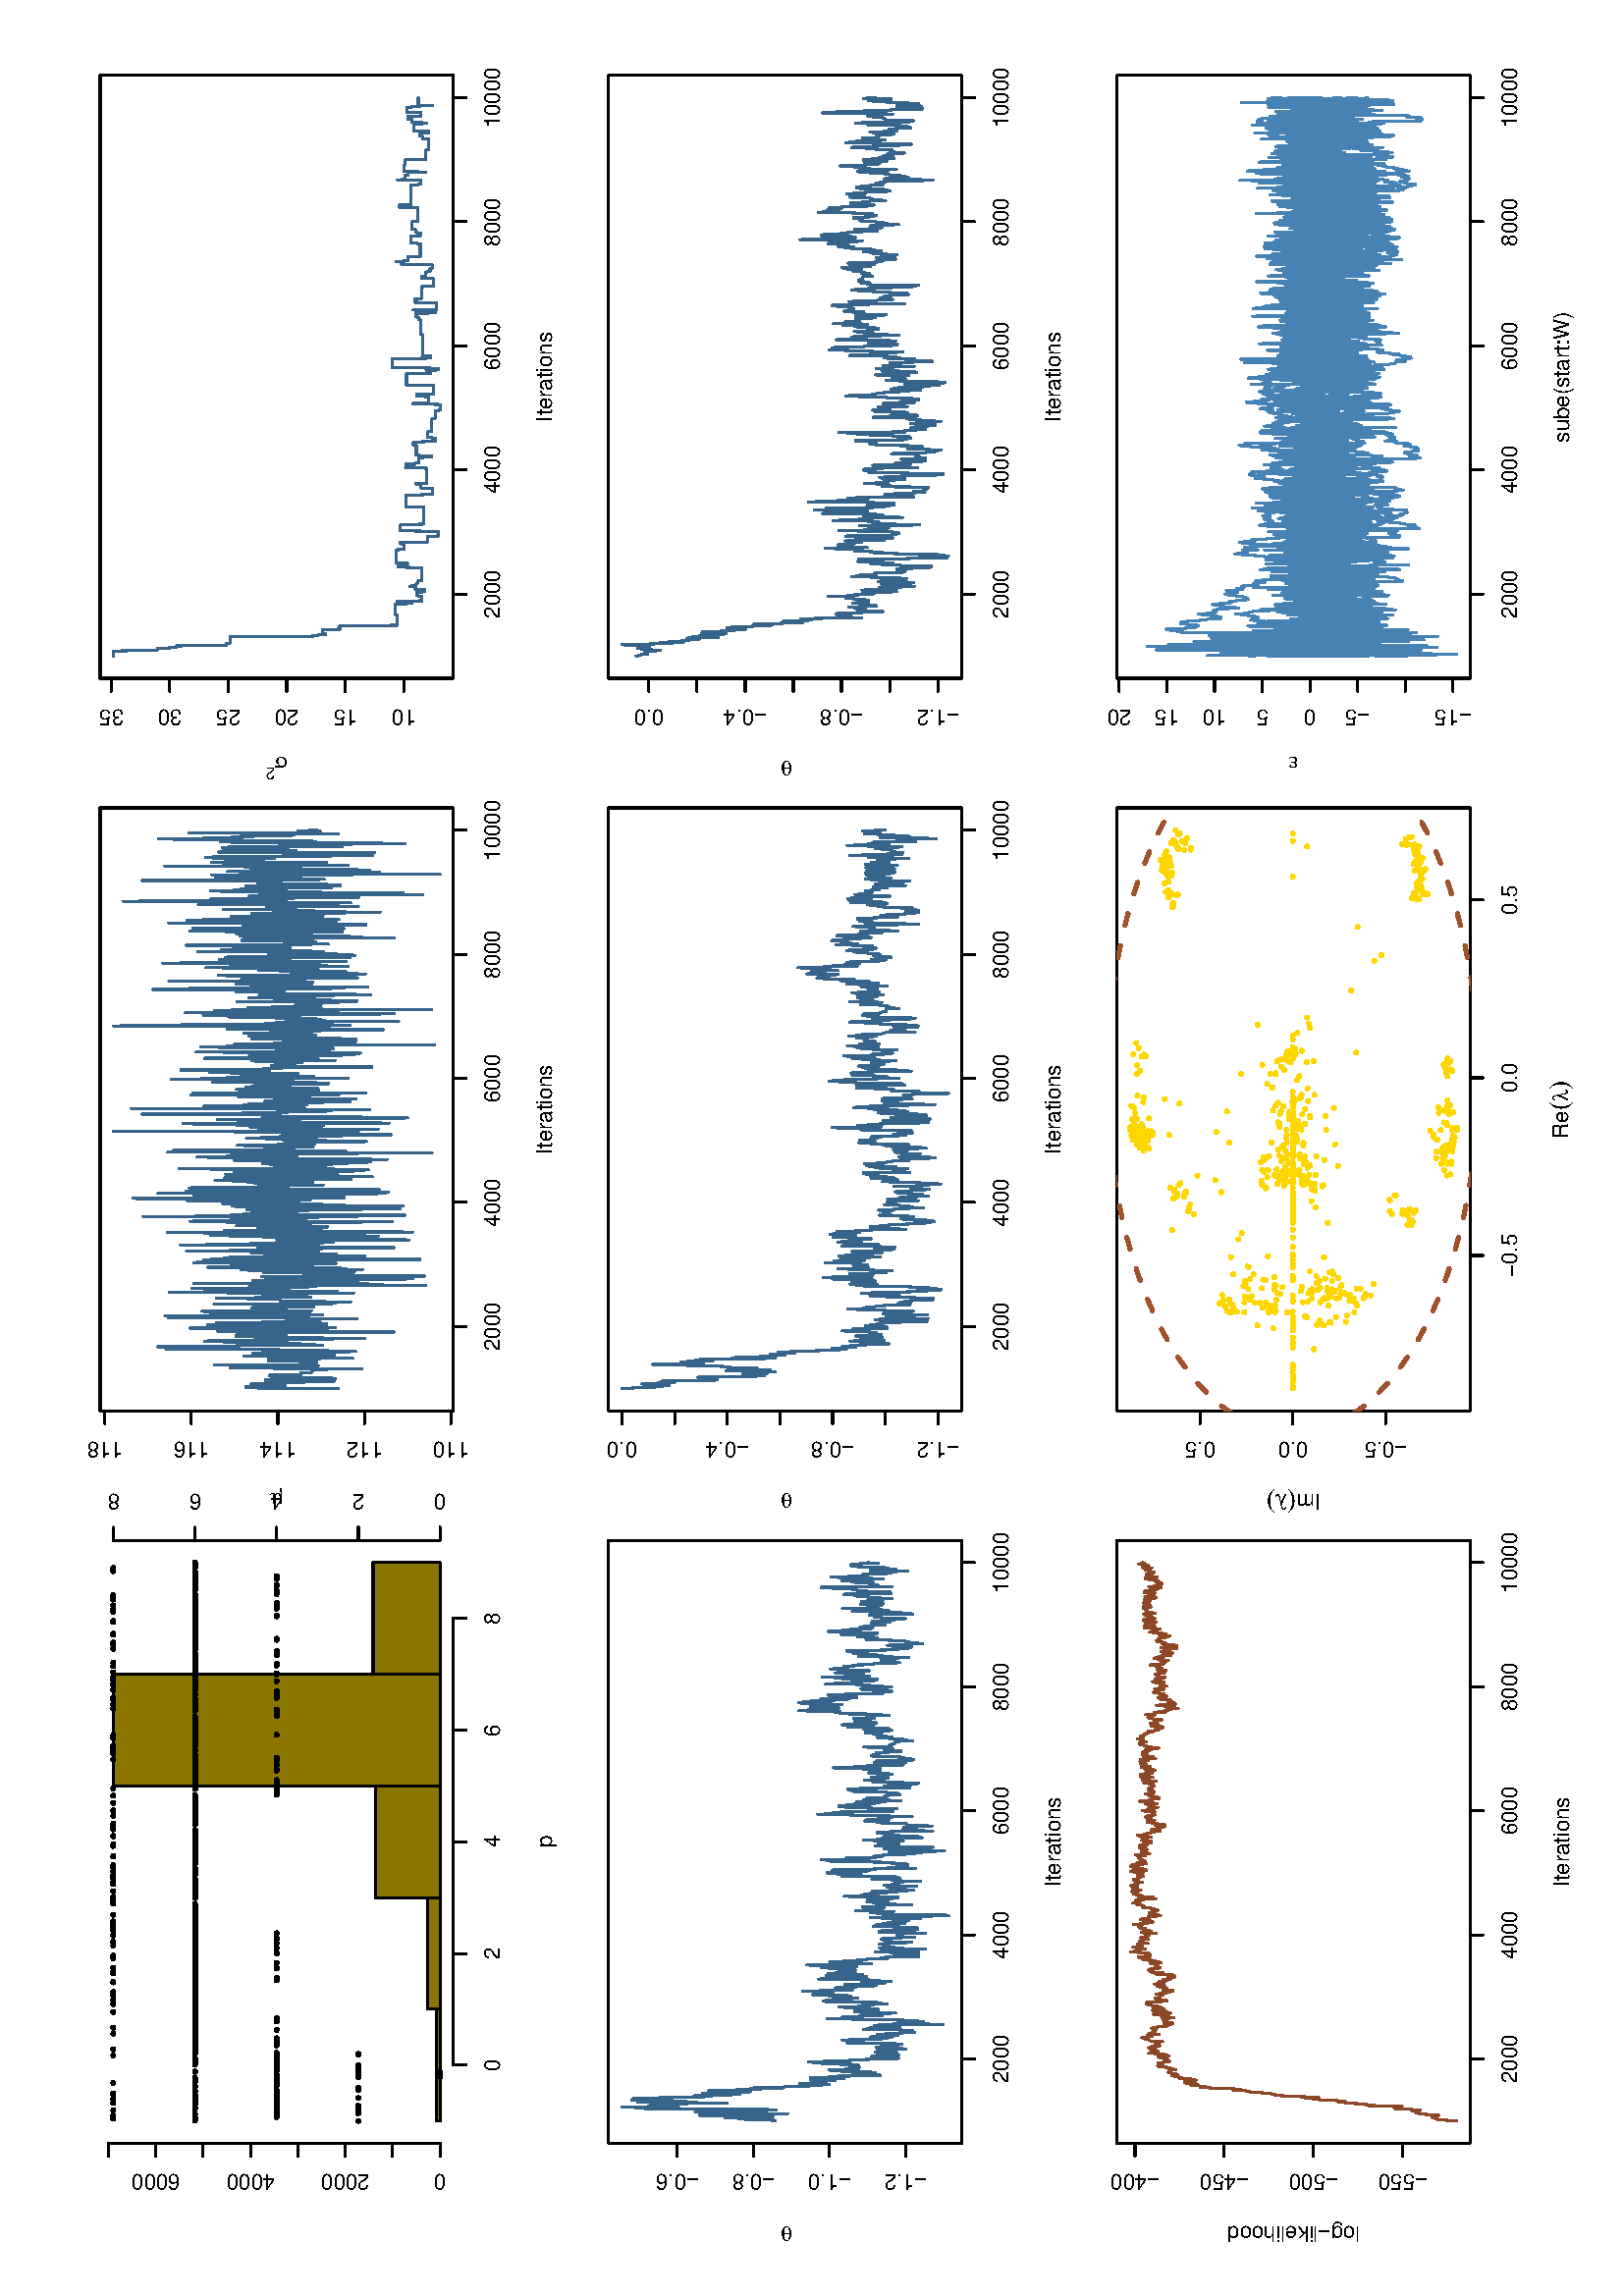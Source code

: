 %!PS-Adobe-3.0
%%DocumentNeededResources: font Helvetica
%%+ font Helvetica-Bold
%%+ font Helvetica-Oblique
%%+ font Helvetica-BoldOblique
%%+ font Symbol
%%DocumentMedia: a4 595 841 0 () ()
%%Pages: (atend)
%%Orientation: Landscape
%%BoundingBox: 18 18 577 824
%%EndComments
%%BeginProlog
/bp  { gs 595.00 0 translate 90 rotate gs } def
% begin .ps.prolog
/gs  { gsave } def
/gr  { grestore } def
/ep  { showpage gr gr } def
/m   { moveto } def
/l  { rlineto } def
/np  { newpath } def
/cp  { closepath } def
/f   { fill } def
/o   { stroke } def
/c   { newpath 0 360 arc } def
/r   { 4 2 roll moveto 1 copy 3 -1 roll exch 0 exch rlineto 0 rlineto -1 mul 0 exch rlineto closepath } def
/p1  { stroke } def
/p2  { gsave bg setrgbcolor fill grestore newpath } def
/p3  { gsave bg setrgbcolor fill grestore stroke } def
/t   { 6 -2 roll moveto gsave rotate
       ps mul neg 0 2 1 roll rmoveto
       1 index stringwidth pop
       mul neg 0 rmoveto show grestore } def
/cl  { grestore gsave newpath 3 index 3 index moveto 1 index
       4 -1 roll lineto  exch 1 index lineto lineto
       closepath clip newpath } def
/rgb { setrgbcolor } def
/s   { scalefont setfont } def
% end   .ps.prolog
%%IncludeResource: font Helvetica
/Helvetica findfont
dup length dict begin
  {1 index /FID ne {def} {pop pop} ifelse} forall
  /Encoding ISOLatin1Encoding def
  currentdict
  end
/Font1 exch definefont pop
%%IncludeResource: font Helvetica-Bold
/Helvetica-Bold findfont
dup length dict begin
  {1 index /FID ne {def} {pop pop} ifelse} forall
  /Encoding ISOLatin1Encoding def
  currentdict
  end
/Font2 exch definefont pop
%%IncludeResource: font Helvetica-Oblique
/Helvetica-Oblique findfont
dup length dict begin
  {1 index /FID ne {def} {pop pop} ifelse} forall
  /Encoding ISOLatin1Encoding def
  currentdict
  end
/Font3 exch definefont pop
%%IncludeResource: font Helvetica-BoldOblique
/Helvetica-BoldOblique findfont
dup length dict begin
  {1 index /FID ne {def} {pop pop} ifelse} forall
  /Encoding ISOLatin1Encoding def
  currentdict
  end
/Font4 exch definefont pop
%%IncludeResource: font Symbol
/Symbol findfont
dup length dict begin
  {1 index /FID ne {def} {pop pop} ifelse} forall
  currentdict
  end
/Font5 exch definefont pop
%%EndProlog
%%Page: 1 1
bp
56.02 428.87 277.13 558.27 cl
18.00 390.85 286.63 577.28 cl
/ps 8 def /Font1 findfont 8 s
0 0 0 rgb
166.57 392.75 (p) .5 0 0 t
18.00 18.00 823.89 577.28 cl
0 0 0 rgb
0.75 setlinewidth
[] 0 setdash
1 setlinecap
1 setlinejoin
10.00 setmiterlimit
np
84.68 428.87 m
163.78 0 l
o
np
84.68 428.87 m
0 -4.76 l
o
np
125.62 428.87 m
0 -4.76 l
o
np
166.57 428.87 m
0 -4.76 l
o
np
207.52 428.87 m
0 -4.76 l
o
np
248.46 428.87 m
0 -4.76 l
o
/ps 8 def /Font1 findfont 8 s
84.68 411.76 (0) .5 0 0 t
125.62 411.76 (2) .5 0 0 t
166.57 411.76 (4) .5 0 0 t
207.52 411.76 (6) .5 0 0 t
248.46 411.76 (8) .5 0 0 t
np
56.02 433.66 m
0 121.59 l
o
np
56.02 433.66 m
-4.76 0 l
o
np
56.02 451.03 m
-4.76 0 l
o
np
56.02 468.40 m
-4.76 0 l
o
np
56.02 485.77 m
-4.76 0 l
o
np
56.02 503.14 m
-4.76 0 l
o
np
56.02 520.51 m
-4.76 0 l
o
np
56.02 537.88 m
-4.76 0 l
o
np
56.02 555.25 m
-4.76 0 l
o
44.61 433.66 (0) .5 0 90 t
44.61 468.40 (2000) .5 0 90 t
44.61 503.14 (4000) .5 0 90 t
44.61 537.88 (6000) .5 0 90 t
56.02 428.87 277.13 558.27 cl
/bg { 0.545 0.459 0 } def
0 0 0 rgb
0.75 setlinewidth
[] 0 setdash
1 setlinecap
1 setlinejoin
10.00 setmiterlimit
64.21 433.66 40.95 1.18 r p3
105.15 433.66 40.95 4.41 r p3
146.10 433.66 40.95 23.76 r p3
187.04 433.66 40.95 119.82 r p3
227.99 433.66 40.95 24.53 r p3
56.02 428.87 277.13 558.27 cl
0 0 0 rgb
0.75 setlinewidth
[] 0 setdash
1 setlinecap
1 setlinejoin
10.00 setmiterlimit
64.21 463.61 0.53 c p1
64.41 523.52 0.53 c p1
64.61 523.52 0.53 c p1
64.82 523.52 0.53 c p1
65.02 553.47 0.53 c p1
65.23 523.52 0.53 c p1
65.43 523.52 0.53 c p1
65.64 493.57 0.53 c p1
65.84 493.57 0.53 c p1
66.05 553.47 0.53 c p1
66.25 553.47 0.53 c p1
66.46 493.57 0.53 c p1
66.66 523.52 0.53 c p1
66.87 493.57 0.53 c p1
67.07 463.61 0.53 c p1
67.28 463.61 0.53 c p1
67.48 493.57 0.53 c p1
67.69 493.57 0.53 c p1
67.89 463.61 0.53 c p1
68.10 553.47 0.53 c p1
68.30 493.57 0.53 c p1
68.51 493.57 0.53 c p1
68.71 523.52 0.53 c p1
68.91 523.52 0.53 c p1
69.12 523.52 0.53 c p1
69.32 493.57 0.53 c p1
69.53 463.61 0.53 c p1
69.73 463.61 0.53 c p1
69.94 493.57 0.53 c p1
70.14 523.52 0.53 c p1
70.35 493.57 0.53 c p1
70.55 523.52 0.53 c p1
70.76 553.47 0.53 c p1
70.96 523.52 0.53 c p1
71.17 523.52 0.53 c p1
71.37 493.57 0.53 c p1
71.58 523.52 0.53 c p1
71.78 493.57 0.53 c p1
71.99 523.52 0.53 c p1
72.19 553.47 0.53 c p1
72.40 523.52 0.53 c p1
72.60 463.61 0.53 c p1
72.80 493.57 0.53 c p1
73.01 523.52 0.53 c p1
73.21 493.57 0.53 c p1
73.42 523.52 0.53 c p1
73.62 523.52 0.53 c p1
73.83 493.57 0.53 c p1
74.03 553.47 0.53 c p1
74.24 553.47 0.53 c p1
74.44 493.57 0.53 c p1
74.65 493.57 0.53 c p1
74.85 493.57 0.53 c p1
75.06 523.52 0.53 c p1
75.26 523.52 0.53 c p1
75.47 493.57 0.53 c p1
75.67 463.61 0.53 c p1
75.88 463.61 0.53 c p1
76.08 463.61 0.53 c p1
76.29 463.61 0.53 c p1
76.49 463.61 0.53 c p1
76.70 523.52 0.53 c p1
76.90 523.52 0.53 c p1
77.10 523.52 0.53 c p1
77.31 493.57 0.53 c p1
77.51 493.57 0.53 c p1
77.72 493.57 0.53 c p1
77.92 493.57 0.53 c p1
78.13 553.47 0.53 c p1
78.33 523.52 0.53 c p1
78.54 523.52 0.53 c p1
78.74 523.52 0.53 c p1
78.95 523.52 0.53 c p1
79.15 493.57 0.53 c p1
79.36 523.52 0.53 c p1
79.56 493.57 0.53 c p1
79.77 493.57 0.53 c p1
79.97 523.52 0.53 c p1
80.18 463.61 0.53 c p1
80.38 433.66 0.53 c p1
80.59 463.61 0.53 c p1
80.79 463.61 0.53 c p1
80.99 493.57 0.53 c p1
81.20 463.61 0.53 c p1
81.40 433.66 0.53 c p1
81.61 463.61 0.53 c p1
81.81 463.61 0.53 c p1
82.02 433.66 0.53 c p1
82.22 523.52 0.53 c p1
82.43 523.52 0.53 c p1
82.63 493.57 0.53 c p1
82.84 463.61 0.53 c p1
83.04 463.61 0.53 c p1
83.25 463.61 0.53 c p1
83.45 493.57 0.53 c p1
83.66 463.61 0.53 c p1
83.86 463.61 0.53 c p1
84.07 463.61 0.53 c p1
84.27 493.57 0.53 c p1
84.48 463.61 0.53 c p1
84.68 463.61 0.53 c p1
84.89 523.52 0.53 c p1
85.09 523.52 0.53 c p1
85.29 523.52 0.53 c p1
85.50 493.57 0.53 c p1
85.70 523.52 0.53 c p1
85.91 523.52 0.53 c p1
86.11 523.52 0.53 c p1
86.32 493.57 0.53 c p1
86.52 523.52 0.53 c p1
86.73 523.52 0.53 c p1
86.95 493.57 0.53 c p1
87.16 523.52 0.53 c p1
87.36 493.57 0.53 c p1
87.57 493.57 0.53 c p1
87.77 493.57 0.53 c p1
87.98 493.57 0.53 c p1
88.18 553.47 0.53 c p1
88.39 493.57 0.53 c p1
88.59 463.61 0.53 c p1
88.80 463.61 0.53 c p1
89.00 523.52 0.53 c p1
89.21 493.57 0.53 c p1
89.41 523.52 0.53 c p1
89.61 523.52 0.53 c p1
89.82 523.52 0.53 c p1
90.02 523.52 0.53 c p1
90.23 523.52 0.53 c p1
90.43 553.47 0.53 c p1
90.64 523.52 0.53 c p1
90.84 523.52 0.53 c p1
91.05 523.52 0.53 c p1
91.25 523.52 0.53 c p1
91.46 523.52 0.53 c p1
91.66 523.52 0.53 c p1
91.87 493.57 0.53 c p1
92.07 523.52 0.53 c p1
92.28 523.52 0.53 c p1
92.48 523.52 0.53 c p1
92.69 523.52 0.53 c p1
92.89 493.57 0.53 c p1
93.10 523.52 0.53 c p1
93.30 493.57 0.53 c p1
93.51 523.52 0.53 c p1
93.71 493.57 0.53 c p1
93.91 523.52 0.53 c p1
94.12 523.52 0.53 c p1
94.32 523.52 0.53 c p1
94.53 493.57 0.53 c p1
94.73 523.52 0.53 c p1
94.94 523.52 0.53 c p1
95.14 523.52 0.53 c p1
95.35 523.52 0.53 c p1
95.55 523.52 0.53 c p1
95.76 523.52 0.53 c p1
95.96 523.52 0.53 c p1
96.17 553.47 0.53 c p1
96.37 523.52 0.53 c p1
96.58 523.52 0.53 c p1
96.78 523.52 0.53 c p1
96.99 523.52 0.53 c p1
97.19 523.52 0.53 c p1
97.40 523.52 0.53 c p1
97.60 493.57 0.53 c p1
97.81 523.52 0.53 c p1
98.01 523.52 0.53 c p1
98.21 523.52 0.53 c p1
98.42 553.47 0.53 c p1
98.62 523.52 0.53 c p1
98.83 523.52 0.53 c p1
99.03 523.52 0.53 c p1
99.24 523.52 0.53 c p1
99.44 523.52 0.53 c p1
99.65 523.52 0.53 c p1
99.85 523.52 0.53 c p1
100.06 523.52 0.53 c p1
100.26 523.52 0.53 c p1
100.47 523.52 0.53 c p1
100.67 493.57 0.53 c p1
100.88 523.52 0.53 c p1
101.08 523.52 0.53 c p1
101.29 523.52 0.53 c p1
101.49 523.52 0.53 c p1
101.70 493.57 0.53 c p1
101.90 493.57 0.53 c p1
102.10 523.52 0.53 c p1
102.31 523.52 0.53 c p1
102.51 523.52 0.53 c p1
102.72 523.52 0.53 c p1
102.92 523.52 0.53 c p1
103.13 523.52 0.53 c p1
103.33 523.52 0.53 c p1
103.54 523.52 0.53 c p1
103.74 523.52 0.53 c p1
103.95 523.52 0.53 c p1
104.15 553.47 0.53 c p1
104.36 523.52 0.53 c p1
104.56 523.52 0.53 c p1
104.77 523.52 0.53 c p1
104.97 523.52 0.53 c p1
105.18 523.52 0.53 c p1
105.38 523.52 0.53 c p1
105.59 523.52 0.53 c p1
105.79 523.52 0.53 c p1
106.00 523.52 0.53 c p1
106.20 523.52 0.53 c p1
106.40 523.52 0.53 c p1
106.61 523.52 0.53 c p1
106.81 523.52 0.53 c p1
107.02 553.47 0.53 c p1
107.22 523.52 0.53 c p1
107.43 523.52 0.53 c p1
107.63 523.52 0.53 c p1
107.84 523.52 0.53 c p1
108.04 523.52 0.53 c p1
108.25 523.52 0.53 c p1
108.45 553.47 0.53 c p1
108.66 523.52 0.53 c p1
108.86 523.52 0.53 c p1
109.07 523.52 0.53 c p1
109.27 523.52 0.53 c p1
109.48 523.52 0.53 c p1
109.70 523.52 0.53 c p1
109.91 523.52 0.53 c p1
110.11 553.47 0.53 c p1
110.32 553.47 0.53 c p1
110.52 523.52 0.53 c p1
110.72 523.52 0.53 c p1
110.93 523.52 0.53 c p1
111.13 523.52 0.53 c p1
111.34 553.47 0.53 c p1
111.54 553.47 0.53 c p1
111.75 523.52 0.53 c p1
111.95 523.52 0.53 c p1
112.16 523.52 0.53 c p1
112.36 523.52 0.53 c p1
112.57 523.52 0.53 c p1
112.77 523.52 0.53 c p1
112.98 523.52 0.53 c p1
113.18 523.52 0.53 c p1
113.39 523.52 0.53 c p1
113.59 523.52 0.53 c p1
113.80 523.52 0.53 c p1
114.00 523.52 0.53 c p1
114.21 523.52 0.53 c p1
114.41 523.52 0.53 c p1
114.62 523.52 0.53 c p1
114.82 523.52 0.53 c p1
115.02 553.47 0.53 c p1
115.23 553.47 0.53 c p1
115.43 523.52 0.53 c p1
115.64 523.52 0.53 c p1
115.84 493.57 0.53 c p1
116.05 523.52 0.53 c p1
116.25 523.52 0.53 c p1
116.46 493.57 0.53 c p1
116.66 493.57 0.53 c p1
116.87 523.52 0.53 c p1
117.07 523.52 0.53 c p1
117.28 523.52 0.53 c p1
117.48 523.52 0.53 c p1
117.69 523.52 0.53 c p1
117.89 523.52 0.53 c p1
118.10 523.52 0.53 c p1
118.30 553.47 0.53 c p1
118.51 523.52 0.53 c p1
118.71 523.52 0.53 c p1
118.91 523.52 0.53 c p1
119.12 553.47 0.53 c p1
119.32 523.52 0.53 c p1
119.53 523.52 0.53 c p1
119.73 523.52 0.53 c p1
119.94 523.52 0.53 c p1
120.14 493.57 0.53 c p1
120.35 553.47 0.53 c p1
120.55 493.57 0.53 c p1
120.76 523.52 0.53 c p1
120.96 523.52 0.53 c p1
121.17 523.52 0.53 c p1
121.37 523.52 0.53 c p1
121.58 523.52 0.53 c p1
121.78 523.52 0.53 c p1
121.99 523.52 0.53 c p1
122.19 493.57 0.53 c p1
122.40 523.52 0.53 c p1
122.60 523.52 0.53 c p1
122.81 523.52 0.53 c p1
123.01 523.52 0.53 c p1
123.21 523.52 0.53 c p1
123.42 523.52 0.53 c p1
123.62 523.52 0.53 c p1
123.83 553.47 0.53 c p1
124.03 523.52 0.53 c p1
124.24 523.52 0.53 c p1
124.44 523.52 0.53 c p1
124.65 523.52 0.53 c p1
124.85 553.47 0.53 c p1
125.06 523.52 0.53 c p1
125.26 523.52 0.53 c p1
125.47 523.52 0.53 c p1
125.67 493.57 0.53 c p1
125.88 493.57 0.53 c p1
126.08 523.52 0.53 c p1
126.29 523.52 0.53 c p1
126.49 523.52 0.53 c p1
126.70 523.52 0.53 c p1
126.90 523.52 0.53 c p1
127.11 523.52 0.53 c p1
127.31 523.52 0.53 c p1
127.51 523.52 0.53 c p1
127.72 493.57 0.53 c p1
127.92 523.52 0.53 c p1
128.13 523.52 0.53 c p1
128.33 523.52 0.53 c p1
128.54 553.47 0.53 c p1
128.74 523.52 0.53 c p1
128.95 523.52 0.53 c p1
129.15 523.52 0.53 c p1
129.36 493.57 0.53 c p1
129.56 553.47 0.53 c p1
129.77 523.52 0.53 c p1
129.97 553.47 0.53 c p1
130.18 523.52 0.53 c p1
130.38 523.52 0.53 c p1
130.59 523.52 0.53 c p1
130.79 493.57 0.53 c p1
131.00 493.57 0.53 c p1
131.20 493.57 0.53 c p1
131.40 523.52 0.53 c p1
131.61 523.52 0.53 c p1
131.81 523.52 0.53 c p1
132.02 523.52 0.53 c p1
132.22 553.47 0.53 c p1
132.45 523.52 0.53 c p1
132.65 523.52 0.53 c p1
132.86 523.52 0.53 c p1
133.06 493.57 0.53 c p1
133.27 523.52 0.53 c p1
133.47 523.52 0.53 c p1
133.68 523.52 0.53 c p1
133.88 523.52 0.53 c p1
134.09 553.47 0.53 c p1
134.29 523.52 0.53 c p1
134.50 523.52 0.53 c p1
134.70 523.52 0.53 c p1
134.91 553.47 0.53 c p1
135.11 553.47 0.53 c p1
135.32 553.47 0.53 c p1
135.52 523.52 0.53 c p1
135.73 523.52 0.53 c p1
135.93 523.52 0.53 c p1
136.13 523.52 0.53 c p1
136.34 553.47 0.53 c p1
136.54 523.52 0.53 c p1
136.75 523.52 0.53 c p1
136.95 523.52 0.53 c p1
137.16 523.52 0.53 c p1
137.36 553.47 0.53 c p1
137.57 523.52 0.53 c p1
137.77 523.52 0.53 c p1
137.98 523.52 0.53 c p1
138.18 523.52 0.53 c p1
138.39 523.52 0.53 c p1
138.59 523.52 0.53 c p1
138.80 523.52 0.53 c p1
139.00 523.52 0.53 c p1
139.21 523.52 0.53 c p1
139.41 523.52 0.53 c p1
139.62 523.52 0.53 c p1
139.82 553.47 0.53 c p1
140.02 523.52 0.53 c p1
140.23 523.52 0.53 c p1
140.43 523.52 0.53 c p1
140.64 523.52 0.53 c p1
140.84 523.52 0.53 c p1
141.05 523.52 0.53 c p1
141.25 523.52 0.53 c p1
141.46 523.52 0.53 c p1
141.66 523.52 0.53 c p1
141.87 523.52 0.53 c p1
142.07 523.52 0.53 c p1
142.28 523.52 0.53 c p1
142.48 523.52 0.53 c p1
142.69 523.52 0.53 c p1
142.89 523.52 0.53 c p1
143.10 523.52 0.53 c p1
143.30 523.52 0.53 c p1
143.51 523.52 0.53 c p1
143.71 523.52 0.53 c p1
143.92 553.47 0.53 c p1
144.12 553.47 0.53 c p1
144.32 553.47 0.53 c p1
144.53 553.47 0.53 c p1
144.73 553.47 0.53 c p1
144.94 553.47 0.53 c p1
145.14 553.47 0.53 c p1
145.35 553.47 0.53 c p1
145.55 553.47 0.53 c p1
145.76 553.47 0.53 c p1
145.96 523.52 0.53 c p1
146.17 553.47 0.53 c p1
146.37 553.47 0.53 c p1
146.58 523.52 0.53 c p1
146.78 523.52 0.53 c p1
146.99 523.52 0.53 c p1
147.19 523.52 0.53 c p1
147.40 523.52 0.53 c p1
147.60 523.52 0.53 c p1
147.81 523.52 0.53 c p1
148.01 523.52 0.53 c p1
148.21 523.52 0.53 c p1
148.42 553.47 0.53 c p1
148.62 523.52 0.53 c p1
148.83 523.52 0.53 c p1
149.03 523.52 0.53 c p1
149.24 523.52 0.53 c p1
149.44 523.52 0.53 c p1
149.65 523.52 0.53 c p1
149.85 523.52 0.53 c p1
150.06 523.52 0.53 c p1
150.26 523.52 0.53 c p1
150.47 523.52 0.53 c p1
150.67 523.52 0.53 c p1
150.88 523.52 0.53 c p1
151.08 553.47 0.53 c p1
151.29 523.52 0.53 c p1
151.49 523.52 0.53 c p1
151.70 553.47 0.53 c p1
151.90 553.47 0.53 c p1
152.11 523.52 0.53 c p1
152.31 523.52 0.53 c p1
152.51 523.52 0.53 c p1
152.72 523.52 0.53 c p1
152.92 523.52 0.53 c p1
153.13 553.47 0.53 c p1
153.33 553.47 0.53 c p1
153.54 553.47 0.53 c p1
153.74 553.47 0.53 c p1
153.95 553.47 0.53 c p1
154.15 553.47 0.53 c p1
154.36 553.47 0.53 c p1
154.56 523.52 0.53 c p1
154.77 523.52 0.53 c p1
154.97 523.52 0.53 c p1
155.20 523.52 0.53 c p1
155.40 523.52 0.53 c p1
155.61 523.52 0.53 c p1
155.81 553.47 0.53 c p1
156.02 523.52 0.53 c p1
156.22 523.52 0.53 c p1
156.43 523.52 0.53 c p1
156.63 523.52 0.53 c p1
156.84 523.52 0.53 c p1
157.04 523.52 0.53 c p1
157.24 553.47 0.53 c p1
157.45 553.47 0.53 c p1
157.65 553.47 0.53 c p1
157.86 553.47 0.53 c p1
158.06 553.47 0.53 c p1
158.27 523.52 0.53 c p1
158.47 523.52 0.53 c p1
158.68 523.52 0.53 c p1
158.88 523.52 0.53 c p1
159.09 523.52 0.53 c p1
159.29 523.52 0.53 c p1
159.50 523.52 0.53 c p1
159.70 523.52 0.53 c p1
159.91 523.52 0.53 c p1
160.11 523.52 0.53 c p1
160.32 523.52 0.53 c p1
160.52 523.52 0.53 c p1
160.73 523.52 0.53 c p1
160.93 523.52 0.53 c p1
161.13 553.47 0.53 c p1
161.34 553.47 0.53 c p1
161.54 523.52 0.53 c p1
161.75 523.52 0.53 c p1
161.95 523.52 0.53 c p1
162.16 523.52 0.53 c p1
162.36 523.52 0.53 c p1
162.57 523.52 0.53 c p1
162.77 523.52 0.53 c p1
162.98 523.52 0.53 c p1
163.18 523.52 0.53 c p1
163.39 523.52 0.53 c p1
163.59 523.52 0.53 c p1
163.80 523.52 0.53 c p1
164.00 523.52 0.53 c p1
164.21 523.52 0.53 c p1
164.41 523.52 0.53 c p1
164.62 523.52 0.53 c p1
164.82 523.52 0.53 c p1
165.03 553.47 0.53 c p1
165.23 553.47 0.53 c p1
165.43 523.52 0.53 c p1
165.64 553.47 0.53 c p1
165.84 523.52 0.53 c p1
166.05 523.52 0.53 c p1
166.25 523.52 0.53 c p1
166.46 523.52 0.53 c p1
166.66 523.52 0.53 c p1
166.87 523.52 0.53 c p1
167.07 523.52 0.53 c p1
167.28 523.52 0.53 c p1
167.48 523.52 0.53 c p1
167.69 523.52 0.53 c p1
167.89 523.52 0.53 c p1
168.10 523.52 0.53 c p1
168.30 523.52 0.53 c p1
168.51 553.47 0.53 c p1
168.71 553.47 0.53 c p1
168.92 523.52 0.53 c p1
169.12 523.52 0.53 c p1
169.32 523.52 0.53 c p1
169.53 523.52 0.53 c p1
169.73 523.52 0.53 c p1
169.94 523.52 0.53 c p1
170.14 523.52 0.53 c p1
170.35 523.52 0.53 c p1
170.55 523.52 0.53 c p1
170.76 523.52 0.53 c p1
170.96 523.52 0.53 c p1
171.17 553.47 0.53 c p1
171.37 553.47 0.53 c p1
171.58 553.47 0.53 c p1
171.78 553.47 0.53 c p1
171.99 553.47 0.53 c p1
172.19 553.47 0.53 c p1
172.40 553.47 0.53 c p1
172.60 553.47 0.53 c p1
172.81 523.52 0.53 c p1
173.01 553.47 0.53 c p1
173.22 553.47 0.53 c p1
173.42 523.52 0.53 c p1
173.62 523.52 0.53 c p1
173.83 523.52 0.53 c p1
174.03 523.52 0.53 c p1
174.24 523.52 0.53 c p1
174.44 523.52 0.53 c p1
174.65 523.52 0.53 c p1
174.85 523.52 0.53 c p1
175.06 523.52 0.53 c p1
175.26 523.52 0.53 c p1
175.47 523.52 0.53 c p1
175.67 523.52 0.53 c p1
175.88 523.52 0.53 c p1
176.08 553.47 0.53 c p1
176.29 523.52 0.53 c p1
176.49 523.52 0.53 c p1
176.70 523.52 0.53 c p1
176.90 523.52 0.53 c p1
177.11 523.52 0.53 c p1
177.31 523.52 0.53 c p1
177.51 523.52 0.53 c p1
177.72 523.52 0.53 c p1
177.94 553.47 0.53 c p1
178.15 553.47 0.53 c p1
178.35 523.52 0.53 c p1
178.56 523.52 0.53 c p1
178.76 523.52 0.53 c p1
178.97 523.52 0.53 c p1
179.17 523.52 0.53 c p1
179.38 523.52 0.53 c p1
179.58 523.52 0.53 c p1
179.79 523.52 0.53 c p1
179.99 523.52 0.53 c p1
180.20 523.52 0.53 c p1
180.40 523.52 0.53 c p1
180.61 523.52 0.53 c p1
180.81 553.47 0.53 c p1
181.02 523.52 0.53 c p1
181.22 523.52 0.53 c p1
181.43 523.52 0.53 c p1
181.63 523.52 0.53 c p1
181.84 523.52 0.53 c p1
182.04 523.52 0.53 c p1
182.24 523.52 0.53 c p1
182.45 523.52 0.53 c p1
182.65 523.52 0.53 c p1
182.86 523.52 0.53 c p1
183.06 523.52 0.53 c p1
183.27 523.52 0.53 c p1
183.47 553.47 0.53 c p1
183.68 523.52 0.53 c p1
183.88 493.57 0.53 c p1
184.09 493.57 0.53 c p1
184.29 493.57 0.53 c p1
184.50 493.57 0.53 c p1
184.70 493.57 0.53 c p1
184.91 493.57 0.53 c p1
185.11 493.57 0.53 c p1
185.32 493.57 0.53 c p1
185.52 493.57 0.53 c p1
185.73 493.57 0.53 c p1
185.93 523.52 0.53 c p1
186.14 553.47 0.53 c p1
186.34 523.52 0.53 c p1
186.54 523.52 0.53 c p1
186.75 523.52 0.53 c p1
186.95 523.52 0.53 c p1
187.16 523.52 0.53 c p1
187.36 523.52 0.53 c p1
187.57 523.52 0.53 c p1
187.77 523.52 0.53 c p1
187.98 493.57 0.53 c p1
188.18 523.52 0.53 c p1
188.39 523.52 0.53 c p1
188.59 523.52 0.53 c p1
188.80 523.52 0.53 c p1
189.00 523.52 0.53 c p1
189.21 493.57 0.53 c p1
189.41 523.52 0.53 c p1
189.62 523.52 0.53 c p1
189.82 523.52 0.53 c p1
190.03 523.52 0.53 c p1
190.23 523.52 0.53 c p1
190.43 523.52 0.53 c p1
190.64 523.52 0.53 c p1
190.84 523.52 0.53 c p1
191.05 523.52 0.53 c p1
191.25 523.52 0.53 c p1
191.46 523.52 0.53 c p1
191.66 523.52 0.53 c p1
191.87 523.52 0.53 c p1
192.07 523.52 0.53 c p1
192.28 523.52 0.53 c p1
192.48 523.52 0.53 c p1
192.69 493.57 0.53 c p1
192.89 493.57 0.53 c p1
193.10 493.57 0.53 c p1
193.30 523.52 0.53 c p1
193.51 523.52 0.53 c p1
193.71 523.52 0.53 c p1
193.92 523.52 0.53 c p1
194.12 523.52 0.53 c p1
194.33 523.52 0.53 c p1
194.53 523.52 0.53 c p1
194.73 493.57 0.53 c p1
194.94 493.57 0.53 c p1
195.14 523.52 0.53 c p1
195.35 523.52 0.53 c p1
195.55 523.52 0.53 c p1
195.76 523.52 0.53 c p1
195.96 523.52 0.53 c p1
196.17 523.52 0.53 c p1
196.37 523.52 0.53 c p1
196.58 493.57 0.53 c p1
196.78 553.47 0.53 c p1
196.99 523.52 0.53 c p1
197.19 523.52 0.53 c p1
197.40 493.57 0.53 c p1
197.60 523.52 0.53 c p1
197.81 523.52 0.53 c p1
198.01 523.52 0.53 c p1
198.22 523.52 0.53 c p1
198.42 523.52 0.53 c p1
198.62 523.52 0.53 c p1
198.83 553.47 0.53 c p1
199.03 553.47 0.53 c p1
199.24 553.47 0.53 c p1
199.44 553.47 0.53 c p1
199.65 553.47 0.53 c p1
199.85 523.52 0.53 c p1
200.06 523.52 0.53 c p1
200.26 523.52 0.53 c p1
200.47 553.47 0.53 c p1
200.69 523.52 0.53 c p1
200.90 553.47 0.53 c p1
201.10 553.47 0.53 c p1
201.31 553.47 0.53 c p1
201.51 553.47 0.53 c p1
201.72 523.52 0.53 c p1
201.92 553.47 0.53 c p1
202.13 523.52 0.53 c p1
202.33 523.52 0.53 c p1
202.54 523.52 0.53 c p1
202.74 523.52 0.53 c p1
202.95 523.52 0.53 c p1
203.15 523.52 0.53 c p1
203.35 523.52 0.53 c p1
203.56 523.52 0.53 c p1
203.76 523.52 0.53 c p1
203.97 523.52 0.53 c p1
204.17 523.52 0.53 c p1
204.38 523.52 0.53 c p1
204.58 553.47 0.53 c p1
204.79 553.47 0.53 c p1
204.99 523.52 0.53 c p1
205.20 523.52 0.53 c p1
205.40 553.47 0.53 c p1
205.61 553.47 0.53 c p1
205.81 493.57 0.53 c p1
206.02 523.52 0.53 c p1
206.22 523.52 0.53 c p1
206.43 523.52 0.53 c p1
206.63 523.52 0.53 c p1
206.84 523.52 0.53 c p1
207.04 523.52 0.53 c p1
207.24 523.52 0.53 c p1
207.45 523.52 0.53 c p1
207.65 523.52 0.53 c p1
207.86 523.52 0.53 c p1
208.06 523.52 0.53 c p1
208.27 523.52 0.53 c p1
208.47 523.52 0.53 c p1
208.68 523.52 0.53 c p1
208.88 523.52 0.53 c p1
209.09 523.52 0.53 c p1
209.29 523.52 0.53 c p1
209.50 523.52 0.53 c p1
209.70 523.52 0.53 c p1
209.91 523.52 0.53 c p1
210.11 523.52 0.53 c p1
210.32 523.52 0.53 c p1
210.52 523.52 0.53 c p1
210.73 523.52 0.53 c p1
210.93 523.52 0.53 c p1
211.14 523.52 0.53 c p1
211.34 523.52 0.53 c p1
211.54 523.52 0.53 c p1
211.75 523.52 0.53 c p1
211.95 523.52 0.53 c p1
212.16 523.52 0.53 c p1
212.36 523.52 0.53 c p1
212.57 523.52 0.53 c p1
212.77 493.57 0.53 c p1
212.98 493.57 0.53 c p1
213.18 493.57 0.53 c p1
213.39 493.57 0.53 c p1
213.59 493.57 0.53 c p1
213.80 493.57 0.53 c p1
214.00 493.57 0.53 c p1
214.21 493.57 0.53 c p1
214.41 493.57 0.53 c p1
214.62 523.52 0.53 c p1
214.82 523.52 0.53 c p1
215.03 493.57 0.53 c p1
215.23 523.52 0.53 c p1
215.43 553.47 0.53 c p1
215.64 523.52 0.53 c p1
215.84 523.52 0.53 c p1
216.05 523.52 0.53 c p1
216.25 523.52 0.53 c p1
216.46 523.52 0.53 c p1
216.66 523.52 0.53 c p1
216.87 553.47 0.53 c p1
217.07 523.52 0.53 c p1
217.28 523.52 0.53 c p1
217.48 523.52 0.53 c p1
217.69 523.52 0.53 c p1
217.89 523.52 0.53 c p1
218.10 523.52 0.53 c p1
218.30 523.52 0.53 c p1
218.51 553.47 0.53 c p1
218.71 523.52 0.53 c p1
218.92 523.52 0.53 c p1
219.12 523.52 0.53 c p1
219.33 493.57 0.53 c p1
219.53 553.47 0.53 c p1
219.73 493.57 0.53 c p1
219.94 493.57 0.53 c p1
220.14 493.57 0.53 c p1
220.35 523.52 0.53 c p1
220.55 523.52 0.53 c p1
220.76 523.52 0.53 c p1
220.96 523.52 0.53 c p1
221.17 523.52 0.53 c p1
221.37 493.57 0.53 c p1
221.58 493.57 0.53 c p1
221.78 493.57 0.53 c p1
221.99 523.52 0.53 c p1
222.19 553.47 0.53 c p1
222.40 553.47 0.53 c p1
222.60 523.52 0.53 c p1
222.81 523.52 0.53 c p1
223.01 523.52 0.53 c p1
223.22 523.52 0.53 c p1
223.44 523.52 0.53 c p1
223.65 523.52 0.53 c p1
223.85 523.52 0.53 c p1
224.06 553.47 0.53 c p1
224.26 523.52 0.53 c p1
224.46 553.47 0.53 c p1
224.67 523.52 0.53 c p1
224.87 523.52 0.53 c p1
225.08 523.52 0.53 c p1
225.28 523.52 0.53 c p1
225.49 493.57 0.53 c p1
225.69 523.52 0.53 c p1
225.90 553.47 0.53 c p1
226.10 523.52 0.53 c p1
226.31 523.52 0.53 c p1
226.51 523.52 0.53 c p1
226.72 523.52 0.53 c p1
226.92 553.47 0.53 c p1
227.13 553.47 0.53 c p1
227.33 523.52 0.53 c p1
227.54 523.52 0.53 c p1
227.74 523.52 0.53 c p1
227.95 493.57 0.53 c p1
228.15 493.57 0.53 c p1
228.35 493.57 0.53 c p1
228.56 553.47 0.53 c p1
228.76 553.47 0.53 c p1
228.97 523.52 0.53 c p1
229.17 523.52 0.53 c p1
229.38 523.52 0.53 c p1
229.58 523.52 0.53 c p1
229.79 523.52 0.53 c p1
229.99 523.52 0.53 c p1
230.20 523.52 0.53 c p1
230.40 523.52 0.53 c p1
230.61 523.52 0.53 c p1
230.81 523.52 0.53 c p1
231.02 553.47 0.53 c p1
231.22 493.57 0.53 c p1
231.43 523.52 0.53 c p1
231.63 523.52 0.53 c p1
231.84 493.57 0.53 c p1
232.04 523.52 0.53 c p1
232.25 553.47 0.53 c p1
232.45 523.52 0.53 c p1
232.65 523.52 0.53 c p1
232.86 523.52 0.53 c p1
233.06 523.52 0.53 c p1
233.27 523.52 0.53 c p1
233.47 523.52 0.53 c p1
233.68 523.52 0.53 c p1
233.88 523.52 0.53 c p1
234.09 523.52 0.53 c p1
234.29 523.52 0.53 c p1
234.50 523.52 0.53 c p1
234.70 523.52 0.53 c p1
234.91 523.52 0.53 c p1
235.11 493.57 0.53 c p1
235.32 493.57 0.53 c p1
235.52 523.52 0.53 c p1
235.73 523.52 0.53 c p1
235.93 523.52 0.53 c p1
236.14 493.57 0.53 c p1
236.34 493.57 0.53 c p1
236.54 493.57 0.53 c p1
236.75 523.52 0.53 c p1
236.95 523.52 0.53 c p1
237.16 523.52 0.53 c p1
237.36 553.47 0.53 c p1
237.57 523.52 0.53 c p1
237.77 523.52 0.53 c p1
237.98 523.52 0.53 c p1
238.18 523.52 0.53 c p1
238.39 523.52 0.53 c p1
238.59 523.52 0.53 c p1
238.80 553.47 0.53 c p1
239.00 523.52 0.53 c p1
239.21 523.52 0.53 c p1
239.41 523.52 0.53 c p1
239.62 553.47 0.53 c p1
239.82 523.52 0.53 c p1
240.03 523.52 0.53 c p1
240.23 523.52 0.53 c p1
240.44 523.52 0.53 c p1
240.64 493.57 0.53 c p1
240.84 493.57 0.53 c p1
241.05 493.57 0.53 c p1
241.25 523.52 0.53 c p1
241.46 523.52 0.53 c p1
241.66 523.52 0.53 c p1
241.87 523.52 0.53 c p1
242.07 523.52 0.53 c p1
242.28 523.52 0.53 c p1
242.48 553.47 0.53 c p1
242.69 523.52 0.53 c p1
242.89 553.47 0.53 c p1
243.10 523.52 0.53 c p1
243.30 523.52 0.53 c p1
243.51 523.52 0.53 c p1
243.71 523.52 0.53 c p1
243.92 523.52 0.53 c p1
244.12 523.52 0.53 c p1
244.33 523.52 0.53 c p1
244.53 523.52 0.53 c p1
244.73 523.52 0.53 c p1
244.94 523.52 0.53 c p1
245.14 523.52 0.53 c p1
245.35 523.52 0.53 c p1
245.55 523.52 0.53 c p1
245.76 523.52 0.53 c p1
245.96 523.52 0.53 c p1
246.19 523.52 0.53 c p1
246.39 523.52 0.53 c p1
246.60 523.52 0.53 c p1
246.80 523.52 0.53 c p1
247.01 523.52 0.53 c p1
247.21 553.47 0.53 c p1
247.42 553.47 0.53 c p1
247.62 553.47 0.53 c p1
247.83 523.52 0.53 c p1
248.03 523.52 0.53 c p1
248.24 523.52 0.53 c p1
248.44 523.52 0.53 c p1
248.65 523.52 0.53 c p1
248.85 523.52 0.53 c p1
249.06 523.52 0.53 c p1
249.26 493.57 0.53 c p1
249.46 493.57 0.53 c p1
249.67 523.52 0.53 c p1
249.87 523.52 0.53 c p1
250.08 523.52 0.53 c p1
250.28 523.52 0.53 c p1
250.49 523.52 0.53 c p1
250.69 523.52 0.53 c p1
250.90 553.47 0.53 c p1
251.10 523.52 0.53 c p1
251.31 523.52 0.53 c p1
251.51 523.52 0.53 c p1
251.72 553.47 0.53 c p1
251.92 523.52 0.53 c p1
252.13 493.57 0.53 c p1
252.33 493.57 0.53 c p1
252.54 523.52 0.53 c p1
252.74 493.57 0.53 c p1
252.95 523.52 0.53 c p1
253.15 553.47 0.53 c p1
253.36 523.52 0.53 c p1
253.56 523.52 0.53 c p1
253.76 523.52 0.53 c p1
253.97 493.57 0.53 c p1
254.17 493.57 0.53 c p1
254.38 523.52 0.53 c p1
254.58 523.52 0.53 c p1
254.79 523.52 0.53 c p1
254.99 523.52 0.53 c p1
255.20 523.52 0.53 c p1
255.40 553.47 0.53 c p1
255.61 523.52 0.53 c p1
255.81 553.47 0.53 c p1
256.02 523.52 0.53 c p1
256.22 553.47 0.53 c p1
256.43 553.47 0.53 c p1
256.63 523.52 0.53 c p1
256.84 553.47 0.53 c p1
257.04 553.47 0.53 c p1
257.25 523.52 0.53 c p1
257.45 493.57 0.53 c p1
257.65 493.57 0.53 c p1
257.86 493.57 0.53 c p1
258.06 493.57 0.53 c p1
258.27 493.57 0.53 c p1
258.47 493.57 0.53 c p1
258.68 493.57 0.53 c p1
258.88 523.52 0.53 c p1
259.09 523.52 0.53 c p1
259.29 523.52 0.53 c p1
259.50 523.52 0.53 c p1
259.70 523.52 0.53 c p1
259.91 523.52 0.53 c p1
260.11 523.52 0.53 c p1
260.32 523.52 0.53 c p1
260.52 493.57 0.53 c p1
260.73 493.57 0.53 c p1
260.93 523.52 0.53 c p1
261.14 523.52 0.53 c p1
261.34 523.52 0.53 c p1
261.55 523.52 0.53 c p1
261.75 523.52 0.53 c p1
261.95 523.52 0.53 c p1
262.16 523.52 0.53 c p1
262.36 523.52 0.53 c p1
262.57 523.52 0.53 c p1
262.77 523.52 0.53 c p1
262.98 493.57 0.53 c p1
263.18 523.52 0.53 c p1
263.39 493.57 0.53 c p1
263.59 523.52 0.53 c p1
263.80 523.52 0.53 c p1
264.00 493.57 0.53 c p1
264.21 523.52 0.53 c p1
264.41 523.52 0.53 c p1
264.62 523.52 0.53 c p1
264.82 523.52 0.53 c p1
265.03 523.52 0.53 c p1
265.23 523.52 0.53 c p1
265.44 523.52 0.53 c p1
265.64 523.52 0.53 c p1
265.84 553.47 0.53 c p1
266.05 553.47 0.53 c p1
266.25 553.47 0.53 c p1
266.46 553.47 0.53 c p1
266.66 553.47 0.53 c p1
266.87 553.47 0.53 c p1
267.07 553.47 0.53 c p1
267.28 523.52 0.53 c p1
267.48 523.52 0.53 c p1
267.69 523.52 0.53 c p1
267.89 523.52 0.53 c p1
268.10 523.52 0.53 c p1
268.30 523.52 0.53 c p1
268.51 523.52 0.53 c p1
268.71 523.52 0.53 c p1
268.94 523.52 0.53 c p1
18.00 390.85 286.63 577.28 cl
18.00 18.00 823.89 577.28 cl
0 0 0 rgb
0.75 setlinewidth
[] 0 setdash
1 setlinecap
1 setlinejoin
10.00 setmiterlimit
np
277.13 433.66 m
0 119.81 l
o
np
277.13 433.66 m
4.75 0 l
o
np
277.13 463.61 m
4.75 0 l
o
np
277.13 493.57 m
4.75 0 l
o
np
277.13 523.52 m
4.75 0 l
o
np
277.13 553.47 m
4.75 0 l
o
/ps 8 def /Font1 findfont 8 s
294.23 433.66 (0) .5 0 90 t
294.23 463.61 (2) .5 0 90 t
294.23 493.57 (4) .5 0 90 t
294.23 523.52 (6) .5 0 90 t
294.23 553.47 (8) .5 0 90 t
324.65 428.87 545.76 558.27 cl
324.65 428.87 545.76 558.27 cl
0.212 0.392 0.545 rgb
0.75 setlinewidth
[] 0 setdash
1 setlinecap
1 setlinejoin
10.00 setmiterlimit
np
332.84 470.96 m
0.20 33.88 l
0.20 0 l
0.21 0 l
0.20 -14.54 l
0.21 0 l
0.20 12.71 l
0.21 0 l
0.20 0 l
0.21 -12.83 l
0.20 0 l
0.21 0 l
0.20 -16.16 l
0.21 -1.45 l
0.20 25.13 l
0.21 0 l
0.20 0 l
0.21 -25.72 l
0.20 0 l
0.21 3.89 l
0.20 14.49 l
0.20 0 l
0.21 5.74 l
0.20 0 l
0.21 0 l
0.20 -11.48 l
0.21 0 l
0.20 0 l
0.21 0 l
0.20 -3.90 l
0.21 0 l
0.20 0 l
0.21 0 l
0.20 -1.20 l
0.21 0 l
0.20 -17.32 l
0.21 32.13 l
0.20 16.35 l
0.20 -24.24 l
0.21 0 l
0.20 1.46 l
0.21 -9.69 l
0.20 38.26 l
0.21 -37.44 l
0.20 0 l
0.21 0 l
0.20 0 l
0.21 0 l
0.20 0 l
0.21 17.64 l
0.20 0 l
0.21 0 l
0.20 0 l
0.21 0 l
0.20 -30.99 l
0.21 26.83 l
0.20 0 l
0.20 0 l
0.21 13.05 l
0.20 -33.29 l
0.21 0 l
0.20 30.10 l
0.21 0 l
0.20 0 l
0.21 -21.87 l
0.20 13.73 l
0.21 -29.76 l
0.20 6.62 l
0.21 6.16 l
0.20 0.42 l
0.21 47.36 l
0.20 9.27 l
0.21 -17.02 l
0.20 0 l
0.21 19.80 l
0.20 0 l
0.20 -25.16 l
0.21 -9.88 l
0.20 -25.36 l
0.21 21.62 l
0.20 -13.51 l
0.21 20.66 l
0.20 -4.28 l
0.21 11.63 l
0.20 0 l
0.21 7.23 l
0.20 -9.05 l
0.21 -21.24 l
0.20 -10.48 l
0.21 -8.16 l
0.20 -9.79 l
0.21 36.52 l
0.20 4.05 l
0.21 0 l
0.20 6.70 l
0.20 -18.53 l
0.21 0 l
0.20 0 l
0.21 0 l
0.20 0 l
353.31 508.24 lineto
0.20 -57.62 l
0.21 64.50 l
0.20 -0.95 l
0.21 -33.50 l
0.20 11.35 l
0.21 9.51 l
0.20 -26.73 l
0.21 50.53 l
0.20 -53.31 l
0.21 10.56 l
0.22 2.66 l
0.21 3.97 l
0.20 24.32 l
0.21 5.39 l
0.20 -43.73 l
0.21 1.43 l
0.20 17.59 l
0.21 21.33 l
0.20 -37.96 l
0.21 3.01 l
0.20 -2.27 l
0.21 7.55 l
0.20 4.02 l
0.20 0 l
0.21 -25.90 l
0.20 36.67 l
0.21 32.76 l
0.20 -47.42 l
0.21 6.55 l
0.20 41.96 l
0.21 -51.84 l
0.20 -5.92 l
0.21 25.18 l
0.20 15.97 l
0.21 -36.35 l
0.20 0 l
0.21 28.98 l
0.20 10.50 l
0.21 -40.23 l
0.20 16.71 l
0.21 0 l
0.20 0 l
0.20 -3.43 l
0.21 8.63 l
0.20 -6.73 l
0.21 -16.13 l
0.20 8.56 l
0.21 13.42 l
0.20 -17.98 l
0.21 0 l
0.20 32.66 l
0.21 -44.43 l
0.20 8.13 l
0.21 0 l
0.20 -13.81 l
0.21 25.72 l
0.20 0 l
0.21 0 l
0.20 0.13 l
0.20 10.22 l
0.21 2.58 l
0.20 10.69 l
0.21 -34.83 l
0.20 0 l
0.21 15.83 l
0.20 0 l
0.21 0 l
0.20 -3.79 l
0.21 -10.71 l
0.20 29.23 l
0.21 -46.20 l
0.20 67.58 l
0.21 -61.60 l
0.20 36.57 l
0.21 -18.85 l
0.20 0 l
0.21 9.28 l
0.20 19.58 l
0.20 6.94 l
0.21 -24.54 l
0.20 -0.38 l
0.21 -20.58 l
0.20 24.28 l
0.21 -4.04 l
0.20 -60.63 l
0.21 57.71 l
0.20 -38.58 l
0.21 66.05 l
0.20 -60.50 l
0.21 27.69 l
0.20 0 l
0.21 -22.52 l
0.20 33.47 l
0.21 -11.62 l
0.20 -13.15 l
0.21 -33.62 l
0.20 46.03 l
0.20 -6.01 l
0.21 12.94 l
373.80 499.19 lineto
0.21 -59.70 l
0.20 0 l
0.21 30.86 l
0.20 0 l
0.21 -4.27 l
0.20 3.95 l
0.21 28.27 l
0.20 -1.51 l
0.21 -12.08 l
0.20 -19.69 l
0.21 30.98 l
0.20 10.50 l
0.21 -44.44 l
0.20 33.58 l
0.21 -27.38 l
0.20 14.21 l
0.20 36.31 l
0.21 -18.50 l
0.20 -9.83 l
0.21 19.62 l
0.20 -5.97 l
0.23 -22.56 l
0.21 -7.19 l
0.20 -2.60 l
0.21 52.28 l
0.20 -2.27 l
0.20 -0.36 l
0.21 -33.64 l
0.20 -12.75 l
0.21 45.44 l
0.20 -79.48 l
0.21 76.33 l
0.20 -6.73 l
0.21 -46.45 l
0.20 46.42 l
0.21 -40.51 l
0.20 -8.91 l
0.21 36.95 l
0.20 -8.19 l
0.21 -18.24 l
0.20 23.45 l
0.21 4.02 l
0.20 3.84 l
0.21 -10.01 l
0.20 -14.89 l
0.20 48.58 l
0.21 -22.55 l
0.20 1.65 l
0.21 -28.73 l
0.20 10.03 l
0.21 13.48 l
0.20 -49.94 l
0.21 46.31 l
0.20 -0.97 l
0.21 -11.81 l
0.20 0 l
0.21 44.68 l
0.20 -39.63 l
0.21 -11.10 l
0.20 25.04 l
0.21 -30.35 l
0.20 15.89 l
0.21 4.84 l
0.20 -15.15 l
0.20 0 l
0.21 -33.37 l
0.20 37.72 l
0.21 0 l
0.20 11.18 l
0.21 -4.79 l
0.20 0 l
0.21 21.48 l
0.20 -54.34 l
0.21 61.59 l
0.20 0 l
0.21 -19.14 l
0.20 0 l
0.21 9.70 l
0.20 25.38 l
0.21 -89.99 l
0.20 45.07 l
0.20 -11.89 l
0.21 35.89 l
0.20 -27.10 l
0.21 0 l
0.20 4.50 l
0.21 10.12 l
0.20 -6.75 l
0.21 -18.50 l
0.20 0 l
0.21 33.26 l
0.20 -10.27 l
0.21 -16.97 l
0.20 0.55 l
0.21 8.64 l
0.20 0 l
0.21 21.58 l
0.20 -60.72 l
0.21 74.05 l
394.30 523.08 lineto
0.20 -11.51 l
0.21 -28.75 l
0.20 4.30 l
0.21 7.11 l
0.20 15.86 l
0.21 -9.42 l
0.20 -36.43 l
0.21 78.19 l
0.20 -82.52 l
0.21 -13.35 l
0.20 63.57 l
0.21 -15.51 l
0.20 10.83 l
0.21 -19.32 l
0.20 1.15 l
0.21 9.99 l
0.20 0 l
0.21 -15.08 l
0.20 22.39 l
0.20 -11.86 l
0.21 -44.46 l
0.20 27.00 l
0.21 -18.40 l
0.20 15.97 l
0.21 0 l
0.20 37.00 l
0.21 -62.56 l
0.20 51.32 l
0.21 -29.77 l
0.20 23.92 l
0.21 20.65 l
0.20 0 l
0.23 -26.03 l
0.20 -1.88 l
0.21 6.38 l
0.20 34.50 l
0.21 0 l
0.20 -45.24 l
0.21 51.38 l
0.20 13.79 l
0.21 -77.61 l
0.20 0 l
0.21 41.89 l
0.20 13.48 l
0.21 -32.18 l
0.20 -16.53 l
0.21 6.23 l
0.20 -24.58 l
0.20 80.13 l
0.21 -82.84 l
0.20 -1.59 l
0.21 35.91 l
0.20 38.26 l
0.21 -22.93 l
0.20 -48.01 l
0.21 0 l
0.20 52.71 l
0.21 -6.08 l
0.20 23.17 l
0.21 -7.42 l
0.20 -23.25 l
0.21 -5.79 l
0.20 10.92 l
0.21 -23.62 l
0.20 16.38 l
0.21 0.22 l
0.20 8.60 l
0.20 -21.43 l
0.21 0 l
0.20 29.31 l
0.21 -28.04 l
0.20 34.55 l
0.21 -32.06 l
0.20 0 l
0.21 -17.94 l
0.20 26.08 l
0.21 20.37 l
0.20 -34.14 l
0.21 -19.94 l
0.20 16.65 l
0.21 0 l
0.20 -4.15 l
0.21 41.22 l
0.20 -32.80 l
0.21 26.05 l
0.20 0 l
0.20 3.54 l
0.21 -43.31 l
0.20 0 l
0.21 12.14 l
0.20 -17.88 l
0.21 34.91 l
0.20 34.44 l
0.21 -56.61 l
0.20 21.67 l
0.21 0 l
0.20 -10.87 l
0.21 5.36 l
0.20 -10.26 l
414.80 473.67 lineto
0.20 20.67 l
0.21 4.40 l
0.20 -31.39 l
0.20 24.99 l
0.21 -33.13 l
0.20 32.56 l
0.21 0 l
0.20 17.29 l
0.21 -11.38 l
0.20 -44.58 l
0.21 47.67 l
0.20 0 l
0.21 4.58 l
0.20 17.38 l
0.21 -36.78 l
0.20 25.64 l
0.21 -6.01 l
0.20 -10.61 l
0.21 15.40 l
0.20 -42.61 l
0.21 -4.97 l
0.20 -26.19 l
0.20 96.93 l
0.21 -65.30 l
0.20 0 l
0.21 63.31 l
0.20 -38.10 l
0.21 1.49 l
0.20 0 l
0.21 3.17 l
0.20 -7.68 l
0.21 -10.26 l
0.20 0.18 l
0.21 6.90 l
0.20 20.82 l
0.21 -10.08 l
0.20 -9.57 l
0.21 -8.83 l
0.20 0 l
0.21 5.25 l
0.20 -17.16 l
0.20 -7.03 l
0.21 29.81 l
0.23 -14.95 l
0.20 13.15 l
0.21 8.73 l
0.20 -4.11 l
0.21 11.36 l
0.20 -7.76 l
0.21 -7.05 l
0.20 -19.93 l
0.20 22.26 l
0.21 -10.52 l
0.20 -30.15 l
0.21 40.18 l
0.20 -9.79 l
0.21 -10.19 l
0.20 11.51 l
0.21 0 l
0.20 70.28 l
0.21 -89.90 l
0.20 36.62 l
0.21 0 l
0.20 -43.81 l
0.21 41.03 l
0.20 0 l
0.21 0 l
0.20 5.78 l
0.21 -20.18 l
0.20 -6.61 l
0.20 3.92 l
0.21 40.79 l
0.20 0 l
0.21 6.84 l
0.20 -75.58 l
0.21 38.10 l
0.20 -3.62 l
0.21 12.29 l
0.20 -14.22 l
0.21 16.54 l
0.20 13.79 l
0.21 -26.87 l
0.20 -4.34 l
0.21 -38.54 l
0.20 53.38 l
0.21 -36.14 l
0.20 30.83 l
0.21 -1.50 l
0.20 4.64 l
0.20 -1.40 l
0.21 47.58 l
0.20 -39.93 l
0.21 -4.23 l
0.20 7.35 l
0.21 -30.56 l
0.20 8.95 l
0.21 -10.51 l
0.20 0 l
0.21 -14.49 l
435.29 494.00 lineto
0.21 52.77 l
0.20 -63.46 l
0.21 12.43 l
0.20 -3.55 l
0.21 27.94 l
0.20 -20.95 l
0.20 6.61 l
0.21 -23.42 l
0.20 21.38 l
0.21 -7.28 l
0.20 1.49 l
0.21 -20.37 l
0.20 -11.09 l
0.21 31.48 l
0.20 -13.43 l
0.21 -4.44 l
0.20 1.00 l
0.21 -16.77 l
0.20 27.42 l
0.21 -4.23 l
0.20 7.63 l
0.21 12.40 l
0.20 -26.19 l
0.21 0 l
0.20 43.54 l
0.20 -54.23 l
0.21 3.86 l
0.20 49.80 l
0.21 -63.35 l
0.20 37.96 l
0.21 2.68 l
0.20 0 l
0.21 -15.44 l
0.20 -7.92 l
0.21 30.19 l
0.20 -4.52 l
0.21 -25.39 l
0.20 6.54 l
0.21 19.83 l
0.20 -16.43 l
0.21 14.30 l
0.20 -1.02 l
0.21 0 l
0.20 -6.77 l
0.20 -20.27 l
0.21 0 l
0.20 0 l
0.21 24.29 l
0.20 18.16 l
0.21 0 l
0.20 -25.86 l
0.21 -3.68 l
0.20 24.63 l
0.21 20.00 l
0.22 -64.94 l
0.21 44.69 l
0.20 -26.81 l
0.21 -5.33 l
0.20 7.53 l
0.21 -1.73 l
0.20 9.39 l
0.21 0 l
0.20 11.80 l
0.21 -21.03 l
0.20 32.30 l
0.21 0 l
0.20 -22.00 l
0.21 1.03 l
0.20 0 l
0.21 31.55 l
0.20 -22.39 l
0.21 -12.73 l
0.20 4.68 l
0.20 -11.95 l
0.21 -27.67 l
0.20 0 l
0.21 36.94 l
0.20 0 l
0.21 -2.85 l
0.20 -5.92 l
0.21 0 l
0.20 7.06 l
0.21 -0.08 l
0.20 -9.64 l
0.21 9.07 l
0.20 9.58 l
0.21 -30.63 l
0.20 11.66 l
0.21 0 l
0.20 35.96 l
0.21 0 l
0.20 -36.99 l
0.20 3.53 l
0.21 -7.94 l
0.20 25.23 l
0.21 -31.17 l
0.20 -7.30 l
0.21 18.42 l
0.20 -16.41 l
455.79 462.75 lineto
0.20 28.68 l
0.21 31.69 l
0.20 -48.85 l
0.21 8.11 l
0.20 2.66 l
0.21 8.66 l
0.20 0 l
0.21 -20.88 l
0.20 0 l
0.21 36.22 l
0.20 12.31 l
0.20 -4.58 l
0.21 -39.83 l
0.20 28.59 l
0.21 -69.91 l
0.20 73.44 l
0.21 -26.68 l
0.20 12.19 l
0.21 -18.17 l
0.20 -2.24 l
0.21 -9.63 l
0.20 17.98 l
0.21 0.81 l
0.20 -5.34 l
0.21 24.61 l
0.20 -38.19 l
0.21 31.82 l
0.20 -7.64 l
0.20 -9.16 l
0.21 3.03 l
0.20 21.23 l
0.21 -24.34 l
0.20 0 l
0.21 5.10 l
0.20 -0.41 l
0.21 21.52 l
0.20 -16.00 l
0.21 6.14 l
0.20 0 l
0.21 -18.11 l
0.20 10.03 l
0.21 -33.01 l
0.20 57.10 l
0.21 -28.78 l
0.20 -8.88 l
0.21 21.29 l
0.20 -4.40 l
0.20 0 l
0.21 62.38 l
0.20 -86.77 l
0.21 30.26 l
0.20 31.53 l
0.21 -55.17 l
0.20 16.49 l
0.21 -10.87 l
0.20 15.02 l
0.21 -44.97 l
0.20 32.46 l
0.21 -3.82 l
0.20 0 l
0.21 0 l
0.20 4.29 l
0.21 10.10 l
0.20 9.38 l
0.21 9.97 l
0.22 -23.94 l
0.21 33.14 l
0.20 -18.82 l
0.21 -42.49 l
0.20 -2.74 l
0.21 -6.00 l
0.20 76.74 l
0.21 -7.68 l
0.20 -48.27 l
0.21 11.45 l
0.20 30.86 l
0.20 2.78 l
0.21 -79.35 l
0.20 47.82 l
0.21 1.79 l
0.20 0 l
0.21 17.64 l
0.20 -26.57 l
0.21 0 l
0.20 4.68 l
0.21 4.49 l
0.20 -4.67 l
0.21 0 l
0.20 0 l
0.21 -10.95 l
0.20 0 l
0.21 36.91 l
0.20 -43.81 l
0.21 0 l
0.20 15.03 l
0.20 -4.32 l
0.21 10.22 l
0.20 5.67 l
0.21 12.94 l
476.28 500.12 lineto
0.21 0 l
0.20 -10.03 l
0.21 0 l
0.20 -31.00 l
0.21 0.04 l
0.20 29.96 l
0.21 10.79 l
0.20 -9.13 l
0.21 0 l
0.20 17.59 l
0.21 -2.41 l
0.20 -6.55 l
0.21 11.04 l
0.20 28.58 l
0.20 -65.11 l
0.21 51.48 l
0.20 -42.34 l
0.21 -22.83 l
0.20 42.78 l
0.21 -15.92 l
0.20 0 l
0.21 -6.42 l
0.20 6.00 l
0.21 21.69 l
0.20 -18.74 l
0.21 0 l
0.20 -9.16 l
0.21 17.79 l
0.20 34.89 l
0.21 -44.43 l
0.20 17.76 l
0.21 0 l
0.20 -23.48 l
0.20 0 l
0.21 -19.22 l
0.20 7.30 l
0.21 16.90 l
0.20 15.63 l
0.21 11.40 l
0.20 -33.89 l
0.21 7.29 l
0.20 -27.37 l
0.21 22.08 l
0.20 0 l
0.21 -7.49 l
0.20 -7.37 l
0.21 16.04 l
0.20 15.95 l
0.21 -13.09 l
0.20 -8.79 l
0.20 16.32 l
0.21 -8.75 l
0.20 33.60 l
0.21 -26.59 l
0.20 4.84 l
0.21 -30.46 l
0.20 41.13 l
0.21 0 l
0.20 2.12 l
0.21 -13.22 l
0.20 37.94 l
0.21 -13.68 l
0.20 -38.76 l
0.21 -14.78 l
0.20 35.88 l
0.21 0 l
0.20 3.77 l
0.21 6.84 l
0.20 -25.95 l
0.20 18.22 l
0.21 -40.07 l
0.20 45.61 l
0.21 -27.63 l
0.20 -4.67 l
0.21 -15.30 l
0.20 22.82 l
0.23 -21.54 l
0.21 30.46 l
0.20 -11.06 l
0.20 3.90 l
0.21 -13.10 l
0.20 46.27 l
0.21 -35.49 l
0.20 -6.07 l
0.21 33.05 l
0.20 -21.50 l
0.21 -4.01 l
0.20 0 l
0.21 0 l
0.20 1.98 l
0.21 14.95 l
0.20 12.25 l
0.21 9.03 l
0.20 -0.64 l
0.21 -51.39 l
0.20 16.08 l
0.21 -4.29 l
0.20 -2.13 l
0.20 0 l
496.78 479.25 lineto
0.20 26.92 l
0.21 0 l
0.20 0 l
0.21 -1.65 l
0.20 0.98 l
0.21 -54.98 l
0.20 11.46 l
0.21 1.53 l
0.20 3.91 l
0.21 39.57 l
0.20 -2.08 l
0.21 -7.16 l
0.20 -3.55 l
0.21 14.25 l
0.20 -27.86 l
0.21 8.07 l
0.20 -19.14 l
0.20 55.86 l
0.21 -14.38 l
0.20 0 l
0.21 -6.58 l
0.20 19.16 l
0.21 -54.62 l
0.20 55.22 l
0.21 -35.66 l
0.20 -10.83 l
0.21 -7.20 l
0.20 35.46 l
0.21 -14.32 l
0.20 -30.83 l
0.21 28.04 l
0.20 18.36 l
0.21 25.96 l
0.20 -39.21 l
0.21 -22.29 l
0.20 7.68 l
0.20 42.73 l
0.21 4.24 l
0.20 -55.61 l
0.21 49.75 l
0.20 -31.67 l
0.21 3.77 l
0.20 1.79 l
0.21 -17.47 l
0.20 33.41 l
0.21 -15.10 l
0.20 0 l
0.21 -18.88 l
0.20 24.31 l
0.21 2.10 l
0.20 -31.85 l
0.21 -15.23 l
0.20 16.12 l
0.21 6.25 l
0.20 3.15 l
0.20 -0.72 l
0.21 32.74 l
0.20 -17.04 l
0.21 -9.82 l
0.20 1.85 l
0.21 9.16 l
0.20 0 l
0.21 -33.71 l
0.20 30.79 l
0.21 -15.43 l
0.20 43.32 l
0.21 -9.39 l
0.20 -31.52 l
0.21 -14.90 l
0.20 30.22 l
0.21 24.96 l
0.20 28.01 l
0.20 -44.68 l
0.21 8.98 l
0.20 -23.99 l
0.21 27.61 l
0.20 -30.07 l
0.21 4.58 l
0.20 -28.51 l
0.21 27.05 l
0.20 13.01 l
0.21 -37.85 l
0.20 11.60 l
0.21 -37.52 l
0.20 60.01 l
0.21 -11.28 l
0.20 -41.42 l
0.23 35.24 l
0.20 21.70 l
0.21 13.66 l
0.20 -0.19 l
0.21 -25.19 l
0.20 16.77 l
0.21 -19.18 l
0.20 0 l
0.21 -16.47 l
0.20 17.10 l
0.21 -9.51 l
0.20 23.84 l
517.28 470.16 lineto
0.20 0 l
0.20 5.12 l
0.21 0 l
0.20 25.10 l
0.21 0 l
0.20 0 l
0.21 -8.68 l
0.20 0 l
0.21 51.36 l
0.20 -57.09 l
0.21 -9.80 l
0.20 7.21 l
0.21 32.76 l
0.20 -4.87 l
0.21 -26.64 l
0.20 1.55 l
0.21 8.81 l
0.20 -7.87 l
0.21 30.17 l
0.20 -83.63 l
0.20 44.14 l
0.21 21.17 l
0.20 -27.76 l
0.21 -15.43 l
0.20 55.85 l
0.21 -15.61 l
0.20 -20.90 l
0.21 -15.63 l
0.20 14.66 l
0.21 10.62 l
0.20 0 l
0.21 20.26 l
0.20 -20.03 l
0.21 29.32 l
0.20 20.29 l
0.21 -67.28 l
0.20 12.82 l
0.21 7.31 l
0.20 -11.74 l
0.20 0 l
0.21 -0.56 l
0.20 42.23 l
0.21 -13.20 l
0.20 0 l
0.21 0 l
0.20 0 l
0.21 6.00 l
0.20 -15.64 l
0.21 19.98 l
0.20 4.96 l
0.21 -2.90 l
0.20 0 l
0.21 -42.87 l
0.20 -15.44 l
0.21 7.37 l
0.20 -2.73 l
0.21 25.33 l
0.20 3.15 l
0.20 -33.90 l
0.21 57.24 l
0.20 0 l
0.21 -2.01 l
0.20 -26.26 l
0.21 12.43 l
0.20 0 l
0.21 0 l
0.20 -9.57 l
0.21 24.18 l
0.20 -3.28 l
0.21 -40.72 l
0.20 0 l
0.21 23.10 l
0.20 -26.43 l
0.21 4.28 l
0.20 -23.87 l
0.21 11.17 l
0.20 43.96 l
0.20 12.46 l
0.21 -34.84 l
0.20 3.71 l
0.21 22.01 l
0.20 26.23 l
0.21 -2.53 l
0.20 8.12 l
0.21 -29.42 l
0.20 6.23 l
0.21 -11.53 l
0.20 3.68 l
0.21 0.95 l
0.20 -19.42 l
0.21 7.43 l
0.20 -1.19 l
0.21 -22.74 l
0.20 54.80 l
0.20 -48.16 l
0.21 7.47 l
0.20 -7.35 l
0.21 8.22 l
0.23 -7.12 l
o
18.00 18.00 823.89 577.28 cl
0 0 0 rgb
0.75 setlinewidth
[] 0 setdash
1 setlinecap
1 setlinejoin
10.00 setmiterlimit
np
355.58 428.87 m
181.99 0 l
o
np
355.58 428.87 m
0 -4.76 l
o
np
401.08 428.87 m
0 -4.76 l
o
np
446.57 428.87 m
0 -4.76 l
o
np
492.07 428.87 m
0 -4.76 l
o
np
537.57 428.87 m
0 -4.76 l
o
/ps 8 def /Font1 findfont 8 s
355.58 411.76 (2000) .5 0 0 t
401.08 411.76 (4000) .5 0 0 t
446.57 411.76 (6000) .5 0 0 t
492.07 411.76 (8000) .5 0 0 t
537.57 411.76 (10000) .5 0 0 t
np
324.65 429.70 m
0 126.84 l
o
np
324.65 429.70 m
-4.76 0 l
o
np
324.65 461.41 m
-4.76 0 l
o
np
324.65 493.12 m
-4.76 0 l
o
np
324.65 524.83 m
-4.76 0 l
o
np
324.65 556.54 m
-4.76 0 l
o
313.24 429.70 (110) .5 0 90 t
313.24 461.41 (112) .5 0 90 t
313.24 493.12 (114) .5 0 90 t
313.24 524.83 (116) .5 0 90 t
313.24 556.54 (118) .5 0 90 t
np
324.65 428.87 m
221.11 0 l
0 129.40 l
-221.11 0 l
0 -129.40 l
o
286.63 390.85 555.26 577.28 cl
/ps 8 def /Font1 findfont 8 s
0 0 0 rgb
435.20 392.75 (Iterations) .5 0 0 t
/ps 8 def /Font5 findfont 8 s
294.35 491.26 (m) 0 0 90 t
593.28 428.87 814.39 558.27 cl
593.28 428.87 814.39 558.27 cl
0.212 0.392 0.545 rgb
0.75 setlinewidth
[] 0 setdash
1 setlinecap
1 setlinejoin
10.00 setmiterlimit
np
601.47 553.47 m
0.20 0 l
0.20 0 l
0.21 0 l
0.20 0 l
0.21 0 l
0.20 0 l
0.21 0 l
0.20 0 l
0.21 0 l
0.20 -16.09 l
0.21 0 l
0.20 0 l
0.21 0 l
0.20 -1.48 l
0.21 -5.66 l
0.20 0 l
0.21 0 l
0.20 0 l
0.20 -18.18 l
0.21 0 l
0.20 0 l
0.21 0 l
0.20 -1.37 l
0.21 0 l
0.20 0 l
0.21 0 l
0.20 0 l
0.21 0 l
0.20 0 l
0.21 0 l
0.20 0 l
0.21 0 l
0.20 0 l
0.21 0 l
0.20 -30.47 l
0.21 0 l
0.20 0 l
0.20 -4.60 l
0.21 0 l
0.20 0 l
0.21 1.06 l
0.20 0 l
0.21 0 l
0.20 0 l
0.21 0 l
0.20 0 l
0.21 0 l
0.20 -6.25 l
0.21 0 l
0.20 0 l
0.21 0 l
0.20 0 l
0.21 0 l
0.20 0 l
0.21 -21.01 l
0.20 0 l
0.20 0 l
0.21 0 l
0.20 0 l
0.21 0 l
0.20 0 l
0.21 0 l
0.20 0 l
0.21 0 l
0.20 0 l
0.21 0 l
0.20 0 l
0.21 0 l
0.20 0 l
0.21 0 l
0.20 0 l
0.21 0 l
0.20 0 l
0.21 0.59 l
0.20 0 l
0.20 0 l
0.21 0 l
0.20 0 l
0.21 0 l
0.20 0 l
0.21 0 l
0.20 0 l
0.21 0 l
0.20 0 l
0.21 0 l
0.20 0 l
0.21 0 l
0.20 0 l
0.21 0 l
0.20 0 l
0.21 0 l
0.20 0 l
0.21 0 l
0.20 -5.85 l
0.20 0 l
0.21 5.31 l
0.20 0 l
0.21 0 l
0.20 -9.25 l
621.94 440.22 lineto
0.20 0 l
0.21 0 l
0.20 0 l
0.21 0 l
0.20 0 l
0.21 0 l
0.20 0 l
0.21 1.85 l
0.20 0 l
0.21 0 l
0.22 0 l
0.21 0 l
0.20 0 l
0.21 0 l
0.20 -2.67 l
0.21 0 l
0.20 0 l
0.21 0 l
0.20 0 l
0.21 3.46 l
0.20 0 l
0.21 0 l
0.20 0 l
0.20 0 l
0.21 1.94 l
0.20 -2.33 l
0.21 0 l
0.20 0 l
0.21 0 l
0.20 -0.59 l
0.21 0 l
0.20 0 l
0.21 0 l
0.20 0 l
0.21 -1.66 l
0.20 0 l
0.21 0 l
0.20 0 l
0.21 0 l
0.20 0 l
0.20 0 l
0.21 0 l
0.20 0 l
0.21 0 l
0.20 0 l
0.21 0 l
0.20 0 l
0.21 0 l
0.20 0 l
0.21 0 l
0.20 0 l
0.21 0 l
0.20 0 l
0.21 0 l
0.20 0 l
0.21 0 l
0.20 0 l
0.21 0 l
0.20 8.64 l
0.20 0 l
0.21 0 l
0.20 0 l
0.21 0 l
0.20 0 l
0.21 -3.27 l
0.20 0 l
0.21 4.16 l
0.20 0 l
0.21 0 l
0.20 0 l
0.21 0 l
0.20 0 l
0.21 0 l
0.20 0 l
0.21 0 l
0.20 0 l
0.21 0 l
0.20 0 l
0.20 0 l
0.21 0 l
0.20 0 l
0.21 0 l
0.20 0 l
0.21 0 l
0.20 0 l
0.21 0 l
0.20 0 l
0.21 0 l
0.20 0 l
0.21 0 l
0.20 -3.00 l
0.21 0 l
0.20 0 l
0.21 0 l
0.20 0 l
0.21 0 l
0.20 0 l
0.20 0 l
0.21 0 l
642.43 446.75 lineto
0.21 1.51 l
0.20 0 l
0.21 0 l
0.20 -9.97 l
0.21 0 l
0.20 0 l
0.21 0 l
0.20 0 l
0.21 0 l
0.20 0 l
0.21 0 l
0.20 0 l
0.21 0 l
0.20 0 l
0.21 -4.16 l
0.20 0 l
0.20 0 l
0.21 0 l
0.20 0 l
0.21 0 l
0.20 0 l
0.23 0 l
0.21 0 l
0.20 14.03 l
0.21 0 l
0.20 0 l
0.20 0 l
0.21 0 l
0.20 0 l
0.21 0 l
0.20 0 l
0.21 0 l
0.20 0 l
0.21 0 l
0.20 0 l
0.21 -8.66 l
0.20 0 l
0.21 0 l
0.20 0 l
0.21 0 l
0.20 0 l
0.21 0 l
0.20 0 l
0.21 0 l
0.20 0 l
0.20 0 l
0.21 0 l
0.20 0 l
0.21 0 l
0.20 0 l
0.21 0 l
0.20 0 l
0.21 0 l
0.20 0 l
0.21 0 l
0.20 0 l
0.21 0 l
0.20 0 l
0.21 0 l
0.20 0 l
0.21 0 l
0.20 0 l
0.20 0 l
0.21 0 l
0.20 0 l
0.21 0 l
0.20 6.66 l
0.21 0 l
0.20 0 l
0.21 0 l
0.20 0 l
0.21 0 l
0.20 0 l
0.21 0 l
0.20 0 l
0.21 0 l
0.20 0 l
0.21 0 l
0.20 0 l
0.21 0 l
0.20 0 l
0.20 0 l
0.21 0 l
0.20 0 l
0.21 0 l
0.20 0.11 l
0.21 0 l
0.20 0 l
0.21 -9.90 l
0.20 0 l
0.21 0 l
0.20 0 l
0.21 0 l
0.20 0 l
0.21 0 l
0.20 0 l
0.21 0 l
0.20 0 l
0.21 0 l
662.93 436.37 lineto
0.20 4.43 l
0.21 0 l
0.20 0 l
0.21 0 l
0.20 0 l
0.21 0 l
0.20 0 l
0.21 1.86 l
0.20 -4.06 l
0.21 0 l
0.20 0 l
0.21 0 l
0.20 0 l
0.21 0 l
0.20 0 l
0.21 0 l
0.20 0 l
0.21 0 l
0.20 0 l
0.20 0 l
0.21 0 l
0.20 0 l
0.21 0 l
0.20 0 l
0.21 0 l
0.20 0 l
0.21 0 l
0.20 0 l
0.21 0 l
0.20 0 l
0.21 0 l
0.20 0 l
0.23 0 l
0.20 0 l
0.21 0 l
0.20 0 l
0.21 7.71 l
0.20 -3.14 l
0.21 2.61 l
0.20 0 l
0.21 0 l
0.20 0.40 l
0.21 0 l
0.20 0 l
0.21 -4.57 l
0.20 0 l
0.21 0 l
0.20 0 l
0.20 0 l
0.21 0 l
0.20 0 l
0.21 0 l
0.20 0 l
0.21 0 l
0.20 0 l
0.21 -4.92 l
0.20 0 l
0.21 0 l
0.20 5.67 l
0.21 0 l
0.20 0 l
0.21 0 l
0.20 0 l
0.21 0 l
0.20 0 l
0.21 0 l
0.20 0 l
0.20 0 l
0.21 0 l
0.20 0 l
0.21 0 l
0.20 0 l
0.21 0 l
0.20 0 l
0.21 0 l
0.20 0 l
0.21 0 l
0.20 1.07 l
0.21 0 l
0.20 0 l
0.21 0 l
0.20 0 l
0.21 0 l
0.20 -8.15 l
0.20 0.29 l
0.21 0 l
0.20 0 l
0.21 0 l
0.20 0 l
0.21 -0.39 l
0.20 2.88 l
0.21 0 l
0.20 0 l
0.21 0 l
0.20 0 l
0.21 0 l
0.20 0 l
0.21 0 l
0.20 0 l
683.43 438.06 lineto
0.20 0 l
0.21 -1.36 l
0.20 0 l
0.20 0 l
0.21 0 l
0.20 0 l
0.21 0 l
0.20 0 l
0.21 0 l
0.20 0 l
0.21 0 l
0.20 0 l
0.21 0 l
0.20 0 l
0.21 0 l
0.20 0 l
0.21 0 l
0.20 0 l
0.21 0 l
0.20 0 l
0.21 0 l
0.20 0 l
0.20 0 l
0.21 0 l
0.20 -1.21 l
0.21 0 l
0.20 0 l
0.21 0 l
0.20 0 l
0.21 0 l
0.20 0 l
0.21 0 l
0.20 0 l
0.21 0 l
0.20 0 l
0.21 0 l
0.20 0 l
0.21 0 l
0.20 0 l
0.21 -1.83 l
0.20 0 l
0.20 0 l
0.21 0 l
0.23 0 l
0.20 0 l
0.21 0 l
0.20 0 l
0.21 0 l
0.20 0 l
0.21 0 l
0.20 9.94 l
0.20 0 l
0.21 -5.61 l
0.20 0 l
0.21 0 l
0.20 0 l
0.21 0 l
0.20 0 l
0.21 0 l
0.20 0 l
0.21 0 l
0.20 0 l
0.21 0 l
0.20 0 l
0.21 4.29 l
0.20 0 l
0.21 0 l
0.20 0 l
0.21 -6.37 l
0.20 0 l
0.20 0 l
0.21 0 l
0.20 0 l
0.21 0 l
0.20 0 l
0.21 0 l
0.20 0 l
0.21 0 l
0.20 0 l
0.21 0 l
0.20 0 l
0.21 0 l
0.20 0 l
0.21 0 l
0.20 10.06 l
0.21 0 l
0.20 0 l
0.21 0 l
0.20 0 l
0.20 0 l
0.21 0 l
0.20 0 l
0.21 0 l
0.20 0 l
0.21 0 l
0.20 0 l
0.21 0 l
0.20 0 l
0.21 0 l
703.92 445.97 lineto
0.21 0 l
0.20 0 l
0.21 0 l
0.20 0 l
0.21 0 l
0.20 -8.82 l
0.20 0 l
0.21 0 l
0.20 0 l
0.21 0 l
0.20 1.49 l
0.21 -4.51 l
0.20 0 l
0.21 0 l
0.20 0 l
0.21 16.99 l
0.20 0 l
0.21 0 l
0.20 0 l
0.21 0 l
0.20 0 l
0.21 0 l
0.20 0 l
0.21 0 l
0.20 0 l
0.20 0 l
0.21 0 l
0.20 0 l
0.21 0 l
0.20 0 l
0.21 0 l
0.20 0 l
0.21 -14.11 l
0.20 0 l
0.21 0 l
0.20 0 l
0.21 0 l
0.20 3.14 l
0.21 0 l
0.20 0 l
0.21 0 l
0.20 0 l
0.21 0 l
0.20 0 l
0.20 0 l
0.21 0 l
0.20 0 l
0.21 0 l
0.20 0 l
0.21 0 l
0.20 0 l
0.21 0 l
0.20 0 l
0.21 -0.16 l
0.22 0 l
0.21 0 l
0.20 0 l
0.21 0 l
0.20 0 l
0.21 0 l
0.20 0 l
0.21 0 l
0.20 0 l
0.21 0 l
0.20 0 l
0.21 0 l
0.20 0 l
0.21 0 l
0.20 0 l
0.21 0 l
0.20 0 l
0.21 0 l
0.20 0 l
0.20 0 l
0.21 0 l
0.20 0.89 l
0.21 0 l
0.20 0 l
0.21 0 l
0.20 0 l
0.21 0 l
0.20 0 l
0.21 0 l
0.20 0 l
0.21 0 l
0.20 0 l
0.21 0 l
0.20 0 l
0.21 0 l
0.20 0 l
0.21 0 l
0.20 0 l
0.20 0 l
0.21 0 l
0.20 0 l
0.21 0 l
0.20 0 l
0.21 0 l
0.20 0 l
724.42 440.88 lineto
0.20 0 l
0.21 0.50 l
0.20 0 l
0.21 0 l
0.20 0 l
0.21 0 l
0.20 1.18 l
0.21 0 l
0.20 0 l
0.20 0 l
0.21 0 l
0.20 0 l
0.21 0 l
0.20 -7.25 l
0.21 0 l
0.20 0 l
0.21 0 l
0.20 0 l
0.21 8.21 l
0.20 -8.45 l
0.21 0 l
0.20 0 l
0.21 0 l
0.20 0 l
0.21 0 l
0.20 0 l
0.21 0 l
0.20 0 l
0.20 0 l
0.21 0 l
0.20 0 l
0.21 0 l
0.20 7.83 l
0.21 0 l
0.20 0 l
0.21 0 l
0.20 0 l
0.21 0 l
0.20 0 l
0.21 -2.62 l
0.20 0 l
0.21 0 l
0.20 0 l
0.21 0 l
0.20 0 l
0.21 0 l
0.20 0 l
0.20 0 l
0.21 0 l
0.20 0 l
0.21 0 l
0.20 0 l
0.21 0 l
0.20 0 l
0.21 0 l
0.20 0 l
0.21 0 l
0.20 0 l
0.21 0 l
0.20 0 l
0.21 0 l
0.20 -4.10 l
0.21 0 l
0.20 0 l
0.21 0 l
0.22 0 l
0.21 0 l
0.20 0 l
0.21 0 l
0.20 0 l
0.21 0 l
0.20 0 l
0.21 0 l
0.20 0 l
0.21 -0.10 l
0.20 4.35 l
0.20 0 l
0.21 0 l
0.20 0 l
0.21 -1.53 l
0.20 0 l
0.21 0 l
0.20 0 l
0.21 0 l
0.20 0 l
0.21 0 l
0.20 0 l
0.21 -1.57 l
0.20 0 l
0.21 0 l
0.20 0 l
0.21 0 l
0.20 0 l
0.21 -0.79 l
0.20 0 l
0.20 0 l
0.21 0 l
0.20 0 l
0.21 0 l
744.91 436.54 lineto
0.21 11.34 l
0.20 0 l
0.21 0 l
0.20 0 l
0.21 0 l
0.20 1.85 l
0.21 -4.20 l
0.20 0 l
0.21 0 l
0.20 0 l
0.21 0 l
0.20 0 l
0.21 0 l
0.20 0 l
0.20 -4.61 l
0.21 0 l
0.20 0 l
0.21 0 l
0.20 0 l
0.21 0 l
0.20 0 l
0.21 0 l
0.20 0 l
0.21 0 l
0.20 0 l
0.21 0 l
0.20 0 l
0.21 0 l
0.20 0 l
0.21 0 l
0.20 0 l
0.20 0 l
0.21 0 l
0.20 0 l
0.21 0 l
0.20 0 l
0.21 0 l
0.20 0 l
0.21 3.53 l
0.20 0 l
0.21 0 l
0.20 0 l
0.21 0 l
0.20 0 l
0.21 0 l
0.20 0 l
0.21 0 l
0.20 0 l
0.21 0 l
0.20 0 l
0.20 0 l
0.21 -3.62 l
0.20 0 l
0.21 0 l
0.20 0 l
0.21 0 l
0.20 0 l
0.21 1.85 l
0.20 0 l
0.21 0 l
0.20 0 l
0.21 0 l
0.20 0 l
0.21 1.27 l
0.20 0 l
0.21 0 l
0.20 0 l
0.21 0 l
0.20 0 l
0.20 0 l
0.21 0 l
0.20 0 l
0.21 0 l
0.20 0 l
0.21 0 l
0.20 0 l
0.23 0 l
0.21 -2.11 l
0.20 0 l
0.20 0 l
0.21 0 l
0.20 0 l
0.21 0 l
0.20 0 l
0.21 0 l
0.20 0 l
0.21 0 l
0.20 0 l
0.21 0 l
0.20 0 l
0.21 0 l
0.20 0 l
0.21 0 l
0.20 0 l
0.21 0 l
0.20 0 l
0.21 0 l
0.20 0 l
0.20 0 l
765.41 441.84 lineto
0.20 0 l
0.21 0 l
0.20 6.73 l
0.21 0 l
0.20 0 l
0.21 0 l
0.20 0 l
0.21 -4.31 l
0.20 0 l
0.21 0 l
0.20 0 l
0.21 0 l
0.20 0 l
0.21 0 l
0.20 0 l
0.21 0 l
0.20 0 l
0.20 0 l
0.21 0 l
0.20 0 l
0.21 0 l
0.20 0 l
0.21 0 l
0.20 0 l
0.21 0 l
0.20 0 l
0.21 0 l
0.20 0 l
0.21 0 l
0.20 0 l
0.21 0 l
0.20 0 l
0.21 0 l
0.20 0 l
0.21 0 l
0.20 0 l
0.20 0 l
0.21 0 l
0.20 0 l
0.21 0 l
0.20 0 l
0.21 0 l
0.20 0 l
0.21 -3.67 l
0.20 0 l
0.21 0 l
0.20 0 l
0.21 0 l
0.20 0 l
0.21 0 l
0.20 0 l
0.21 8.65 l
0.20 -2.77 l
0.20 0 l
0.21 0 l
0.20 0 l
0.21 0 l
0.20 0 l
0.21 0 l
0.20 0 l
0.21 -1.18 l
0.20 0 l
0.21 0 l
0.20 0 l
0.21 0 l
0.20 -6.47 l
0.21 5.61 l
0.20 2.42 l
0.21 0 l
0.20 0 l
0.21 0 l
0.20 0 l
0.20 0 l
0.21 0 l
0.20 0 l
0.21 0 l
0.20 0 l
0.21 0 l
0.20 -0.45 l
0.21 0 l
0.20 0 l
0.21 0 l
0.20 0 l
0.21 0 l
0.20 0 l
0.21 0 l
0.20 0 l
0.23 0 l
0.20 -7.57 l
0.21 0 l
0.20 0 l
0.21 0 l
0.20 0 l
0.21 0 l
0.20 0 l
0.21 0 l
0.20 0 l
0.21 0 l
0.20 0 l
785.91 438.83 lineto
0.20 0 l
0.20 0 l
0.21 0 l
0.20 0 l
0.21 0 l
0.20 -1.13 l
0.21 0 l
0.20 0 l
0.21 0 l
0.20 0 l
0.21 0 l
0.20 0 l
0.21 0 l
0.20 0 l
0.21 0 l
0.20 0 l
0.21 0 l
0.20 0 l
0.21 0 l
0.20 0 l
0.20 0 l
0.21 0 l
0.20 0 l
0.21 0 l
0.20 0 l
0.21 2.38 l
0.20 0 l
0.21 0 l
0.20 0 l
0.21 0 l
0.20 1.10 l
0.21 0 l
0.20 0 l
0.21 0 l
0.20 0 l
0.21 -3.28 l
0.20 0 l
0.21 0 l
0.20 0 l
0.20 5.50 l
0.21 0 l
0.20 0 l
0.21 0 l
0.20 0 l
0.21 0 l
0.20 0 l
0.21 0 l
0.20 0 l
0.21 0 l
0.20 0 l
0.21 0 l
0.20 0 l
0.21 -4.98 l
0.20 0 l
0.21 5.49 l
0.20 0 l
0.21 0 l
0.20 0 l
0.20 0 l
0.21 0 l
0.20 1.67 l
0.21 0 l
0.20 0 l
0.21 0 l
0.20 0 l
0.21 -4.99 l
0.20 0 l
0.21 0 l
0.20 0 l
0.21 0 l
0.20 0 l
0.21 0 l
0.20 5.18 l
0.21 0 l
0.20 0 l
0.20 0 l
0.21 0 l
0.20 0 l
0.21 0 l
0.20 0 l
0.21 0 l
0.20 0 l
0.21 -2.99 l
0.20 0.56 l
0.21 -7.02 l
0.20 5.40 l
0.21 -0.09 l
0.20 0 l
0.21 0 l
0.20 0 l
0.21 0 l
0.20 0 l
0.21 0 l
0.20 0 l
0.20 0 l
0.21 0 l
0.20 0 l
0.21 0 l
0.23 0 l
o
18.00 18.00 823.89 577.28 cl
0 0 0 rgb
0.75 setlinewidth
[] 0 setdash
1 setlinecap
1 setlinejoin
10.00 setmiterlimit
np
624.21 428.87 m
181.99 0 l
o
np
624.21 428.87 m
0 -4.76 l
o
np
669.71 428.87 m
0 -4.76 l
o
np
715.20 428.87 m
0 -4.76 l
o
np
760.70 428.87 m
0 -4.76 l
o
np
806.20 428.87 m
0 -4.76 l
o
/ps 8 def /Font1 findfont 8 s
624.21 411.76 (2000) .5 0 0 t
669.71 411.76 (4000) .5 0 0 t
715.20 411.76 (6000) .5 0 0 t
760.70 411.76 (8000) .5 0 0 t
806.20 411.76 (10000) .5 0 0 t
np
593.28 446.96 m
0 107.29 l
o
np
593.28 446.96 m
-4.76 0 l
o
np
593.28 468.42 m
-4.76 0 l
o
np
593.28 489.87 m
-4.76 0 l
o
np
593.28 511.33 m
-4.76 0 l
o
np
593.28 532.79 m
-4.76 0 l
o
np
593.28 554.25 m
-4.76 0 l
o
581.87 446.96 (10) .5 0 90 t
581.87 468.42 (15) .5 0 90 t
581.87 489.87 (20) .5 0 90 t
581.87 511.33 (25) .5 0 90 t
581.87 532.79 (30) .5 0 90 t
581.87 554.25 (35) .5 0 90 t
np
593.28 428.87 m
221.11 0 l
0 129.40 l
-221.11 0 l
0 -129.40 l
o
555.26 390.85 823.89 577.28 cl
/ps 8 def /Font1 findfont 8 s
0 0 0 rgb
703.83 392.75 (Iterations) .5 0 0 t
/ps 8 def /Font5 findfont 8 s
564.60 489.49 (s) 0 0 90 t
/ps 6 def /Font1 findfont 6 s
560.62 494.31 (2) 0 0 90 t
56.02 242.44 277.13 371.84 cl
56.02 242.44 277.13 371.84 cl
0.212 0.392 0.545 rgb
0.75 setlinewidth
[] 0 setdash
1 setlinecap
1 setlinejoin
10.00 setmiterlimit
np
64.21 311.77 m
0.20 -1.03 l
0.20 7.55 l
0.21 3.87 l
0.20 0.47 l
0.21 2.39 l
0.20 4.06 l
0.21 -15.70 l
0.20 -1.88 l
0.21 10.01 l
0.20 16.82 l
0.21 -11.01 l
0.20 -4.25 l
0.21 -16.86 l
0.20 19.66 l
0.21 12.67 l
0.20 1.57 l
0.21 -15.02 l
0.20 11.05 l
0.21 -13.34 l
0.20 -12.38 l
0.20 6.57 l
0.21 40.13 l
0.20 4.68 l
0.21 -15.61 l
0.20 20.86 l
0.21 -13.80 l
0.20 -0.50 l
0.21 -1.77 l
0.20 5.58 l
0.21 -5.48 l
0.20 -6.56 l
0.21 -16.10 l
0.20 32.66 l
0.21 -21.45 l
0.20 7.32 l
0.21 6.92 l
0.20 9.44 l
0.21 -14.88 l
0.20 13.96 l
0.20 0.62 l
0.21 -4.93 l
0.20 -8.82 l
0.21 -10.64 l
0.20 -4.57 l
0.21 6.71 l
0.20 -13.74 l
0.21 6.25 l
0.20 -9.60 l
0.21 10.14 l
0.20 3.65 l
0.21 -9.29 l
0.20 -7.93 l
0.21 -0.40 l
0.20 15.40 l
0.21 -15.44 l
0.20 5.21 l
0.20 -1.68 l
0.21 -15.05 l
0.20 11.58 l
0.21 -10.68 l
0.20 -1.97 l
0.21 -5.09 l
0.20 -4.96 l
0.21 -0.99 l
0.20 -5.18 l
0.21 8.82 l
0.20 2.01 l
0.21 -4.84 l
0.20 -4.85 l
0.21 2.97 l
0.20 -0.16 l
0.21 -6.13 l
0.20 8.92 l
0.21 -0.34 l
0.20 -5.99 l
0.20 -5.97 l
0.21 12.44 l
0.20 -0.41 l
0.21 -13.60 l
0.20 4.23 l
0.21 -2.31 l
0.20 -13.63 l
0.21 6.03 l
0.20 0.89 l
0.21 -0.98 l
0.20 4.17 l
0.21 -8.24 l
0.20 6.62 l
0.21 5.92 l
0.20 1.64 l
0.21 2.90 l
0.20 -10.10 l
0.21 3.90 l
0.20 -4.79 l
0.20 0.47 l
0.21 -0.65 l
0.20 3.65 l
0.21 -0.03 l
0.20 -3.30 l
84.68 280.25 lineto
0.20 6.64 l
0.21 -3.74 l
0.20 10.69 l
0.21 -1.09 l
0.20 4.42 l
0.21 1.32 l
0.20 -9.46 l
0.21 -5.60 l
0.20 0.17 l
0.21 -5.40 l
0.22 -9.14 l
0.21 -3.62 l
0.20 3.24 l
0.21 2.36 l
0.20 4.30 l
0.21 -0.29 l
0.20 -1.12 l
0.21 -8.57 l
0.20 7.23 l
0.21 -5.20 l
0.20 -1.39 l
0.21 1.34 l
0.20 6.78 l
0.20 -7.65 l
0.21 0.91 l
0.20 2.36 l
0.21 -0.34 l
0.20 3.79 l
0.21 -10.36 l
0.20 3.48 l
0.21 -0.38 l
0.20 7.92 l
0.21 -5.58 l
0.20 2.22 l
0.21 1.46 l
0.20 -5.23 l
0.21 -2.51 l
0.20 5.93 l
0.21 -3.44 l
0.20 17.67 l
0.21 -0.96 l
0.20 -4.98 l
0.20 5.60 l
0.21 0.17 l
0.20 1.94 l
0.21 -14.35 l
0.20 0.68 l
0.21 1.56 l
0.20 -5.80 l
0.21 7.68 l
0.20 -0.97 l
0.21 -7.02 l
0.20 -2.20 l
0.21 6.30 l
0.20 1.48 l
0.21 -7.04 l
0.20 3.68 l
0.21 -10.63 l
0.20 2.56 l
0.21 0 l
0.20 0 l
0.20 -1.80 l
0.21 5.69 l
0.20 12.43 l
0.21 -2.14 l
0.20 0.87 l
0.21 -3.39 l
0.20 -8.80 l
0.21 1.30 l
0.20 0.19 l
0.21 7.98 l
0.20 -2.97 l
0.21 -22.23 l
0.20 17.93 l
0.21 -0.72 l
0.20 -3.98 l
0.21 -4.90 l
0.20 -1.09 l
0.20 3.29 l
0.21 4.70 l
0.20 -0.48 l
0.21 16.36 l
0.20 11.50 l
0.21 -11.86 l
0.20 -1.09 l
0.21 7.26 l
0.20 -4.51 l
0.21 -3.75 l
0.20 -6.35 l
0.21 2.28 l
0.20 0 l
0.21 -0.17 l
0.20 -7.10 l
0.21 12.51 l
0.20 0.87 l
0.21 1.83 l
0.20 -3.98 l
0.20 2.10 l
0.21 -7.02 l
105.17 273.39 lineto
0.21 8.20 l
0.20 -5.38 l
0.21 8.39 l
0.20 2.77 l
0.21 -7.38 l
0.20 0.02 l
0.21 -4.96 l
0.20 0.32 l
0.21 -1.58 l
0.20 -4.21 l
0.21 9.14 l
0.20 -5.22 l
0.21 18.57 l
0.20 -9.56 l
0.21 10.68 l
0.20 -1.40 l
0.20 -6.03 l
0.21 1.01 l
0.20 2.00 l
0.21 -8.37 l
0.20 5.91 l
0.23 2.40 l
0.21 2.31 l
0.20 -7.95 l
0.21 7.19 l
0.20 6.79 l
0.20 -0.36 l
0.21 -5.59 l
0.20 -1.48 l
0.21 4.23 l
0.20 0.41 l
0.21 6.49 l
0.20 -6.33 l
0.21 -11.95 l
0.20 2.29 l
0.21 -1.29 l
0.20 2.59 l
0.21 2.90 l
0.20 -2.80 l
0.21 -4.98 l
0.20 -1.82 l
0.21 -5.67 l
0.20 7.42 l
0.21 4.22 l
0.20 -5.70 l
0.20 -1.31 l
0.21 -7.78 l
0.20 8.47 l
0.21 -2.13 l
0.20 -8.58 l
0.21 7.32 l
0.20 -0.49 l
0.21 4.01 l
0.20 15.67 l
0.21 -9.38 l
0.20 -2.00 l
0.21 -1.57 l
0.20 -3.56 l
0.21 -1.07 l
0.20 14.86 l
0.21 -2.09 l
0.20 -11.36 l
0.21 2.55 l
0.20 10.13 l
0.20 -4.13 l
0.21 -5.20 l
0.20 2.29 l
0.21 2.09 l
0.20 -1.98 l
0.21 -3.07 l
0.20 2.92 l
0.21 4.27 l
0.20 -0.14 l
0.21 5.38 l
0.20 -5.43 l
0.21 -7.32 l
0.20 4.12 l
0.21 8.35 l
0.20 5.74 l
0.21 -1.69 l
0.20 -21.95 l
0.21 6.78 l
0.20 -3.43 l
0.20 6.20 l
0.21 5.68 l
0.20 -6.45 l
0.21 -4.16 l
0.20 0.40 l
0.21 -3.06 l
0.20 -1.08 l
0.21 -7.05 l
0.20 2.55 l
0.21 -1.86 l
0.20 -11.89 l
0.21 3.87 l
0.20 -0.90 l
0.21 0 l
0.20 5.96 l
0.21 -8.78 l
125.67 258.13 lineto
0.20 4.91 l
0.21 8.35 l
0.20 2.81 l
0.21 -6.35 l
0.20 -9.61 l
0.21 3.92 l
0.20 -1.68 l
0.21 -4.70 l
0.20 13.42 l
0.21 3.31 l
0.20 -5.28 l
0.21 2.67 l
0.20 0.95 l
0.21 -1.78 l
0.20 0 l
0.21 3.51 l
0.20 0 l
0.21 -4.84 l
0.20 -4.39 l
0.20 -2.50 l
0.21 8.12 l
0.20 0 l
0.21 2.24 l
0.20 -1.57 l
0.21 2.23 l
0.20 0 l
0.21 -2.30 l
0.20 -4.69 l
0.21 -5.20 l
0.20 6.33 l
0.21 -1.12 l
0.20 -0.30 l
0.23 -0.60 l
0.20 2.13 l
0.21 -0.95 l
0.20 -9.51 l
0.21 6.17 l
0.20 10.88 l
0.21 -5.47 l
0.20 5.46 l
0.21 -7.73 l
0.20 -3.65 l
0.21 -2.86 l
0.20 4.85 l
0.21 -4.87 l
0.20 0.86 l
0.21 5.82 l
0.20 9.56 l
0.20 -3.06 l
0.21 2.56 l
0.20 -0.58 l
0.21 -6.23 l
0.20 -4.19 l
0.21 7.95 l
0.20 -7.69 l
0.21 4.58 l
0.20 -0.72 l
0.21 -5.60 l
0.20 0 l
0.21 3.78 l
0.20 0 l
0.21 -7.86 l
0.20 13.60 l
0.21 4.69 l
0.20 -9.65 l
0.21 -2.91 l
0.20 -16.12 l
0.20 0.69 l
0.21 1.47 l
0.20 21.84 l
0.21 2.31 l
0.20 0 l
0.21 2.41 l
0.20 -8.18 l
0.21 -0.39 l
0.20 13.80 l
0.21 -4.58 l
0.20 -3.09 l
0.21 -0.66 l
0.20 2.54 l
0.21 -4.63 l
0.20 7.91 l
0.21 0 l
0.20 -4.77 l
0.21 -0.47 l
0.20 -2.92 l
0.20 -9.90 l
0.21 9.86 l
0.20 2.74 l
0.21 0 l
0.20 1.19 l
0.21 2.76 l
0.20 -1.67 l
0.21 -6.21 l
0.20 7.65 l
0.21 -1.08 l
0.20 -6.09 l
0.21 -2.20 l
0.20 2.76 l
146.17 265.66 lineto
0.20 11.61 l
0.21 8.19 l
0.20 -12.56 l
0.20 3.96 l
0.21 2.32 l
0.20 -4.95 l
0.21 0 l
0.20 1.82 l
0.21 -7.67 l
0.20 -2.49 l
0.21 9.26 l
0.20 -11.92 l
0.21 -3.37 l
0.20 5.96 l
0.21 0.63 l
0.20 0.20 l
0.21 0.90 l
0.20 2.30 l
0.21 -5.10 l
0.20 -5.86 l
0.21 11.20 l
0.20 0.72 l
0.20 -3.06 l
0.21 -2.24 l
0.20 1.43 l
0.21 -1.22 l
0.20 0.52 l
0.21 -1.50 l
0.20 -7.12 l
0.21 8.68 l
0.20 1.62 l
0.21 -2.89 l
0.20 10.28 l
0.21 -5.81 l
0.20 -4.48 l
0.21 3.62 l
0.20 -2.15 l
0.21 19.88 l
0.20 -5.11 l
0.21 -2.16 l
0.20 3.27 l
0.20 4.69 l
0.21 3.51 l
0.23 1.24 l
0.20 -12.28 l
0.21 5.77 l
0.20 -7.98 l
0.21 -1.02 l
0.20 13.60 l
0.21 -9.07 l
0.20 -7.68 l
0.20 -13.76 l
0.21 10.10 l
0.20 -6.33 l
0.21 3.13 l
0.20 -1.95 l
0.21 -2.06 l
0.20 -0.14 l
0.21 -0.13 l
0.20 1.15 l
0.21 0 l
0.20 11.13 l
0.21 -2.88 l
0.20 6.46 l
0.21 12.94 l
0.20 -4.67 l
0.21 7.87 l
0.20 -14.05 l
0.21 -3.64 l
0.20 8.40 l
0.20 0 l
0.21 -10.87 l
0.20 -1.96 l
0.21 1.34 l
0.20 0.72 l
0.21 -6.05 l
0.20 -3.77 l
0.21 -3.60 l
0.20 -0.92 l
0.21 -2.69 l
0.20 12.15 l
0.21 -13.35 l
0.20 -7.05 l
0.21 10.90 l
0.20 6.44 l
0.21 -1.38 l
0.20 6.15 l
0.21 -3.35 l
0.20 -13.85 l
0.20 -0.64 l
0.21 9.59 l
0.20 11.44 l
0.21 -5.61 l
0.20 -2.63 l
0.21 0.22 l
0.20 6.90 l
0.21 -2.89 l
0.20 -4.58 l
0.21 3.62 l
166.66 265.41 lineto
0.21 -1.60 l
0.20 12.02 l
0.21 2.45 l
0.20 -8.49 l
0.21 3.23 l
0.20 -4.39 l
0.21 -11.68 l
0.20 3.65 l
0.20 2.03 l
0.21 -3.90 l
0.20 10.66 l
0.21 1.58 l
0.20 0 l
0.21 -3.54 l
0.20 6.06 l
0.21 0 l
0.20 -1.59 l
0.21 -5.24 l
0.20 -13.65 l
0.21 8.52 l
0.20 0 l
0.21 1.61 l
0.20 0.84 l
0.21 -3.23 l
0.20 -0.37 l
0.20 3.38 l
0.21 -9.41 l
0.20 -1.01 l
0.21 8.33 l
0.20 0.90 l
0.21 0.09 l
0.20 0 l
0.21 6.93 l
0.20 3.75 l
0.21 -0.71 l
0.20 -1.39 l
0.21 6.63 l
0.20 -8.72 l
0.21 5.89 l
0.20 1.91 l
0.21 -7.82 l
0.20 2.86 l
0.21 -4.13 l
0.20 1.25 l
0.20 -8.57 l
0.21 10.97 l
0.20 5.23 l
0.21 10.36 l
0.20 8.06 l
0.21 -9.40 l
0.20 4.30 l
0.21 -3.86 l
0.20 0.62 l
0.21 -19.39 l
0.22 4.35 l
0.21 -0.95 l
0.20 0.69 l
0.21 -3.60 l
0.20 -1.71 l
0.21 12.99 l
0.20 3.11 l
0.21 5.20 l
0.20 0 l
0.21 -0.28 l
0.20 -3.25 l
0.21 0.72 l
0.20 -10.10 l
0.21 6.96 l
0.20 -6.80 l
0.21 -2.40 l
0.20 8.49 l
0.21 -10.08 l
0.20 -6.09 l
0.20 5.21 l
0.21 8.44 l
0.20 -1.31 l
0.21 -2.44 l
0.20 2.47 l
0.21 -5.95 l
0.20 -1.04 l
0.21 0.49 l
0.20 -1.04 l
0.21 -0.43 l
0.20 -4.14 l
0.21 4.17 l
0.20 -3.81 l
0.21 4.45 l
0.20 0.29 l
0.21 10.01 l
0.20 2.55 l
0.21 -8.95 l
0.20 6.09 l
0.20 4.28 l
0.21 0.11 l
0.20 -4.74 l
0.21 -18.09 l
0.20 5.68 l
0.21 -4.23 l
0.20 5.13 l
187.16 270.88 lineto
0.20 -9.33 l
0.21 -0.59 l
0.20 0 l
0.21 -2.84 l
0.20 4.95 l
0.21 1.49 l
0.20 10.44 l
0.21 -0.93 l
0.20 -0.04 l
0.21 3.91 l
0.20 -4.55 l
0.20 -0.95 l
0.21 -3.15 l
0.20 6.11 l
0.21 0 l
0.20 -1.89 l
0.21 -4.12 l
0.20 2.47 l
0.21 -0.05 l
0.20 -0.71 l
0.21 -3.29 l
0.20 5.04 l
0.21 3.67 l
0.20 -0.25 l
0.21 -3.76 l
0.20 0 l
0.21 -0.29 l
0.20 -0.04 l
0.21 1.28 l
0.20 4.18 l
0.20 6.01 l
0.21 5.82 l
0.20 -17.29 l
0.21 1.99 l
0.20 7.30 l
0.21 -13.25 l
0.20 -4.18 l
0.21 5.95 l
0.20 -6.39 l
0.21 3.97 l
0.20 -4.56 l
0.21 11.55 l
0.20 -1.89 l
0.21 0.60 l
0.20 0 l
0.21 -13.35 l
0.20 3.84 l
0.20 -2.74 l
0.21 2.70 l
0.20 -0.06 l
0.21 1.96 l
0.20 -0.55 l
0.21 10.11 l
0.20 0.23 l
0.21 -0.77 l
0.20 -0.48 l
0.21 -1.64 l
0.20 1.11 l
0.21 0 l
0.20 -4.36 l
0.21 -4.37 l
0.20 -0.35 l
0.21 5.28 l
0.20 1.05 l
0.21 -3.20 l
0.22 -0.17 l
0.21 3.41 l
0.20 2.71 l
0.21 4.62 l
0.20 -10.03 l
0.21 0.36 l
0.20 0.36 l
0.21 -1.01 l
0.20 0.40 l
0.21 -1.35 l
0.20 0 l
0.20 0 l
0.21 0 l
0.20 0 l
0.21 -6.75 l
0.20 4.32 l
0.21 -2.13 l
0.20 1.87 l
0.21 0 l
0.20 8.00 l
0.21 0.97 l
0.20 -5.41 l
0.21 2.79 l
0.20 -0.41 l
0.21 2.00 l
0.20 0.78 l
0.21 1.65 l
0.20 0.11 l
0.21 0 l
0.20 3.07 l
0.20 -0.37 l
0.21 -7.10 l
0.20 -0.55 l
0.21 -1.75 l
207.65 269.98 lineto
0.21 7.51 l
0.20 0.94 l
0.21 -9.24 l
0.20 6.89 l
0.21 8.19 l
0.20 -4.95 l
0.21 2.48 l
0.20 -3.79 l
0.21 8.21 l
0.20 -11.70 l
0.21 4.95 l
0.20 -5.72 l
0.21 0 l
0.20 2.78 l
0.20 5.20 l
0.21 -3.20 l
0.20 2.38 l
0.21 -1.33 l
0.20 -3.72 l
0.21 6.19 l
0.20 -7.76 l
0.21 3.28 l
0.20 -0.69 l
0.21 -0.93 l
0.20 1.22 l
0.21 -8.11 l
0.20 4.01 l
0.21 10.46 l
0.20 -6.03 l
0.21 9.20 l
0.20 2.20 l
0.21 0.10 l
0.20 -1.84 l
0.20 14.95 l
0.21 -5.00 l
0.20 1.58 l
0.21 0 l
0.20 -6.53 l
0.21 -4.66 l
0.20 4.18 l
0.21 2.55 l
0.20 3.61 l
0.21 -0.40 l
0.20 -8.48 l
0.21 -2.68 l
0.20 3.80 l
0.21 5.50 l
0.20 6.63 l
0.21 -0.44 l
0.20 -4.33 l
0.21 2.91 l
0.20 -11.04 l
0.20 3.49 l
0.21 1.54 l
0.20 -10.91 l
0.21 10.59 l
0.20 -9.08 l
0.21 -4.00 l
0.20 -0.20 l
0.21 9.60 l
0.20 -0.11 l
0.21 1.03 l
0.20 0 l
0.21 -10.87 l
0.20 -9.06 l
0.21 -0.05 l
0.20 3.66 l
0.21 -5.63 l
0.20 -1.20 l
0.20 0 l
0.21 2.02 l
0.20 8.73 l
0.21 -3.85 l
0.20 4.31 l
0.21 -1.33 l
0.20 0 l
0.23 -9.89 l
0.21 6.13 l
0.20 2.87 l
0.20 -0.83 l
0.21 2.73 l
0.20 13.29 l
0.21 -4.15 l
0.20 -3.55 l
0.21 -5.50 l
0.20 3.49 l
0.21 -0.27 l
0.20 -7.60 l
0.21 1.60 l
0.20 -3.12 l
0.21 5.81 l
0.20 9.93 l
0.21 -9.50 l
0.20 14.04 l
0.21 -9.95 l
0.20 -7.29 l
0.21 7.53 l
0.20 1.48 l
0.20 -1.04 l
228.15 278.42 lineto
0.20 9.71 l
0.21 0.56 l
0.20 -4.09 l
0.21 2.09 l
0.20 -10.33 l
0.21 -0.01 l
0.20 4.66 l
0.21 6.77 l
0.20 2.78 l
0.21 -5.31 l
0.20 0 l
0.21 -0.83 l
0.20 1.31 l
0.21 0 l
0.20 -7.02 l
0.21 0.87 l
0.20 0.64 l
0.20 -5.51 l
0.21 -1.93 l
0.20 -7.63 l
0.21 6.86 l
0.20 0 l
0.21 0.05 l
0.20 -5.05 l
0.21 4.98 l
0.20 -2.75 l
0.21 -2.48 l
0.20 5.33 l
0.21 -10.41 l
0.20 5.09 l
0.21 3.43 l
0.20 10.13 l
0.21 -8.71 l
0.20 2.12 l
0.21 2.65 l
0.20 3.25 l
0.20 2.64 l
0.21 -2.60 l
0.20 -2.80 l
0.21 5.28 l
0.20 2.50 l
0.21 -3.58 l
0.20 -15.23 l
0.21 0.67 l
0.20 1.16 l
0.21 -5.89 l
0.20 1.24 l
0.21 -2.32 l
0.20 5.00 l
0.21 -3.97 l
0.20 7.85 l
0.21 -1.21 l
0.20 -6.94 l
0.21 -4.70 l
0.20 1.78 l
0.20 2.57 l
0.21 0.86 l
0.20 -0.03 l
0.21 2.41 l
0.20 1.66 l
0.21 11.42 l
0.20 -3.66 l
0.21 0.97 l
0.20 2.98 l
0.21 -4.29 l
0.20 2.29 l
0.21 4.87 l
0.20 -4.62 l
0.21 -0.81 l
0.20 11.17 l
0.21 0.51 l
0.20 -13.35 l
0.21 -0.18 l
0.20 9.00 l
0.20 1.67 l
0.21 7.34 l
0.20 -11.70 l
0.21 2.34 l
0.20 4.20 l
0.21 -5.37 l
0.20 -5.09 l
0.21 -0.52 l
0.20 4.72 l
0.21 -1.18 l
0.20 -0.60 l
0.21 -1.17 l
0.20 -3.48 l
0.23 -3.14 l
0.20 3.12 l
0.21 1.99 l
0.20 0 l
0.21 -1.14 l
0.20 -5.78 l
0.21 6.70 l
0.20 -2.73 l
0.21 -2.49 l
0.20 -2.87 l
0.21 -2.71 l
0.20 -1.32 l
248.65 268.54 lineto
0.20 6.05 l
0.20 -0.57 l
0.21 -1.75 l
0.20 2.37 l
0.21 1.56 l
0.20 0 l
0.21 -15.93 l
0.20 1.25 l
0.21 1.34 l
0.20 5.29 l
0.21 3.62 l
0.20 10.74 l
0.21 -13.34 l
0.20 7.35 l
0.21 -4.64 l
0.20 0 l
0.21 14.26 l
0.20 -13.00 l
0.21 4.02 l
0.20 -1.77 l
0.20 1.61 l
0.21 -3.08 l
0.20 -2.23 l
0.21 6.88 l
0.20 1.01 l
0.21 -8.53 l
0.20 1.06 l
0.21 2.84 l
0.20 2.32 l
0.21 1.85 l
0.20 -5.03 l
0.21 -2.79 l
0.20 3.74 l
0.21 1.63 l
0.20 -8.69 l
0.21 6.02 l
0.20 2.61 l
0.21 -0.21 l
0.20 4.02 l
0.20 1.29 l
0.21 -3.01 l
0.20 6.77 l
0.21 -0.43 l
0.20 -16.80 l
0.21 3.67 l
0.20 0.63 l
0.21 -3.94 l
0.20 8.50 l
0.21 0.65 l
0.20 3.79 l
0.21 0.76 l
0.20 0 l
0.21 7.56 l
0.20 -2.77 l
0.21 6.86 l
0.20 -25.89 l
0.21 6.04 l
0.20 0.37 l
0.20 -1.15 l
0.21 2.97 l
0.20 -0.48 l
0.21 -1.15 l
0.20 0 l
0.21 7.61 l
0.20 0.57 l
0.21 -3.69 l
0.20 7.21 l
0.21 -5.56 l
0.20 -4.93 l
0.21 -4.71 l
0.20 4.84 l
0.21 4.64 l
0.20 9.70 l
0.21 -2.87 l
0.20 -10.13 l
0.21 -0.55 l
0.20 1.20 l
0.20 0.72 l
0.21 -3.42 l
0.20 -7.04 l
0.21 2.07 l
0.20 1.95 l
0.21 -4.85 l
0.20 -5.21 l
0.21 13.79 l
0.20 -7.13 l
0.21 -1.35 l
0.20 -0.90 l
0.21 5.70 l
0.20 -2.29 l
0.21 2.67 l
0.20 7.61 l
0.21 2.28 l
0.20 0.40 l
0.20 0 l
0.21 -0.11 l
0.20 -1.08 l
0.21 -8.86 l
0.23 3.99 l
o
18.00 18.00 823.89 577.28 cl
0 0 0 rgb
0.75 setlinewidth
[] 0 setdash
1 setlinecap
1 setlinejoin
10.00 setmiterlimit
np
86.95 242.44 m
181.99 0 l
o
np
86.95 242.44 m
0 -4.75 l
o
np
132.45 242.44 m
0 -4.75 l
o
np
177.94 242.44 m
0 -4.75 l
o
np
223.44 242.44 m
0 -4.75 l
o
np
268.94 242.44 m
0 -4.75 l
o
/ps 8 def /Font1 findfont 8 s
86.95 225.33 (2000) .5 0 0 t
132.45 225.33 (4000) .5 0 0 t
177.94 225.33 (6000) .5 0 0 t
223.44 225.33 (8000) .5 0 0 t
268.94 225.33 (10000) .5 0 0 t
np
56.02 262.95 m
0 83.69 l
o
np
56.02 262.95 m
-4.76 0 l
o
np
56.02 290.84 m
-4.76 0 l
o
np
56.02 318.74 m
-4.76 0 l
o
np
56.02 346.64 m
-4.76 0 l
o
44.61 262.95 (-1.2) .5 0 90 t
44.61 290.84 (-1.0) .5 0 90 t
44.61 318.74 (-0.8) .5 0 90 t
44.61 346.64 (-0.6) .5 0 90 t
np
56.02 242.44 m
221.11 0 l
0 129.40 l
-221.11 0 l
0 -129.40 l
o
18.00 204.43 286.63 390.85 cl
/ps 8 def /Font1 findfont 8 s
0 0 0 rgb
166.57 206.33 (Iterations) .5 0 0 t
/ps 8 def /Font5 findfont 8 s
25.68 304.40 (q) 0 0 90 t
324.65 242.44 545.76 371.84 cl
324.65 242.44 545.76 371.84 cl
0.212 0.392 0.545 rgb
0.75 setlinewidth
[] 0 setdash
1 setlinecap
1 setlinejoin
10.00 setmiterlimit
np
332.84 367.05 m
0.20 -4.87 l
0.20 -4.51 l
0.21 -4.83 l
0.20 -0.92 l
0.21 0.34 l
0.20 -2.75 l
0.21 9.28 l
0.20 0.76 l
0.21 -1.44 l
0.20 -7.60 l
0.21 -2.91 l
0.20 3.86 l
0.21 1.05 l
0.20 -13.40 l
0.21 -6.97 l
0.20 0.01 l
0.21 6.70 l
0.20 -6.30 l
0.21 5.18 l
0.20 1.32 l
0.20 -2.70 l
0.21 -19.16 l
0.20 -2.53 l
0.21 7.55 l
0.20 -2.50 l
0.21 2.98 l
0.20 -9.03 l
0.21 1.45 l
0.20 -0.02 l
0.21 -4.47 l
0.20 4.06 l
0.21 14.14 l
0.20 -16.22 l
0.21 12.38 l
0.20 -4.33 l
0.21 -3.23 l
0.20 2.18 l
0.20 10.89 l
0.21 -1.10 l
0.20 1.14 l
0.21 9.07 l
0.20 10.76 l
0.21 5.51 l
0.20 -10.62 l
0.21 -8.32 l
0.20 3.33 l
0.21 -3.14 l
0.20 8.31 l
0.21 -10.04 l
0.20 -1.94 l
0.21 6.45 l
0.20 -1.87 l
0.21 -17.61 l
0.20 -9.76 l
0.21 15.81 l
0.20 -3.98 l
0.20 -6.05 l
0.21 -1.60 l
0.20 -5.07 l
0.21 -2.70 l
0.20 4.30 l
0.21 1.08 l
0.20 -8.95 l
0.21 1.78 l
0.20 4.58 l
0.21 -5.79 l
0.20 -2.14 l
0.21 -10.73 l
0.20 -3.04 l
0.21 -2.51 l
0.20 -1.02 l
0.21 5.27 l
0.20 -3.72 l
0.21 -4.90 l
0.20 4.55 l
0.20 -0.07 l
0.21 -6.08 l
0.20 -0.22 l
0.21 -9.08 l
0.20 -1.18 l
0.21 10.39 l
0.20 -7.89 l
0.21 3.61 l
0.20 7.15 l
0.21 0.93 l
0.20 -12.58 l
0.21 5.32 l
0.20 -1.54 l
0.21 -2.14 l
0.20 -0.43 l
0.21 -0.55 l
0.20 8.29 l
0.21 -2.84 l
0.20 4.35 l
0.20 -4.35 l
0.21 -5.02 l
0.20 4.12 l
0.21 -0.01 l
0.20 -2.41 l
353.31 273.60 lineto
0.20 2.48 l
0.21 3.62 l
0.20 6.43 l
0.21 -2.47 l
0.20 -5.77 l
0.21 -0.32 l
0.20 4.63 l
0.21 -12.57 l
0.20 3.70 l
0.21 -3.31 l
0.22 1.88 l
0.21 5.74 l
0.20 -3.18 l
0.21 1.43 l
0.20 -2.42 l
0.21 -2.26 l
0.20 1.08 l
0.21 -1.23 l
0.20 -10.86 l
0.21 -5.03 l
0.20 6.83 l
0.21 1.06 l
0.20 11.14 l
0.20 -2.13 l
0.21 -17.32 l
0.20 9.62 l
0.21 2.47 l
0.20 -5.11 l
0.21 8.34 l
0.20 -0.33 l
0.21 -0.23 l
0.20 -14.53 l
0.21 16.35 l
0.20 -2.21 l
0.21 -1.42 l
0.20 -4.40 l
0.21 1.98 l
0.20 -5.12 l
0.21 6.17 l
0.20 7.48 l
0.21 4.92 l
0.20 5.33 l
0.20 -5.63 l
0.21 -0.13 l
0.20 -0.83 l
0.21 -2.39 l
0.20 -1.62 l
0.21 -0.66 l
0.20 -4.95 l
0.21 -6.52 l
0.20 0.94 l
0.21 3.33 l
0.20 -4.55 l
0.21 3.97 l
0.20 -3.66 l
0.21 2.13 l
0.20 -1.28 l
0.21 -6.75 l
0.20 -2.70 l
0.20 0 l
0.21 0 l
0.20 3.47 l
0.21 7.46 l
0.20 3.97 l
0.21 8.12 l
0.20 -10.54 l
0.21 0.69 l
0.20 6.90 l
0.21 0.77 l
0.20 5.49 l
0.21 -4.66 l
0.20 0.76 l
0.21 -13.73 l
0.20 -6.07 l
0.21 3.30 l
0.20 -8.58 l
0.21 -0.22 l
0.20 5.11 l
0.20 -3.43 l
0.21 2.89 l
0.20 0.61 l
0.21 7.63 l
0.20 11.68 l
0.21 6.43 l
0.20 -0.65 l
0.21 -6.94 l
0.20 10.07 l
0.21 -5.52 l
0.20 -3.76 l
0.21 2.83 l
0.20 0 l
0.21 -2.72 l
0.20 8.51 l
0.21 -8.31 l
0.20 13.82 l
0.21 1.64 l
0.20 -6.35 l
0.20 -1.56 l
0.21 11.35 l
373.80 283.33 lineto
0.21 -8.22 l
0.20 5.07 l
0.21 -3.60 l
0.20 -0.82 l
0.21 7.69 l
0.20 -5.14 l
0.21 -8.01 l
0.20 -0.28 l
0.21 0.57 l
0.20 3.97 l
0.21 -6.66 l
0.20 10.58 l
0.21 1.32 l
0.20 8.01 l
0.21 -6.44 l
0.20 -0.92 l
0.20 -3.89 l
0.21 2.71 l
0.20 -1.24 l
0.21 4.02 l
0.20 -5.11 l
0.23 3.79 l
0.21 1.48 l
0.20 -2.66 l
0.21 12.89 l
0.20 -6.05 l
0.20 -0.22 l
0.21 2.94 l
0.20 -11.00 l
0.21 3.19 l
0.20 5.60 l
0.21 -7.22 l
0.20 3.62 l
0.21 -3.37 l
0.20 -7.81 l
0.21 5.62 l
0.20 9.69 l
0.21 -2.63 l
0.20 -6.54 l
0.21 -3.12 l
0.20 4.60 l
0.21 -4.22 l
0.20 -3.89 l
0.21 0.49 l
0.20 10.65 l
0.20 -6.79 l
0.21 -5.11 l
0.20 -1.84 l
0.21 -1.72 l
0.20 7.01 l
0.21 -6.81 l
0.20 3.09 l
0.21 -3.81 l
0.20 7.12 l
0.21 12.46 l
0.20 -2.59 l
0.21 1.62 l
0.20 -12.36 l
0.21 6.56 l
0.20 -0.55 l
0.21 2.53 l
0.20 6.29 l
0.21 -2.15 l
0.20 -5.62 l
0.20 3.93 l
0.21 -4.93 l
0.20 -2.48 l
0.21 -1.05 l
0.20 2.60 l
0.21 4.97 l
0.20 6.41 l
0.21 -8.40 l
0.20 2.01 l
0.21 -1.91 l
0.20 1.47 l
0.21 7.90 l
0.20 -2.08 l
0.21 -6.08 l
0.20 -2.75 l
0.21 1.77 l
0.20 6.50 l
0.20 -7.13 l
0.21 -0.55 l
0.20 -6.67 l
0.21 -10.70 l
0.20 5.66 l
0.21 0.65 l
0.20 1.34 l
0.21 3.27 l
0.20 2.10 l
0.21 -5.23 l
0.20 0.49 l
0.21 -4.49 l
0.20 -2.57 l
0.21 -8.08 l
0.20 3.53 l
0.21 0 l
0.20 -7.26 l
0.21 6.45 l
394.30 258.68 lineto
0.20 -5.61 l
0.21 10.56 l
0.20 -1.09 l
0.21 2.04 l
0.20 -3.81 l
0.21 2.41 l
0.20 -0.42 l
0.21 -2.87 l
0.20 8.70 l
0.21 4.09 l
0.20 -4.49 l
0.21 1.67 l
0.20 -1.02 l
0.21 2.48 l
0.20 0 l
0.21 -0.55 l
0.20 0 l
0.21 -2.94 l
0.20 5.07 l
0.20 -2.68 l
0.21 -4.64 l
0.20 0 l
0.21 -9.07 l
0.20 3.56 l
0.21 1.60 l
0.20 0 l
0.21 3.52 l
0.20 0.10 l
0.21 5.46 l
0.20 -4.40 l
0.21 3.49 l
0.20 -0.67 l
0.23 0.70 l
0.20 -2.81 l
0.21 -1.57 l
0.20 -7.17 l
0.21 2.66 l
0.20 6.99 l
0.21 1.63 l
0.20 -6.86 l
0.21 2.75 l
0.20 -0.60 l
0.21 -3.58 l
0.20 -6.59 l
0.21 5.17 l
0.20 -1.00 l
0.21 -0.72 l
0.20 -1.41 l
0.20 7.61 l
0.21 1.69 l
0.20 -4.98 l
0.21 5.77 l
0.20 -2.62 l
0.21 -3.85 l
0.20 -1.04 l
0.21 -5.15 l
0.20 0.79 l
0.21 6.25 l
0.20 0 l
0.21 -4.14 l
0.20 0 l
0.21 10.11 l
0.20 -12.69 l
0.21 3.91 l
0.20 -3.41 l
0.21 -4.95 l
0.20 8.46 l
0.20 0.43 l
0.21 -1.25 l
0.20 13.80 l
0.21 -1.92 l
0.20 0 l
0.21 1.55 l
0.20 -5.26 l
0.21 0.70 l
0.20 8.85 l
0.21 -2.94 l
0.20 -5.00 l
0.21 5.37 l
0.20 3.17 l
0.21 -2.88 l
0.20 -0.17 l
0.21 0 l
0.20 5.24 l
0.21 -3.50 l
0.20 3.65 l
0.20 -16.95 l
0.21 5.44 l
0.20 -0.08 l
0.21 0 l
0.20 0.77 l
0.21 -3.02 l
0.20 -2.38 l
0.21 9.03 l
0.20 3.02 l
0.21 -3.43 l
0.20 -4.36 l
0.21 11.01 l
0.20 -2.13 l
414.80 271.34 lineto
0.20 1.91 l
0.21 4.77 l
0.20 -3.96 l
0.20 -3.81 l
0.21 -0.40 l
0.20 -2.06 l
0.21 0 l
0.20 -6.07 l
0.21 3.06 l
0.20 -2.42 l
0.21 -1.65 l
0.20 -6.53 l
0.21 -2.24 l
0.20 3.35 l
0.21 10.10 l
0.20 -3.47 l
0.21 -0.90 l
0.20 -3.12 l
0.21 6.31 l
0.20 -6.59 l
0.21 7.32 l
0.20 0.47 l
0.20 1.59 l
0.21 -1.72 l
0.20 -1.64 l
0.21 -1.44 l
0.20 5.23 l
0.21 -0.92 l
0.20 -4.39 l
0.21 -6.65 l
0.20 3.98 l
0.21 -1.89 l
0.20 10.50 l
0.21 -1.89 l
0.20 5.01 l
0.21 -8.58 l
0.20 -0.74 l
0.21 12.69 l
0.20 3.30 l
0.21 2.17 l
0.20 -3.40 l
0.20 -2.41 l
0.21 2.30 l
0.23 3.35 l
0.20 -4.71 l
0.21 0.65 l
0.20 -1.59 l
0.21 -0.65 l
0.20 -0.71 l
0.21 -1.17 l
0.20 3.65 l
0.20 -8.42 l
0.21 -4.09 l
0.20 4.59 l
0.21 -3.53 l
0.20 2.04 l
0.21 -5.41 l
0.20 2.87 l
0.21 -0.08 l
0.20 -2.63 l
0.21 0 l
0.20 15.78 l
0.21 2.96 l
0.20 -6.59 l
0.21 8.12 l
0.20 5.82 l
0.21 3.29 l
0.20 -18.16 l
0.21 4.10 l
0.20 4.47 l
0.20 0 l
0.21 -6.30 l
0.20 0.91 l
0.21 -8.24 l
0.20 -8.20 l
0.21 -4.02 l
0.20 10.62 l
0.21 -1.48 l
0.20 5.16 l
0.21 2.32 l
0.20 -12.12 l
0.21 -5.10 l
0.20 0.87 l
0.21 0.41 l
0.20 13.16 l
0.21 -2.42 l
0.20 -6.47 l
0.21 4.64 l
0.20 -9.00 l
0.20 0.67 l
0.21 3.17 l
0.20 11.00 l
0.21 3.04 l
0.20 -6.74 l
0.21 0.19 l
0.20 -4.30 l
0.21 4.80 l
0.20 2.81 l
0.21 -3.58 l
435.29 276.72 lineto
0.21 -7.49 l
0.20 2.09 l
0.21 10.71 l
0.20 -5.22 l
0.21 -0.77 l
0.20 -8.87 l
0.20 -6.19 l
0.21 -8.74 l
0.20 7.95 l
0.21 4.00 l
0.20 6.63 l
0.21 -1.52 l
0.20 0 l
0.21 2.30 l
0.20 -5.83 l
0.21 1.62 l
0.20 -1.03 l
0.21 -5.80 l
0.20 10.93 l
0.21 -8.18 l
0.20 0 l
0.21 -0.93 l
0.20 -1.23 l
0.21 2.30 l
0.20 0.37 l
0.20 -2.45 l
0.21 -6.79 l
0.20 -7.35 l
0.21 10.49 l
0.20 0.38 l
0.21 -0.10 l
0.20 0 l
0.21 10.26 l
0.20 -0.12 l
0.21 -0.86 l
0.20 1.33 l
0.21 7.99 l
0.20 4.29 l
0.21 -10.66 l
0.20 5.34 l
0.21 5.45 l
0.20 -6.36 l
0.21 -11.34 l
0.20 0.56 l
0.20 0.91 l
0.21 -0.08 l
0.20 14.74 l
0.21 7.47 l
0.20 -5.50 l
0.21 9.54 l
0.20 -4.59 l
0.21 3.34 l
0.20 -10.01 l
0.21 -3.21 l
0.22 -11.12 l
0.21 4.32 l
0.20 -0.23 l
0.21 0.36 l
0.20 0.40 l
0.21 10.15 l
0.20 2.26 l
0.21 -0.68 l
0.20 0 l
0.21 0.99 l
0.20 -2.18 l
0.21 1.68 l
0.20 -14.85 l
0.21 -6.69 l
0.20 6.84 l
0.21 -1.48 l
0.20 5.24 l
0.21 6.08 l
0.20 -4.51 l
0.20 -0.21 l
0.21 6.21 l
0.20 -1.29 l
0.21 2.26 l
0.20 -2.31 l
0.21 -6.72 l
0.20 0.97 l
0.21 -1.27 l
0.20 4.63 l
0.21 0.29 l
0.20 -2.43 l
0.21 -4.14 l
0.20 1.59 l
0.21 -4.29 l
0.20 12.41 l
0.21 -5.47 l
0.20 1.61 l
0.21 7.72 l
0.20 -2.00 l
0.20 -3.56 l
0.21 5.57 l
0.20 3.01 l
0.21 -9.58 l
0.20 -4.98 l
0.21 4.27 l
0.20 -4.65 l
455.79 267.76 lineto
0.20 0.29 l
0.21 0.52 l
0.20 0 l
0.21 2.83 l
0.20 -2.91 l
0.21 -2.44 l
0.20 9.33 l
0.21 3.87 l
0.20 0.07 l
0.21 1.48 l
0.20 -7.83 l
0.20 8.10 l
0.21 3.28 l
0.20 -10.75 l
0.21 0 l
0.20 -1.02 l
0.21 7.38 l
0.20 -4.59 l
0.21 1.01 l
0.20 -0.42 l
0.21 -1.94 l
0.20 3.59 l
0.21 0.48 l
0.20 0.12 l
0.21 -1.28 l
0.20 0 l
0.21 2.96 l
0.20 1.17 l
0.20 -2.51 l
0.21 -4.73 l
0.20 9.89 l
0.21 -5.31 l
0.20 -0.72 l
0.21 1.17 l
0.20 -7.40 l
0.21 -0.25 l
0.20 -0.84 l
0.21 -10.88 l
0.20 6.37 l
0.21 2.44 l
0.20 0.20 l
0.21 -5.37 l
0.20 4.28 l
0.21 -0.17 l
0.20 0 l
0.21 -4.76 l
0.20 -4.00 l
0.20 2.72 l
0.21 -3.02 l
0.20 9.60 l
0.21 -5.11 l
0.20 3.96 l
0.21 8.83 l
0.20 -0.19 l
0.21 6.35 l
0.20 1.89 l
0.21 -4.51 l
0.20 -4.02 l
0.21 0 l
0.20 -8.71 l
0.21 -5.03 l
0.20 0.44 l
0.21 -2.28 l
0.20 15.89 l
0.21 -2.36 l
0.22 1.28 l
0.21 4.63 l
0.20 -3.69 l
0.21 2.81 l
0.20 0.42 l
0.21 -5.58 l
0.20 -0.36 l
0.21 -0.60 l
0.20 -0.40 l
0.21 -1.38 l
0.20 0 l
0.20 0 l
0.21 0 l
0.20 0 l
0.21 -4.69 l
0.20 2.62 l
0.21 2.20 l
0.20 -1.09 l
0.21 0 l
0.20 2.84 l
0.21 0.59 l
0.20 6.94 l
0.21 -5.92 l
0.20 0.43 l
0.21 -1.52 l
0.20 -0.84 l
0.21 11.84 l
0.20 -4.46 l
0.21 0 l
0.20 -4.06 l
0.20 4.34 l
0.21 -4.25 l
0.20 2.34 l
0.21 1.78 l
476.28 280.62 lineto
0.21 -7.13 l
0.20 -0.23 l
0.21 7.29 l
0.20 -6.77 l
0.21 -2.64 l
0.20 9.85 l
0.21 -2.17 l
0.20 3.75 l
0.21 -2.74 l
0.20 -7.15 l
0.21 3.12 l
0.20 0.84 l
0.21 0 l
0.20 -3.36 l
0.20 0.05 l
0.21 3.52 l
0.20 -2.51 l
0.21 -0.85 l
0.20 5.75 l
0.21 -9.53 l
0.20 9.15 l
0.21 -3.16 l
0.20 4.92 l
0.21 3.88 l
0.20 -11.61 l
0.21 7.71 l
0.20 -4.28 l
0.21 -0.11 l
0.20 5.76 l
0.21 5.03 l
0.20 -4.92 l
0.21 -0.29 l
0.20 11.17 l
0.20 -2.16 l
0.21 4.67 l
0.20 -1.37 l
0.21 0 l
0.20 -2.63 l
0.21 1.22 l
0.20 -3.52 l
0.21 -1.46 l
0.20 11.49 l
0.21 -1.85 l
0.20 -3.52 l
0.21 3.45 l
0.20 0.27 l
0.21 -1.26 l
0.20 -8.43 l
0.21 2.50 l
0.20 3.58 l
0.20 -3.13 l
0.21 5.77 l
0.20 5.86 l
0.21 -7.04 l
0.20 -5.20 l
0.21 -9.57 l
0.20 9.00 l
0.21 -5.93 l
0.20 1.48 l
0.21 -5.27 l
0.20 0.68 l
0.21 3.80 l
0.20 0 l
0.21 -4.98 l
0.20 -6.56 l
0.21 0.80 l
0.20 -3.67 l
0.21 5.40 l
0.20 -1.99 l
0.20 0 l
0.21 -1.61 l
0.20 -3.61 l
0.21 2.74 l
0.20 2.70 l
0.21 1.25 l
0.20 0 l
0.23 -2.46 l
0.21 1.33 l
0.20 3.14 l
0.20 1.37 l
0.21 3.66 l
0.20 -3.86 l
0.21 3.53 l
0.20 2.91 l
0.21 -3.60 l
0.20 -5.97 l
0.21 -0.17 l
0.20 -0.97 l
0.21 1.75 l
0.20 -0.52 l
0.21 3.50 l
0.20 -3.39 l
0.21 6.73 l
0.20 6.64 l
0.21 -6.29 l
0.20 -1.58 l
0.21 4.35 l
0.20 -1.89 l
0.20 2.86 l
496.78 286.27 lineto
0.20 3.84 l
0.21 -0.48 l
0.20 -3.70 l
0.21 -0.29 l
0.20 -6.21 l
0.21 -0.01 l
0.20 -3.80 l
0.21 3.17 l
0.20 6.12 l
0.21 3.15 l
0.20 0 l
0.21 -5.92 l
0.20 -4.77 l
0.21 0 l
0.20 -3.30 l
0.21 -2.58 l
0.20 2.49 l
0.20 5.53 l
0.21 -13.69 l
0.20 7.47 l
0.21 2.83 l
0.20 0 l
0.21 -0.05 l
0.20 -0.59 l
0.21 -1.16 l
0.20 5.88 l
0.21 2.03 l
0.20 -4.71 l
0.21 -7.48 l
0.20 -3.80 l
0.21 -8.01 l
0.20 7.15 l
0.21 12.45 l
0.20 -2.73 l
0.21 1.62 l
0.20 3.25 l
0.20 -4.46 l
0.21 2.26 l
0.20 2.63 l
0.21 -3.40 l
0.20 3.50 l
0.21 -3.28 l
0.20 -10.56 l
0.21 -0.75 l
0.20 0.37 l
0.21 5.91 l
0.20 -4.54 l
0.21 2.33 l
0.20 -4.90 l
0.21 -4.97 l
0.20 -0.38 l
0.21 -1.56 l
0.20 3.89 l
0.21 0.90 l
0.20 -4.74 l
0.20 0.70 l
0.21 0.69 l
0.20 0.03 l
0.21 4.92 l
0.20 -4.01 l
0.21 5.84 l
0.20 6.69 l
0.21 -0.74 l
0.20 1.95 l
0.21 1.89 l
0.20 0.71 l
0.21 -0.06 l
0.20 -7.25 l
0.21 0.77 l
0.20 12.77 l
0.21 -11.46 l
0.20 9.38 l
0.20 -2.79 l
0.21 5.41 l
0.20 -1.52 l
0.21 -6.68 l
0.20 8.63 l
0.21 -2.45 l
0.20 -4.98 l
0.21 -4.58 l
0.20 -3.48 l
0.21 6.66 l
0.20 5.35 l
0.21 0.85 l
0.20 -3.03 l
0.21 -0.72 l
0.20 -0.60 l
0.23 -1.90 l
0.20 2.05 l
0.21 0.22 l
0.20 0 l
0.21 -4.75 l
0.20 0.28 l
0.21 1.63 l
0.20 0 l
0.21 -5.01 l
0.20 2.87 l
0.21 2.24 l
0.20 -0.79 l
517.28 262.99 lineto
0.20 6.43 l
0.20 3.36 l
0.21 1.24 l
0.20 -1.39 l
0.21 -1.41 l
0.20 0 l
0.21 -7.21 l
0.20 -2.53 l
0.21 8.23 l
0.20 6.03 l
0.21 -2.84 l
0.20 4.85 l
0.21 -9.49 l
0.20 6.95 l
0.21 -4.42 l
0.20 0 l
0.21 3.16 l
0.20 3.37 l
0.21 -3.71 l
0.20 -2.66 l
0.20 -1.36 l
0.21 -1.91 l
0.20 10.12 l
0.21 -10.93 l
0.20 5.97 l
0.21 4.61 l
0.20 -2.85 l
0.21 -2.46 l
0.20 -2.44 l
0.21 -2.80 l
0.20 6.64 l
0.21 4.04 l
0.20 -7.49 l
0.21 -1.45 l
0.20 5.11 l
0.21 -7.80 l
0.20 8.72 l
0.21 3.10 l
0.20 -3.32 l
0.20 0.82 l
0.21 0.35 l
0.20 -6.64 l
0.21 1.20 l
0.20 1.54 l
0.21 -1.30 l
0.20 0.40 l
0.21 2.67 l
0.20 -9.07 l
0.21 -2.69 l
0.20 14.31 l
0.21 0.68 l
0.20 0 l
0.21 -7.37 l
0.20 14.03 l
0.21 -6.66 l
0.20 -12.42 l
0.21 3.48 l
0.20 1.53 l
0.20 -5.44 l
0.21 3.15 l
0.20 -0.30 l
0.21 1.04 l
0.20 0 l
0.21 1.28 l
0.20 1.83 l
0.21 3.13 l
0.20 -6.46 l
0.21 6.60 l
0.20 -9.85 l
0.21 5.23 l
0.20 11.69 l
0.21 3.22 l
0.20 -10.27 l
0.21 2.81 l
0.20 -7.83 l
0.21 0.79 l
0.20 5.25 l
0.20 -0.89 l
0.21 -15.07 l
0.20 7.16 l
0.21 -1.50 l
0.20 -2.71 l
0.21 1.35 l
0.20 -11.84 l
0.21 5.47 l
0.20 15.16 l
0.21 -10.94 l
0.20 5.46 l
0.21 -4.65 l
0.20 5.55 l
0.21 1.24 l
0.20 6.16 l
0.21 2.97 l
0.20 -0.70 l
0.20 0 l
0.21 -5.11 l
0.20 1.47 l
0.21 5.06 l
0.23 -8.29 l
o
18.00 18.00 823.89 577.28 cl
0 0 0 rgb
0.75 setlinewidth
[] 0 setdash
1 setlinecap
1 setlinejoin
10.00 setmiterlimit
np
355.58 242.44 m
181.99 0 l
o
np
355.58 242.44 m
0 -4.75 l
o
np
401.08 242.44 m
0 -4.75 l
o
np
446.57 242.44 m
0 -4.75 l
o
np
492.07 242.44 m
0 -4.75 l
o
np
537.57 242.44 m
0 -4.75 l
o
/ps 8 def /Font1 findfont 8 s
355.58 225.33 (2000) .5 0 0 t
401.08 225.33 (4000) .5 0 0 t
446.57 225.33 (6000) .5 0 0 t
492.07 225.33 (8000) .5 0 0 t
537.57 225.33 (10000) .5 0 0 t
np
324.65 251.10 m
0 115.88 l
o
np
324.65 251.10 m
-4.76 0 l
o
np
324.65 270.41 m
-4.76 0 l
o
np
324.65 289.72 m
-4.76 0 l
o
np
324.65 309.04 m
-4.76 0 l
o
np
324.65 328.35 m
-4.76 0 l
o
np
324.65 347.66 m
-4.76 0 l
o
np
324.65 366.98 m
-4.76 0 l
o
313.24 251.10 (-1.2) .5 0 90 t
313.24 289.72 (-0.8) .5 0 90 t
313.24 328.35 (-0.4) .5 0 90 t
313.24 366.98 (0.0) .5 0 90 t
np
324.65 242.44 m
221.11 0 l
0 129.40 l
-221.11 0 l
0 -129.40 l
o
286.63 204.43 555.26 390.85 cl
/ps 8 def /Font1 findfont 8 s
0 0 0 rgb
435.20 206.33 (Iterations) .5 0 0 t
/ps 8 def /Font5 findfont 8 s
294.31 304.40 (q) 0 0 90 t
593.28 242.44 814.39 371.84 cl
593.28 242.44 814.39 371.84 cl
0.212 0.392 0.545 rgb
0.75 setlinewidth
[] 0 setdash
1 setlinecap
1 setlinejoin
10.00 setmiterlimit
np
601.47 361.78 m
0.20 -1.67 l
0.20 0.33 l
0.21 -2.74 l
0.20 0.55 l
0.21 -0.61 l
0.20 -0.08 l
0.21 0.76 l
0.20 0.32 l
0.21 -3.54 l
0.20 -2.09 l
0.21 4.00 l
0.20 -1.08 l
0.21 5.23 l
0.20 -0.04 l
0.21 -4.01 l
0.20 -0.40 l
0.21 2.56 l
0.20 -2.31 l
0.20 3.75 l
0.21 6.34 l
0.20 -4.11 l
0.21 -12.09 l
0.20 -2.48 l
0.21 4.55 l
0.20 -8.67 l
0.21 5.55 l
0.20 -5.67 l
0.21 0.40 l
0.20 -3.49 l
0.21 -2.39 l
0.20 2.26 l
0.21 2.18 l
0.20 -11.42 l
0.21 9.57 l
0.20 -1.26 l
0.21 -1.88 l
0.20 -1.91 l
0.20 -2.05 l
0.21 -4.53 l
0.20 -0.93 l
0.21 9.04 l
0.20 -0.56 l
0.21 0.37 l
0.20 -6.35 l
0.21 -0.87 l
0.20 -3.74 l
0.21 -3.48 l
0.20 -1.52 l
0.21 2.54 l
0.20 4.39 l
0.21 0.04 l
0.20 -4.12 l
0.21 -4.66 l
0.20 -4.07 l
0.21 -3.45 l
0.20 -0.60 l
0.20 6.95 l
0.21 -5.94 l
0.20 -8.36 l
0.21 -3.66 l
0.20 3.81 l
0.21 3.50 l
0.20 -3.98 l
0.21 -6.37 l
0.20 0.77 l
0.21 2.70 l
0.20 0.18 l
0.21 -22.10 l
0.20 3.68 l
0.21 0.67 l
0.20 -0.71 l
0.21 3.28 l
0.20 -1.86 l
0.21 4.09 l
0.20 -3.47 l
0.20 3.55 l
0.21 -9.16 l
0.20 -0.19 l
0.21 -7.59 l
0.20 -0.13 l
0.21 9.28 l
0.20 -2.55 l
0.21 2.83 l
0.20 -2.16 l
0.21 0.30 l
0.20 -1.26 l
0.21 6.19 l
0.20 -1.49 l
0.21 -6.84 l
0.20 -1.95 l
0.21 0.35 l
0.20 4.92 l
0.21 -2.42 l
0.20 2.63 l
0.20 3.24 l
0.21 -3.15 l
0.20 -1.59 l
0.21 -0.01 l
0.20 -1.20 l
621.94 276.42 lineto
0.20 2.18 l
0.21 1.05 l
0.20 5.22 l
0.21 -1.63 l
0.20 0.50 l
0.21 -1.51 l
0.20 9.12 l
0.21 -10.85 l
0.20 2.34 l
0.21 -2.55 l
0.22 -5.31 l
0.21 -0.62 l
0.20 4.28 l
0.21 -6.99 l
0.20 -5.38 l
0.21 3.71 l
0.20 0.42 l
0.21 8.63 l
0.20 -11.78 l
0.21 3.77 l
0.20 -3.11 l
0.21 -3.08 l
0.20 7.87 l
0.20 -2.38 l
0.21 -10.53 l
0.20 6.69 l
0.21 -3.11 l
0.20 3.31 l
0.21 5.13 l
0.20 -4.50 l
0.21 -0.20 l
0.20 -7.22 l
0.21 13.18 l
0.20 -0.85 l
0.21 -0.58 l
0.20 -3.21 l
0.21 0.77 l
0.20 -3.88 l
0.21 -2.76 l
0.20 11.70 l
0.20 0.51 l
0.21 8.07 l
0.20 -2.12 l
0.21 -0.10 l
0.20 -2.06 l
0.21 -5.01 l
0.20 1.10 l
0.21 -0.14 l
0.20 -6.45 l
0.21 -4.72 l
0.20 0.41 l
0.21 0.87 l
0.20 -1.67 l
0.21 3.22 l
0.20 -0.61 l
0.21 0.46 l
0.20 -5.95 l
0.21 -5.46 l
0.20 -1.14 l
0.20 0 l
0.21 0 l
0.20 11.28 l
0.21 0.58 l
0.20 6.81 l
0.21 3.48 l
0.20 -8.04 l
0.21 5.51 l
0.20 6.74 l
0.21 0.62 l
0.20 -6.48 l
0.21 -2.67 l
0.20 -0.06 l
0.21 8.91 l
0.20 -18.42 l
0.21 0.41 l
0.20 -14.39 l
0.21 7.00 l
0.20 -5.77 l
0.20 -1.75 l
0.21 10.64 l
0.20 -9.17 l
0.21 5.51 l
0.20 9.91 l
0.21 10.36 l
0.20 -0.54 l
0.21 -2.29 l
0.20 5.35 l
0.21 4.72 l
0.20 -2.98 l
0.21 1.89 l
0.20 0 l
0.21 8.04 l
0.20 3.89 l
0.21 -15.44 l
0.20 8.44 l
0.21 1.79 l
0.20 -4.01 l
0.20 -0.39 l
0.21 4.87 l
642.43 283.71 lineto
0.21 -2.10 l
0.20 0.38 l
0.21 0.37 l
0.20 -3.35 l
0.21 1.17 l
0.20 4.88 l
0.21 -14.26 l
0.20 -0.16 l
0.21 2.43 l
0.20 1.84 l
0.21 -7.17 l
0.20 6.97 l
0.21 6.12 l
0.20 3.92 l
0.21 -0.44 l
0.20 -14.36 l
0.20 -3.42 l
0.21 0.34 l
0.20 -1.54 l
0.21 2.75 l
0.20 -2.53 l
0.23 2.71 l
0.21 1.32 l
0.20 17.89 l
0.21 -8.56 l
0.20 -1.83 l
0.20 -0.20 l
0.21 -3.06 l
0.20 -4.71 l
0.21 4.24 l
0.20 2.05 l
0.21 -2.56 l
0.20 6.93 l
0.21 -18.86 l
0.20 -3.13 l
0.21 11.13 l
0.20 5.37 l
0.21 -0.55 l
0.20 1.61 l
0.21 -2.65 l
0.20 1.09 l
0.21 15.76 l
0.20 -2.55 l
0.21 -9.15 l
0.20 1.38 l
0.20 0.50 l
0.21 -4.00 l
0.20 -11.70 l
0.21 8.82 l
0.20 5.49 l
0.21 -7.05 l
0.20 1.96 l
0.21 -1.63 l
0.20 5.82 l
0.21 15.98 l
0.20 -1.69 l
0.21 0.22 l
0.20 -7.89 l
0.21 -7.14 l
0.20 8.65 l
0.21 10.80 l
0.20 -3.66 l
0.20 -1.09 l
0.21 -0.52 l
0.20 1.00 l
0.21 -20.80 l
0.20 -0.22 l
0.21 -0.92 l
0.20 -0.51 l
0.21 -2.34 l
0.20 4.56 l
0.21 4.96 l
0.20 -2.89 l
0.21 -6.64 l
0.20 14.58 l
0.21 16.73 l
0.20 -10.69 l
0.21 0.14 l
0.20 -4.57 l
0.21 0.05 l
0.20 -6.21 l
0.20 -0.82 l
0.21 7.47 l
0.20 -9.60 l
0.21 -14.43 l
0.20 3.10 l
0.21 7.75 l
0.20 -0.81 l
0.21 0.54 l
0.20 -2.05 l
0.21 -4.21 l
0.20 -3.82 l
0.21 -4.57 l
0.20 4.31 l
0.21 -2.58 l
0.20 -1.55 l
0.21 0 l
0.20 -0.86 l
0.21 -0.07 l
662.93 255.88 lineto
0.20 -1.35 l
0.21 11.96 l
0.20 -5.03 l
0.21 10.14 l
0.20 -2.87 l
0.21 1.95 l
0.20 2.76 l
0.21 -2.29 l
0.20 7.02 l
0.21 -6.24 l
0.20 -2.52 l
0.21 1.43 l
0.20 -0.25 l
0.21 -3.44 l
0.20 0 l
0.21 -4.04 l
0.20 0 l
0.21 8.34 l
0.20 0.51 l
0.20 0.54 l
0.21 -7.89 l
0.20 0 l
0.21 -11.55 l
0.20 -1.31 l
0.21 -2.53 l
0.20 0 l
0.21 9.72 l
0.20 11.94 l
0.21 5.71 l
0.20 -2.19 l
0.21 -0.46 l
0.20 4.30 l
0.23 0.07 l
0.20 -4.41 l
0.21 3.84 l
0.20 -5.80 l
0.21 -13.50 l
0.20 6.08 l
0.21 10.01 l
0.20 -0.35 l
0.21 0.85 l
0.20 -1.04 l
0.21 -12.84 l
0.20 0.10 l
0.21 5.55 l
0.20 -0.19 l
0.21 -9.56 l
0.20 3.33 l
0.20 -4.79 l
0.21 1.49 l
0.20 6.55 l
0.21 0.89 l
0.20 -2.23 l
0.21 -6.63 l
0.20 3.18 l
0.21 -1.21 l
0.20 0.23 l
0.21 1.56 l
0.20 0 l
0.21 -1.22 l
0.20 0 l
0.21 9.92 l
0.20 -2.23 l
0.21 -10.24 l
0.20 -1.28 l
0.21 -2.25 l
0.20 -0.99 l
0.20 0.38 l
0.21 -1.63 l
0.20 12.24 l
0.21 -1.58 l
0.20 0 l
0.21 1.37 l
0.20 -4.66 l
0.21 -0.46 l
0.20 7.88 l
0.21 -2.62 l
0.20 11.72 l
0.21 0.43 l
0.20 1.99 l
0.21 -2.51 l
0.20 2.34 l
0.21 0 l
0.20 0.56 l
0.20 4.86 l
0.21 -0.40 l
0.20 -17.36 l
0.21 2.10 l
0.20 -4.53 l
0.21 0 l
0.20 0.68 l
0.21 -0.52 l
0.20 0.61 l
0.21 5.57 l
0.20 3.68 l
0.21 5.78 l
0.20 1.62 l
0.21 3.66 l
0.20 0.37 l
683.43 287.32 lineto
0.20 -24.17 l
0.21 4.54 l
0.20 -5.53 l
0.20 -1.39 l
0.21 -2.62 l
0.20 -2.45 l
0.21 0 l
0.20 5.47 l
0.21 -0.76 l
0.20 -1.77 l
0.21 -2.85 l
0.20 -1.89 l
0.21 -1.95 l
0.20 3.16 l
0.21 4.41 l
0.20 1.50 l
0.21 -2.16 l
0.20 -6.78 l
0.21 2.48 l
0.20 -4.52 l
0.21 6.50 l
0.20 0.42 l
0.20 4.44 l
0.21 -1.39 l
0.20 -0.64 l
0.21 4.83 l
0.20 10.73 l
0.21 -0.77 l
0.20 -3.64 l
0.21 -12.10 l
0.20 2.40 l
0.21 -1.62 l
0.20 8.83 l
0.21 -3.58 l
0.20 0.85 l
0.21 -2.99 l
0.20 4.26 l
0.21 7.87 l
0.20 0.05 l
0.21 0.50 l
0.20 -0.57 l
0.20 -5.64 l
0.21 2.00 l
0.23 1.88 l
0.20 0.46 l
0.21 -10.80 l
0.20 6.83 l
0.21 -0.57 l
0.20 -2.55 l
0.21 -2.92 l
0.20 7.94 l
0.20 0.07 l
0.21 -11.32 l
0.20 5.51 l
0.21 -1.45 l
0.20 0.70 l
0.21 -2.44 l
0.20 -3.96 l
0.21 -0.06 l
0.20 2.44 l
0.21 0 l
0.20 8.99 l
0.21 0.70 l
0.20 7.79 l
0.21 6.86 l
0.20 -1.30 l
0.21 -5.71 l
0.20 -3.53 l
0.21 0.23 l
0.20 -1.68 l
0.20 0 l
0.21 -7.35 l
0.20 3.09 l
0.21 -1.90 l
0.20 -5.82 l
0.21 -3.36 l
0.20 -0.03 l
0.21 10.94 l
0.20 -4.03 l
0.21 1.24 l
0.20 -8.90 l
0.21 3.62 l
0.20 -0.71 l
0.21 -9.05 l
0.20 7.18 l
0.21 5.42 l
0.20 -9.09 l
0.21 2.22 l
0.20 -8.02 l
0.20 0.30 l
0.21 4.28 l
0.20 8.73 l
0.21 8.40 l
0.20 -3.41 l
0.21 0.19 l
0.20 -3.91 l
0.21 0.45 l
0.20 4.60 l
0.21 -1.49 l
703.92 265.87 lineto
0.21 -1.43 l
0.20 -2.71 l
0.21 12.22 l
0.20 -4.73 l
0.21 -5.53 l
0.20 7.48 l
0.20 -5.39 l
0.21 -6.96 l
0.20 5.25 l
0.21 1.70 l
0.20 5.74 l
0.21 -0.65 l
0.20 0 l
0.21 2.88 l
0.20 -2.62 l
0.21 -2.46 l
0.20 -0.88 l
0.21 -8.00 l
0.20 11.49 l
0.21 -4.77 l
0.20 0 l
0.21 -1.80 l
0.20 0.22 l
0.21 3.74 l
0.20 0.16 l
0.20 -9.95 l
0.21 -5.72 l
0.20 0.23 l
0.21 9.33 l
0.20 -3.06 l
0.21 -0.05 l
0.20 0 l
0.21 11.33 l
0.20 -5.76 l
0.21 2.09 l
0.20 0.60 l
0.21 5.77 l
0.20 9.89 l
0.21 -4.39 l
0.20 -4.43 l
0.21 1.22 l
0.20 -3.26 l
0.21 -4.59 l
0.20 -4.24 l
0.20 10.67 l
0.21 1.69 l
0.20 9.21 l
0.21 5.72 l
0.20 -3.63 l
0.21 1.32 l
0.20 -0.21 l
0.21 1.30 l
0.20 -8.56 l
0.21 -3.51 l
0.22 -6.25 l
0.21 -5.44 l
0.20 0 l
0.21 -0.17 l
0.20 2.22 l
0.21 8.32 l
0.20 -9.70 l
0.21 0.79 l
0.20 0 l
0.21 -0.92 l
0.20 7.54 l
0.21 14.10 l
0.20 -7.99 l
0.21 -2.89 l
0.20 2.32 l
0.21 -1.15 l
0.20 4.11 l
0.21 -2.43 l
0.20 -6.56 l
0.20 -8.37 l
0.21 4.98 l
0.20 6.69 l
0.21 0.95 l
0.20 -3.05 l
0.21 5.36 l
0.20 0.46 l
0.21 1.07 l
0.20 -5.25 l
0.21 -0.07 l
0.20 -1.98 l
0.21 -1.61 l
0.20 2.10 l
0.21 -1.97 l
0.20 7.69 l
0.21 -3.50 l
0.20 1.35 l
0.21 4.22 l
0.20 3.23 l
0.20 -2.12 l
0.21 -7.09 l
0.20 12.58 l
0.21 -5.38 l
0.20 -0.35 l
0.21 1.51 l
0.20 -2.98 l
724.42 281.17 lineto
0.20 -1.45 l
0.21 0.22 l
0.20 0 l
0.21 1.20 l
0.20 -6.91 l
0.21 1.04 l
0.20 6.09 l
0.21 -2.83 l
0.20 -0.25 l
0.20 -7.30 l
0.21 -1.01 l
0.20 10.05 l
0.21 0.66 l
0.20 1.26 l
0.21 0 l
0.20 -3.72 l
0.21 7.40 l
0.20 -1.47 l
0.21 -0.33 l
0.20 -0.34 l
0.21 -1.58 l
0.20 0.24 l
0.21 0.63 l
0.20 0.29 l
0.21 4.59 l
0.20 0 l
0.21 2.27 l
0.20 -2.05 l
0.20 1.56 l
0.21 -26.25 l
0.20 15.75 l
0.21 -1.90 l
0.20 5.68 l
0.21 0.95 l
0.20 -1.94 l
0.21 -7.98 l
0.20 -1.02 l
0.21 -5.07 l
0.20 2.77 l
0.21 2.01 l
0.20 -0.70 l
0.21 -0.98 l
0.20 0.50 l
0.21 -1.08 l
0.20 0 l
0.21 -6.69 l
0.20 -1.59 l
0.20 1.35 l
0.21 -0.83 l
0.20 5.28 l
0.21 1.10 l
0.20 3.46 l
0.21 8.00 l
0.20 -0.11 l
0.21 2.60 l
0.20 -2.14 l
0.21 0.72 l
0.20 -9.29 l
0.21 0 l
0.20 -11.32 l
0.21 2.44 l
0.20 0.03 l
0.21 -4.99 l
0.20 17.95 l
0.21 -0.52 l
0.22 0.63 l
0.21 3.03 l
0.20 -3.10 l
0.21 2.38 l
0.20 -0.22 l
0.21 1.97 l
0.20 -0.12 l
0.21 -0.49 l
0.20 -0.14 l
0.21 -0.93 l
0.20 0 l
0.20 0 l
0.21 0 l
0.20 0 l
0.21 -3.64 l
0.20 2.13 l
0.21 0.76 l
0.20 -1.77 l
0.21 0 l
0.20 3.01 l
0.21 -1.27 l
0.20 0.12 l
0.21 4.11 l
0.20 0.12 l
0.21 -2.11 l
0.20 -0.87 l
0.21 3.21 l
0.20 2.91 l
0.21 0 l
0.20 1.05 l
0.20 -6.97 l
0.21 -3.53 l
0.20 6.95 l
0.21 0.51 l
744.91 277.10 lineto
0.21 -2.80 l
0.20 0.08 l
0.21 9.58 l
0.20 -2.28 l
0.21 -8.49 l
0.20 -0.82 l
0.21 -1.05 l
0.20 0.95 l
0.21 0.38 l
0.20 -6.03 l
0.21 2.72 l
0.20 4.32 l
0.21 0 l
0.20 -2.39 l
0.20 -4.39 l
0.21 0.38 l
0.20 -0.45 l
0.21 -0.75 l
0.20 4.14 l
0.21 2.39 l
0.20 3.11 l
0.21 -1.11 l
0.20 2.55 l
0.21 1.27 l
0.20 -6.49 l
0.21 3.08 l
0.20 -0.79 l
0.21 1.90 l
0.20 3.54 l
0.21 5.64 l
0.20 -0.97 l
0.20 -2.37 l
0.21 5.72 l
0.20 -3.83 l
0.21 0.73 l
0.20 -0.36 l
0.21 0 l
0.20 7.28 l
0.21 -1.07 l
0.20 -1.57 l
0.21 -1.06 l
0.20 -7.67 l
0.21 -1.24 l
0.20 12.81 l
0.21 10.03 l
0.20 -2.83 l
0.21 -10.18 l
0.20 -7.02 l
0.21 -0.28 l
0.20 1.21 l
0.20 0.09 l
0.21 10.88 l
0.20 0.26 l
0.21 -0.19 l
0.20 -5.03 l
0.21 -2.98 l
0.20 1.00 l
0.21 -3.68 l
0.20 1.23 l
0.21 -10.65 l
0.20 -0.33 l
0.21 2.08 l
0.20 0 l
0.21 6.45 l
0.20 -8.50 l
0.21 -0.55 l
0.20 -1.21 l
0.21 2.22 l
0.20 2.14 l
0.20 0 l
0.21 -1.32 l
0.20 -9.07 l
0.21 2.95 l
0.20 2.27 l
0.21 0.52 l
0.20 0 l
0.23 2.98 l
0.21 3.48 l
0.20 2.24 l
0.20 -0.58 l
0.21 -0.26 l
0.20 -0.21 l
0.21 1.63 l
0.20 1.64 l
0.21 -3.80 l
0.20 -2.86 l
0.21 -0.14 l
0.20 -1.69 l
0.21 2.07 l
0.20 -0.76 l
0.21 2.88 l
0.20 -2.60 l
0.21 9.62 l
0.20 10.26 l
0.21 -4.35 l
0.20 -2.88 l
0.21 3.47 l
0.20 0.32 l
0.20 -1.42 l
765.41 286.52 lineto
0.20 4.55 l
0.21 -0.18 l
0.20 -2.82 l
0.21 -5.83 l
0.20 -5.30 l
0.21 -0.01 l
0.20 -2.51 l
0.21 1.79 l
0.20 4.30 l
0.21 2.58 l
0.20 0 l
0.21 -4.04 l
0.20 -2.82 l
0.21 0 l
0.20 -5.95 l
0.21 2.41 l
0.20 1.60 l
0.20 1.50 l
0.21 -0.01 l
0.20 3.12 l
0.21 4.57 l
0.20 0 l
0.21 -0.02 l
0.20 -2.83 l
0.21 -2.56 l
0.20 5.41 l
0.21 0.95 l
0.20 -2.54 l
0.21 -1.02 l
0.20 -4.71 l
0.21 -5.31 l
0.20 -2.17 l
0.21 7.28 l
0.20 -6.17 l
0.21 1.37 l
0.20 6.09 l
0.20 3.52 l
0.21 -0.67 l
0.20 0.96 l
0.21 -4.06 l
0.20 2.15 l
0.21 -3.51 l
0.20 -4.24 l
0.21 -0.21 l
0.20 0.43 l
0.21 2.35 l
0.20 -2.47 l
0.21 0.97 l
0.20 -2.28 l
0.21 -1.82 l
0.20 -14.63 l
0.21 -0.84 l
0.20 9.60 l
0.20 8.43 l
0.21 -2.67 l
0.20 -6.37 l
0.21 1.31 l
0.20 0.01 l
0.21 3.44 l
0.20 -1.58 l
0.21 2.92 l
0.20 2.64 l
0.21 -0.69 l
0.20 1.66 l
0.21 5.06 l
0.20 3.20 l
0.21 0.70 l
0.20 -11.10 l
0.21 0.33 l
0.20 3.19 l
0.21 -6.64 l
0.20 12.10 l
0.20 -1.29 l
0.21 4.62 l
0.20 -0.56 l
0.21 -2.46 l
0.20 8.31 l
0.21 -1.17 l
0.20 -8.99 l
0.21 -3.53 l
0.20 3.89 l
0.21 -4.94 l
0.20 1.09 l
0.21 4.49 l
0.20 -7.43 l
0.21 -0.65 l
0.20 8.54 l
0.23 -1.62 l
0.20 1.69 l
0.21 -11.34 l
0.20 0 l
0.21 5.57 l
0.20 -1.10 l
0.21 -0.34 l
0.20 -0.52 l
0.21 -2.96 l
0.20 1.05 l
0.21 0.79 l
0.20 -0.69 l
785.91 263.30 lineto
0.20 4.54 l
0.20 -0.78 l
0.21 1.37 l
0.20 0.22 l
0.21 -0.74 l
0.20 0 l
0.21 6.15 l
0.20 0.18 l
0.21 4.63 l
0.20 3.88 l
0.21 -1.09 l
0.20 -5.82 l
0.21 -8.77 l
0.20 -1.96 l
0.21 -4.21 l
0.20 0 l
0.21 4.06 l
0.20 19.85 l
0.21 -0.86 l
0.20 -2.02 l
0.20 -0.94 l
0.21 -1.54 l
0.20 -9.05 l
0.21 4.06 l
0.20 3.56 l
0.21 -0.66 l
0.20 1.51 l
0.21 -5.34 l
0.20 -0.53 l
0.21 0.79 l
0.20 -1.08 l
0.21 -0.78 l
0.20 -3.35 l
0.21 -1.39 l
0.20 6.79 l
0.21 0.80 l
0.20 -0.19 l
0.21 1.45 l
0.20 -10.04 l
0.20 0.73 l
0.21 -0.49 l
0.20 2.46 l
0.21 0.23 l
0.20 -2.53 l
0.21 -5.27 l
0.20 0.36 l
0.21 3.51 l
0.20 -2.70 l
0.21 2.05 l
0.20 11.89 l
0.21 0.61 l
0.20 0 l
0.21 -2.14 l
0.20 6.55 l
0.21 -7.42 l
0.20 -12.29 l
0.21 1.56 l
0.20 -3.14 l
0.20 10.30 l
0.21 0.28 l
0.20 -0.25 l
0.21 0.59 l
0.20 0 l
0.21 2.10 l
0.20 1.92 l
0.21 1.90 l
0.20 -3.18 l
0.21 1.78 l
0.20 -5.48 l
0.21 -2.22 l
0.20 16.00 l
0.21 9.71 l
0.20 -6.37 l
0.21 1.09 l
0.20 -9.97 l
0.20 -0.20 l
0.21 -9.77 l
0.20 0.05 l
0.21 -11.56 l
0.20 2.64 l
0.21 -2.13 l
0.20 0.50 l
0.21 8.53 l
0.20 -9.21 l
0.21 2.57 l
0.20 6.69 l
0.21 -3.70 l
0.20 -1.45 l
0.21 -3.06 l
0.20 8.21 l
0.21 1.90 l
0.20 4.76 l
0.21 2.14 l
0.20 1.54 l
0.20 0 l
0.21 -8.24 l
0.20 -0.25 l
0.21 10.27 l
0.23 -4.23 l
o
18.00 18.00 823.89 577.28 cl
0 0 0 rgb
0.75 setlinewidth
[] 0 setdash
1 setlinecap
1 setlinejoin
10.00 setmiterlimit
np
624.21 242.44 m
181.99 0 l
o
np
624.21 242.44 m
0 -4.75 l
o
np
669.71 242.44 m
0 -4.75 l
o
np
715.20 242.44 m
0 -4.75 l
o
np
760.70 242.44 m
0 -4.75 l
o
np
806.20 242.44 m
0 -4.75 l
o
/ps 8 def /Font1 findfont 8 s
624.21 225.33 (2000) .5 0 0 t
669.71 225.33 (4000) .5 0 0 t
715.20 225.33 (6000) .5 0 0 t
760.70 225.33 (8000) .5 0 0 t
806.20 225.33 (10000) .5 0 0 t
np
593.28 251.16 m
0 105.92 l
o
np
593.28 251.16 m
-4.76 0 l
o
np
593.28 268.81 m
-4.76 0 l
o
np
593.28 286.47 m
-4.76 0 l
o
np
593.28 304.12 m
-4.76 0 l
o
np
593.28 321.77 m
-4.76 0 l
o
np
593.28 339.43 m
-4.76 0 l
o
np
593.28 357.08 m
-4.76 0 l
o
581.87 251.16 (-1.2) .5 0 90 t
581.87 286.47 (-0.8) .5 0 90 t
581.87 321.77 (-0.4) .5 0 90 t
581.87 357.08 (0.0) .5 0 90 t
np
593.28 242.44 m
221.11 0 l
0 129.40 l
-221.11 0 l
0 -129.40 l
o
555.26 204.43 823.89 390.85 cl
/ps 8 def /Font1 findfont 8 s
0 0 0 rgb
703.83 206.33 (Iterations) .5 0 0 t
/ps 8 def /Font5 findfont 8 s
562.94 304.40 (q) 0 0 90 t
56.02 56.02 277.13 185.42 cl
56.02 56.02 277.13 185.42 cl
0.545 0.278 0.149 rgb
0.75 setlinewidth
[] 0 setdash
1 setlinecap
1 setlinejoin
10.00 setmiterlimit
np
64.21 60.81 m
0.20 3.24 l
0.20 3.02 l
0.21 0.98 l
0.20 0.45 l
0.21 -0.11 l
0.20 1.39 l
0.21 -0.44 l
0.20 -0.90 l
0.21 1.14 l
0.20 -2.02 l
0.21 1.59 l
0.20 4.19 l
0.21 0.81 l
0.20 1.38 l
0.21 0.50 l
0.20 -0.88 l
0.21 -0.38 l
0.20 1.52 l
0.21 1.32 l
0.20 -3.31 l
0.20 6.37 l
0.21 2.77 l
0.20 -0.77 l
0.21 1.32 l
0.20 -0.47 l
0.21 -2.59 l
0.20 12.10 l
0.21 -1.93 l
0.20 1.28 l
0.21 5.27 l
0.20 0.59 l
0.21 -0.65 l
0.20 4.84 l
0.21 1.88 l
0.20 -2.35 l
0.21 0.82 l
0.20 6.90 l
0.21 1.50 l
0.20 1.82 l
0.20 0.87 l
0.21 2.51 l
0.20 -4.90 l
0.21 1.61 l
0.20 11.81 l
0.21 -0.85 l
0.20 3.40 l
0.21 -0.10 l
0.20 1.04 l
0.21 0.80 l
0.20 3.09 l
0.21 0.02 l
0.20 4.25 l
0.21 1.28 l
0.20 0.25 l
0.21 4.82 l
0.20 -2.88 l
0.20 1.78 l
0.21 1.79 l
0.20 6.88 l
0.21 4.33 l
0.20 -2.12 l
0.21 1.79 l
0.20 1.20 l
0.21 2.79 l
0.20 -0.46 l
0.21 -1.85 l
0.20 0.73 l
0.21 3.33 l
0.20 0.57 l
0.21 -0.49 l
0.20 -1.52 l
0.21 1.75 l
0.20 -4.03 l
0.21 0.61 l
0.20 0.98 l
0.20 3.97 l
0.21 0.78 l
0.20 -1.10 l
0.21 1.56 l
0.20 0.78 l
0.21 1.43 l
0.20 -0.38 l
0.21 -1.84 l
0.20 2.00 l
0.21 -1.32 l
0.20 2.60 l
0.21 0.12 l
0.20 -0.57 l
0.21 -0.41 l
0.20 0.79 l
0.21 -1.06 l
0.20 -1.54 l
0.21 1.38 l
0.20 0.80 l
0.20 -0.11 l
0.21 1.27 l
0.20 2.78 l
0.21 -1.44 l
0.20 1.98 l
84.68 169.96 lineto
0.20 -1.46 l
0.21 1.48 l
0.20 -0.98 l
0.21 1.29 l
0.20 -2.15 l
0.21 -1.68 l
0.20 -0.23 l
0.21 1.00 l
0.20 -0.57 l
0.21 1.59 l
0.22 -0.99 l
0.21 0.71 l
0.20 0.62 l
0.21 1.94 l
0.20 -2.86 l
0.21 -1.33 l
0.20 0.50 l
0.21 1.54 l
0.20 -0.23 l
0.21 0.04 l
0.20 5.63 l
0.21 -0.33 l
0.20 -1.85 l
0.20 1.03 l
0.21 -2.16 l
0.20 1.90 l
0.21 -0.23 l
0.20 1.26 l
0.21 -0.18 l
0.20 -1.65 l
0.21 2.22 l
0.20 -2.76 l
0.21 1.81 l
0.20 -3.10 l
0.21 0.21 l
0.20 0.75 l
0.21 -0.04 l
0.20 0.64 l
0.21 -0.25 l
0.20 -0.24 l
0.21 -0.13 l
0.20 -2.02 l
0.20 4.25 l
0.21 0.60 l
0.20 -0.03 l
0.21 0.76 l
0.20 1.03 l
0.21 -0.55 l
0.20 1.55 l
0.21 -0.79 l
0.20 -3.07 l
0.21 0.23 l
0.20 0.33 l
0.21 1.17 l
0.20 -4.13 l
0.21 3.72 l
0.20 -0.61 l
0.21 -1.34 l
0.20 0.69 l
0.21 -0.98 l
0.20 0.23 l
0.20 0.06 l
0.21 -0.87 l
0.20 1.53 l
0.21 -0.76 l
0.20 1.05 l
0.21 -1.28 l
0.20 -0.92 l
0.21 -0.21 l
0.20 -3.57 l
0.21 0.01 l
0.20 -0.52 l
0.21 -0.75 l
0.20 2.83 l
0.21 -3.49 l
0.20 1.72 l
0.21 1.71 l
0.20 -0.49 l
0.20 0.19 l
0.21 -0.93 l
0.20 0.97 l
0.21 0.59 l
0.20 -2.10 l
0.21 2.36 l
0.20 -4.23 l
0.21 2.51 l
0.20 -0.07 l
0.21 2.13 l
0.20 -1.25 l
0.21 0.16 l
0.20 3.92 l
0.21 -5.38 l
0.20 -0.94 l
0.21 5.64 l
0.20 -2.77 l
0.21 -1.61 l
0.20 4.64 l
0.20 0.81 l
0.21 -3.86 l
105.17 171.06 lineto
0.21 -2.69 l
0.20 0.84 l
0.21 -0.11 l
0.20 1.73 l
0.21 1.51 l
0.20 -1.54 l
0.21 2.40 l
0.20 0.49 l
0.21 1.15 l
0.20 -0.66 l
0.21 0.52 l
0.20 -0.05 l
0.21 -5.37 l
0.20 0.81 l
0.21 -3.11 l
0.20 0.65 l
0.20 2.49 l
0.21 0.90 l
0.20 -0.77 l
0.21 1.26 l
0.20 -1.60 l
0.23 -0.31 l
0.21 0.58 l
0.20 -0.04 l
0.21 -1.53 l
0.20 0.66 l
0.20 1.94 l
0.21 -1.66 l
0.20 -2.28 l
0.21 1.25 l
0.20 -2.08 l
0.21 -1.57 l
0.20 3.69 l
0.21 -3.54 l
0.20 2.26 l
0.21 0.20 l
0.20 -0.33 l
0.21 1.42 l
0.20 1.05 l
0.21 -1.08 l
0.20 2.19 l
0.21 -2.78 l
0.20 2.11 l
0.21 1.04 l
0.20 0.64 l
0.20 -2.79 l
0.21 -0.63 l
0.20 0.69 l
0.21 1.15 l
0.20 -1.89 l
0.21 -1.14 l
0.20 -0.01 l
0.21 1.37 l
0.20 -2.64 l
0.21 0.78 l
0.20 -0.28 l
0.21 -1.80 l
0.20 2.38 l
0.21 -2.67 l
0.20 0.65 l
0.21 -0.14 l
0.20 4.39 l
0.21 2.03 l
0.20 0.35 l
0.20 -3.12 l
0.21 4.08 l
0.20 0.66 l
0.21 -0.99 l
0.20 1.63 l
0.21 0.05 l
0.20 -1.10 l
0.21 0.32 l
0.20 -2.43 l
0.21 -1.12 l
0.20 1.23 l
0.21 0.85 l
0.20 -0.82 l
0.21 0.30 l
0.20 -0.72 l
0.21 -0.07 l
0.20 1.09 l
0.21 1.70 l
0.20 -3.89 l
0.20 2.00 l
0.21 -1.12 l
0.20 1.53 l
0.21 2.26 l
0.20 -1.00 l
0.21 3.10 l
0.20 -2.29 l
0.21 1.05 l
0.20 1.67 l
0.21 1.24 l
0.20 -1.14 l
0.21 -3.08 l
0.20 -0.17 l
0.21 1.70 l
0.20 -1.57 l
0.21 0.60 l
125.67 175.55 lineto
0.20 -1.63 l
0.21 6.01 l
0.20 0.69 l
0.21 -3.78 l
0.20 1.31 l
0.21 -0.27 l
0.20 -0.47 l
0.21 -2.41 l
0.20 2.09 l
0.21 0.81 l
0.20 1.71 l
0.21 -2.84 l
0.20 -0.51 l
0.21 -0.05 l
0.20 1.89 l
0.21 -1.18 l
0.20 1.15 l
0.21 -3.95 l
0.20 1.90 l
0.20 -0.34 l
0.21 1.17 l
0.20 0.32 l
0.21 -1.55 l
0.20 0.23 l
0.21 0.26 l
0.20 -2.21 l
0.21 0.60 l
0.20 2.37 l
0.21 -1.58 l
0.20 -0.31 l
0.21 -0.31 l
0.20 -0.91 l
0.23 1.38 l
0.20 0.12 l
0.21 -1.47 l
0.20 -2.60 l
0.21 5.01 l
0.20 0.24 l
0.21 -1.24 l
0.20 -2.25 l
0.21 1.92 l
0.20 0.22 l
0.21 0.60 l
0.20 -0.79 l
0.21 2.15 l
0.20 -0.11 l
0.21 0.63 l
0.20 -0.41 l
0.20 -0.28 l
0.21 -0.26 l
0.20 -0.43 l
0.21 3.34 l
0.20 -5.11 l
0.21 0.14 l
0.20 -0.69 l
0.21 -1.60 l
0.20 3.14 l
0.21 0.31 l
0.20 -2.52 l
0.21 3.50 l
0.20 0.26 l
0.21 -1.76 l
0.20 -1.68 l
0.21 -0.07 l
0.20 0.62 l
0.21 -1.41 l
0.20 -3.18 l
0.20 0.56 l
0.21 0.45 l
0.20 2.13 l
0.21 0.99 l
0.20 0.06 l
0.21 -0.82 l
0.20 -0.98 l
0.21 -0.54 l
0.20 0.52 l
0.21 -1.35 l
0.20 1.97 l
0.21 -0.78 l
0.20 -0.04 l
0.21 2.38 l
0.20 2.05 l
0.21 -0.92 l
0.20 0.68 l
0.21 -0.09 l
0.20 0.40 l
0.20 1.58 l
0.21 0.74 l
0.20 -0.79 l
0.21 1.90 l
0.20 -0.63 l
0.21 -0.96 l
0.20 -0.96 l
0.21 1.58 l
0.20 -0.05 l
0.21 -2.29 l
0.20 -1.35 l
0.21 -3.74 l
0.20 5.27 l
146.17 172.02 lineto
0.20 5.50 l
0.21 -1.49 l
0.20 0.16 l
0.20 0.51 l
0.21 1.42 l
0.20 1.12 l
0.21 0.08 l
0.20 -1.28 l
0.21 0.52 l
0.20 1.46 l
0.21 -1.90 l
0.20 -0.70 l
0.21 -0.76 l
0.20 1.37 l
0.21 1.84 l
0.20 -0.57 l
0.21 0.48 l
0.20 -0.90 l
0.21 -1.07 l
0.20 0.22 l
0.21 2.27 l
0.20 -1.90 l
0.20 0.06 l
0.21 0.63 l
0.20 -0.82 l
0.21 -0.13 l
0.20 -2.03 l
0.21 2.28 l
0.20 0.32 l
0.21 -1.15 l
0.20 1.79 l
0.21 0.08 l
0.20 -1.59 l
0.21 0.19 l
0.20 -0.68 l
0.21 -0.44 l
0.20 -0.48 l
0.21 -0.79 l
0.20 1.44 l
0.21 0.92 l
0.20 -0.71 l
0.20 -0.52 l
0.21 0.48 l
0.23 -1.62 l
0.20 3.56 l
0.21 -2.73 l
0.20 4.05 l
0.21 -2.01 l
0.20 -3.89 l
0.21 2.57 l
0.20 -1.34 l
0.20 1.19 l
0.21 2.26 l
0.20 -1.15 l
0.21 2.22 l
0.20 -1.66 l
0.21 -1.07 l
0.20 2.46 l
0.21 -0.80 l
0.20 -4.67 l
0.21 3.85 l
0.20 -0.97 l
0.21 -1.37 l
0.20 -0.04 l
0.21 -1.04 l
0.20 1.05 l
0.21 -0.22 l
0.20 1.07 l
0.21 0.44 l
0.20 -0.60 l
0.20 0.83 l
0.21 -0.16 l
0.20 -0.06 l
0.21 0.45 l
0.20 -2.74 l
0.21 3.70 l
0.20 -1.68 l
0.21 -3.69 l
0.20 1.62 l
0.21 -0.93 l
0.20 1.86 l
0.21 0.54 l
0.20 -1.27 l
0.21 0.64 l
0.20 0 l
0.21 -1.52 l
0.20 0.74 l
0.21 2.13 l
0.20 -1.41 l
0.20 -0.90 l
0.21 0.14 l
0.20 0.72 l
0.21 1.49 l
0.20 -2.85 l
0.21 1.71 l
0.20 -2.05 l
0.21 -0.20 l
0.20 -1.01 l
0.21 2.16 l
166.66 173.00 lineto
0.21 -0.03 l
0.20 3.56 l
0.21 -2.32 l
0.20 0.33 l
0.21 0.81 l
0.20 0.56 l
0.21 0.52 l
0.20 -3.67 l
0.20 4.13 l
0.21 -1.06 l
0.20 2.21 l
0.21 -1.63 l
0.20 -2.00 l
0.21 -0.34 l
0.20 0.38 l
0.21 -1.66 l
0.20 -1.04 l
0.21 -0.17 l
0.20 -1.93 l
0.21 2.81 l
0.20 0.39 l
0.21 -1.11 l
0.20 -0.63 l
0.21 -0.61 l
0.20 -1.76 l
0.20 1.59 l
0.21 -2.02 l
0.20 -0.42 l
0.21 2.42 l
0.20 1.27 l
0.21 -3.55 l
0.20 3.74 l
0.21 -0.42 l
0.20 2.96 l
0.21 -1.34 l
0.20 0.69 l
0.21 -0.17 l
0.20 -1.84 l
0.21 1.57 l
0.20 1.22 l
0.21 -1.53 l
0.20 1.59 l
0.21 -0.54 l
0.20 0.93 l
0.20 -1.13 l
0.21 0.57 l
0.20 -1.51 l
0.21 -1.27 l
0.20 0.66 l
0.21 0.48 l
0.20 -0.77 l
0.21 0.15 l
0.20 -0.60 l
0.21 2.43 l
0.22 2.30 l
0.21 -2.68 l
0.20 0 l
0.21 0.71 l
0.20 -2.41 l
0.21 2.00 l
0.20 -3.29 l
0.21 2.34 l
0.20 -0.01 l
0.21 0.64 l
0.20 -0.28 l
0.21 -0.81 l
0.20 2.79 l
0.21 -4.48 l
0.20 3.64 l
0.21 -2.18 l
0.20 0.57 l
0.21 4.38 l
0.20 -3.20 l
0.20 -0.08 l
0.21 -0.53 l
0.20 -0.40 l
0.21 -2.96 l
0.20 0 l
0.21 0.42 l
0.20 1.16 l
0.21 0.34 l
0.20 1.70 l
0.21 -1.07 l
0.20 1.23 l
0.21 1.33 l
0.20 -2.98 l
0.21 0.83 l
0.20 0.67 l
0.21 -1.83 l
0.20 0.28 l
0.21 1.68 l
0.20 0.13 l
0.20 -1.42 l
0.21 1.20 l
0.20 0.27 l
0.21 -1.09 l
0.20 -0.16 l
0.21 0.23 l
0.20 -0.21 l
187.16 171.80 lineto
0.20 0.66 l
0.21 0.63 l
0.20 0.65 l
0.21 -1.58 l
0.20 3.45 l
0.21 -1.25 l
0.20 -2.01 l
0.21 -1.25 l
0.20 4.44 l
0.21 0.73 l
0.20 -2.30 l
0.20 1.80 l
0.21 -1.73 l
0.20 -0.36 l
0.21 -1.38 l
0.20 4.62 l
0.21 -3.21 l
0.20 0.62 l
0.21 1.78 l
0.20 0.88 l
0.21 -1.83 l
0.20 -2.71 l
0.21 2.65 l
0.20 -1.87 l
0.21 -0.72 l
0.20 -0.48 l
0.21 1.14 l
0.20 -1.79 l
0.21 2.38 l
0.20 1.38 l
0.20 0.22 l
0.21 -2.07 l
0.20 3.16 l
0.21 0.06 l
0.20 -3.18 l
0.21 2.98 l
0.20 0 l
0.21 -1.62 l
0.20 2.16 l
0.21 -0.78 l
0.20 0.36 l
0.21 -1.36 l
0.20 1.96 l
0.21 -1.78 l
0.20 -1.34 l
0.21 2.24 l
0.20 0.69 l
0.20 -1.36 l
0.21 -4.19 l
0.20 1.68 l
0.21 2.18 l
0.20 -3.11 l
0.21 3.18 l
0.20 0.04 l
0.21 0.91 l
0.20 -0.58 l
0.21 -0.76 l
0.20 -0.63 l
0.21 1.94 l
0.20 -0.15 l
0.21 -0.19 l
0.20 -1.29 l
0.21 -0.59 l
0.20 -1.03 l
0.21 2.15 l
0.22 -0.43 l
0.21 -4.41 l
0.20 4.05 l
0.21 -1.65 l
0.20 1.96 l
0.21 0.19 l
0.20 0.82 l
0.21 0.76 l
0.20 0.83 l
0.21 -0.29 l
0.20 0.37 l
0.20 -1.09 l
0.21 -1.57 l
0.20 1.81 l
0.21 -0.72 l
0.20 0.25 l
0.21 0.41 l
0.20 0.90 l
0.21 0.68 l
0.20 -1.33 l
0.21 -0.93 l
0.20 1.01 l
0.21 0.36 l
0.20 -1.46 l
0.21 0.12 l
0.20 -0.32 l
0.21 0.32 l
0.20 -0.99 l
0.21 0.03 l
0.20 -1.02 l
0.20 -1.25 l
0.21 1.57 l
0.20 -1.99 l
0.21 -0.93 l
207.65 170.34 lineto
0.21 -0.27 l
0.20 1.55 l
0.21 -2.39 l
0.20 -0.80 l
0.21 1.39 l
0.20 -0.64 l
0.21 3.68 l
0.20 -1.81 l
0.21 0.01 l
0.20 -0.55 l
0.21 2.82 l
0.20 -1.86 l
0.21 0.59 l
0.20 -1.36 l
0.20 -0.16 l
0.21 1.19 l
0.20 -0.80 l
0.21 -2.00 l
0.20 2.34 l
0.21 1.47 l
0.20 0.70 l
0.21 0.72 l
0.20 -0.61 l
0.21 -1.11 l
0.20 0.08 l
0.21 -0.92 l
0.20 3.31 l
0.21 -2.67 l
0.20 -0.26 l
0.21 -0.45 l
0.20 0.19 l
0.21 -4.12 l
0.20 2.54 l
0.20 -2.87 l
0.21 -0.43 l
0.20 0.15 l
0.21 -0.66 l
0.20 -3.36 l
0.21 0.92 l
0.20 2.79 l
0.21 1.14 l
0.20 -1.03 l
0.21 0.63 l
0.20 3.62 l
0.21 -4.04 l
0.20 -3.15 l
0.21 2.82 l
0.20 -0.81 l
0.21 -1.42 l
0.20 0.88 l
0.21 1.58 l
0.20 -0.48 l
0.20 -0.87 l
0.21 2.29 l
0.20 1.82 l
0.21 -0.65 l
0.20 -0.61 l
0.21 2.01 l
0.20 -1.98 l
0.21 -1.32 l
0.20 0.31 l
0.21 1.95 l
0.20 0.04 l
0.21 -1.34 l
0.20 1.40 l
0.21 2.35 l
0.20 0.35 l
0.21 -1.06 l
0.20 -1.20 l
0.20 -0.07 l
0.21 1.11 l
0.20 -2.62 l
0.21 3.30 l
0.20 -1.10 l
0.21 -1.78 l
0.20 1.23 l
0.23 -1.41 l
0.21 -1.33 l
0.20 0.64 l
0.20 1.57 l
0.21 -1.09 l
0.20 0.06 l
0.21 1.64 l
0.20 1.04 l
0.21 -2.96 l
0.20 4.28 l
0.21 -1.02 l
0.20 0.51 l
0.21 -0.69 l
0.20 0.30 l
0.21 -0.32 l
0.20 -2.96 l
0.21 1.97 l
0.20 -2.37 l
0.21 1.84 l
0.20 0.75 l
0.21 0.61 l
0.20 -0.64 l
0.20 0.41 l
228.15 171.49 lineto
0.20 -2.98 l
0.21 -0.56 l
0.20 0.35 l
0.21 0.58 l
0.20 1.41 l
0.21 -2.88 l
0.20 2.42 l
0.21 1.04 l
0.20 -0.57 l
0.21 -1.37 l
0.20 0.55 l
0.21 0.13 l
0.20 0.57 l
0.21 1.07 l
0.20 -0.09 l
0.21 2.18 l
0.20 -1.55 l
0.20 -3.32 l
0.21 -0.16 l
0.20 -0.62 l
0.21 1.68 l
0.20 -0.06 l
0.21 0.09 l
0.20 -2.82 l
0.21 3.40 l
0.20 0.56 l
0.21 -2.03 l
0.20 3.43 l
0.21 -2.35 l
0.20 1.37 l
0.21 -2.87 l
0.20 1.47 l
0.21 -3.94 l
0.20 2.95 l
0.21 -3.04 l
0.20 1.24 l
0.20 -1.07 l
0.21 -0.60 l
0.20 3.60 l
0.21 0.63 l
0.20 -0.75 l
0.21 -2.48 l
0.20 2.15 l
0.21 -1.01 l
0.20 -1.23 l
0.21 -2.53 l
0.20 5.75 l
0.21 -0.88 l
0.20 -0.92 l
0.21 0.23 l
0.20 -4.12 l
0.21 2.07 l
0.20 1.30 l
0.21 2.00 l
0.20 -1.34 l
0.20 0.68 l
0.21 0.40 l
0.20 2.10 l
0.21 -0.16 l
0.20 0.36 l
0.21 -1.16 l
0.20 0.73 l
0.21 -1.09 l
0.20 0.05 l
0.21 -0.62 l
0.20 -2.26 l
0.21 3.21 l
0.20 -3.84 l
0.21 4.10 l
0.20 -1.59 l
0.21 0.22 l
0.20 -1.33 l
0.21 2.55 l
0.20 2.19 l
0.20 1.38 l
0.21 -1.41 l
0.20 0.59 l
0.21 -1.20 l
0.20 -0.70 l
0.21 0.12 l
0.20 -1.21 l
0.21 5.59 l
0.20 -0.58 l
0.21 -3.33 l
0.20 3.19 l
0.21 0.84 l
0.20 -3.65 l
0.23 0.55 l
0.20 2.71 l
0.21 0.14 l
0.20 -0.81 l
0.21 -3.28 l
0.20 1.13 l
0.21 2.81 l
0.20 0.51 l
0.21 0.33 l
0.20 -0.27 l
0.21 -3.35 l
0.20 -0.71 l
248.65 172.71 lineto
0.20 -0.38 l
0.20 0.91 l
0.21 -0.35 l
0.20 1.73 l
0.21 0.38 l
0.20 -0.52 l
0.21 1.14 l
0.20 -0.56 l
0.21 -3.64 l
0.20 2.98 l
0.21 0.28 l
0.20 -0.13 l
0.21 0.10 l
0.20 -0.48 l
0.21 0.94 l
0.20 -0.78 l
0.21 1.31 l
0.20 -0.31 l
0.21 -0.69 l
0.20 -1.79 l
0.20 2.86 l
0.21 -0.75 l
0.20 -0.03 l
0.21 -1.50 l
0.20 0.51 l
0.21 0.71 l
0.20 0.96 l
0.21 -1.06 l
0.20 0.02 l
0.21 -0.96 l
0.20 1.52 l
0.21 -1.94 l
0.20 2.37 l
0.21 -2.03 l
0.20 -0.74 l
0.21 -1.81 l
0.20 2.63 l
0.21 1.63 l
0.20 -0.29 l
0.20 -2.74 l
0.21 0.26 l
0.20 -0.73 l
0.21 1.43 l
0.20 -1.57 l
0.21 3.84 l
0.20 -2.45 l
0.21 0.95 l
0.20 1.35 l
0.21 -1.08 l
0.20 -3.20 l
0.21 2.11 l
0.20 -1.24 l
0.21 -1.10 l
0.20 -1.62 l
0.21 2.50 l
0.20 2.15 l
0.21 -2.20 l
0.20 0.06 l
0.20 -1.46 l
0.21 -1.06 l
0.20 -0.32 l
0.21 1.57 l
0.20 -1.12 l
0.21 0.51 l
0.20 1.53 l
0.21 -1.21 l
0.20 1.35 l
0.21 -0.46 l
0.20 2.55 l
0.21 1.42 l
0.20 0.23 l
0.21 -4.06 l
0.20 -0.45 l
0.21 1.43 l
0.20 1.01 l
0.21 1.24 l
0.20 -0.34 l
0.20 0.81 l
0.21 -2.24 l
0.20 -0.32 l
0.21 1.52 l
0.20 -2.14 l
0.21 1.90 l
0.20 -0.44 l
0.21 1.29 l
0.20 0.79 l
0.21 -1.65 l
0.20 1.13 l
0.21 1.15 l
0.20 -3.17 l
0.21 3.54 l
0.20 -1.63 l
0.21 -0.66 l
0.20 -0.03 l
0.20 2.11 l
0.21 -0.83 l
0.20 2.37 l
0.21 -2.35 l
0.23 0.73 l
o
18.00 18.00 823.89 577.28 cl
0 0 0 rgb
0.75 setlinewidth
[] 0 setdash
1 setlinecap
1 setlinejoin
10.00 setmiterlimit
np
86.95 56.02 m
181.99 0 l
o
np
86.95 56.02 m
0 -4.76 l
o
np
132.45 56.02 m
0 -4.76 l
o
np
177.94 56.02 m
0 -4.76 l
o
np
223.44 56.02 m
0 -4.76 l
o
np
268.94 56.02 m
0 -4.76 l
o
/ps 8 def /Font1 findfont 8 s
86.95 38.91 (2000) .5 0 0 t
132.45 38.91 (4000) .5 0 0 t
177.94 38.91 (6000) .5 0 0 t
223.44 38.91 (8000) .5 0 0 t
268.94 38.91 (10000) .5 0 0 t
np
56.02 80.73 m
0 98.10 l
o
np
56.02 80.73 m
-4.76 0 l
o
np
56.02 113.43 m
-4.76 0 l
o
np
56.02 146.13 m
-4.76 0 l
o
np
56.02 178.83 m
-4.76 0 l
o
44.61 80.73 (-550) .5 0 90 t
44.61 113.43 (-500) .5 0 90 t
44.61 146.13 (-450) .5 0 90 t
44.61 178.83 (-400) .5 0 90 t
np
56.02 56.02 m
221.11 0 l
0 129.40 l
-221.11 0 l
0 -129.40 l
o
18.00 18.00 286.63 204.43 cl
/ps 8 def /Font1 findfont 8 s
0 0 0 rgb
166.57 19.90 (Iterations) .5 0 0 t
25.60 120.72 (log-likelihood) .5 0 90 t
324.65 56.02 545.76 185.42 cl
324.65 56.02 545.76 185.42 cl
1 0.843 0 rgb
0.75 setlinewidth
[] 0 setdash
1 setlinecap
1 setlinejoin
10.00 setmiterlimit
387.54 140.89 0.53 c p1
452.79 113.32 0.53 c p1
536.37 121.02 0.53 c p1
533.65 121.02 0.53 c p1
489.66 91.09 0.53 c p1
491.82 88.44 0.53 c p1
502.03 97.16 0.53 c p1
531.63 115.72 0.53 c p1
520.51 121.02 0.53 c p1
478.81 99.56 0.53 c p1
456.00 97.72 0.53 c p1
435.67 105.94 0.53 c p1
356.31 121.02 0.53 c p1
377.28 121.02 0.53 c p1
332.84 121.02 0.53 c p1
361.01 121.02 0.53 c p1
399.35 112.61 0.53 c p1
335.24 121.02 0.53 c p1
393.53 108.16 0.53 c p1
409.26 149.43 0.53 c p1
377.43 137.23 0.53 c p1
408.13 162.13 0.53 c p1
437.35 162.54 0.53 c p1
425.82 166.33 0.53 c p1
400.13 121.02 0.53 c p1
380.98 143.65 0.53 c p1
393.58 121.02 0.53 c p1
381.36 130.08 0.53 c p1
394.22 121.02 0.53 c p1
422.34 105.49 0.53 c p1
401.74 121.02 0.53 c p1
414.58 114.59 0.53 c p1
426.88 149.03 0.53 c p1
423.01 144.18 0.53 c p1
434.38 145.15 0.53 c p1
389.79 139.74 0.53 c p1
404.82 147.24 0.53 c p1
410.88 155.98 0.53 c p1
444.48 130.36 0.53 c p1
443.23 128.50 0.53 c p1
436.55 127.28 0.53 c p1
429.90 125.77 0.53 c p1
434.40 125.37 0.53 c p1
421.81 124.49 0.53 c p1
422.89 123.21 0.53 c p1
424.66 123.31 0.53 c p1
428.86 125.93 0.53 c p1
466.23 133.78 0.53 c p1
448.26 139.95 0.53 c p1
417.48 131.80 0.53 c p1
451.51 132.18 0.53 c p1
448.31 129.19 0.53 c p1
448.45 127.28 0.53 c p1
448.03 127.31 0.53 c p1
453.20 125.96 0.53 c p1
453.19 126.06 0.53 c p1
452.81 126.79 0.53 c p1
449.64 124.22 0.53 c p1
453.00 122.01 0.53 c p1
452.38 121.91 0.53 c p1
453.99 123.77 0.53 c p1
456.33 123.14 0.53 c p1
457.38 121.02 0.53 c p1
455.76 122.67 0.53 c p1
456.54 122.78 0.53 c p1
455.63 123.27 0.53 c p1
455.34 122.76 0.53 c p1
453.04 122.40 0.53 c p1
454.07 123.36 0.53 c p1
454.11 123.36 0.53 c p1
454.07 123.50 0.53 c p1
453.86 123.45 0.53 c p1
453.19 123.14 0.53 c p1
455.83 122.30 0.53 c p1
455.36 121.46 0.53 c p1
455.36 121.46 0.53 c p1
454.81 120.55 0.53 c p1
440.57 117.81 0.53 c p1
460.77 121.02 0.53 c p1
462.26 121.02 0.53 c p1
465.00 114.70 0.53 c p1
466.60 115.03 0.53 c p1
457.26 120.01 0.53 c p1
433.53 121.02 0.53 c p1
457.85 121.02 0.53 c p1
457.99 121.02 0.53 c p1
436.49 121.02 0.53 c p1
455.44 119.90 0.53 c p1
452.44 115.85 0.53 c p1
447.37 118.65 0.53 c p1
456.66 117.72 0.53 c p1
453.63 121.02 0.53 c p1
454.76 121.02 0.53 c p1
454.54 121.02 0.53 c p1
468.87 115.73 0.53 c p1
439.61 121.02 0.53 c p1
436.95 121.02 0.53 c p1
433.25 122.49 0.53 c p1
433.54 125.73 0.53 c p1
432.17 121.02 0.53 c p1
434.03 121.02 0.53 c p1
439.70 118.24 0.53 c p1
423.31 119.39 0.53 c p1
439.58 117.98 0.53 c p1
439.11 118.65 0.53 c p1
438.16 115.34 0.53 c p1
434.55 121.02 0.53 c p1
440.48 113.03 0.53 c p1
423.47 121.02 0.53 c p1
437.59 126.35 0.53 c p1
433.97 121.02 0.53 c p1
438.30 120.39 0.53 c p1
445.89 119.53 0.53 c p1
442.85 115.59 0.53 c p1
453.55 125.06 0.53 c p1
463.25 119.33 0.53 c p1
421.79 121.02 0.53 c p1
429.25 121.02 0.53 c p1
429.46 121.02 0.53 c p1
455.40 121.02 0.53 c p1
454.25 121.02 0.53 c p1
438.98 121.02 0.53 c p1
437.96 121.20 0.53 c p1
437.36 121.02 0.53 c p1
432.93 121.02 0.53 c p1
439.70 121.02 0.53 c p1
450.89 125.23 0.53 c p1
433.11 121.02 0.53 c p1
434.73 128.26 0.53 c p1
434.16 122.19 0.53 c p1
430.44 126.35 0.53 c p1
431.50 122.35 0.53 c p1
430.89 118.92 0.53 c p1
427.79 117.89 0.53 c p1
428.97 117.80 0.53 c p1
428.17 119.11 0.53 c p1
422.97 128.71 0.53 c p1
422.92 117.02 0.53 c p1
427.69 123.26 0.53 c p1
425.29 121.02 0.53 c p1
421.43 124.89 0.53 c p1
420.47 126.29 0.53 c p1
421.95 117.18 0.53 c p1
432.74 108.95 0.53 c p1
435.73 121.02 0.53 c p1
432.49 121.02 0.53 c p1
436.64 121.02 0.53 c p1
425.79 119.89 0.53 c p1
424.56 119.79 0.53 c p1
425.87 123.24 0.53 c p1
425.85 123.21 0.53 c p1
427.63 121.02 0.53 c p1
429.56 118.76 0.53 c p1
429.95 116.45 0.53 c p1
429.60 121.02 0.53 c p1
428.10 119.14 0.53 c p1
424.42 119.30 0.53 c p1
426.28 121.02 0.53 c p1
431.48 121.02 0.53 c p1
431.49 121.02 0.53 c p1
430.76 121.02 0.53 c p1
431.63 120.68 0.53 c p1
436.40 124.47 0.53 c p1
441.65 121.02 0.53 c p1
432.97 121.02 0.53 c p1
432.67 114.69 0.53 c p1
433.34 117.59 0.53 c p1
435.26 116.46 0.53 c p1
432.20 114.59 0.53 c p1
427.67 108.78 0.53 c p1
516.14 73.55 0.53 c p1
514.10 73.41 0.53 c p1
517.96 75.55 0.53 c p1
516.72 75.42 0.53 c p1
516.85 75.46 0.53 c p1
523.26 72.37 0.53 c p1
523.22 72.46 0.53 c p1
514.78 75.74 0.53 c p1
514.30 76.64 0.53 c p1
514.67 76.26 0.53 c p1
512.14 75.43 0.53 c p1
512.35 74.80 0.53 c p1
512.32 75.48 0.53 c p1
512.38 75.15 0.53 c p1
512.57 75.55 0.53 c p1
512.59 77.26 0.53 c p1
516.68 75.04 0.53 c p1
517.11 74.51 0.53 c p1
516.97 74.59 0.53 c p1
418.37 65.16 0.53 c p1
418.70 65.17 0.53 c p1
419.18 65.94 0.53 c p1
421.16 66.04 0.53 c p1
421.02 65.71 0.53 c p1
336.10 121.02 0.53 c p1
420.35 63.62 0.53 c p1
415.24 64.19 0.53 c p1
416.00 62.79 0.53 c p1
415.26 62.78 0.53 c p1
410.91 64.44 0.53 c p1
411.33 63.18 0.53 c p1
412.94 65.47 0.53 c p1
417.34 68.41 0.53 c p1
419.50 65.96 0.53 c p1
415.56 65.85 0.53 c p1
415.43 66.15 0.53 c p1
416.00 64.96 0.53 c p1
419.81 62.42 0.53 c p1
420.10 175.77 0.53 c p1
421.16 177.18 0.53 c p1
423.72 175.11 0.53 c p1
422.80 175.31 0.53 c p1
422.43 178.14 0.53 c p1
518.10 168.11 0.53 c p1
425.35 177.58 0.53 c p1
422.08 177.83 0.53 c p1
421.35 174.48 0.53 c p1
420.81 173.82 0.53 c p1
422.26 175.24 0.53 c p1
426.24 175.96 0.53 c p1
426.82 172.40 0.53 c p1
426.91 172.77 0.53 c p1
426.06 173.48 0.53 c p1
425.80 172.36 0.53 c p1
427.14 172.79 0.53 c p1
431.88 173.67 0.53 c p1
514.88 167.56 0.53 c p1
515.62 166.55 0.53 c p1
513.95 163.12 0.53 c p1
513.86 163.38 0.53 c p1
513.87 163.78 0.53 c p1
514.43 165.47 0.53 c p1
514.29 165.42 0.53 c p1
513.67 165.88 0.53 c p1
513.67 165.88 0.53 c p1
513.57 166.46 0.53 c p1
513.53 166.53 0.53 c p1
512.84 166.54 0.53 c p1
513.60 166.15 0.53 c p1
510.75 164.93 0.53 c p1
510.69 164.64 0.53 c p1
510.45 165.12 0.53 c p1
509.59 165.12 0.53 c p1
509.39 165.33 0.53 c p1
509.39 165.33 0.53 c p1
510.02 164.63 0.53 c p1
425.27 69.56 0.53 c p1
357.59 121.02 0.53 c p1
427.40 70.62 0.53 c p1
354.09 121.02 0.53 c p1
350.00 121.02 0.53 c p1
359.15 121.02 0.53 c p1
369.79 110.95 0.53 c p1
356.96 121.02 0.53 c p1
365.28 121.02 0.53 c p1
375.35 107.55 0.53 c p1
364.66 121.02 0.53 c p1
375.66 106.52 0.53 c p1
373.94 112.30 0.53 c p1
375.68 114.75 0.53 c p1
425.82 69.41 0.53 c p1
419.77 68.47 0.53 c p1
430.38 65.60 0.53 c p1
348.03 121.02 0.53 c p1
414.49 104.40 0.53 c p1
395.44 121.02 0.53 c p1
395.55 121.02 0.53 c p1
374.69 135.44 0.53 c p1
372.52 130.94 0.53 c p1
370.79 127.61 0.53 c p1
369.95 124.85 0.53 c p1
369.95 124.85 0.53 c p1
377.54 137.47 0.53 c p1
365.47 126.94 0.53 c p1
366.69 136.13 0.53 c p1
362.67 129.48 0.53 c p1
364.23 133.07 0.53 c p1
364.31 135.08 0.53 c p1
365.43 136.82 0.53 c p1
362.38 132.15 0.53 c p1
364.35 138.75 0.53 c p1
360.77 138.72 0.53 c p1
365.54 144.32 0.53 c p1
407.31 124.26 0.53 c p1
411.08 118.20 0.53 c p1
409.86 124.82 0.53 c p1
409.81 124.80 0.53 c p1
409.91 124.87 0.53 c p1
409.84 125.05 0.53 c p1
409.44 126.09 0.53 c p1
411.08 127.70 0.53 c p1
410.63 127.27 0.53 c p1
412.00 124.99 0.53 c p1
411.09 124.87 0.53 c p1
411.51 124.21 0.53 c p1
411.49 124.20 0.53 c p1
410.92 125.19 0.53 c p1
410.10 125.96 0.53 c p1
410.84 125.16 0.53 c p1
411.28 125.01 0.53 c p1
411.29 125.01 0.53 c p1
412.04 124.59 0.53 c p1
409.62 115.93 0.53 c p1
407.60 116.78 0.53 c p1
407.57 117.46 0.53 c p1
408.52 121.02 0.53 c p1
406.43 121.02 0.53 c p1
408.10 121.02 0.53 c p1
408.07 121.02 0.53 c p1
404.96 121.02 0.53 c p1
409.59 117.57 0.53 c p1
408.71 122.92 0.53 c p1
409.17 123.42 0.53 c p1
410.06 123.89 0.53 c p1
409.52 123.66 0.53 c p1
408.01 117.74 0.53 c p1
407.87 117.57 0.53 c p1
407.82 117.02 0.53 c p1
410.66 117.04 0.53 c p1
408.28 114.73 0.53 c p1
407.81 113.02 0.53 c p1
410.33 121.02 0.53 c p1
410.22 121.02 0.53 c p1
409.15 121.02 0.53 c p1
414.27 121.02 0.53 c p1
414.25 121.02 0.53 c p1
414.39 121.02 0.53 c p1
413.74 121.02 0.53 c p1
412.97 121.02 0.53 c p1
411.88 121.02 0.53 c p1
410.95 121.02 0.53 c p1
407.90 113.65 0.53 c p1
407.34 113.71 0.53 c p1
409.85 121.02 0.53 c p1
410.61 121.02 0.53 c p1
409.37 121.02 0.53 c p1
410.82 121.02 0.53 c p1
408.15 121.02 0.53 c p1
408.96 121.02 0.53 c p1
403.41 121.02 0.53 c p1
528.67 75.18 0.53 c p1
528.84 75.21 0.53 c p1
529.03 75.13 0.53 c p1
529.58 75.74 0.53 c p1
532.02 76.92 0.53 c p1
532.34 76.41 0.53 c p1
532.31 76.32 0.53 c p1
532.34 80.91 0.53 c p1
534.34 79.60 0.53 c p1
535.09 78.14 0.53 c p1
535.00 77.67 0.53 c p1
535.13 77.34 0.53 c p1
532.96 79.67 0.53 c p1
532.43 78.84 0.53 c p1
532.16 79.28 0.53 c p1
531.58 76.57 0.53 c p1
531.06 75.45 0.53 c p1
531.10 75.93 0.53 c p1
531.54 76.42 0.53 c p1
451.66 65.68 0.53 c p1
453.18 64.43 0.53 c p1
452.43 63.61 0.53 c p1
451.99 64.03 0.53 c p1
451.99 64.03 0.53 c p1
341.45 121.02 0.53 c p1
449.36 62.51 0.53 c p1
449.86 63.21 0.53 c p1
449.86 63.21 0.53 c p1
337.17 121.02 0.53 c p1
337.17 121.02 0.53 c p1
340.52 121.02 0.53 c p1
448.54 64.76 0.53 c p1
450.21 65.04 0.53 c p1
397.78 76.96 0.53 c p1
339.46 121.02 0.53 c p1
341.19 121.02 0.53 c p1
447.32 64.30 0.53 c p1
448.15 178.21 0.53 c p1
449.36 176.92 0.53 c p1
533.95 164.84 0.53 c p1
533.35 164.16 0.53 c p1
533.35 164.21 0.53 c p1
451.31 178.13 0.53 c p1
533.46 164.43 0.53 c p1
532.99 165.56 0.53 c p1
532.79 165.62 0.53 c p1
454.63 174.92 0.53 c p1
390.90 165.25 0.53 c p1
455.24 175.43 0.53 c p1
454.66 175.96 0.53 c p1
454.56 176.39 0.53 c p1
457.69 177.50 0.53 c p1
459.53 178.44 0.53 c p1
459.53 178.44 0.53 c p1
455.40 179.45 0.53 c p1
536.41 162.43 0.53 c p1
453.88 64.20 0.53 c p1
537.57 163.93 0.53 c p1
534.62 159.70 0.53 c p1
397.25 76.73 0.53 c p1
531.04 158.36 0.53 c p1
531.02 158.29 0.53 c p1
530.45 158.44 0.53 c p1
531.72 163.60 0.53 c p1
531.77 163.59 0.53 c p1
536.20 163.07 0.53 c p1
536.12 162.98 0.53 c p1
532.63 160.34 0.53 c p1
530.27 160.72 0.53 c p1
530.15 160.86 0.53 c p1
533.64 161.60 0.53 c p1
533.64 161.64 0.53 c p1
530.65 163.00 0.53 c p1
530.94 163.04 0.53 c p1
531.09 163.20 0.53 c p1
394.64 77.45 0.53 c p1
398.19 75.84 0.53 c p1
452.98 63.16 0.53 c p1
398.00 76.49 0.53 c p1
394.59 78.15 0.53 c p1
393.98 77.05 0.53 c p1
393.90 77.23 0.53 c p1
351.49 121.02 0.53 c p1
351.49 121.02 0.53 c p1
393.83 77.68 0.53 c p1
392.87 77.50 0.53 c p1
392.80 78.95 0.53 c p1
398.63 78.25 0.53 c p1
396.92 79.11 0.53 c p1
396.22 78.90 0.53 c p1
347.22 113.30 0.53 c p1
347.38 113.16 0.53 c p1
396.81 80.85 0.53 c p1
398.27 80.65 0.53 c p1
357.41 111.31 0.53 c p1
357.83 111.02 0.53 c p1
356.38 112.08 0.53 c p1
360.64 123.06 0.53 c p1
361.82 128.33 0.53 c p1
361.31 127.26 0.53 c p1
402.46 164.83 0.53 c p1
357.05 107.03 0.53 c p1
357.05 107.70 0.53 c p1
355.91 133.96 0.53 c p1
359.04 105.14 0.53 c p1
355.87 109.60 0.53 c p1
355.87 109.60 0.53 c p1
358.94 115.74 0.53 c p1
354.87 128.15 0.53 c p1
357.21 110.97 0.53 c p1
356.07 112.08 0.53 c p1
356.27 111.95 0.53 c p1
356.27 111.95 0.53 c p1
404.24 163.33 0.53 c p1
407.43 162.84 0.53 c p1
403.35 163.41 0.53 c p1
406.35 165.87 0.53 c p1
405.09 164.46 0.53 c p1
405.73 164.38 0.53 c p1
439.00 167.98 0.53 c p1
404.58 160.19 0.53 c p1
404.80 160.38 0.53 c p1
405.01 160.06 0.53 c p1
404.41 160.46 0.53 c p1
403.35 160.93 0.53 c p1
403.06 160.85 0.53 c p1
397.65 159.41 0.53 c p1
399.45 158.92 0.53 c p1
399.03 158.88 0.53 c p1
400.31 158.56 0.53 c p1
396.89 157.40 0.53 c p1
396.66 157.28 0.53 c p1
396.83 84.67 0.53 c p1
397.84 85.46 0.53 c p1
367.75 126.64 0.53 c p1
403.62 83.26 0.53 c p1
359.27 116.57 0.53 c p1
374.08 121.02 0.53 c p1
366.88 121.02 0.53 c p1
403.61 83.64 0.53 c p1
402.00 85.62 0.53 c p1
401.82 85.38 0.53 c p1
360.77 129.89 0.53 c p1
361.19 129.76 0.53 c p1
366.40 107.99 0.53 c p1
366.13 108.05 0.53 c p1
368.30 107.59 0.53 c p1
365.80 108.70 0.53 c p1
366.11 109.00 0.53 c p1
368.68 108.43 0.53 c p1
365.66 109.92 0.53 c p1
398.41 121.02 0.53 c p1
395.92 121.02 0.53 c p1
380.89 109.54 0.53 c p1
396.66 121.02 0.53 c p1
396.49 121.02 0.53 c p1
397.34 121.02 0.53 c p1
397.13 121.02 0.53 c p1
397.15 121.02 0.53 c p1
397.46 121.02 0.53 c p1
397.46 121.02 0.53 c p1
397.33 121.02 0.53 c p1
397.91 121.02 0.53 c p1
397.93 121.02 0.53 c p1
397.61 121.02 0.53 c p1
399.01 121.02 0.53 c p1
401.68 121.02 0.53 c p1
401.80 121.02 0.53 c p1
404.45 121.02 0.53 c p1
525.15 76.58 0.53 c p1
525.18 76.71 0.53 c p1
526.28 75.95 0.53 c p1
526.29 75.82 0.53 c p1
526.32 75.86 0.53 c p1
526.22 75.82 0.53 c p1
528.89 76.37 0.53 c p1
529.52 75.23 0.53 c p1
529.50 75.73 0.53 c p1
530.53 76.28 0.53 c p1
530.48 76.53 0.53 c p1
531.24 75.98 0.53 c p1
529.43 75.47 0.53 c p1
529.60 75.32 0.53 c p1
530.21 75.51 0.53 c p1
528.64 74.98 0.53 c p1
529.26 75.05 0.53 c p1
528.50 75.25 0.53 c p1
528.20 75.17 0.53 c p1
438.46 64.25 0.53 c p1
333.77 121.02 0.53 c p1
435.90 67.65 0.53 c p1
434.75 65.71 0.53 c p1
430.13 64.70 0.53 c p1
429.34 64.24 0.53 c p1
427.57 66.79 0.53 c p1
434.12 63.11 0.53 c p1
436.28 64.04 0.53 c p1
433.90 67.42 0.53 c p1
436.72 63.29 0.53 c p1
434.58 64.12 0.53 c p1
434.17 64.26 0.53 c p1
434.33 63.56 0.53 c p1
436.49 63.90 0.53 c p1
436.53 64.28 0.53 c p1
433.42 63.68 0.53 c p1
433.45 63.69 0.53 c p1
434.19 62.11 0.53 c p1
433.84 178.75 0.53 c p1
431.68 178.00 0.53 c p1
436.47 180.25 0.53 c p1
435.86 179.25 0.53 c p1
528.51 167.91 0.53 c p1
529.78 167.30 0.53 c p1
529.13 167.52 0.53 c p1
440.18 177.94 0.53 c p1
429.73 176.39 0.53 c p1
428.43 176.01 0.53 c p1
424.74 176.41 0.53 c p1
526.84 168.26 0.53 c p1
526.85 168.33 0.53 c p1
427.36 176.19 0.53 c p1
427.36 176.19 0.53 c p1
527.62 167.72 0.53 c p1
425.35 176.95 0.53 c p1
426.86 177.08 0.53 c p1
426.59 177.06 0.53 c p1
526.71 169.54 0.53 c p1
427.18 174.08 0.53 c p1
424.80 173.98 0.53 c p1
425.35 174.42 0.53 c p1
425.02 174.60 0.53 c p1
423.75 174.23 0.53 c p1
423.77 174.14 0.53 c p1
523.78 168.84 0.53 c p1
522.89 169.07 0.53 c p1
518.71 166.52 0.53 c p1
521.12 165.45 0.53 c p1
521.21 165.97 0.53 c p1
521.21 165.97 0.53 c p1
522.11 165.29 0.53 c p1
520.79 166.88 0.53 c p1
520.63 166.51 0.53 c p1
520.64 166.40 0.53 c p1
521.48 165.99 0.53 c p1
521.06 165.40 0.53 c p1
368.07 102.42 0.53 c p1
366.17 103.85 0.53 c p1
365.91 105.16 0.53 c p1
369.53 103.79 0.53 c p1
368.16 105.95 0.53 c p1
366.43 107.18 0.53 c p1
370.69 103.17 0.53 c p1
369.25 106.81 0.53 c p1
369.75 108.45 0.53 c p1
374.67 106.14 0.53 c p1
356.81 121.02 0.53 c p1
369.26 113.84 0.53 c p1
373.13 109.08 0.53 c p1
368.95 111.79 0.53 c p1
372.30 106.63 0.53 c p1
368.56 118.10 0.53 c p1
365.75 113.99 0.53 c p1
364.48 117.39 0.53 c p1
364.63 115.36 0.53 c p1
372.44 121.02 0.53 c p1
381.43 121.02 0.53 c p1
373.51 121.02 0.53 c p1
382.00 121.02 0.53 c p1
378.34 121.02 0.53 c p1
369.56 132.26 0.53 c p1
370.31 139.09 0.53 c p1
374.73 142.77 0.53 c p1
371.13 138.28 0.53 c p1
372.26 138.60 0.53 c p1
369.30 137.28 0.53 c p1
378.52 121.02 0.53 c p1
379.72 121.02 0.53 c p1
378.34 121.02 0.53 c p1
370.61 127.20 0.53 c p1
378.34 121.02 0.53 c p1
400.92 121.02 0.53 c p1
396.43 121.02 0.53 c p1
401.56 114.16 0.53 c p1
411.27 123.37 0.53 c p1
411.23 123.35 0.53 c p1
413.83 123.81 0.53 c p1
412.80 124.44 0.53 c p1
415.83 122.60 0.53 c p1
419.53 121.02 0.53 c p1
419.49 121.02 0.53 c p1
409.10 125.85 0.53 c p1
399.63 121.02 0.53 c p1
414.27 123.55 0.53 c p1
411.38 122.77 0.53 c p1
410.34 124.60 0.53 c p1
404.85 121.02 0.53 c p1
412.12 122.93 0.53 c p1
411.85 122.76 0.53 c p1
412.75 121.68 0.53 c p1
394.16 121.02 0.53 c p1
403.83 121.02 0.53 c p1
420.20 123.81 0.53 c p1
417.62 121.02 0.53 c p1
413.62 121.02 0.53 c p1
410.92 121.02 0.53 c p1
411.04 121.02 0.53 c p1
415.32 121.02 0.53 c p1
413.60 121.02 0.53 c p1
412.41 121.02 0.53 c p1
412.17 121.02 0.53 c p1
411.43 119.88 0.53 c p1
409.56 116.15 0.53 c p1
410.02 116.31 0.53 c p1
410.02 116.31 0.53 c p1
406.08 113.11 0.53 c p1
405.33 112.81 0.53 c p1
411.13 126.98 0.53 c p1
405.96 113.95 0.53 c p1
405.89 113.91 0.53 c p1
406.33 113.79 0.53 c p1
408.30 121.02 0.53 c p1
412.66 121.02 0.53 c p1
412.66 121.02 0.53 c p1
412.66 121.02 0.53 c p1
412.84 121.02 0.53 c p1
411.13 112.50 0.53 c p1
412.63 121.02 0.53 c p1
415.11 121.02 0.53 c p1
413.00 118.66 0.53 c p1
413.75 115.53 0.53 c p1
413.75 115.54 0.53 c p1
414.64 121.02 0.53 c p1
407.75 114.58 0.53 c p1
407.91 126.60 0.53 c p1
410.15 121.02 0.53 c p1
413.71 121.02 0.53 c p1
413.73 121.02 0.53 c p1
413.15 121.02 0.53 c p1
412.31 121.02 0.53 c p1
525.83 74.10 0.53 c p1
526.02 73.97 0.53 c p1
522.87 74.35 0.53 c p1
522.85 74.27 0.53 c p1
522.85 74.27 0.53 c p1
522.81 74.15 0.53 c p1
522.75 76.27 0.53 c p1
522.83 75.87 0.53 c p1
527.14 73.96 0.53 c p1
527.14 73.96 0.53 c p1
527.40 74.37 0.53 c p1
527.58 74.31 0.53 c p1
527.24 73.88 0.53 c p1
527.28 73.34 0.53 c p1
527.28 73.34 0.53 c p1
524.02 74.85 0.53 c p1
523.56 75.24 0.53 c p1
525.46 74.60 0.53 c p1
531.64 74.61 0.53 c p1
424.80 61.66 0.53 c p1
425.14 61.83 0.53 c p1
425.63 62.16 0.53 c p1
427.61 60.81 0.53 c p1
428.42 60.81 0.53 c p1
427.54 62.59 0.53 c p1
423.74 62.16 0.53 c p1
423.57 62.17 0.53 c p1
423.57 62.17 0.53 c p1
423.27 62.25 0.53 c p1
423.28 62.01 0.53 c p1
423.28 62.01 0.53 c p1
423.28 62.01 0.53 c p1
423.28 62.01 0.53 c p1
422.05 62.04 0.53 c p1
422.75 62.50 0.53 c p1
424.10 62.71 0.53 c p1
424.15 62.08 0.53 c p1
425.32 61.99 0.53 c p1
425.51 180.14 0.53 c p1
426.30 178.78 0.53 c p1
423.95 179.29 0.53 c p1
423.95 179.19 0.53 c p1
424.57 177.93 0.53 c p1
424.02 179.68 0.53 c p1
426.30 178.66 0.53 c p1
425.84 179.54 0.53 c p1
424.41 179.30 0.53 c p1
428.64 180.52 0.53 c p1
427.49 180.62 0.53 c p1
425.32 178.90 0.53 c p1
425.24 178.42 0.53 c p1
428.31 178.87 0.53 c p1
428.56 179.38 0.53 c p1
428.56 179.38 0.53 c p1
424.47 178.79 0.53 c p1
428.91 180.21 0.53 c p1
431.55 179.32 0.53 c p1
526.58 167.54 0.53 c p1
526.54 167.24 0.53 c p1
526.93 167.53 0.53 c p1
525.78 167.85 0.53 c p1
524.60 165.48 0.53 c p1
524.60 165.48 0.53 c p1
524.56 165.92 0.53 c p1
525.81 168.23 0.53 c p1
525.88 168.18 0.53 c p1
431.73 179.76 0.53 c p1
431.52 179.78 0.53 c p1
525.91 168.04 0.53 c p1
424.30 176.87 0.53 c p1
424.80 177.83 0.53 c p1
424.69 177.47 0.53 c p1
527.32 167.88 0.53 c p1
425.05 178.58 0.53 c p1
526.84 168.04 0.53 c p1
364.46 110.88 0.53 c p1
368.30 105.96 0.53 c p1
363.18 107.89 0.53 c p1
367.16 103.59 0.53 c p1
368.54 105.59 0.53 c p1
367.83 114.04 0.53 c p1
367.78 115.20 0.53 c p1
347.77 121.02 0.53 c p1
349.87 121.02 0.53 c p1
349.87 121.02 0.53 c p1
355.33 121.02 0.53 c p1
355.16 121.02 0.53 c p1
349.34 121.02 0.53 c p1
335.63 121.02 0.53 c p1
341.52 121.02 0.53 c p1
368.77 114.61 0.53 c p1
372.20 111.13 0.53 c p1
371.57 112.16 0.53 c p1
370.11 117.66 0.53 c p1
373.65 127.73 0.53 c p1
384.77 121.02 0.53 c p1
391.11 121.02 0.53 c p1
372.77 131.88 0.53 c p1
367.44 125.58 0.53 c p1
369.11 127.68 0.53 c p1
373.07 121.02 0.53 c p1
372.93 136.62 0.53 c p1
363.25 127.54 0.53 c p1
363.17 129.45 0.53 c p1
362.64 131.91 0.53 c p1
363.29 130.77 0.53 c p1
360.87 127.47 0.53 c p1
361.44 128.12 0.53 c p1
364.37 130.82 0.53 c p1
373.55 121.02 0.53 c p1
394.47 121.02 0.53 c p1
388.21 121.02 0.53 c p1
395.75 121.02 0.53 c p1
417.43 124.15 0.53 c p1
416.23 125.17 0.53 c p1
412.27 131.48 0.53 c p1
410.41 130.37 0.53 c p1
415.78 132.69 0.53 c p1
415.80 132.71 0.53 c p1
415.80 132.71 0.53 c p1
421.32 121.02 0.53 c p1
421.31 121.02 0.53 c p1
421.61 121.02 0.53 c p1
410.97 121.02 0.53 c p1
412.80 130.32 0.53 c p1
412.79 130.05 0.53 c p1
419.11 121.02 0.53 c p1
416.57 131.50 0.53 c p1
417.48 130.70 0.53 c p1
417.56 130.76 0.53 c p1
417.53 130.78 0.53 c p1
418.01 129.68 0.53 c p1
417.98 112.36 0.53 c p1
416.59 109.46 0.53 c p1
416.57 109.52 0.53 c p1
413.02 132.23 0.53 c p1
417.10 123.24 0.53 c p1
415.55 120.94 0.53 c p1
415.43 121.02 0.53 c p1
418.58 123.02 0.53 c p1
417.93 116.42 0.53 c p1
418.24 125.99 0.53 c p1
416.00 116.79 0.53 c p1
415.79 116.28 0.53 c p1
415.05 117.05 0.53 c p1
415.02 117.05 0.53 c p1
414.94 117.04 0.53 c p1
411.23 114.96 0.53 c p1
413.38 121.02 0.53 c p1
413.96 121.02 0.53 c p1
420.30 121.02 0.53 c p1
422.33 121.02 0.53 c p1
424.56 121.02 0.53 c p1
424.52 121.02 0.53 c p1
424.52 121.02 0.53 c p1
417.50 118.35 0.53 c p1
417.79 118.37 0.53 c p1
417.07 118.17 0.53 c p1
418.69 118.46 0.53 c p1
420.55 121.02 0.53 c p1
422.32 121.02 0.53 c p1
422.32 121.02 0.53 c p1
422.07 121.02 0.53 c p1
418.49 118.58 0.53 c p1
420.53 121.02 0.53 c p1
420.63 121.02 0.53 c p1
418.49 121.02 0.53 c p1
417.82 118.11 0.53 c p1
420.89 121.02 0.53 c p1
419.99 121.02 0.53 c p1
519.71 73.52 0.53 c p1
515.92 74.46 0.53 c p1
516.92 74.52 0.53 c p1
517.31 74.97 0.53 c p1
519.00 74.67 0.53 c p1
518.62 74.99 0.53 c p1
518.82 74.75 0.53 c p1
518.81 74.58 0.53 c p1
521.07 74.20 0.53 c p1
522.37 74.32 0.53 c p1
522.10 73.61 0.53 c p1
522.10 73.61 0.53 c p1
522.76 72.81 0.53 c p1
517.27 74.31 0.53 c p1
517.27 74.50 0.53 c p1
517.28 74.07 0.53 c p1
514.31 72.10 0.53 c p1
514.09 71.65 0.53 c p1
514.19 72.41 0.53 c p1
419.61 67.86 0.53 c p1
415.24 66.54 0.53 c p1
419.14 65.87 0.53 c p1
418.97 65.93 0.53 c p1
419.44 64.70 0.53 c p1
338.01 121.02 0.53 c p1
421.74 65.24 0.53 c p1
417.04 65.98 0.53 c p1
421.00 64.53 0.53 c p1
421.55 64.54 0.53 c p1
418.91 65.60 0.53 c p1
419.58 65.15 0.53 c p1
420.38 64.61 0.53 c p1
422.29 63.78 0.53 c p1
422.17 63.99 0.53 c p1
428.28 62.37 0.53 c p1
424.15 68.31 0.53 c p1
424.12 67.92 0.53 c p1
424.52 174.15 0.53 c p1
425.40 174.59 0.53 c p1
525.65 167.80 0.53 c p1
525.46 166.68 0.53 c p1
525.03 166.93 0.53 c p1
524.57 165.49 0.53 c p1
423.30 177.12 0.53 c p1
428.66 177.83 0.53 c p1
429.87 179.17 0.53 c p1
427.37 177.21 0.53 c p1
427.53 177.60 0.53 c p1
524.83 168.80 0.53 c p1
524.96 168.10 0.53 c p1
524.66 168.20 0.53 c p1
524.97 168.09 0.53 c p1
525.20 168.92 0.53 c p1
522.66 167.15 0.53 c p1
522.70 167.50 0.53 c p1
522.90 167.57 0.53 c p1
522.96 167.49 0.53 c p1
522.35 167.80 0.53 c p1
522.35 167.57 0.53 c p1
522.31 167.38 0.53 c p1
521.88 167.50 0.53 c p1
521.89 167.66 0.53 c p1
428.39 177.19 0.53 c p1
428.31 176.99 0.53 c p1
427.02 177.33 0.53 c p1
427.38 178.48 0.53 c p1
427.21 177.68 0.53 c p1
525.56 166.36 0.53 c p1
525.48 166.44 0.53 c p1
525.89 165.97 0.53 c p1
526.54 166.17 0.53 c p1
527.55 166.18 0.53 c p1
527.71 166.46 0.53 c p1
527.15 166.98 0.53 c p1
526.94 167.42 0.53 c p1
357.29 101.46 0.53 c p1
359.48 101.08 0.53 c p1
363.18 97.40 0.53 c p1
365.94 94.97 0.53 c p1
364.08 97.90 0.53 c p1
367.48 94.38 0.53 c p1
366.81 94.44 0.53 c p1
367.00 92.28 0.53 c p1
371.20 91.35 0.53 c p1
360.84 98.39 0.53 c p1
365.07 99.31 0.53 c p1
367.13 101.06 0.53 c p1
369.50 97.65 0.53 c p1
369.46 96.18 0.53 c p1
373.28 104.33 0.53 c p1
365.04 100.19 0.53 c p1
367.28 100.00 0.53 c p1
365.82 98.72 0.53 c p1
367.43 101.44 0.53 c p1
367.05 146.82 0.53 c p1
360.63 143.65 0.53 c p1
362.46 142.76 0.53 c p1
362.46 142.76 0.53 c p1
360.94 141.50 0.53 c p1
362.86 145.61 0.53 c p1
360.94 143.52 0.53 c p1
366.07 137.06 0.53 c p1
366.59 138.61 0.53 c p1
363.49 143.14 0.53 c p1
364.95 146.44 0.53 c p1
437.77 175.80 0.53 c p1
364.11 146.90 0.53 c p1
363.94 147.87 0.53 c p1
361.23 145.11 0.53 c p1
364.21 147.46 0.53 c p1
439.50 175.59 0.53 c p1
361.31 143.50 0.53 c p1
364.02 143.92 0.53 c p1
406.22 130.92 0.53 c p1
406.47 130.72 0.53 c p1
409.63 125.60 0.53 c p1
412.40 124.67 0.53 c p1
410.51 125.43 0.53 c p1
410.16 125.49 0.53 c p1
411.02 125.08 0.53 c p1
411.62 124.40 0.53 c p1
412.54 124.08 0.53 c p1
410.62 125.35 0.53 c p1
410.36 125.00 0.53 c p1
410.38 124.59 0.53 c p1
409.84 124.69 0.53 c p1
408.80 124.40 0.53 c p1
409.80 125.70 0.53 c p1
410.09 125.79 0.53 c p1
409.78 124.71 0.53 c p1
409.40 126.02 0.53 c p1
409.22 125.78 0.53 c p1
407.88 116.41 0.53 c p1
409.47 121.02 0.53 c p1
413.21 126.91 0.53 c p1
413.16 126.92 0.53 c p1
407.36 109.84 0.53 c p1
407.40 132.19 0.53 c p1
406.93 110.13 0.53 c p1
407.88 132.36 0.53 c p1
409.06 132.31 0.53 c p1
407.40 131.87 0.53 c p1
402.67 121.02 0.53 c p1
402.66 121.02 0.53 c p1
402.95 121.02 0.53 c p1
410.59 125.34 0.53 c p1
410.22 121.02 0.53 c p1
411.40 121.02 0.53 c p1
411.53 121.02 0.53 c p1
411.55 121.02 0.53 c p1
413.62 121.02 0.53 c p1
18.00 18.00 823.89 577.28 cl
0 0 0 rgb
0.75 setlinewidth
[] 0 setdash
1 setlinecap
1 setlinejoin
10.00 setmiterlimit
np
381.60 56.02 m
130.34 0 l
o
np
381.60 56.02 m
0 -4.76 l
o
np
446.77 56.02 m
0 -4.76 l
o
np
511.94 56.02 m
0 -4.76 l
o
/ps 8 def /Font1 findfont 8 s
381.60 38.91 (-0.5) .5 0 0 t
446.77 38.91 (0.0) .5 0 0 t
511.94 38.91 (0.5) .5 0 0 t
np
324.65 87.00 m
0 68.05 l
o
np
324.65 87.00 m
-4.76 0 l
o
np
324.65 121.02 m
-4.76 0 l
o
np
324.65 155.05 m
-4.76 0 l
o
313.24 87.00 (-0.5) .5 0 90 t
313.24 121.02 (0.0) .5 0 90 t
313.24 155.05 (0.5) .5 0 90 t
np
324.65 56.02 m
221.11 0 l
0 129.40 l
-221.11 0 l
0 -129.40 l
o
286.63 18.00 555.26 204.43 cl
/ps 8 def /Font1 findfont 8 s
0 0 0 rgb
424.56 19.91 (Re) 0 0 0 t
/ps 10 def /Font5 findfont 10 s
434.79 19.91 (\() 0 0 0 t
/ps 8 def /Font5 findfont 8 s
438.12 19.91 (l) 0 0 0 t
/ps 10 def /Font5 findfont 10 s
442.51 19.91 (\)) 0 0 0 t
/ps 8 def /Font1 findfont 8 s
294.22 110.75 (Im) 0 0 90 t
/ps 10 def /Font5 findfont 10 s
294.22 119.63 (\() 0 0 90 t
/ps 8 def /Font5 findfont 8 s
294.22 122.96 (l) 0 0 90 t
/ps 10 def /Font5 findfont 10 s
294.22 127.36 (\)) 0 0 90 t
324.65 56.02 545.76 185.42 cl
0.627 0.322 0.176 rgb
1.50 setlinewidth
[ 4.50 7.50] 0 setdash
1 setlinecap
1 setlinejoin
10.00 setmiterlimit
np
316.43 121.02 m
1.31 9.60 l
1.30 3.94 l
1.30 3.00 l
1.31 2.52 l
1.30 2.19 l
1.30 1.97 l
1.31 1.79 l
1.30 1.66 l
1.31 1.55 l
1.30 1.44 l
1.30 1.37 l
1.31 1.29 l
1.30 1.23 l
1.30 1.18 l
1.31 1.12 l
1.30 1.07 l
1.30 1.04 l
1.31 0.99 l
1.30 0.96 l
1.30 0.92 l
1.31 0.89 l
1.30 0.86 l
1.30 0.84 l
1.31 0.81 l
1.30 0.78 l
1.30 0.76 l
1.31 0.74 l
1.30 0.72 l
1.30 0.69 l
1.31 0.68 l
1.30 0.66 l
1.30 0.64 l
1.31 0.62 l
1.30 0.60 l
1.30 0.59 l
1.31 0.58 l
1.30 0.56 l
1.30 0.54 l
1.31 0.53 l
1.30 0.52 l
1.30 0.50 l
1.31 0.49 l
1.30 0.48 l
1.30 0.47 l
1.31 0.45 l
1.30 0.45 l
1.30 0.43 l
1.31 0.42 l
1.30 0.40 l
1.30 0.40 l
1.31 0.39 l
1.30 0.38 l
1.30 0.37 l
1.31 0.35 l
1.30 0.35 l
1.30 0.34 l
1.31 0.33 l
1.30 0.32 l
1.30 0.31 l
1.31 0.30 l
1.30 0.29 l
1.30 0.29 l
1.31 0.27 l
1.30 0.27 l
1.30 0.26 l
1.31 0.25 l
1.30 0.24 l
1.30 0.23 l
1.31 0.23 l
1.30 0.22 l
1.30 0.21 l
1.31 0.20 l
1.30 0.19 l
1.30 0.19 l
1.31 0.18 l
1.30 0.17 l
1.30 0.17 l
1.31 0.15 l
1.30 0.15 l
1.30 0.14 l
1.31 0.14 l
1.30 0.13 l
1.30 0.12 l
1.31 0.11 l
1.30 0.11 l
1.31 0.10 l
1.30 0.09 l
1.30 0.09 l
1.31 0.08 l
1.30 0.07 l
1.30 0.06 l
1.31 0.06 l
1.30 0.05 l
1.30 0.05 l
1.31 0.03 l
1.30 0.04 l
1.30 0.02 l
1.31 0.02 l
1.30 0.01 l
446.77 189.07 lineto
1.31 0 l
1.30 -0.01 l
1.30 -0.02 l
1.31 -0.02 l
1.30 -0.04 l
1.30 -0.03 l
1.31 -0.05 l
1.30 -0.05 l
1.30 -0.06 l
1.31 -0.06 l
1.30 -0.07 l
1.30 -0.08 l
1.31 -0.09 l
1.30 -0.09 l
1.30 -0.10 l
1.31 -0.11 l
1.30 -0.11 l
1.30 -0.12 l
1.31 -0.13 l
1.30 -0.14 l
1.30 -0.14 l
1.31 -0.15 l
1.30 -0.15 l
1.30 -0.17 l
1.31 -0.17 l
1.30 -0.18 l
1.30 -0.19 l
1.31 -0.19 l
1.30 -0.20 l
1.30 -0.21 l
1.31 -0.22 l
1.30 -0.23 l
1.30 -0.23 l
1.31 -0.24 l
1.30 -0.25 l
1.30 -0.26 l
1.31 -0.27 l
1.30 -0.27 l
1.30 -0.29 l
1.31 -0.29 l
1.30 -0.30 l
1.30 -0.31 l
1.31 -0.32 l
1.30 -0.33 l
1.30 -0.34 l
1.31 -0.35 l
1.30 -0.35 l
1.30 -0.37 l
1.31 -0.38 l
1.30 -0.39 l
1.30 -0.40 l
1.31 -0.40 l
1.30 -0.42 l
1.30 -0.43 l
1.31 -0.45 l
1.30 -0.45 l
1.30 -0.47 l
1.31 -0.48 l
1.30 -0.49 l
1.31 -0.50 l
1.30 -0.52 l
1.30 -0.53 l
1.31 -0.54 l
1.30 -0.56 l
1.30 -0.58 l
1.31 -0.59 l
1.30 -0.60 l
1.30 -0.62 l
1.31 -0.64 l
1.30 -0.66 l
1.30 -0.68 l
1.31 -0.69 l
1.30 -0.72 l
1.30 -0.74 l
1.31 -0.76 l
1.30 -0.78 l
1.30 -0.81 l
1.31 -0.84 l
1.30 -0.86 l
1.30 -0.89 l
1.31 -0.92 l
1.30 -0.96 l
1.30 -0.99 l
1.31 -1.04 l
1.30 -1.07 l
1.30 -1.12 l
1.31 -1.18 l
1.30 -1.23 l
1.30 -1.29 l
1.31 -1.37 l
1.30 -1.44 l
1.30 -1.55 l
1.31 -1.66 l
1.30 -1.79 l
1.30 -1.97 l
1.31 -2.19 l
1.30 -2.52 l
1.30 -3.00 l
1.31 -3.94 l
577.11 121.02 lineto
o
np
316.43 121.02 m
1.31 -9.60 l
1.30 -3.94 l
1.30 -3.00 l
1.31 -2.51 l
1.30 -2.20 l
1.30 -1.96 l
1.31 -1.80 l
1.30 -1.66 l
1.31 -1.54 l
1.30 -1.45 l
1.30 -1.36 l
1.31 -1.30 l
1.30 -1.23 l
1.30 -1.17 l
1.31 -1.12 l
1.30 -1.08 l
1.30 -1.03 l
1.31 -1.00 l
1.30 -0.95 l
1.30 -0.93 l
1.31 -0.89 l
1.30 -0.86 l
1.30 -0.84 l
1.31 -0.80 l
1.30 -0.79 l
1.30 -0.76 l
1.31 -0.73 l
1.30 -0.72 l
1.30 -0.70 l
1.31 -0.67 l
1.30 -0.66 l
1.30 -0.64 l
1.31 -0.62 l
1.30 -0.61 l
1.30 -0.59 l
1.31 -0.57 l
1.30 -0.56 l
1.30 -0.55 l
1.31 -0.53 l
1.30 -0.52 l
1.30 -0.50 l
1.31 -0.49 l
1.30 -0.48 l
1.30 -0.46 l
1.31 -0.46 l
1.30 -0.44 l
1.30 -0.43 l
1.31 -0.42 l
1.30 -0.41 l
1.30 -0.40 l
1.31 -0.39 l
1.30 -0.37 l
1.30 -0.37 l
1.31 -0.36 l
1.30 -0.35 l
1.30 -0.33 l
1.31 -0.33 l
1.30 -0.32 l
1.30 -0.31 l
1.31 -0.30 l
1.30 -0.30 l
1.30 -0.28 l
1.31 -0.28 l
1.30 -0.26 l
1.30 -0.26 l
1.31 -0.25 l
1.30 -0.24 l
1.30 -0.24 l
1.31 -0.22 l
1.30 -0.22 l
1.30 -0.21 l
1.31 -0.20 l
1.30 -0.20 l
1.30 -0.18 l
1.31 -0.18 l
1.30 -0.18 l
1.30 -0.16 l
1.31 -0.16 l
1.30 -0.15 l
1.30 -0.14 l
1.31 -0.14 l
1.30 -0.12 l
1.30 -0.12 l
1.31 -0.12 l
1.30 -0.11 l
1.31 -0.10 l
1.30 -0.09 l
1.30 -0.08 l
1.31 -0.08 l
1.30 -0.07 l
1.30 -0.07 l
1.31 -0.06 l
1.30 -0.05 l
1.30 -0.04 l
1.31 -0.04 l
1.30 -0.03 l
1.30 -0.02 l
1.31 -0.02 l
1.30 -0.01 l
446.77 52.97 lineto
1.31 0.01 l
1.30 0.01 l
1.30 0.02 l
1.31 0.02 l
1.30 0.03 l
1.30 0.04 l
1.31 0.04 l
1.30 0.05 l
1.30 0.06 l
1.31 0.07 l
1.30 0.07 l
1.30 0.08 l
1.31 0.08 l
1.30 0.09 l
1.30 0.10 l
1.31 0.11 l
1.30 0.12 l
1.30 0.12 l
1.31 0.12 l
1.30 0.14 l
1.30 0.14 l
1.31 0.15 l
1.30 0.16 l
1.30 0.16 l
1.31 0.18 l
1.30 0.18 l
1.30 0.18 l
1.31 0.20 l
1.30 0.20 l
1.30 0.21 l
1.31 0.22 l
1.30 0.22 l
1.30 0.24 l
1.31 0.24 l
1.30 0.25 l
1.30 0.26 l
1.31 0.26 l
1.30 0.28 l
1.30 0.28 l
1.31 0.30 l
1.30 0.30 l
1.30 0.31 l
1.31 0.32 l
1.30 0.33 l
1.30 0.33 l
1.31 0.35 l
1.30 0.36 l
1.30 0.37 l
1.31 0.37 l
1.30 0.39 l
1.30 0.40 l
1.31 0.41 l
1.30 0.42 l
1.30 0.43 l
1.31 0.44 l
1.30 0.46 l
1.30 0.46 l
1.31 0.48 l
1.30 0.49 l
1.31 0.50 l
1.30 0.52 l
1.30 0.53 l
1.31 0.55 l
1.30 0.56 l
1.30 0.57 l
1.31 0.59 l
1.30 0.61 l
1.30 0.62 l
1.31 0.64 l
1.30 0.66 l
1.30 0.67 l
1.31 0.70 l
1.30 0.72 l
1.30 0.73 l
1.31 0.76 l
1.30 0.79 l
1.30 0.80 l
1.31 0.84 l
1.30 0.86 l
1.30 0.89 l
1.31 0.93 l
1.30 0.95 l
1.30 1.00 l
1.31 1.03 l
1.30 1.08 l
1.30 1.12 l
1.31 1.17 l
1.30 1.23 l
1.30 1.30 l
1.31 1.36 l
1.30 1.45 l
1.30 1.54 l
1.31 1.66 l
1.30 1.80 l
1.30 1.96 l
1.31 2.20 l
1.30 2.51 l
1.30 3.00 l
1.31 3.94 l
577.11 121.02 lineto
o
593.28 56.02 814.39 185.42 cl
593.28 56.02 814.39 185.42 cl
0.275 0.51 0.706 rgb
0.75 setlinewidth
[] 0 setdash
1 setlinecap
1 setlinejoin
10.00 setmiterlimit
np
601.47 136.87 m
0.20 -4.28 l
0.20 -19.31 l
0.21 19.97 l
0.20 -15.21 l
0.21 20.93 l
0.20 -37.64 l
0.21 11.61 l
0.20 3.79 l
0.21 -5.93 l
0.20 43.41 l
0.21 -6.38 l
0.20 -29.08 l
0.21 -17.86 l
0.20 19.82 l
0.21 -10.86 l
0.20 3.56 l
0.21 -15.87 l
0.20 21.54 l
0.20 1.19 l
0.21 5.87 l
0.20 9.60 l
0.21 -15.40 l
0.20 3.82 l
0.21 -28.85 l
0.20 0.39 l
0.21 38.53 l
0.20 -23.87 l
0.21 29.77 l
0.20 -35.30 l
0.21 -2.96 l
0.20 -1.38 l
0.21 13.47 l
0.20 4.37 l
0.21 -12.76 l
0.20 40.93 l
0.21 -53.25 l
0.20 1.76 l
0.20 40.46 l
0.21 -47.14 l
0.20 16.17 l
0.21 26.40 l
0.20 29.52 l
0.21 2.06 l
0.20 -1.19 l
0.21 4.26 l
0.20 -0.04 l
0.21 -2.50 l
0.20 4.42 l
0.21 -3.80 l
0.20 -4.73 l
0.21 -1.80 l
0.20 -0.36 l
0.21 -0.67 l
0.20 -0.49 l
0.21 0.64 l
0.20 3.41 l
0.20 -0.34 l
0.21 2.74 l
0.20 -0.28 l
0.21 0.45 l
0.20 -0.38 l
0.21 -2.09 l
0.20 -2.75 l
0.21 -2.59 l
0.20 -1.76 l
0.21 -0.61 l
0.20 -4.53 l
0.21 2.86 l
0.20 0.04 l
0.21 -3.15 l
0.20 1.41 l
0.21 1.13 l
0.20 2.26 l
0.21 1.75 l
0.20 1.98 l
0.20 -2.88 l
0.21 -0.99 l
0.20 -2.48 l
0.21 -0.30 l
0.20 0.55 l
0.21 0.63 l
0.20 -0.80 l
0.21 -0.16 l
0.20 -4.50 l
0.21 -0.18 l
0.20 -3.85 l
0.21 1.93 l
0.20 3.30 l
0.21 1.58 l
0.20 -1.01 l
0.21 -0.20 l
0.20 4.03 l
0.21 -0.94 l
0.20 -2.81 l
0.20 -2.38 l
0.21 -1.15 l
0.20 -0.01 l
0.21 1.12 l
0.20 -2.74 l
621.94 140.27 lineto
0.20 -3.01 l
0.21 0.86 l
0.20 -0.54 l
0.21 0.50 l
0.20 0.25 l
0.21 0.94 l
0.20 2.48 l
0.21 -0.02 l
0.20 2.10 l
0.21 1.47 l
0.22 0.61 l
0.21 -2.95 l
0.20 -0.57 l
0.21 -1.13 l
0.20 0.63 l
0.21 2.94 l
0.20 0.55 l
0.21 -4.14 l
0.20 -1.91 l
0.21 2.30 l
0.20 -1.79 l
0.21 -0.28 l
0.20 -0.62 l
0.20 -0.24 l
0.21 1.17 l
0.20 -2.37 l
0.21 -3.98 l
0.20 0.20 l
0.21 1.72 l
0.20 -0.47 l
0.21 -3.31 l
0.20 -0.40 l
0.21 3.25 l
0.20 0.11 l
0.21 -0.58 l
0.20 -2.56 l
0.21 -2.64 l
0.20 -3.40 l
0.21 -0.61 l
0.20 0.64 l
0.20 -0.97 l
0.21 -2.80 l
0.20 -3.34 l
0.21 -0.50 l
0.20 -0.12 l
0.21 -2.97 l
0.20 -3.86 l
0.21 -0.48 l
0.20 2.23 l
0.21 -0.16 l
0.20 -1.22 l
0.21 0.78 l
0.20 -0.49 l
0.21 -0.10 l
0.20 -1.14 l
0.21 2.35 l
0.20 -0.14 l
0.21 -0.87 l
0.20 -1.04 l
0.20 0.01 l
0.21 0.79 l
0.20 1.72 l
0.21 2.16 l
0.20 0.59 l
0.21 4.16 l
0.20 0.52 l
0.21 -3.52 l
0.20 1.10 l
0.21 5.27 l
0.20 -0.19 l
0.21 3.76 l
0.20 -0.92 l
0.21 -3.02 l
0.20 0.88 l
0.21 4.16 l
0.20 0.16 l
0.21 0.95 l
0.20 2.25 l
0.20 1.15 l
0.21 3.00 l
0.20 3.60 l
0.21 1.23 l
0.20 1.72 l
0.21 -2.64 l
0.20 -1.97 l
0.21 0.68 l
0.20 -0.30 l
0.21 0.79 l
0.20 0.83 l
0.21 -5.79 l
0.20 1.58 l
0.21 0.49 l
0.20 1.83 l
0.21 0.02 l
0.20 1.17 l
0.21 -4.35 l
0.20 -3.82 l
0.20 -1.24 l
0.21 0.67 l
642.43 133.74 lineto
0.21 1.34 l
0.20 3.63 l
0.21 1.79 l
0.20 -0.31 l
0.21 -3.74 l
0.20 -1.17 l
0.21 -0.57 l
0.20 1.39 l
0.21 -4.05 l
0.20 -2.22 l
0.21 -3.07 l
0.20 -2.43 l
0.21 1.97 l
0.20 -0.79 l
0.21 -1.54 l
0.20 -2.12 l
0.20 -0.74 l
0.21 -1.58 l
0.20 -1.01 l
0.21 1.08 l
0.20 1.30 l
0.23 -3.73 l
0.21 2.57 l
0.20 -0.28 l
0.21 -0.44 l
0.20 0.52 l
0.20 1.40 l
0.21 -1.24 l
0.20 -0.95 l
0.21 2.19 l
0.20 4.11 l
0.21 0.24 l
0.20 0.11 l
0.21 2.95 l
0.20 1.57 l
0.21 -0.39 l
0.20 1.63 l
0.21 -1.25 l
0.20 -0.85 l
0.21 0.81 l
0.20 -1.68 l
0.21 0.93 l
0.20 -0.07 l
0.21 2.33 l
0.20 -1.34 l
0.20 0.67 l
0.21 0.60 l
0.20 -0.90 l
0.21 -1.05 l
0.20 -0.13 l
0.21 2.84 l
0.20 -1.69 l
0.21 0.12 l
0.20 -0.72 l
0.21 -0.40 l
0.20 -0.48 l
0.21 -1.13 l
0.20 -2.68 l
0.21 1.42 l
0.20 -1.16 l
0.21 -3.54 l
0.20 0.21 l
0.20 0.35 l
0.21 -0.58 l
0.20 -1.62 l
0.21 0.04 l
0.20 6.40 l
0.21 2.58 l
0.20 1.79 l
0.21 -0.43 l
0.20 -1.72 l
0.21 0.63 l
0.20 1.16 l
0.21 -1.53 l
0.20 -2.56 l
0.21 -1.14 l
0.20 -0.68 l
0.21 -2.64 l
0.20 -3.58 l
0.21 -4.48 l
0.20 -23.16 l
0.20 1.26 l
0.21 0.62 l
0.20 1.11 l
0.21 1.77 l
0.20 -1.92 l
0.21 2.28 l
0.20 0.75 l
0.21 2.90 l
0.20 -1.83 l
0.21 0.24 l
0.20 -1.90 l
0.21 0.56 l
0.20 1.99 l
0.21 -0.54 l
0.20 -0.68 l
0.21 1.44 l
0.20 1.53 l
0.21 -0.62 l
662.93 104.24 lineto
0.20 -0.34 l
0.21 -3.06 l
0.20 -4.58 l
0.21 -0.49 l
0.20 0.27 l
0.21 -2.30 l
0.20 -0.58 l
0.21 0.96 l
0.20 -0.79 l
0.21 1.94 l
0.20 0.45 l
0.21 -3.66 l
0.20 2.89 l
0.21 -0.72 l
0.20 1.30 l
0.21 -2.46 l
0.20 1.05 l
0.21 3.64 l
0.20 -0.71 l
0.20 -1.33 l
0.21 -1.92 l
0.20 0.08 l
0.21 -0.43 l
0.20 -1.36 l
0.21 1.14 l
0.20 -0.82 l
0.21 -0.33 l
0.20 0.86 l
0.21 -2.40 l
0.20 -3.13 l
0.21 -0.94 l
0.20 0.75 l
0.23 0.40 l
0.20 4.51 l
0.21 -3.32 l
0.20 0.27 l
0.21 2.79 l
0.20 0.41 l
0.21 1.68 l
0.20 -1.43 l
0.21 -0.02 l
0.20 -0.10 l
0.21 3.43 l
0.20 1.03 l
0.21 -1.73 l
0.20 -0.21 l
0.21 0.96 l
0.20 -1.36 l
0.20 -2.03 l
0.21 0.84 l
0.20 1.31 l
0.21 -0.84 l
0.20 -3.11 l
0.21 -0.41 l
0.20 1.52 l
0.21 -1.00 l
0.20 -2.50 l
0.21 -0.07 l
0.20 4.51 l
0.21 4.44 l
0.20 -1.09 l
0.21 -0.77 l
0.20 -1.96 l
0.21 1.43 l
0.20 2.75 l
0.21 0.07 l
0.20 1.42 l
0.20 -0.18 l
0.21 0.33 l
0.20 0.57 l
0.21 1.88 l
0.20 0.90 l
0.21 -0.80 l
0.20 -1.55 l
0.21 -3.67 l
0.20 1.38 l
0.21 0.41 l
0.20 -0.45 l
0.21 -1.87 l
0.20 1.52 l
0.21 0.38 l
0.20 -0.09 l
0.21 -1.41 l
0.20 -1.28 l
0.20 1.17 l
0.21 1.51 l
0.20 -0.61 l
0.21 -0.02 l
0.20 2.35 l
0.21 0 l
0.20 -0.63 l
0.21 0.92 l
0.20 0.12 l
0.21 -2.32 l
0.20 2.19 l
0.21 -1.94 l
0.20 1.27 l
0.21 2.36 l
0.20 -0.75 l
683.43 98.16 lineto
0.20 3.17 l
0.21 -0.53 l
0.20 1.24 l
0.20 0.73 l
0.21 0.58 l
0.20 1.87 l
0.21 -0.62 l
0.20 0.87 l
0.21 0.98 l
0.20 -2.50 l
0.21 0.53 l
0.20 -3.06 l
0.21 -0.57 l
0.20 -0.62 l
0.21 1.46 l
0.20 0.03 l
0.21 0.03 l
0.20 2.00 l
0.21 -4.31 l
0.20 1.44 l
0.21 1.66 l
0.20 0.77 l
0.20 0.81 l
0.21 -0.37 l
0.20 1.94 l
0.21 0 l
0.20 0.04 l
0.21 2.20 l
0.20 0.16 l
0.21 1.60 l
0.20 -0.39 l
0.21 3.66 l
0.20 1.47 l
0.21 -1.96 l
0.20 -3.49 l
0.21 6.75 l
0.20 0.13 l
0.21 -2.08 l
0.20 -2.78 l
0.21 0.76 l
0.20 -0.67 l
0.20 -0.15 l
0.21 -1.65 l
0.23 0.36 l
0.20 0.66 l
0.21 1.95 l
0.20 1.02 l
0.21 0.81 l
0.20 1.40 l
0.21 1.01 l
0.20 -0.31 l
0.20 0.26 l
0.21 -1.44 l
0.20 2.05 l
0.21 -0.42 l
0.20 -0.33 l
0.21 1.17 l
0.20 1.69 l
0.21 0.20 l
0.20 1.39 l
0.21 -1.67 l
0.20 1.44 l
0.21 -3.33 l
0.20 -0.70 l
0.21 1.42 l
0.20 -1.51 l
0.21 -3.55 l
0.20 0.24 l
0.21 3.64 l
0.20 -0.56 l
0.20 -4.41 l
0.21 -2.16 l
0.20 2.35 l
0.21 4.98 l
0.20 0.39 l
0.21 0.49 l
0.20 -0.19 l
0.21 -2.71 l
0.20 -2.16 l
0.21 1.91 l
0.20 1.25 l
0.21 0.72 l
0.20 1.10 l
0.21 -0.54 l
0.20 -0.79 l
0.21 -1.04 l
0.20 0.34 l
0.21 -1.61 l
0.20 -2.10 l
0.20 0.01 l
0.21 -0.42 l
0.20 1.41 l
0.21 -6.35 l
0.20 0.38 l
0.21 -1.76 l
0.20 3.84 l
0.21 -0.93 l
0.20 -1.32 l
0.21 -0.58 l
703.92 107.67 lineto
0.21 -3.19 l
0.20 1.06 l
0.21 0.29 l
0.20 -4.05 l
0.21 0.82 l
0.20 3.05 l
0.20 2.23 l
0.21 -1.03 l
0.20 5.18 l
0.21 -1.35 l
0.20 -0.92 l
0.21 1.48 l
0.20 1.02 l
0.21 -0.23 l
0.20 2.82 l
0.21 -1.96 l
0.20 3.72 l
0.21 0.39 l
0.20 0.51 l
0.21 -1.30 l
0.20 -0.66 l
0.21 -1.47 l
0.20 1.96 l
0.21 0.68 l
0.20 -2.22 l
0.20 2.84 l
0.21 2.49 l
0.20 2.59 l
0.21 -2.24 l
0.20 0.03 l
0.21 1.00 l
0.20 -4.01 l
0.21 -3.39 l
0.20 0.22 l
0.21 -0.29 l
0.20 4.67 l
0.21 -0.69 l
0.20 0.10 l
0.21 0.39 l
0.20 -1.68 l
0.21 -1.19 l
0.20 1.33 l
0.21 -1.52 l
0.20 1.86 l
0.20 -2.35 l
0.21 -2.26 l
0.20 3.23 l
0.21 -0.92 l
0.20 1.73 l
0.21 3.35 l
0.20 0.16 l
0.21 1.19 l
0.20 0.74 l
0.21 0.86 l
0.22 0.05 l
0.21 -1.68 l
0.20 0.05 l
0.21 0.86 l
0.20 2.28 l
0.21 -5.16 l
0.20 1.23 l
0.21 -1.15 l
0.20 2.59 l
0.21 0.22 l
0.20 -0.79 l
0.21 3.59 l
0.20 -8.47 l
0.21 -2.56 l
0.20 0.06 l
0.21 -3.55 l
0.20 -2.99 l
0.21 4.94 l
0.20 2.17 l
0.20 -1.88 l
0.21 -5.12 l
0.20 -0.74 l
0.21 -2.76 l
0.20 0.52 l
0.21 0.51 l
0.20 -0.29 l
0.21 -0.93 l
0.20 -0.45 l
0.21 2.73 l
0.20 -0.49 l
0.21 2.90 l
0.20 0.24 l
0.21 -0.78 l
0.20 0.20 l
0.21 1.65 l
0.20 -2.04 l
0.21 2.60 l
0.20 -0.40 l
0.20 -1.34 l
0.21 -0.40 l
0.20 -5.02 l
0.21 2.25 l
0.20 -1.86 l
0.21 0.56 l
0.20 0.40 l
724.42 105.38 lineto
0.20 0.91 l
0.21 -0.98 l
0.20 4.59 l
0.21 -0.18 l
0.20 -0.18 l
0.21 0.58 l
0.20 -3.17 l
0.21 3.06 l
0.20 0.11 l
0.20 -4.28 l
0.21 -3.15 l
0.20 -0.43 l
0.21 2.03 l
0.20 0.07 l
0.21 3.36 l
0.20 -0.67 l
0.21 0.35 l
0.20 1.50 l
0.21 0.72 l
0.20 -0.36 l
0.21 0.36 l
0.20 1.87 l
0.21 0.04 l
0.20 -0.61 l
0.21 1.24 l
0.20 1.52 l
0.21 1.33 l
0.20 -1.48 l
0.20 -2.23 l
0.21 -0.31 l
0.20 1.99 l
0.21 -0.30 l
0.20 -2.60 l
0.21 3.52 l
0.20 0.60 l
0.21 -1.96 l
0.20 -0.90 l
0.21 -3.22 l
0.20 -1.79 l
0.21 -5.59 l
0.20 -3.46 l
0.21 3.59 l
0.20 1.50 l
0.21 -0.70 l
0.20 3.70 l
0.21 1.22 l
0.20 -2.71 l
0.20 3.65 l
0.21 -1.65 l
0.20 2.94 l
0.21 2.57 l
0.20 3.18 l
0.21 1.21 l
0.20 -0.68 l
0.21 2.71 l
0.20 0.01 l
0.21 2.25 l
0.20 2.68 l
0.21 -0.53 l
0.20 0.41 l
0.21 -0.48 l
0.20 -1.39 l
0.21 -0.99 l
0.20 -0.96 l
0.21 0.05 l
0.22 -1.11 l
0.21 -4.35 l
0.20 2.79 l
0.21 -1.34 l
0.20 -1.22 l
0.21 -2.45 l
0.20 2.09 l
0.21 -1.61 l
0.20 0.27 l
0.21 -2.07 l
0.20 -2.70 l
0.20 -2.73 l
0.21 0.45 l
0.20 3.69 l
0.21 2.03 l
0.20 -2.50 l
0.21 0.87 l
0.20 -1.33 l
0.21 -2.23 l
0.20 1.65 l
0.21 1.00 l
0.20 2.00 l
0.21 -1.69 l
0.20 -1.67 l
0.21 -0.15 l
0.20 -1.04 l
0.21 -0.91 l
0.20 -0.13 l
0.21 0.19 l
0.20 -2.24 l
0.20 -0.40 l
0.21 3.75 l
0.20 -1.96 l
0.21 -1.38 l
744.91 103.69 lineto
0.21 -1.47 l
0.20 -0.22 l
0.21 -2.28 l
0.20 -2.55 l
0.21 1.47 l
0.20 -4.83 l
0.21 0.71 l
0.20 0.17 l
0.21 3.01 l
0.20 1.60 l
0.21 0.67 l
0.20 -1.82 l
0.21 5.50 l
0.20 -0.39 l
0.20 2.61 l
0.21 0.42 l
0.20 1.43 l
0.21 0.88 l
0.20 -0.18 l
0.21 -1.22 l
0.20 3.09 l
0.21 -0.16 l
0.20 -2.30 l
0.21 2.00 l
0.20 0.69 l
0.21 0.33 l
0.20 -3.90 l
0.21 -3.51 l
0.20 2.60 l
0.21 -1.03 l
0.20 1.95 l
0.20 -2.69 l
0.21 1.52 l
0.20 1.37 l
0.21 -22.97 l
0.20 1.09 l
0.21 -0.49 l
0.20 1.24 l
0.21 1.07 l
0.20 -1.35 l
0.21 1.84 l
0.20 3.19 l
0.21 -1.14 l
0.20 -1.17 l
0.21 0.02 l
0.20 -0.94 l
0.21 1.39 l
0.20 -0.26 l
0.21 -1.22 l
0.20 -0.18 l
0.20 0.50 l
0.21 2.64 l
0.20 0.91 l
0.21 -0.73 l
0.20 1.51 l
0.21 -0.27 l
0.20 2.84 l
0.21 -4.69 l
0.20 1.46 l
0.21 1.27 l
0.20 1.94 l
0.21 -2.44 l
0.20 0.34 l
0.21 -1.26 l
0.20 -4.79 l
0.21 -1.98 l
0.20 1.53 l
0.21 -0.58 l
0.20 -0.04 l
0.20 3.10 l
0.21 -0.09 l
0.20 2.32 l
0.21 0.76 l
0.20 -1.71 l
0.21 0.74 l
0.20 0.11 l
0.23 -1.20 l
0.21 -2.04 l
0.20 1.03 l
0.20 -1.98 l
0.21 1.71 l
0.20 1.25 l
0.21 1.83 l
0.20 -0.08 l
0.21 1.68 l
0.20 0.18 l
0.21 -1.19 l
0.20 -1.34 l
0.21 -0.49 l
0.20 2.68 l
0.21 0.34 l
0.20 1.27 l
0.21 1.21 l
0.20 -0.35 l
0.21 -1.29 l
0.20 1.73 l
0.21 2.30 l
0.20 -0.74 l
0.20 -1.34 l
765.41 94.51 lineto
0.20 -0.38 l
0.21 -2.35 l
0.20 -0.70 l
0.21 -2.06 l
0.20 0.77 l
0.21 3.22 l
0.20 3.25 l
0.21 0.62 l
0.20 0.16 l
0.21 -0.85 l
0.20 -0.30 l
0.21 1.58 l
0.20 0.20 l
0.21 2.13 l
0.20 1.44 l
0.21 -1.72 l
0.20 1.81 l
0.20 1.99 l
0.21 -2.93 l
0.20 -1.37 l
0.21 -5.96 l
0.20 2.31 l
0.21 -1.96 l
0.20 -2.15 l
0.21 2.45 l
0.20 2.01 l
0.21 -4.47 l
0.20 -0.15 l
0.21 0.86 l
0.20 4.21 l
0.21 -3.37 l
0.20 -0.13 l
0.21 1.06 l
0.20 1.10 l
0.21 0.41 l
0.20 -1.83 l
0.20 1.44 l
0.21 0.55 l
0.20 1.22 l
0.21 2.42 l
0.20 1.17 l
0.21 1.88 l
0.20 -1.06 l
0.21 1.92 l
0.20 -0.24 l
0.21 0.36 l
0.20 -3.18 l
0.21 -0.23 l
0.20 0.83 l
0.21 -0.26 l
0.20 0.27 l
0.21 -4.28 l
0.20 -1.65 l
0.20 1.75 l
0.21 1.63 l
0.20 0.98 l
0.21 0.31 l
0.20 5.48 l
0.21 3.09 l
0.20 5.98 l
0.21 -4.30 l
0.20 3.46 l
0.21 -1.78 l
0.20 2.25 l
0.21 -3.87 l
0.20 2.48 l
0.21 -0.40 l
0.20 -0.10 l
0.21 2.82 l
0.20 4.31 l
0.21 -0.12 l
0.20 3.38 l
0.20 1.14 l
0.21 -2.64 l
0.20 -0.81 l
0.21 0.57 l
0.20 1.75 l
0.21 -2.99 l
0.20 -2.49 l
0.21 0.56 l
0.20 -1.15 l
0.21 -1.68 l
0.20 0.49 l
0.21 1.41 l
0.20 3.04 l
0.21 1.12 l
0.20 -0.20 l
0.23 -3.49 l
0.20 -1.71 l
0.21 0.24 l
0.20 1.14 l
0.21 1.10 l
0.20 -2.06 l
0.21 -3.04 l
0.20 -0.35 l
0.21 1.05 l
0.20 1.95 l
0.21 2.38 l
0.20 2.48 l
785.91 118.71 lineto
0.20 1.52 l
0.20 -1.48 l
0.21 -0.18 l
0.20 1.24 l
0.21 -0.45 l
0.20 -1.65 l
0.21 1.35 l
0.20 1.63 l
0.21 -1.63 l
0.20 -3.01 l
0.21 0.89 l
0.20 2.90 l
0.21 -0.87 l
0.20 0.79 l
0.21 -3.35 l
0.20 0.03 l
0.21 1.09 l
0.20 -1.83 l
0.21 0 l
0.20 0.08 l
0.20 7.32 l
0.21 -0.66 l
0.20 -6.18 l
0.21 -2.82 l
0.20 -1.90 l
0.21 -1.28 l
0.20 -0.20 l
0.21 -0.20 l
0.20 0.60 l
0.21 0.65 l
0.20 0.66 l
0.21 -3.71 l
0.20 2.05 l
0.21 -0.44 l
0.20 0.15 l
0.21 1.38 l
0.20 2.75 l
0.21 1.03 l
0.20 -3.60 l
0.20 -0.94 l
0.21 0.03 l
0.20 -1.10 l
0.21 1.42 l
0.20 4.20 l
0.21 -0.99 l
0.20 0.60 l
0.21 -2.37 l
0.20 0.76 l
0.21 -2.14 l
0.20 3.82 l
0.21 1.68 l
0.20 0.59 l
0.21 0.28 l
0.20 0.68 l
0.21 2.34 l
0.20 -2.05 l
0.21 -0.60 l
0.20 1.62 l
0.20 -1.03 l
0.21 -3.15 l
0.20 0.28 l
0.21 0.74 l
0.20 0.67 l
0.21 0.16 l
0.20 -1.04 l
0.21 0.71 l
0.20 2.66 l
0.21 -3.70 l
0.20 -0.13 l
0.21 -2.79 l
0.20 -0.67 l
0.21 0.39 l
0.20 -2.28 l
0.21 -0.30 l
0.20 0.04 l
0.20 -0.15 l
0.21 1.62 l
0.20 4.93 l
0.21 -1.27 l
0.20 -1.31 l
0.21 -0.28 l
0.20 -3.58 l
0.21 3.50 l
0.20 -1.19 l
0.21 0.08 l
0.20 1.55 l
0.21 1.29 l
0.20 -5.95 l
0.21 0.74 l
0.20 -3.34 l
0.21 1.05 l
0.20 1.45 l
0.21 -2.51 l
0.20 -1.34 l
0.20 -2.07 l
0.21 -1.46 l
0.20 -1.81 l
0.21 -0.31 l
0.23 -1.24 l
o
18.00 18.00 823.89 577.28 cl
0 0 0 rgb
0.75 setlinewidth
[] 0 setdash
1 setlinecap
1 setlinejoin
10.00 setmiterlimit
np
624.21 56.02 m
181.99 0 l
o
np
624.21 56.02 m
0 -4.76 l
o
np
669.71 56.02 m
0 -4.76 l
o
np
715.20 56.02 m
0 -4.76 l
o
np
760.70 56.02 m
0 -4.76 l
o
np
806.20 56.02 m
0 -4.76 l
o
/ps 8 def /Font1 findfont 8 s
624.21 38.91 (2000) .5 0 0 t
669.71 38.91 (4000) .5 0 0 t
715.20 38.91 (6000) .5 0 0 t
760.70 38.91 (8000) .5 0 0 t
806.20 38.91 (10000) .5 0 0 t
np
593.28 62.24 m
0 122.42 l
o
np
593.28 62.24 m
-4.76 0 l
o
np
593.28 79.73 m
-4.76 0 l
o
np
593.28 97.22 m
-4.76 0 l
o
np
593.28 114.71 m
-4.76 0 l
o
np
593.28 132.19 m
-4.76 0 l
o
np
593.28 149.68 m
-4.76 0 l
o
np
593.28 167.17 m
-4.76 0 l
o
np
593.28 184.66 m
-4.76 0 l
o
581.87 62.24 (-15) .5 0 90 t
581.87 97.22 (-5) .5 0 90 t
581.87 114.71 (0) .5 0 90 t
581.87 132.19 (5) .5 0 90 t
581.87 149.68 (10) .5 0 90 t
581.87 167.17 (15) .5 0 90 t
581.87 184.66 (20) .5 0 90 t
np
593.28 56.02 m
221.11 0 l
0 129.40 l
-221.11 0 l
0 -129.40 l
o
555.26 18.00 823.89 204.43 cl
/ps 8 def /Font1 findfont 8 s
0 0 0 rgb
703.83 19.90 (sube\(start:W\)) .5 0 0 t
/ps 8 def /Font5 findfont 8 s
564.61 118.96 (e) 0 0 90 t
593.28 56.02 814.39 185.42 cl
0.275 0.51 0.706 rgb
0.75 setlinewidth
[] 0 setdash
1 setlinecap
1 setlinejoin
10.00 setmiterlimit
np
601.47 110.46 m
0.20 -30.31 l
0.20 62.51 l
0.21 -56.51 l
0.20 25.87 l
0.21 6.19 l
0.20 -18.85 l
0.21 11.88 l
0.20 35.17 l
0.21 -15.06 l
0.20 -25.85 l
0.21 65.53 l
0.20 -73.13 l
0.21 12.25 l
0.20 -15.76 l
0.21 9.29 l
0.20 45.28 l
0.21 -16.23 l
0.20 10.96 l
0.20 -7.98 l
0.21 5.70 l
0.20 -11.64 l
0.21 -10.98 l
0.20 8.31 l
0.21 3.75 l
0.20 -29.35 l
0.21 4.39 l
0.20 -4.05 l
0.21 1.57 l
0.20 -30.45 l
0.21 0.92 l
0.20 40.65 l
0.21 36.34 l
0.20 -24.34 l
0.21 -22.48 l
0.20 11.30 l
0.21 36.27 l
0.20 -28.83 l
0.20 -14.47 l
0.21 -11.05 l
0.20 27.18 l
0.21 -3.17 l
0.20 13.18 l
0.21 -34.59 l
0.20 13.33 l
0.21 -5.19 l
0.20 15.74 l
0.21 -20.99 l
0.20 2.88 l
0.21 -4.54 l
0.20 1.94 l
0.21 5.91 l
0.20 9.41 l
0.21 -27.51 l
0.20 10.05 l
0.21 -14.35 l
0.20 11.31 l
0.20 1.32 l
0.21 9.66 l
0.20 16.00 l
0.21 3.33 l
0.20 4.78 l
0.21 -1.83 l
0.20 0.74 l
0.21 4.55 l
0.20 -2.88 l
0.21 0.40 l
0.20 0.41 l
0.21 -0.41 l
0.20 -0.16 l
0.21 1.99 l
0.20 -0.89 l
0.21 2.08 l
0.20 0.74 l
0.21 1.26 l
0.20 3.01 l
0.20 -4.09 l
0.21 0.88 l
0.20 -2.12 l
0.21 0.01 l
0.20 -1.69 l
0.21 -4.70 l
0.20 -2.22 l
0.21 -3.44 l
0.20 1.20 l
0.21 0.60 l
0.20 0.69 l
0.21 -1.62 l
0.20 0.06 l
0.21 0.30 l
0.20 -7.77 l
0.21 -1.66 l
0.20 -1.85 l
0.21 -0.19 l
0.20 3.93 l
0.20 -5.71 l
0.21 -4.85 l
0.20 -1.08 l
0.21 -1.32 l
0.20 -1.54 l
621.94 103.08 lineto
0.20 2.63 l
0.21 1.14 l
0.20 1.71 l
0.21 -0.33 l
0.20 -2.02 l
0.21 -2.39 l
0.20 3.07 l
0.21 1.26 l
0.20 6.99 l
0.21 -0.88 l
0.22 0.14 l
0.21 0.62 l
0.20 -2.15 l
0.21 -0.59 l
0.20 0.69 l
0.21 1.11 l
0.20 -2.83 l
0.21 -1.90 l
0.20 -0.09 l
0.21 4.29 l
0.20 0.51 l
0.21 -3.86 l
0.20 0.15 l
0.20 -0.80 l
0.21 -0.49 l
0.20 -0.78 l
0.21 4.47 l
0.20 -0.88 l
0.21 0.59 l
0.20 -1.50 l
0.21 -2.46 l
0.20 0.44 l
0.21 -3.05 l
0.20 1.41 l
0.21 -0.41 l
0.20 3.86 l
0.21 -3.23 l
0.20 -0.46 l
0.21 -0.91 l
0.20 -0.77 l
0.20 2.46 l
0.21 1.85 l
0.20 2.04 l
0.21 -0.52 l
0.20 -1.03 l
0.21 -0.65 l
0.20 0.33 l
0.21 0.08 l
0.20 -1.80 l
0.21 -1.39 l
0.20 0.40 l
0.21 2.67 l
0.20 1.26 l
0.21 2.37 l
0.20 3.57 l
0.21 2.30 l
0.20 0.29 l
0.21 0.09 l
0.20 0.10 l
0.20 -0.90 l
0.21 2.59 l
0.20 -1.37 l
0.21 0.01 l
0.20 2.79 l
0.21 -3.31 l
0.20 0.29 l
0.21 1.14 l
0.20 -2.64 l
0.21 0.30 l
0.20 -1.08 l
0.21 -0.88 l
0.20 0 l
0.21 -2.00 l
0.20 1.60 l
0.21 5.43 l
0.20 -1.26 l
0.21 1.23 l
0.20 -3.60 l
0.20 -0.96 l
0.21 -1.24 l
0.20 -2.75 l
0.21 -1.31 l
0.20 -2.26 l
0.21 -0.75 l
0.20 -20.76 l
0.21 4.39 l
0.20 2.13 l
0.21 -2.49 l
0.20 -1.85 l
0.21 2.94 l
0.20 1.19 l
0.21 -15.65 l
0.20 2.30 l
0.21 5.27 l
0.20 -1.35 l
0.21 3.68 l
0.20 1.80 l
0.20 -1.34 l
0.21 1.00 l
642.43 95.03 lineto
0.21 -0.15 l
0.20 2.19 l
0.21 0.62 l
0.20 -0.43 l
0.21 -2.28 l
0.20 2.96 l
0.21 0.11 l
0.20 0.84 l
0.21 -0.75 l
0.20 1.65 l
0.21 -0.62 l
0.20 -0.84 l
0.21 -16.43 l
0.20 1.76 l
0.21 -1.85 l
0.20 -0.11 l
0.20 2.38 l
0.21 0.65 l
0.20 1.15 l
0.21 -0.70 l
0.20 0.02 l
0.23 0.32 l
0.21 -1.81 l
0.20 -1.32 l
0.21 0.78 l
0.20 9.70 l
0.20 0.09 l
0.21 -18.43 l
0.20 0.61 l
0.21 0.43 l
0.20 0.84 l
0.21 2.27 l
0.20 -0.17 l
0.21 -2.32 l
0.20 1.97 l
0.21 1.74 l
0.20 1.23 l
0.21 0.95 l
0.20 3.45 l
0.21 -1.12 l
0.20 2.42 l
0.21 2.05 l
0.20 1.10 l
0.21 0.23 l
0.20 -0.71 l
0.20 0.06 l
0.21 -1.80 l
0.20 -1.14 l
0.21 0.32 l
0.20 -3.41 l
0.21 -1.83 l
0.20 -0.91 l
0.21 0.59 l
0.20 0.30 l
0.21 -1.60 l
0.20 -0.54 l
0.21 -0.51 l
0.20 1.00 l
0.21 -0.88 l
0.20 0.18 l
0.21 -0.17 l
0.20 4.14 l
0.20 4.26 l
0.21 1.87 l
0.20 -1.08 l
0.21 -0.17 l
0.20 2.01 l
0.21 -0.99 l
0.20 0.01 l
0.21 1.66 l
0.20 -4.83 l
0.21 1.97 l
0.20 1.13 l
0.21 -0.64 l
0.20 1.95 l
0.21 -2.16 l
0.20 -2.80 l
0.21 1.77 l
0.20 -1.75 l
0.21 -0.03 l
0.20 0.67 l
0.20 3.03 l
0.21 -1.57 l
0.20 0.50 l
0.21 0.76 l
0.20 -0.81 l
0.21 0 l
0.20 -0.94 l
0.21 -1.40 l
0.20 2.68 l
0.21 -4.34 l
0.20 2.69 l
0.21 1.04 l
0.20 2.68 l
0.21 1.70 l
0.20 -0.86 l
0.21 1.16 l
0.20 1.12 l
0.21 3.63 l
662.93 98.35 lineto
0.20 -1.55 l
0.21 4.65 l
0.20 4.25 l
0.21 0.41 l
0.20 2.93 l
0.21 -2.43 l
0.20 -1.69 l
0.21 0.72 l
0.20 0.91 l
0.21 2.53 l
0.20 -2.25 l
0.21 4.33 l
0.20 -0.48 l
0.21 -1.76 l
0.20 1.43 l
0.21 3.49 l
0.20 -1.01 l
0.21 -0.33 l
0.20 0.58 l
0.20 3.59 l
0.21 -1.26 l
0.20 -1.22 l
0.21 -2.23 l
0.20 0.20 l
0.21 -2.91 l
0.20 1.41 l
0.21 -0.14 l
0.20 2.15 l
0.21 -2.18 l
0.20 -0.71 l
0.21 4.65 l
0.20 -0.35 l
0.23 -1.95 l
0.20 -1.96 l
0.21 0.59 l
0.20 -2.14 l
0.21 6.84 l
0.20 -0.11 l
0.21 -0.25 l
0.20 1.28 l
0.21 -1.00 l
0.20 -0.05 l
0.21 -1.48 l
0.20 -1.86 l
0.21 -2.37 l
0.20 -2.39 l
0.21 -2.42 l
0.20 0.28 l
0.20 2.56 l
0.21 1.81 l
0.20 4.94 l
0.21 -0.85 l
0.20 1.63 l
0.21 -0.61 l
0.20 -3.02 l
0.21 0.52 l
0.20 2.84 l
0.21 -0.32 l
0.20 0.36 l
0.21 -1.81 l
0.20 -2.67 l
0.21 0.75 l
0.20 -0.33 l
0.21 -0.48 l
0.20 3.38 l
0.21 -3.03 l
0.20 -0.58 l
0.20 -4.42 l
0.21 -0.16 l
0.20 1.83 l
0.21 -1.16 l
0.20 0.98 l
0.21 -1.95 l
0.20 -0.54 l
0.21 -3.67 l
0.20 -3.37 l
0.21 -1.94 l
0.20 0.17 l
0.21 2.91 l
0.20 -1.84 l
0.21 3.21 l
0.20 1.83 l
0.21 -0.41 l
0.20 4.02 l
0.20 -0.12 l
0.21 1.27 l
0.20 -1.84 l
0.21 -0.26 l
0.20 -0.27 l
0.21 0 l
0.20 3.59 l
0.21 -1.08 l
0.20 0.27 l
0.21 3.53 l
0.20 1.10 l
0.21 1.95 l
0.20 0.14 l
0.21 -1.12 l
0.20 -0.61 l
683.43 114.32 lineto
0.20 0.33 l
0.21 2.63 l
0.20 3.05 l
0.20 -2.01 l
0.21 -0.70 l
0.20 0.52 l
0.21 1.28 l
0.20 4.75 l
0.21 1.87 l
0.20 -1.16 l
0.21 6.49 l
0.20 -1.42 l
0.21 -2.38 l
0.20 -0.32 l
0.21 0.19 l
0.20 -1.08 l
0.21 1.42 l
0.20 -0.61 l
0.21 -0.20 l
0.20 -1.05 l
0.21 -1.90 l
0.20 0.61 l
0.20 0.57 l
0.21 0.78 l
0.20 -1.78 l
0.21 -2.07 l
0.20 1.20 l
0.21 -0.71 l
0.20 -0.02 l
0.21 3.05 l
0.20 -0.62 l
0.21 1.13 l
0.20 -0.32 l
0.21 1.99 l
0.20 -2.04 l
0.21 3.78 l
0.20 0.61 l
0.21 -0.18 l
0.20 -0.07 l
0.21 -1.78 l
0.20 0.92 l
0.20 3.62 l
0.21 0.29 l
0.23 -2.42 l
0.20 -0.41 l
0.21 -1.36 l
0.20 -0.90 l
0.21 0.38 l
0.20 -0.64 l
0.21 2.35 l
0.20 1.83 l
0.20 2.21 l
0.21 3.12 l
0.20 0.99 l
0.21 -5.68 l
0.20 2.71 l
0.21 -4.53 l
0.20 -0.81 l
0.21 2.64 l
0.20 -2.80 l
0.21 -1.06 l
0.20 0.11 l
0.21 1.17 l
0.20 -1.41 l
0.21 0.98 l
0.20 -1.13 l
0.21 2.62 l
0.20 0.21 l
0.21 0.83 l
0.20 -3.57 l
0.20 0.66 l
0.21 -0.44 l
0.20 4.62 l
0.21 -4.77 l
0.20 -1.28 l
0.21 2.76 l
0.20 0.33 l
0.21 1.03 l
0.20 0 l
0.21 -2.07 l
0.20 1.80 l
0.21 -1.54 l
0.20 1.28 l
0.21 -0.62 l
0.20 -1.55 l
0.21 1.10 l
0.20 -1.11 l
0.21 3.48 l
0.20 -0.24 l
0.20 -2.63 l
0.21 0.18 l
0.20 0.18 l
0.21 1.28 l
0.20 -0.75 l
0.21 0.73 l
0.20 2.36 l
0.21 2.90 l
0.20 1.06 l
0.21 -3.28 l
703.92 133.05 lineto
0.21 -2.77 l
0.20 -2.10 l
0.21 -1.99 l
0.20 -0.10 l
0.21 3.47 l
0.20 -3.19 l
0.20 1.47 l
0.21 -2.69 l
0.20 -0.30 l
0.21 3.64 l
0.20 -0.50 l
0.21 1.14 l
0.20 0.83 l
0.21 -1.29 l
0.20 -1.82 l
0.21 -2.39 l
0.20 1.58 l
0.21 -3.65 l
0.20 -0.55 l
0.21 -1.62 l
0.20 -5.66 l
0.21 2.63 l
0.20 0.03 l
0.21 5.47 l
0.20 1.59 l
0.20 0.14 l
0.21 -1.59 l
0.20 0.26 l
0.21 -1.54 l
0.20 -2.42 l
0.21 3.49 l
0.20 -2.13 l
0.21 0.99 l
0.20 -4.05 l
0.21 0.67 l
0.20 -3.32 l
0.21 -0.81 l
0.20 2.45 l
0.21 -1.81 l
0.20 -0.90 l
0.21 2.97 l
0.20 2.79 l
0.21 -4.49 l
0.20 -1.98 l
0.20 -2.53 l
0.21 -0.41 l
0.20 -1.55 l
0.21 -2.39 l
0.20 -1.10 l
0.21 -1.81 l
0.20 -2.55 l
0.21 0.10 l
0.20 -0.07 l
0.21 3.56 l
0.22 0.42 l
0.21 -3.20 l
0.20 -2.49 l
0.21 0.47 l
0.20 4.44 l
0.21 -2.78 l
0.20 3.60 l
0.21 1.24 l
0.20 -0.94 l
0.21 2.27 l
0.20 -3.06 l
0.21 -1.34 l
0.20 -0.90 l
0.21 -0.05 l
0.20 -0.65 l
0.21 2.24 l
0.20 -3.59 l
0.21 2.46 l
0.20 -1.18 l
0.20 -1.13 l
0.21 1.04 l
0.20 -2.60 l
0.21 -1.35 l
0.20 -1.32 l
0.21 -0.39 l
0.20 -0.10 l
0.21 -1.63 l
0.20 2.60 l
0.21 1.86 l
0.20 1.29 l
0.21 -0.26 l
0.20 0.25 l
0.21 2.03 l
0.20 0.32 l
0.21 -1.51 l
0.20 2.66 l
0.21 1.73 l
0.20 1.73 l
0.20 0.47 l
0.21 -0.59 l
0.20 -0.36 l
0.21 2.58 l
0.20 -1.71 l
0.21 2.79 l
0.20 -0.98 l
724.42 105.90 lineto
0.20 0.84 l
0.21 -0.20 l
0.20 -1.20 l
0.21 0.78 l
0.20 -4.61 l
0.21 -0.06 l
0.20 -0.29 l
0.21 1.44 l
0.20 2.82 l
0.20 0.40 l
0.21 -2.70 l
0.20 3.52 l
0.21 -1.70 l
0.20 -0.90 l
0.21 3.28 l
0.20 0.33 l
0.21 -0.01 l
0.20 -1.34 l
0.21 -2.03 l
0.20 1.02 l
0.21 -3.41 l
0.20 -3.54 l
0.21 0.59 l
0.20 -1.59 l
0.21 0 l
0.20 -0.61 l
0.21 -1.38 l
0.20 0.76 l
0.20 0.65 l
0.21 0.67 l
0.20 6.83 l
0.21 0.40 l
0.20 1.42 l
0.21 1.41 l
0.20 -1.46 l
0.21 -0.54 l
0.20 1.61 l
0.21 1.60 l
0.20 -0.46 l
0.21 4.56 l
0.20 1.36 l
0.21 1.09 l
0.20 2.56 l
0.21 0.08 l
0.20 0.06 l
0.21 -5.77 l
0.20 -4.05 l
0.20 -1.00 l
0.21 5.00 l
0.20 1.80 l
0.21 -1.09 l
0.20 2.02 l
0.21 -0.52 l
0.20 -2.12 l
0.21 0.20 l
0.20 0.38 l
0.21 -1.31 l
0.20 -1.28 l
0.21 -0.98 l
0.20 2.18 l
0.21 -0.11 l
0.20 -1.27 l
0.21 0.21 l
0.20 -0.73 l
0.21 1.43 l
0.22 0.12 l
0.21 0.54 l
0.20 0.14 l
0.21 -0.55 l
0.20 -1.66 l
0.21 -1.52 l
0.20 0.97 l
0.21 -0.70 l
0.20 0.44 l
0.21 -2.33 l
0.20 -0.06 l
0.20 1.36 l
0.21 2.74 l
0.20 -0.99 l
0.21 -1.18 l
0.20 0.95 l
0.21 3.43 l
0.20 0.28 l
0.21 -2.37 l
0.20 -0.43 l
0.21 -2.87 l
0.20 -0.48 l
0.21 0.81 l
0.20 2.45 l
0.21 -0.20 l
0.20 -0.73 l
0.21 2.32 l
0.20 -0.30 l
0.21 -0.69 l
0.20 -18.83 l
0.20 0.05 l
0.21 -0.24 l
0.20 -0.36 l
0.21 2.06 l
744.91 92.49 lineto
0.21 1.98 l
0.20 -1.64 l
0.21 1.19 l
0.20 1.83 l
0.21 0.40 l
0.20 -0.93 l
0.21 0.02 l
0.20 -1.57 l
0.21 -3.31 l
0.20 -0.93 l
0.21 -0.64 l
0.20 3.39 l
0.21 -0.53 l
0.20 0.24 l
0.20 -5.11 l
0.21 -2.89 l
0.20 0.07 l
0.21 -1.32 l
0.20 2.16 l
0.21 -0.37 l
0.20 0.44 l
0.21 1.36 l
0.20 -2.83 l
0.21 -1.04 l
0.20 0.85 l
0.21 0.31 l
0.20 5.23 l
0.21 0.67 l
0.20 -0.46 l
0.21 1.14 l
0.20 1.29 l
0.20 -1.26 l
0.21 0.38 l
0.20 1.30 l
0.21 0.59 l
0.20 0.58 l
0.21 -1.28 l
0.20 -1.20 l
0.21 3.09 l
0.20 -0.18 l
0.21 1.69 l
0.20 1.05 l
0.21 -2.05 l
0.20 3.02 l
0.21 0.48 l
0.20 -14.39 l
0.21 -0.48 l
0.20 -0.08 l
0.21 -0.81 l
0.20 4.47 l
0.20 -0.89 l
0.21 0.38 l
0.20 3.79 l
0.21 1.69 l
0.20 0.50 l
0.21 -2.10 l
0.20 0.54 l
0.21 1.25 l
0.20 4.66 l
0.21 1.16 l
0.20 1.29 l
0.21 1.75 l
0.20 -2.74 l
0.21 -1.69 l
0.20 -1.64 l
0.21 2.52 l
0.20 -3.44 l
0.21 -0.32 l
0.20 0.44 l
0.20 -3.19 l
0.21 -1.62 l
0.20 1.96 l
0.21 0.99 l
0.20 -0.08 l
0.21 -1.77 l
0.20 3.52 l
0.23 2.79 l
0.21 4.84 l
0.20 -0.63 l
0.20 0.98 l
0.21 0.50 l
0.20 -0.91 l
0.21 2.56 l
0.20 -1.43 l
0.21 -0.68 l
0.20 0.38 l
0.21 2.61 l
0.20 -1.79 l
0.21 -1.11 l
0.20 -0.04 l
0.21 1.46 l
0.20 1.61 l
0.21 -0.42 l
0.20 -2.57 l
0.21 1.44 l
0.20 -0.07 l
0.21 1.66 l
0.20 -3.47 l
0.20 -11.57 l
765.41 90.89 lineto
0.20 1.23 l
0.21 -0.90 l
0.20 -0.18 l
0.21 2.89 l
0.20 1.18 l
0.21 -0.46 l
0.20 -2.91 l
0.21 0.47 l
0.20 0.68 l
0.21 0.60 l
0.20 0.51 l
0.21 -1.02 l
0.20 0.47 l
0.21 -0.78 l
0.20 3.03 l
0.21 1.15 l
0.20 -1.74 l
0.20 -2.29 l
0.21 -1.44 l
0.20 -5.96 l
0.21 1.71 l
0.20 2.30 l
0.21 1.17 l
0.20 -2.49 l
0.21 7.55 l
0.20 0.86 l
0.21 1.70 l
0.20 0.52 l
0.21 -0.10 l
0.20 2.65 l
0.21 3.26 l
0.20 1.02 l
0.21 -23.56 l
0.20 -0.24 l
0.21 -1.44 l
0.20 2.09 l
0.20 -2.03 l
0.21 -1.03 l
0.20 2.10 l
0.21 -2.47 l
0.20 -0.98 l
0.21 -0.87 l
0.20 -0.96 l
0.21 -0.11 l
0.20 3.02 l
0.21 0.08 l
0.20 0.96 l
0.21 0.96 l
0.20 0.70 l
0.21 -1.63 l
0.20 0.09 l
0.21 -1.54 l
0.20 0.29 l
0.20 -0.71 l
0.21 1.00 l
0.20 0.71 l
0.21 0.98 l
0.20 -0.42 l
0.21 -1.95 l
0.20 1.79 l
0.21 1.66 l
0.20 1.25 l
0.21 1.82 l
0.20 -0.06 l
0.21 2.93 l
0.20 4.27 l
0.21 3.18 l
0.20 -2.93 l
0.21 -0.35 l
0.20 -0.19 l
0.21 2.68 l
0.20 -0.55 l
0.20 -0.37 l
0.21 -1.47 l
0.20 1.49 l
0.21 -0.17 l
0.20 -0.05 l
0.21 -1.79 l
0.20 4.15 l
0.21 2.18 l
0.20 -1.07 l
0.21 3.38 l
0.20 -0.20 l
0.21 0.05 l
0.20 0.50 l
0.21 1.19 l
0.20 2.71 l
0.23 -0.39 l
0.20 -0.26 l
0.21 -1.89 l
0.20 0.38 l
0.21 -1.27 l
0.20 0.24 l
0.21 0.43 l
0.20 2.35 l
0.21 1.89 l
0.20 -0.69 l
0.21 -0.83 l
0.20 1.07 l
785.91 107.17 lineto
0.20 0.33 l
0.20 2.25 l
0.21 1.31 l
0.20 2.11 l
0.21 -3.88 l
0.20 0.92 l
0.21 0.15 l
0.20 3.76 l
0.21 -0.09 l
0.20 -1.92 l
0.21 -0.25 l
0.20 1.33 l
0.21 2.15 l
0.20 1.57 l
0.21 3.36 l
0.20 -1.50 l
0.21 0.01 l
0.20 0.67 l
0.21 0 l
0.20 -1.35 l
0.20 2.01 l
0.21 2.57 l
0.20 -1.92 l
0.21 -1.07 l
0.20 0.57 l
0.21 -0.25 l
0.20 0.28 l
0.21 1.54 l
0.20 -1.49 l
0.21 -1.55 l
0.20 -2.19 l
0.21 -1.23 l
0.20 4.95 l
0.21 -1.61 l
0.20 3.78 l
0.21 2.30 l
0.20 3.94 l
0.21 0.56 l
0.20 -4.21 l
0.20 -0.02 l
0.21 3.37 l
0.20 0.64 l
0.21 -3.07 l
0.20 4.89 l
0.21 -2.99 l
0.20 2.15 l
0.21 -2.02 l
0.20 -1.40 l
0.21 0.23 l
0.20 3.02 l
0.21 -1.21 l
0.20 1.18 l
0.21 0.37 l
0.20 1.69 l
0.21 1.32 l
0.20 0.89 l
0.21 -1.93 l
0.20 1.86 l
0.20 -1.99 l
0.21 0.18 l
0.20 1.12 l
0.21 -1.92 l
0.20 -3.95 l
0.21 -2.55 l
0.20 -1.87 l
0.21 1.05 l
0.20 1.43 l
0.21 -0.05 l
0.20 -4.38 l
0.21 0.66 l
0.20 -0.47 l
0.21 5.29 l
0.20 -1.04 l
0.21 -5.16 l
0.20 -1.71 l
0.20 -1.82 l
0.21 3.87 l
0.20 -1.73 l
0.21 1.20 l
0.20 -1.33 l
0.21 -0.67 l
0.20 -0.24 l
0.21 0.51 l
0.20 2.00 l
0.21 1.21 l
0.20 1.71 l
0.21 -3.96 l
0.20 -0.95 l
0.21 -2.16 l
0.20 0.37 l
0.21 4.69 l
0.20 -4.31 l
0.21 -4.28 l
0.20 -0.64 l
0.20 4.85 l
0.21 1.24 l
0.20 -4.52 l
0.21 1.91 l
0.23 0.96 l
o
np
601.47 94.24 m
0.20 20.26 l
0.20 -15.41 l
0.21 4.76 l
0.20 4.24 l
0.21 16.91 l
0.20 -29.35 l
0.21 46.32 l
0.20 -36.84 l
0.21 24.61 l
0.20 -28.95 l
0.21 29.12 l
0.20 -12.39 l
0.21 -33.49 l
0.20 33.23 l
0.21 -0.34 l
0.20 -30.91 l
0.21 24.92 l
0.20 4.65 l
0.20 -21.25 l
0.21 12.67 l
0.20 5.25 l
0.21 -9.97 l
0.20 34.97 l
0.21 -29.09 l
0.20 3.30 l
0.21 45.78 l
0.20 -54.75 l
0.21 -10.14 l
0.20 7.46 l
0.21 0.94 l
0.20 34.49 l
0.21 -15.84 l
0.20 10.57 l
0.21 -29.30 l
0.20 -32.77 l
0.21 62.02 l
0.20 1.60 l
0.20 -3.33 l
0.21 -8.72 l
0.20 -21.95 l
0.21 -6.56 l
0.20 27.15 l
0.21 -20.45 l
0.20 3.81 l
0.21 4.72 l
0.20 17.27 l
0.21 -11.36 l
0.20 11.59 l
0.21 -10.37 l
0.20 -19.07 l
0.21 -0.50 l
0.20 13.30 l
0.21 2.94 l
0.20 0.15 l
0.21 -5.82 l
0.20 -12.00 l
0.20 17.32 l
0.21 0.68 l
0.20 5.80 l
0.21 -8.69 l
0.20 -2.17 l
0.21 -1.07 l
0.20 -1.31 l
0.21 0.40 l
0.20 8.34 l
0.21 1.04 l
0.20 -7.67 l
0.21 -9.16 l
0.20 -4.84 l
0.21 2.99 l
0.20 -2.93 l
0.21 7.37 l
0.20 -14.20 l
0.21 35.96 l
0.20 -1.21 l
0.20 -20.01 l
0.21 -4.25 l
0.20 -6.39 l
0.21 7.42 l
0.20 -0.07 l
0.21 -1.92 l
0.20 1.32 l
0.21 11.43 l
0.20 -16.01 l
0.21 0.35 l
0.20 8.73 l
0.21 -1.76 l
0.20 1.40 l
0.21 -3.95 l
0.20 0.14 l
0.21 1.22 l
0.20 1.40 l
0.21 -11.27 l
0.20 5.18 l
0.20 -0.04 l
0.21 14.51 l
0.20 0.30 l
0.21 -15.44 l
0.20 0.35 l
621.94 93.44 lineto
0.20 2.99 l
0.21 -0.53 l
0.20 -1.21 l
0.21 -2.06 l
0.20 2.25 l
0.21 0.15 l
0.20 -8.46 l
0.21 1.57 l
0.20 -2.22 l
0.21 2.98 l
0.22 2.39 l
0.21 3.27 l
0.20 2.45 l
0.21 1.60 l
0.20 -1.24 l
0.21 1.25 l
0.20 -0.46 l
0.21 2.81 l
0.20 -9.61 l
0.21 2.79 l
0.20 2.00 l
0.21 -1.55 l
0.20 0.52 l
0.20 -4.31 l
0.21 -0.53 l
0.20 -0.70 l
0.21 2.61 l
0.20 -2.03 l
0.21 2.23 l
0.20 3.47 l
0.21 0.86 l
0.20 -0.47 l
0.21 1.61 l
0.20 -16.88 l
0.21 -0.15 l
0.20 1.72 l
0.21 0.81 l
0.20 -0.02 l
0.21 -0.45 l
0.20 2.41 l
0.20 0.36 l
0.21 4.04 l
0.20 14.72 l
0.21 -3.17 l
0.20 -1.08 l
0.21 1.31 l
0.20 -2.00 l
0.21 0.88 l
0.20 2.64 l
0.21 -8.50 l
0.20 1.53 l
0.21 0.83 l
0.20 -1.70 l
0.21 -1.36 l
0.20 4.09 l
0.21 1.33 l
0.20 -0.11 l
0.21 -5.42 l
0.20 0.50 l
0.20 -1.39 l
0.21 -1.64 l
0.20 3.01 l
0.21 -15.54 l
0.20 11.09 l
0.21 1.04 l
0.20 0.06 l
0.21 -3.49 l
0.20 -0.01 l
0.21 3.98 l
0.20 -0.31 l
0.21 -3.01 l
0.20 -0.05 l
0.21 2.54 l
0.20 -2.40 l
0.21 -0.74 l
0.20 1.90 l
0.21 -0.54 l
0.20 -0.10 l
0.20 -0.10 l
0.21 -0.52 l
0.20 -1.36 l
0.21 -0.25 l
0.20 1.74 l
0.21 0.35 l
0.20 4.05 l
0.21 -0.72 l
0.20 -0.69 l
0.21 -0.23 l
0.20 8.31 l
0.21 -2.13 l
0.20 8.34 l
0.21 2.93 l
0.20 -0.65 l
0.21 -3.05 l
0.20 -12.70 l
0.21 2.05 l
0.20 2.22 l
0.20 1.49 l
0.21 2.36 l
642.43 99.56 lineto
0.21 2.10 l
0.20 3.20 l
0.21 -14.11 l
0.20 1.85 l
0.21 -2.25 l
0.20 -0.02 l
0.21 2.35 l
0.20 -0.51 l
0.21 0.01 l
0.20 -0.07 l
0.21 2.19 l
0.20 0.08 l
0.21 0.35 l
0.20 6.03 l
0.21 -0.15 l
0.20 0.19 l
0.20 -1.57 l
0.21 4.16 l
0.20 -3.44 l
0.21 0.54 l
0.20 -1.70 l
0.23 3.58 l
0.21 2.73 l
0.20 -2.30 l
0.21 6.25 l
0.20 -19.38 l
0.20 0 l
0.21 -3.05 l
0.20 3.92 l
0.21 1.70 l
0.20 3.91 l
0.21 5.69 l
0.20 2.96 l
0.21 -11.26 l
0.20 -1.03 l
0.21 -4.25 l
0.20 1.58 l
0.21 -1.13 l
0.20 -0.73 l
0.21 -1.49 l
0.20 -0.33 l
0.21 0.78 l
0.20 1.36 l
0.21 -2.19 l
0.20 0.19 l
0.20 -1.57 l
0.21 -2.01 l
0.20 1.79 l
0.21 0.88 l
0.20 -0.29 l
0.21 -0.43 l
0.20 -0.01 l
0.21 0.17 l
0.20 0.52 l
0.21 1.84 l
0.20 0.63 l
0.21 2.80 l
0.20 4.67 l
0.21 0.40 l
0.20 -2.07 l
0.21 1.45 l
0.20 -0.13 l
0.20 -1.17 l
0.21 0.09 l
0.20 -0.81 l
0.21 -1.43 l
0.20 2.45 l
0.21 2.91 l
0.20 2.79 l
0.21 3.26 l
0.20 3.15 l
0.21 -1.95 l
0.20 -5.72 l
0.21 -1.68 l
0.20 1.86 l
0.21 0.60 l
0.20 -8.48 l
0.21 2.33 l
0.20 -0.49 l
0.21 -0.05 l
0.20 -1.35 l
0.20 -4.28 l
0.21 -2.79 l
0.20 -0.21 l
0.21 -1.65 l
0.20 -0.52 l
0.21 0.42 l
0.20 3.55 l
0.21 3.93 l
0.20 1.77 l
0.21 0.01 l
0.20 3.39 l
0.21 1.65 l
0.20 -0.79 l
0.21 1.38 l
0.20 0.53 l
0.21 -1.48 l
0.20 1.52 l
0.21 0.24 l
662.93 99.82 lineto
0.20 1.05 l
0.21 0.50 l
0.20 1.93 l
0.21 -3.92 l
0.20 1.90 l
0.21 -1.07 l
0.20 -1.31 l
0.21 -4.70 l
0.20 0.92 l
0.21 -2.80 l
0.20 -2.50 l
0.21 0.73 l
0.20 -1.60 l
0.21 -0.88 l
0.20 0.57 l
0.21 0.37 l
0.20 0.15 l
0.21 -0.91 l
0.20 0 l
0.20 -0.24 l
0.21 1.98 l
0.20 -1.62 l
0.21 0.81 l
0.20 0.65 l
0.21 4.41 l
0.20 -0.53 l
0.21 1.73 l
0.20 1.72 l
0.21 2.87 l
0.20 0.77 l
0.21 -1.75 l
0.20 1.22 l
0.23 1.78 l
0.20 1.67 l
0.21 1.88 l
0.20 -16.33 l
0.21 4.98 l
0.20 0.22 l
0.21 -1.07 l
0.20 -0.90 l
0.21 2.16 l
0.20 3.89 l
0.21 0.74 l
0.20 0.51 l
0.21 2.85 l
0.20 3.92 l
0.21 1.17 l
0.20 1.18 l
0.20 -1.22 l
0.21 2.93 l
0.20 -3.17 l
0.21 -0.32 l
0.20 -29.12 l
0.21 -3.77 l
0.20 0.92 l
0.21 0.36 l
0.20 2.81 l
0.21 -0.12 l
0.20 -2.84 l
0.21 2.39 l
0.20 1.20 l
0.21 -0.92 l
0.20 -0.50 l
0.21 2.60 l
0.20 -2.13 l
0.21 -0.59 l
0.20 -2.57 l
0.20 1.77 l
0.21 -1.09 l
0.20 0.79 l
0.21 -1.45 l
0.20 0.70 l
0.21 0.07 l
0.20 0.92 l
0.21 2.33 l
0.20 1.30 l
0.21 -2.34 l
0.20 0.09 l
0.21 0.72 l
0.20 0.04 l
0.21 2.47 l
0.20 2.47 l
0.21 -0.90 l
0.20 0.04 l
0.20 4.36 l
0.21 -3.50 l
0.20 -0.02 l
0.21 -0.10 l
0.20 -0.05 l
0.21 0 l
0.20 0.01 l
0.21 2.02 l
0.20 0.37 l
0.21 0.18 l
0.20 0.13 l
0.21 0.50 l
0.20 -2.32 l
0.21 1.10 l
0.20 0.26 l
683.43 88.25 lineto
0.20 -0.44 l
0.21 -0.29 l
0.20 6.76 l
0.20 -1.09 l
0.21 -0.51 l
0.20 1.73 l
0.21 2.63 l
0.20 1.21 l
0.21 -0.86 l
0.20 4.93 l
0.21 1.34 l
0.20 -2.12 l
0.21 -1.01 l
0.20 6.54 l
0.21 -2.29 l
0.20 -3.80 l
0.21 3.96 l
0.20 -4.58 l
0.21 2.84 l
0.20 -1.15 l
0.21 -1.59 l
0.20 -0.14 l
0.20 -1.58 l
0.21 1.75 l
0.20 4.37 l
0.21 -2.65 l
0.20 -0.54 l
0.21 0.85 l
0.20 -1.50 l
0.21 -0.54 l
0.20 1.70 l
0.21 -1.86 l
0.20 4.24 l
0.21 -1.22 l
0.20 -1.98 l
0.21 -3.15 l
0.20 -2.84 l
0.21 -0.45 l
0.20 3.42 l
0.21 1.89 l
0.20 0.39 l
0.20 2.26 l
0.21 0.48 l
0.23 -3.25 l
0.20 1.80 l
0.21 -0.51 l
0.20 -1.68 l
0.21 1.86 l
0.20 -2.32 l
0.21 2.55 l
0.20 -0.28 l
0.20 -1.64 l
0.21 3.37 l
0.20 -2.42 l
0.21 -4.47 l
0.20 -1.60 l
0.21 -1.64 l
0.20 4.75 l
0.21 -0.33 l
0.20 0.83 l
0.21 -0.95 l
0.20 1.50 l
0.21 1.04 l
0.20 -0.62 l
0.21 -2.57 l
0.20 -0.90 l
0.21 -3.86 l
0.20 -1.00 l
0.21 0.16 l
0.20 -2.43 l
0.20 1.74 l
0.21 3.51 l
0.20 3.07 l
0.21 2.27 l
0.20 -0.54 l
0.21 1.24 l
0.20 -0.63 l
0.21 0.33 l
0.20 1.05 l
0.21 0.23 l
0.20 -1.11 l
0.21 -0.29 l
0.20 -3.02 l
0.21 -0.21 l
0.20 0.94 l
0.21 -1.79 l
0.20 -0.33 l
0.21 1.79 l
0.20 -0.85 l
0.20 2.06 l
0.21 -1.52 l
0.20 -2.71 l
0.21 -0.40 l
0.20 3.58 l
0.21 -5.10 l
0.20 -1.38 l
0.21 0.07 l
0.20 -0.75 l
0.21 2.23 l
703.92 95.99 lineto
0.21 0.80 l
0.20 -0.54 l
0.21 -1.41 l
0.20 -1.04 l
0.21 0.09 l
0.20 1.81 l
0.20 0.14 l
0.21 -1.57 l
0.20 2.70 l
0.21 1.34 l
0.20 0.96 l
0.21 0.07 l
0.20 -1.14 l
0.21 -2.59 l
0.20 -0.29 l
0.21 -7.26 l
0.20 0.58 l
0.21 0.90 l
0.20 -0.59 l
0.21 0.28 l
0.20 1.86 l
0.21 -5.27 l
0.20 -1.71 l
0.21 -0.68 l
0.20 -0.04 l
0.20 -0.07 l
0.21 -3.49 l
0.20 0.10 l
0.21 2.98 l
0.20 0.11 l
0.21 -1.89 l
0.20 -0.93 l
0.21 -2.62 l
0.20 0.71 l
0.21 -0.49 l
0.20 1.94 l
0.21 0 l
0.20 1.86 l
0.21 1.35 l
0.20 1.54 l
0.21 -2.20 l
0.20 4.98 l
0.21 2.28 l
0.20 -0.34 l
0.20 1.06 l
0.21 -0.32 l
0.20 -0.36 l
0.21 -1.75 l
0.20 2.66 l
0.21 6.69 l
0.20 0.80 l
0.21 1.46 l
0.20 1.68 l
0.21 1.01 l
0.22 0.07 l
0.21 -13.85 l
0.20 0.39 l
0.21 0.24 l
0.20 1.14 l
0.21 0.01 l
0.20 -1.17 l
0.21 1.11 l
0.20 -0.07 l
0.21 0.40 l
0.20 0.43 l
0.21 -2.14 l
0.20 5.74 l
0.21 0.76 l
0.20 0.55 l
0.21 1.78 l
0.20 0.38 l
0.21 0.43 l
0.20 -1.85 l
0.20 -1.35 l
0.21 2.41 l
0.20 1.92 l
0.21 -17.35 l
0.20 1.19 l
0.21 2.73 l
0.20 2.21 l
0.21 2.31 l
0.20 -0.84 l
0.21 0.84 l
0.20 0 l
0.21 4.25 l
0.20 -1.95 l
0.21 -0.67 l
0.20 -0.59 l
0.21 -3.33 l
0.20 2.93 l
0.21 10.81 l
0.20 -7.78 l
0.20 1.94 l
0.21 -2.35 l
0.20 1.88 l
0.21 -0.24 l
0.20 -0.90 l
0.21 -0.82 l
0.20 2.08 l
724.42 94.46 lineto
0.20 4.31 l
0.21 -1.53 l
0.20 1.39 l
0.21 0.34 l
0.20 5.98 l
0.21 -1.84 l
0.20 2.63 l
0.21 -0.35 l
0.20 0.26 l
0.20 0.49 l
0.21 2.34 l
0.20 -0.58 l
0.21 -0.65 l
0.20 -3.03 l
0.21 2.89 l
0.20 -0.57 l
0.21 1.18 l
0.20 5.03 l
0.21 1.67 l
0.20 1.86 l
0.21 -1.40 l
0.20 -0.76 l
0.21 0.01 l
0.20 3.02 l
0.21 1.30 l
0.20 2.08 l
0.21 -1.54 l
0.20 -2.20 l
0.20 -1.34 l
0.21 1.77 l
0.20 0.77 l
0.21 0.55 l
0.20 -0.56 l
0.21 2.27 l
0.20 -2.07 l
0.21 2.63 l
0.20 -1.13 l
0.21 0.62 l
0.20 0.25 l
0.21 -0.14 l
0.20 5.22 l
0.21 1.57 l
0.20 -0.13 l
0.21 -1.04 l
0.20 1.72 l
0.21 -3.37 l
0.20 0.83 l
0.20 -0.50 l
0.21 0.07 l
0.20 -0.17 l
0.21 0.45 l
0.20 -4.07 l
0.21 -1.52 l
0.20 -0.32 l
0.21 0.09 l
0.20 -1.00 l
0.21 1.91 l
0.20 1.52 l
0.21 1.20 l
0.20 -0.71 l
0.21 -0.71 l
0.20 0.24 l
0.21 1.98 l
0.20 0.08 l
0.21 -1.34 l
0.22 -2.45 l
0.21 1.92 l
0.20 0.75 l
0.21 -2.30 l
0.20 1.08 l
0.21 0.06 l
0.20 -1.77 l
0.21 -1.35 l
0.20 1.01 l
0.21 0.10 l
0.20 2.92 l
0.20 0 l
0.21 -1.07 l
0.20 -0.68 l
0.21 -4.23 l
0.20 1.89 l
0.21 -4.69 l
0.20 -0.19 l
0.21 -0.96 l
0.20 -0.75 l
0.21 -0.18 l
0.20 2.38 l
0.21 -1.54 l
0.20 -0.07 l
0.21 0.47 l
0.20 -0.28 l
0.21 -2.64 l
0.20 1.53 l
0.21 -1.51 l
0.20 2.10 l
0.20 -0.99 l
0.21 3.37 l
0.20 -22.86 l
0.21 1.60 l
744.91 92.36 lineto
0.21 -1.87 l
0.20 -1.45 l
0.21 -0.13 l
0.20 3.69 l
0.21 2.09 l
0.20 0.35 l
0.21 2.56 l
0.20 2.24 l
0.21 -4.06 l
0.20 1.91 l
0.21 0.13 l
0.20 -0.20 l
0.21 -1.49 l
0.20 1.23 l
0.20 2.95 l
0.21 0.81 l
0.20 -11.89 l
0.21 -0.20 l
0.20 1.22 l
0.21 3.81 l
0.20 3.26 l
0.21 3.23 l
0.20 2.71 l
0.21 -0.29 l
0.20 0.58 l
0.21 1.89 l
0.20 5.26 l
0.21 0.29 l
0.20 -2.28 l
0.21 0.35 l
0.20 -13.53 l
0.20 3.48 l
0.21 1.32 l
0.20 -6.31 l
0.21 2.31 l
0.20 -6.92 l
0.21 -2.98 l
0.20 -0.45 l
0.21 12.68 l
0.20 1.03 l
0.21 0.81 l
0.20 1.77 l
0.21 0.02 l
0.20 1.26 l
0.21 -8.24 l
0.20 -0.59 l
0.21 0.47 l
0.20 7.44 l
0.21 -1.47 l
0.20 1.21 l
0.20 -2.10 l
0.21 -3.33 l
0.20 0.79 l
0.21 13.74 l
0.20 -17.77 l
0.21 14.73 l
0.20 -8.34 l
0.21 0.85 l
0.20 -14.45 l
0.21 -0.35 l
0.20 -0.66 l
0.21 -0.90 l
0.20 -1.08 l
0.21 1.99 l
0.20 2.91 l
0.21 13.07 l
0.20 3.20 l
0.21 -0.58 l
0.20 0.31 l
0.20 1.89 l
0.21 1.14 l
0.20 -2.25 l
0.21 -2.43 l
0.20 -3.20 l
0.21 -6.10 l
0.20 -3.60 l
0.23 -5.00 l
0.21 -0.25 l
0.20 0.20 l
0.20 0.75 l
0.21 0.05 l
0.20 -1.04 l
0.21 4.08 l
0.20 -0.59 l
0.21 -2.37 l
0.20 3.23 l
0.21 0.12 l
0.20 -0.58 l
0.21 1.33 l
0.20 -2.20 l
0.21 1.46 l
0.20 0.22 l
0.21 1.46 l
0.20 0.44 l
0.21 1.69 l
0.20 -3.17 l
0.21 -2.71 l
0.20 -0.52 l
0.20 9.93 l
765.41 97.72 lineto
0.20 -8.20 l
0.21 0.08 l
0.20 2.12 l
0.21 12.93 l
0.20 -7.53 l
0.21 0.32 l
0.20 -5.76 l
0.21 -0.19 l
0.20 -0.10 l
0.21 -0.12 l
0.20 -3.84 l
0.21 -2.96 l
0.20 1.57 l
0.21 17.25 l
0.20 -2.34 l
0.21 -0.02 l
0.20 -5.60 l
0.20 0.61 l
0.21 -2.33 l
0.20 2.42 l
0.21 0.40 l
0.20 6.84 l
0.21 6.03 l
0.20 -4.23 l
0.21 -7.27 l
0.20 -3.25 l
0.21 0.52 l
0.20 2.57 l
0.21 -0.70 l
0.20 -1.91 l
0.21 -2.06 l
0.20 0.10 l
0.21 2.19 l
0.20 -1.46 l
0.21 -3.93 l
0.20 3.45 l
0.20 7.34 l
0.21 -0.41 l
0.20 -0.45 l
0.21 0.41 l
0.20 -17.03 l
0.21 -1.64 l
0.20 2.17 l
0.21 1.68 l
0.20 -0.91 l
0.21 -0.35 l
0.20 -1.18 l
0.21 3.56 l
0.20 0.83 l
0.21 -0.79 l
0.20 0.13 l
0.21 -0.52 l
0.20 3.12 l
0.20 4.14 l
0.21 -2.19 l
0.20 0.63 l
0.21 1.21 l
0.20 1.84 l
0.21 0.16 l
0.20 -0.47 l
0.21 -0.32 l
0.20 -0.71 l
0.21 0.91 l
0.20 -11.19 l
0.21 -0.49 l
0.20 -2.59 l
0.21 -0.09 l
0.20 -1.79 l
0.21 1.83 l
0.20 2.94 l
0.21 -2.51 l
0.20 3.30 l
0.20 -1.25 l
0.21 1.58 l
0.20 2.38 l
0.21 0.38 l
0.20 1.12 l
0.21 -0.89 l
0.20 3.12 l
0.21 -1.31 l
0.20 -0.34 l
0.21 1.98 l
0.20 1.38 l
0.21 0.92 l
0.20 0.67 l
0.21 0.13 l
0.20 3.28 l
0.23 -0.67 l
0.20 -4.99 l
0.21 -2.05 l
0.20 -0.56 l
0.21 -4.03 l
0.20 -0.49 l
0.21 2.26 l
0.20 3.72 l
0.21 -0.84 l
0.20 -1.97 l
0.21 -0.37 l
0.20 0.44 l
785.91 86.87 lineto
0.20 3.55 l
0.20 0 l
0.21 1.01 l
0.20 0.21 l
0.21 3.31 l
0.20 0.50 l
0.21 0.04 l
0.20 3.48 l
0.21 -1.56 l
0.20 0.48 l
0.21 1.33 l
0.20 0.01 l
0.21 -0.79 l
0.20 3.84 l
0.21 1.79 l
0.20 3.75 l
0.21 -1.25 l
0.20 2.32 l
0.21 0 l
0.20 -1.32 l
0.20 1.01 l
0.21 1.51 l
0.20 -0.90 l
0.21 -2.85 l
0.20 2.52 l
0.21 -2.05 l
0.20 -3.02 l
0.21 -2.48 l
0.20 0.31 l
0.21 1.74 l
0.20 -1.92 l
0.21 -1.03 l
0.20 -1.01 l
0.21 -3.33 l
0.20 -1.27 l
0.21 -1.68 l
0.20 1.19 l
0.21 2.23 l
0.20 -1.23 l
0.20 0.99 l
0.21 -0.97 l
0.20 -1.98 l
0.21 -0.50 l
0.20 4.47 l
0.21 1.06 l
0.20 -0.52 l
0.21 -0.25 l
0.20 0.16 l
0.21 3.21 l
0.20 -1.38 l
0.21 2.42 l
0.20 3.01 l
0.21 1.11 l
0.20 4.85 l
0.21 -2.07 l
0.20 0.71 l
0.21 -4.12 l
0.20 1.71 l
0.20 2.00 l
0.21 1.21 l
0.20 2.71 l
0.21 1.08 l
0.20 -1.60 l
0.21 -0.61 l
0.20 -2.53 l
0.21 -3.15 l
0.20 -1.69 l
0.21 -1.04 l
0.20 0.20 l
0.21 1.74 l
0.20 -1.60 l
0.21 -11.13 l
0.20 1.28 l
0.21 2.40 l
0.20 4.66 l
0.20 2.41 l
0.21 0.75 l
0.20 0.42 l
0.21 1.11 l
0.20 -0.57 l
0.21 2.41 l
0.20 5.29 l
0.21 -0.22 l
0.20 1.76 l
0.21 2.52 l
0.20 4.11 l
0.21 0.57 l
0.20 0.80 l
0.21 -3.53 l
0.20 -2.25 l
0.21 -0.85 l
0.20 -25.86 l
0.21 -5.45 l
0.20 -0.34 l
0.20 2.01 l
0.21 3.35 l
0.20 9.34 l
0.21 -5.48 l
0.23 0.50 l
o
np
601.47 117.89 m
0.20 -0.87 l
0.20 5.85 l
0.21 -62.06 l
0.20 29.41 l
0.21 40.30 l
0.20 -19.50 l
0.21 7.63 l
0.20 18.73 l
0.21 -31.02 l
0.20 -6.75 l
0.21 6.60 l
0.20 21.71 l
0.21 -6.19 l
0.20 -8.86 l
0.21 -10.40 l
0.20 35.95 l
0.21 -19.79 l
0.20 5.87 l
0.20 -20.20 l
0.21 16.10 l
0.20 15.93 l
0.21 -36.89 l
0.20 -9.29 l
0.21 11.04 l
0.20 -3.75 l
0.21 41.50 l
0.20 -47.86 l
0.21 54.37 l
0.20 -53.78 l
0.21 0.51 l
0.20 13.27 l
0.21 -2.40 l
0.20 -14.29 l
0.21 30.93 l
0.20 9.41 l
0.21 -17.45 l
0.20 -7.50 l
0.20 -7.38 l
0.21 7.98 l
0.20 10.98 l
0.21 -0.13 l
0.20 -27.08 l
0.21 21.01 l
0.20 17.62 l
0.21 -19.42 l
0.20 -21.47 l
0.21 40.86 l
0.20 -1.03 l
0.21 -22.13 l
0.20 16.07 l
0.21 -11.27 l
0.20 5.16 l
0.21 22.70 l
0.20 0.82 l
0.21 -33.68 l
0.20 9.00 l
0.20 -21.58 l
0.21 3.04 l
0.20 -1.97 l
0.21 11.58 l
0.20 4.14 l
0.21 -3.38 l
0.20 -7.07 l
0.21 17.94 l
0.20 -6.81 l
0.21 13.10 l
0.20 -12.23 l
0.21 -2.21 l
0.20 1.08 l
0.21 0.26 l
0.20 2.02 l
0.21 -1.99 l
0.20 -18.83 l
0.21 31.00 l
0.20 -6.65 l
0.20 -14.46 l
0.21 4.25 l
0.20 1.60 l
0.21 -1.93 l
0.20 5.72 l
0.21 4.29 l
0.20 -0.98 l
0.21 -29.30 l
0.20 34.79 l
0.21 -14.48 l
0.20 4.53 l
0.21 9.03 l
0.20 4.20 l
0.21 0.39 l
0.20 2.30 l
0.21 1.20 l
0.20 2.20 l
0.21 -22.31 l
0.20 6.85 l
0.20 -8.26 l
0.21 4.00 l
0.20 -9.43 l
0.21 -6.61 l
0.20 11.21 l
621.94 101.05 lineto
0.20 2.21 l
0.21 -6.01 l
0.20 12.23 l
0.21 -5.35 l
0.20 0.96 l
0.21 -5.98 l
0.20 -1.16 l
0.21 5.13 l
0.20 4.54 l
0.21 2.06 l
0.22 -4.21 l
0.21 -0.42 l
0.20 -1.67 l
0.21 -0.46 l
0.20 -14.64 l
0.21 4.87 l
0.20 -1.57 l
0.21 -0.10 l
0.20 18.05 l
0.21 2.30 l
0.20 -1.83 l
0.21 0.34 l
0.20 3.25 l
0.20 -16.61 l
0.21 2.09 l
0.20 3.89 l
0.21 -3.71 l
0.20 -2.78 l
0.21 -3.22 l
0.20 -0.19 l
0.21 -0.32 l
0.20 0.83 l
0.21 12.23 l
0.20 0.57 l
0.21 0.80 l
0.20 -5.89 l
0.21 -6.95 l
0.20 14.58 l
0.21 -0.71 l
0.20 -0.75 l
0.20 -0.49 l
0.21 -11.35 l
0.20 15.70 l
0.21 -2.06 l
0.20 -0.24 l
0.21 -4.26 l
0.20 0.49 l
0.21 0.04 l
0.20 -0.50 l
0.21 3.92 l
0.20 -21.64 l
0.21 1.35 l
0.20 -0.14 l
0.21 16.80 l
0.20 -23.38 l
0.21 23.00 l
0.20 -7.67 l
0.21 15.90 l
0.20 -0.49 l
0.20 -22.40 l
0.21 13.44 l
0.20 -3.18 l
0.21 0.68 l
0.20 3.71 l
0.21 1.20 l
0.20 -2.72 l
0.21 -0.69 l
0.20 -4.35 l
0.21 5.21 l
0.20 -2.62 l
0.21 -6.14 l
0.20 19.04 l
0.21 -2.48 l
0.20 -0.14 l
0.21 -26.64 l
0.20 0.69 l
0.21 0 l
0.20 -0.14 l
0.20 -1.10 l
0.21 1.26 l
0.20 2.10 l
0.21 18.56 l
0.20 -8.17 l
0.21 5.29 l
0.20 18.15 l
0.21 -7.03 l
0.20 0.35 l
0.21 -0.77 l
0.20 0.51 l
0.21 -27.86 l
0.20 27.80 l
0.21 1.91 l
0.20 -20.61 l
0.21 2.73 l
0.20 6.41 l
0.21 -9.56 l
0.20 16.43 l
0.20 0.66 l
0.21 -20.58 l
642.43 94.13 lineto
0.21 4.83 l
0.20 1.69 l
0.21 2.58 l
0.20 2.97 l
0.21 1.58 l
0.20 -6.27 l
0.21 -5.89 l
0.20 0.32 l
0.21 11.00 l
0.20 -0.60 l
0.21 -1.99 l
0.20 -4.11 l
0.21 -6.38 l
0.20 1.71 l
0.21 7.99 l
0.20 -8.71 l
0.20 17.99 l
0.21 0.70 l
0.20 -1.32 l
0.21 0.26 l
0.20 -3.79 l
0.23 -0.70 l
0.21 1.35 l
0.20 -15.90 l
0.21 -6.72 l
0.20 7.70 l
0.20 7.49 l
0.21 6.18 l
0.20 -14.69 l
0.21 12.04 l
0.20 1.56 l
0.21 -11.47 l
0.20 -0.77 l
0.21 22.26 l
0.20 2.56 l
0.21 -2.86 l
0.20 -2.32 l
0.21 1.23 l
0.20 3.69 l
0.21 0.76 l
0.20 -0.43 l
0.21 1.27 l
0.20 -0.62 l
0.21 0.82 l
0.20 5.05 l
0.20 0.10 l
0.21 -1.64 l
0.20 -0.20 l
0.21 -2.59 l
0.20 -0.97 l
0.21 2.43 l
0.20 -3.39 l
0.21 0.19 l
0.20 -2.99 l
0.21 -15.83 l
0.20 -3.57 l
0.21 14.77 l
0.20 1.37 l
0.21 -13.98 l
0.20 11.40 l
0.21 -3.93 l
0.20 5.70 l
0.20 -1.06 l
0.21 -1.87 l
0.20 -18.27 l
0.21 2.96 l
0.20 -0.95 l
0.21 1.61 l
0.20 6.49 l
0.21 0.13 l
0.20 -0.01 l
0.21 -6.10 l
0.20 5.87 l
0.21 5.92 l
0.20 1.30 l
0.21 -1.76 l
0.20 0.70 l
0.21 1.12 l
0.20 1.13 l
0.21 2.13 l
0.20 0.29 l
0.20 0.98 l
0.21 -2.15 l
0.20 -4.39 l
0.21 -8.24 l
0.20 1.58 l
0.21 1.08 l
0.20 -5.32 l
0.21 9.22 l
0.20 2.23 l
0.21 0.17 l
0.20 -2.31 l
0.21 1.80 l
0.20 0 l
0.21 -24.47 l
0.20 0.01 l
0.21 -2.42 l
0.20 1.81 l
0.21 0.71 l
662.93 82.84 lineto
0.20 0.59 l
0.21 35.23 l
0.20 1.22 l
0.21 1.15 l
0.20 1.03 l
0.21 -1.26 l
0.20 -0.30 l
0.21 -1.23 l
0.20 2.18 l
0.21 1.70 l
0.20 -1.47 l
0.21 0.85 l
0.20 2.98 l
0.21 2.12 l
0.20 0.16 l
0.21 3.68 l
0.20 -0.67 l
0.21 4.06 l
0.20 -1.62 l
0.20 0.76 l
0.21 -1.93 l
0.20 -0.63 l
0.21 2.51 l
0.20 3.11 l
0.21 -0.53 l
0.20 0.06 l
0.21 -1.46 l
0.20 0.94 l
0.21 0.19 l
0.20 -3.82 l
0.21 -2.44 l
0.20 0.24 l
0.23 -4.13 l
0.20 -1.50 l
0.21 2.57 l
0.20 -1.60 l
0.21 3.46 l
0.20 -0.55 l
0.21 0.52 l
0.20 -0.41 l
0.21 -1.61 l
0.20 -0.89 l
0.21 -1.84 l
0.20 1.68 l
0.21 0.05 l
0.20 -3.99 l
0.21 0.66 l
0.20 -1.73 l
0.20 -2.21 l
0.21 -0.42 l
0.20 -2.39 l
0.21 -1.36 l
0.20 -1.26 l
0.21 2.29 l
0.20 -2.08 l
0.21 0.18 l
0.20 0.58 l
0.21 -1.51 l
0.20 1.75 l
0.21 -3.38 l
0.20 -2.07 l
0.21 3.06 l
0.20 -3.23 l
0.21 -3.19 l
0.20 1.51 l
0.21 -1.86 l
0.20 0.58 l
0.20 0.96 l
0.21 1.19 l
0.20 -0.29 l
0.21 -1.85 l
0.20 2.22 l
0.21 -7.95 l
0.20 1.95 l
0.21 4.11 l
0.20 -0.09 l
0.21 -9.46 l
0.20 3.80 l
0.21 -0.79 l
0.20 0.74 l
0.21 -5.85 l
0.20 12.25 l
0.21 -1.41 l
0.20 -0.80 l
0.20 2.03 l
0.21 -0.58 l
0.20 2.77 l
0.21 0.12 l
0.20 -0.63 l
0.21 0 l
0.20 2.27 l
0.21 -19.64 l
0.20 2.11 l
0.21 15.11 l
0.20 2.13 l
0.21 0.53 l
0.20 -0.73 l
0.21 -23.72 l
0.20 20.64 l
683.43 105.74 lineto
0.20 4.58 l
0.21 -0.57 l
0.20 5.28 l
0.20 -0.15 l
0.21 -1.08 l
0.20 2.07 l
0.21 -0.27 l
0.20 -3.64 l
0.21 -0.03 l
0.20 -0.74 l
0.21 0.64 l
0.20 -0.67 l
0.21 -2.01 l
0.20 -0.24 l
0.21 -1.92 l
0.20 1.62 l
0.21 0.59 l
0.20 -0.16 l
0.21 -1.47 l
0.20 1.45 l
0.21 -2.29 l
0.20 0.76 l
0.20 -20.91 l
0.21 -0.36 l
0.20 -2.18 l
0.21 1.70 l
0.20 22.27 l
0.21 -0.21 l
0.20 -0.71 l
0.21 -0.08 l
0.20 2.96 l
0.21 -3.23 l
0.20 -20.37 l
0.21 0.09 l
0.20 -1.58 l
0.21 -1.13 l
0.20 -0.80 l
0.21 -1.04 l
0.20 2.45 l
0.21 0.53 l
0.20 1.96 l
0.20 -0.91 l
0.21 2.40 l
0.23 1.27 l
0.20 10.40 l
0.21 2.53 l
0.20 4.73 l
0.21 -20.83 l
0.20 -1.54 l
0.21 0.57 l
0.20 0.71 l
0.20 30.31 l
0.21 1.04 l
0.20 -0.29 l
0.21 0.34 l
0.20 0.86 l
0.21 -0.11 l
0.20 -1.05 l
0.21 -0.67 l
0.20 0.13 l
0.21 0.03 l
0.20 0.41 l
0.21 1.51 l
0.20 0.05 l
0.21 1.95 l
0.20 -1.19 l
0.21 2.45 l
0.20 -2.87 l
0.21 -4.78 l
0.20 4.07 l
0.20 2.35 l
0.21 0.07 l
0.20 3.18 l
0.21 2.12 l
0.20 0.58 l
0.21 -3.05 l
0.20 1.55 l
0.21 0.94 l
0.20 1.86 l
0.21 -0.65 l
0.20 -0.03 l
0.21 -2.83 l
0.20 0.68 l
0.21 -2.68 l
0.20 0.26 l
0.21 -1.62 l
0.20 0.06 l
0.21 -3.68 l
0.20 -0.60 l
0.20 -0.49 l
0.21 -0.86 l
0.20 0.23 l
0.21 -2.04 l
0.20 -1.10 l
0.21 0.52 l
0.20 0.19 l
0.21 -0.07 l
0.20 1.00 l
0.21 -1.08 l
703.92 111.54 lineto
0.21 -0.23 l
0.20 -1.63 l
0.21 -1.32 l
0.20 0.46 l
0.21 -5.88 l
0.20 -13.57 l
0.20 22.21 l
0.21 -20.34 l
0.20 22.00 l
0.21 -3.19 l
0.20 0.09 l
0.21 -3.95 l
0.20 -18.61 l
0.21 0.55 l
0.20 1.39 l
0.21 1.39 l
0.20 2.32 l
0.21 -1.84 l
0.20 1.73 l
0.21 1.92 l
0.20 13.71 l
0.21 -4.49 l
0.20 -3.16 l
0.21 4.73 l
0.20 1.71 l
0.20 -16.21 l
0.21 2.62 l
0.20 5.46 l
0.21 1.63 l
0.20 -0.91 l
0.21 2.95 l
0.20 -4.63 l
0.21 0.58 l
0.20 1.55 l
0.21 -0.60 l
0.20 -3.88 l
0.21 10.99 l
0.20 -2.75 l
0.21 4.99 l
0.20 -2.78 l
0.21 4.04 l
0.20 -13.36 l
0.21 14.00 l
0.20 2.53 l
0.20 -16.62 l
0.21 10.64 l
0.20 0.70 l
0.21 -12.67 l
0.20 7.63 l
0.21 -3.35 l
0.20 -7.01 l
0.21 4.21 l
0.20 1.46 l
0.21 6.88 l
0.22 -1.30 l
0.21 -10.25 l
0.20 4.88 l
0.21 1.36 l
0.20 -6.32 l
0.21 15.03 l
0.20 -12.41 l
0.21 13.92 l
0.20 -13.56 l
0.21 4.04 l
0.20 -0.34 l
0.21 10.08 l
0.20 2.90 l
0.21 -0.87 l
0.20 -1.03 l
0.21 -17.37 l
0.20 8.29 l
0.21 1.86 l
0.20 -8.33 l
0.20 7.26 l
0.21 1.97 l
0.20 -12.78 l
0.21 -4.28 l
0.20 -0.14 l
0.21 0.49 l
0.20 12.96 l
0.21 -10.31 l
0.20 10.19 l
0.21 -8.90 l
0.20 13.81 l
0.21 -4.18 l
0.20 -7.62 l
0.21 7.42 l
0.20 5.11 l
0.21 -1.80 l
0.20 -3.70 l
0.21 1.19 l
0.20 1.23 l
0.20 -14.22 l
0.21 0.90 l
0.20 22.60 l
0.21 -3.32 l
0.20 0.83 l
0.21 -2.31 l
0.20 -8.57 l
724.42 102.92 lineto
0.20 -11.23 l
0.21 9.99 l
0.20 5.16 l
0.21 -13.82 l
0.20 1.34 l
0.21 -0.09 l
0.20 1.81 l
0.21 0.11 l
0.20 7.20 l
0.20 0.65 l
0.21 -7.19 l
0.20 15.60 l
0.21 0.09 l
0.20 -17.70 l
0.21 -1.54 l
0.20 3.78 l
0.21 0.09 l
0.20 -2.38 l
0.21 3.54 l
0.20 5.00 l
0.21 -13.41 l
0.20 0.44 l
0.21 15.68 l
0.20 0.41 l
0.21 0.81 l
0.20 0.20 l
0.21 -11.01 l
0.20 -0.57 l
0.20 9.77 l
0.21 -2.10 l
0.20 -7.80 l
0.21 13.67 l
0.20 2.05 l
0.21 -1.77 l
0.20 -17.04 l
0.21 7.36 l
0.20 -0.88 l
0.21 0.04 l
0.20 4.83 l
0.21 -14.05 l
0.20 24.22 l
0.21 -1.10 l
0.20 0.32 l
0.21 -24.39 l
0.20 6.54 l
0.21 -0.84 l
0.20 3.08 l
0.20 3.02 l
0.21 -5.89 l
0.20 -0.26 l
0.21 3.75 l
0.20 3.64 l
0.21 -11.90 l
0.20 1.34 l
0.21 8.81 l
0.20 -2.54 l
0.21 14.46 l
0.20 2.24 l
0.21 -1.68 l
0.20 -1.46 l
0.21 1.14 l
0.20 -1.64 l
0.21 -0.83 l
0.20 -0.40 l
0.21 -2.04 l
0.22 -2.83 l
0.21 4.09 l
0.20 3.16 l
0.21 -1.49 l
0.20 -0.18 l
0.21 0.20 l
0.20 -0.15 l
0.21 0.86 l
0.20 -3.01 l
0.21 2.03 l
0.20 -1.71 l
0.20 -1.39 l
0.21 1.16 l
0.20 0.21 l
0.21 -1.60 l
0.20 0.84 l
0.21 1.10 l
0.20 -1.83 l
0.21 -1.55 l
0.20 0.72 l
0.21 0.43 l
0.20 0.77 l
0.21 -1.24 l
0.20 3.69 l
0.21 -20.33 l
0.20 1.55 l
0.21 0.26 l
0.20 1.16 l
0.21 3.80 l
0.20 3.96 l
0.20 -5.91 l
0.21 1.23 l
0.20 -1.74 l
0.21 -3.40 l
744.91 114.54 lineto
0.21 -18.69 l
0.20 -0.50 l
0.21 13.74 l
0.20 -17.47 l
0.21 11.18 l
0.20 -13.20 l
0.21 23.02 l
0.20 -0.14 l
0.21 -26.25 l
0.20 -5.19 l
0.21 29.78 l
0.20 -0.31 l
0.21 -1.17 l
0.20 -1.84 l
0.20 -15.10 l
0.21 12.97 l
0.20 -8.67 l
0.21 2.25 l
0.20 -0.40 l
0.21 19.39 l
0.20 2.40 l
0.21 4.53 l
0.20 -1.02 l
0.21 1.01 l
0.20 -1.57 l
0.21 -0.11 l
0.20 0.82 l
0.21 -2.87 l
0.20 -0.25 l
0.21 -1.81 l
0.20 -19.92 l
0.20 0.37 l
0.21 0.10 l
0.20 0.35 l
0.21 3.67 l
0.20 2.49 l
0.21 15.66 l
0.20 -27.84 l
0.21 0.69 l
0.20 1.25 l
0.21 7.55 l
0.20 -2.73 l
0.21 6.87 l
0.20 -3.33 l
0.21 -13.49 l
0.20 1.60 l
0.21 6.24 l
0.20 22.51 l
0.21 -0.91 l
0.20 -1.43 l
0.20 -1.97 l
0.21 -10.79 l
0.20 -5.04 l
0.21 -5.82 l
0.20 14.66 l
0.21 -6.29 l
0.20 -12.03 l
0.21 20.73 l
0.20 -11.95 l
0.21 -8.30 l
0.20 -0.98 l
0.21 20.29 l
0.20 0.64 l
0.21 -24.93 l
0.20 10.06 l
0.21 4.53 l
0.20 2.41 l
0.21 -4.98 l
0.20 -4.01 l
0.20 8.23 l
0.21 -3.27 l
0.20 -12.34 l
0.21 14.43 l
0.20 -2.42 l
0.21 0.71 l
0.20 -3.23 l
0.23 10.53 l
0.21 -6.51 l
0.20 0.46 l
0.20 -2.79 l
0.21 1.91 l
0.20 2.54 l
0.21 0.67 l
0.20 0.05 l
0.21 6.28 l
0.20 0.12 l
0.21 -0.12 l
0.20 -9.25 l
0.21 -6.88 l
0.20 10.24 l
0.21 -3.88 l
0.20 -0.05 l
0.21 -2.51 l
0.20 -2.67 l
0.21 -2.76 l
0.20 6.79 l
0.21 1.78 l
0.20 0.50 l
0.20 1.01 l
765.41 109.24 lineto
0.20 -7.24 l
0.21 5.85 l
0.20 -0.40 l
0.21 5.27 l
0.20 -14.76 l
0.21 3.70 l
0.20 8.96 l
0.21 -1.60 l
0.20 1.78 l
0.21 -14.70 l
0.20 16.73 l
0.21 -18.19 l
0.20 5.92 l
0.21 -5.34 l
0.20 7.47 l
0.21 5.30 l
0.20 -6.36 l
0.20 -12.45 l
0.21 9.52 l
0.20 3.92 l
0.21 4.75 l
0.20 -2.71 l
0.21 -5.37 l
0.20 8.03 l
0.21 -11.98 l
0.20 4.84 l
0.21 1.54 l
0.20 3.54 l
0.21 -3.07 l
0.20 3.14 l
0.21 2.07 l
0.20 -0.73 l
0.21 -0.75 l
0.20 4.26 l
0.21 -5.39 l
0.20 -7.82 l
0.20 7.18 l
0.21 -8.37 l
0.20 15.12 l
0.21 2.34 l
0.20 -7.13 l
0.21 -12.94 l
0.20 20.95 l
0.21 3.50 l
0.20 0.54 l
0.21 -2.55 l
0.20 -3.92 l
0.21 -0.34 l
0.20 -20.14 l
0.21 -1.11 l
0.20 26.18 l
0.21 -1.99 l
0.20 -3.06 l
0.20 2.76 l
0.21 -20.77 l
0.20 -3.17 l
0.21 3.61 l
0.20 -0.52 l
0.21 6.97 l
0.20 -2.43 l
0.21 0.81 l
0.20 2.31 l
0.21 -7.30 l
0.20 8.91 l
0.21 5.95 l
0.20 -3.57 l
0.21 3.20 l
0.20 -20.73 l
0.21 19.62 l
0.20 -14.72 l
0.21 9.02 l
0.20 17.07 l
0.20 -18.26 l
0.21 4.22 l
0.20 1.89 l
0.21 3.67 l
0.20 -4.37 l
0.21 -0.84 l
0.20 -11.32 l
0.21 0.28 l
0.20 -5.91 l
0.21 20.48 l
0.20 -13.33 l
0.21 13.53 l
0.20 0.18 l
0.21 -2.30 l
0.20 -6.52 l
0.23 3.61 l
0.20 1.27 l
0.21 3.77 l
0.20 -2.26 l
0.21 -10.09 l
0.20 2.33 l
0.21 5.25 l
0.20 -8.18 l
0.21 14.56 l
0.20 0.02 l
0.21 -23.95 l
0.20 2.14 l
785.91 87.76 lineto
0.20 -3.26 l
0.20 2.53 l
0.21 -0.18 l
0.20 8.02 l
0.21 1.38 l
0.20 -1.76 l
0.21 0.40 l
0.20 2.14 l
0.21 1.06 l
0.20 4.28 l
0.21 -7.60 l
0.20 -1.76 l
0.21 -0.31 l
0.20 0.98 l
0.21 -1.90 l
0.20 2.06 l
0.21 9.73 l
0.20 -9.11 l
0.21 0 l
0.20 0.81 l
0.20 -1.61 l
0.21 23.28 l
0.20 0.52 l
0.21 -0.32 l
0.20 -1.24 l
0.21 2.99 l
0.20 1.78 l
0.21 1.36 l
0.20 1.75 l
0.21 3.37 l
0.20 1.97 l
0.21 0.67 l
0.20 -0.05 l
0.21 0.35 l
0.20 -1.59 l
0.21 -0.64 l
0.20 -1.56 l
0.21 -4.09 l
0.20 -0.89 l
0.20 -25.62 l
0.21 2.26 l
0.20 0.01 l
0.21 9.40 l
0.20 -1.99 l
0.21 -8.70 l
0.20 5.78 l
0.21 3.25 l
0.20 -3.68 l
0.21 2.07 l
0.20 0.72 l
0.21 -7.20 l
0.20 -7.93 l
0.21 -1.96 l
0.20 0.76 l
0.21 1.75 l
0.20 2.66 l
0.21 -15.20 l
0.20 -3.72 l
0.20 1.67 l
0.21 -0.67 l
0.20 -1.50 l
0.21 0.72 l
0.20 -0.15 l
0.21 0.62 l
0.20 4.52 l
0.21 -1.09 l
0.20 0.95 l
0.21 0.35 l
0.20 30.26 l
0.21 -9.04 l
0.20 6.97 l
0.21 -2.65 l
0.20 -11.32 l
0.21 8.89 l
0.20 2.74 l
0.20 -7.61 l
0.21 7.03 l
0.20 -2.09 l
0.21 -0.74 l
0.20 0.40 l
0.21 2.42 l
0.20 1.52 l
0.21 -0.13 l
0.20 0.25 l
0.21 -0.19 l
0.20 0.10 l
0.21 -22.21 l
0.20 0.29 l
0.21 0.33 l
0.20 0.63 l
0.21 -0.95 l
0.20 15.24 l
0.21 2.26 l
0.20 -0.04 l
0.20 -0.08 l
0.21 -0.28 l
0.20 -1.11 l
0.21 -3.79 l
0.23 3.61 l
o
np
601.47 93.37 m
0.20 7.42 l
0.20 8.61 l
0.21 11.59 l
0.20 -26.75 l
0.21 13.13 l
0.20 20.27 l
0.21 -25.62 l
0.20 -19.92 l
0.21 45.42 l
0.20 -38.73 l
0.21 1.72 l
0.20 10.29 l
0.21 26.34 l
0.20 -6.28 l
0.21 16.61 l
0.20 -38.30 l
0.21 75.13 l
0.20 -60.67 l
0.20 -18.60 l
0.21 71.63 l
0.20 -56.32 l
0.21 12.00 l
0.20 16.61 l
0.21 -30.61 l
0.20 26.94 l
0.21 16.26 l
0.20 -65.88 l
0.21 49.36 l
0.20 -16.32 l
0.21 7.70 l
0.20 -17.02 l
0.21 1.20 l
0.20 -12.68 l
0.21 -3.28 l
0.20 21.64 l
0.21 -4.14 l
0.20 -9.94 l
0.20 -10.82 l
0.21 23.84 l
0.20 25.94 l
0.21 -19.28 l
0.20 -17.71 l
0.21 -0.51 l
0.20 -1.94 l
0.21 33.70 l
0.20 -18.29 l
0.21 -38.36 l
0.20 45.22 l
0.21 -7.93 l
0.20 -19.18 l
0.21 26.41 l
0.20 -13.77 l
0.21 -5.61 l
0.20 -5.33 l
0.21 12.97 l
0.20 11.42 l
0.20 7.29 l
0.21 3.61 l
0.20 -19.66 l
0.21 -11.74 l
0.20 10.18 l
0.21 0.07 l
0.20 -8.80 l
0.21 1.27 l
0.20 7.43 l
0.21 -12.02 l
0.20 17.99 l
0.21 -1.18 l
0.20 1.03 l
0.21 -3.73 l
0.20 -7.03 l
0.21 -2.33 l
0.20 9.44 l
0.21 -13.49 l
0.20 6.32 l
0.20 12.15 l
0.21 -14.00 l
0.20 -14.75 l
0.21 28.36 l
0.20 -15.20 l
0.21 19.08 l
0.20 -39.23 l
0.21 1.97 l
0.20 0.51 l
0.21 0.39 l
0.20 1.73 l
0.21 12.13 l
0.20 -7.59 l
0.21 13.50 l
0.20 -1.50 l
0.21 12.25 l
0.20 1.00 l
0.21 -23.01 l
0.20 0.57 l
0.20 -3.88 l
0.21 2.42 l
0.20 18.73 l
0.21 0.35 l
0.20 2.85 l
621.94 119.68 lineto
0.20 -4.05 l
0.21 -3.98 l
0.20 -5.28 l
0.21 1.82 l
0.20 -2.62 l
0.21 10.27 l
0.20 -12.48 l
0.21 9.82 l
0.20 -3.74 l
0.21 3.30 l
0.22 6.19 l
0.21 1.15 l
0.20 -0.13 l
0.21 -7.46 l
0.20 7.31 l
0.21 -1.06 l
0.20 3.90 l
0.21 -27.58 l
0.20 3.31 l
0.21 13.88 l
0.20 10.13 l
0.21 -17.01 l
0.20 -4.43 l
0.20 12.33 l
0.21 0.75 l
0.20 -7.32 l
0.21 1.14 l
0.20 5.69 l
0.21 -3.89 l
0.20 -4.31 l
0.21 2.54 l
0.20 6.65 l
0.21 -8.45 l
0.20 17.21 l
0.21 -20.09 l
0.20 -3.98 l
0.21 10.87 l
0.20 4.55 l
0.21 -8.91 l
0.20 -0.91 l
0.20 -0.82 l
0.21 15.35 l
0.20 -21.58 l
0.21 21.71 l
0.20 -13.86 l
0.21 -0.96 l
0.20 -2.87 l
0.21 3.35 l
0.20 7.91 l
0.21 -15.32 l
0.20 2.03 l
0.21 -8.75 l
0.20 2.11 l
0.21 39.88 l
0.20 -0.45 l
0.21 -25.19 l
0.20 5.43 l
0.21 -13.85 l
0.20 9.56 l
0.20 2.45 l
0.21 -8.73 l
0.20 -0.19 l
0.21 18.68 l
0.20 -12.90 l
0.21 17.24 l
0.20 -2.32 l
0.21 -8.64 l
0.20 -7.24 l
0.21 14.62 l
0.20 -21.86 l
0.21 16.04 l
0.20 -10.12 l
0.21 3.26 l
0.20 13.63 l
0.21 -1.43 l
0.20 -2.62 l
0.21 -0.47 l
0.20 -1.07 l
0.20 -5.58 l
0.21 -15.83 l
0.20 8.69 l
0.21 1.73 l
0.20 4.07 l
0.21 -8.47 l
0.20 -7.93 l
0.21 21.27 l
0.20 -3.80 l
0.21 -9.27 l
0.20 27.05 l
0.21 2.67 l
0.20 -36.01 l
0.21 -4.42 l
0.20 35.38 l
0.21 -31.18 l
0.20 3.36 l
0.21 28.44 l
0.20 -31.20 l
0.20 17.07 l
0.21 -11.80 l
642.43 99.31 lineto
0.21 1.01 l
0.20 2.46 l
0.21 18.33 l
0.20 -7.84 l
0.21 -3.04 l
0.20 -6.26 l
0.21 11.01 l
0.20 -4.44 l
0.21 -5.79 l
0.20 1.88 l
0.21 11.65 l
0.20 -8.67 l
0.21 16.42 l
0.20 0.73 l
0.21 0.50 l
0.20 -16.75 l
0.20 -8.84 l
0.21 0.95 l
0.20 -8.94 l
0.21 5.72 l
0.20 3.31 l
0.23 1.20 l
0.21 -3.32 l
0.20 13.74 l
0.21 -14.49 l
0.20 11.37 l
0.20 -4.77 l
0.21 2.29 l
0.20 3.95 l
0.21 -1.65 l
0.20 17.74 l
0.21 1.39 l
0.20 -38.08 l
0.21 -0.57 l
0.20 21.80 l
0.21 -0.92 l
0.20 -4.56 l
0.21 0.82 l
0.20 -16.21 l
0.21 0.07 l
0.20 25.46 l
0.21 -16.97 l
0.20 -2.53 l
0.21 -1.13 l
0.20 1.85 l
0.20 9.71 l
0.21 1.12 l
0.20 -17.16 l
0.21 12.08 l
0.20 4.78 l
0.21 -13.49 l
0.20 -5.34 l
0.21 32.30 l
0.20 -0.73 l
0.21 -7.99 l
0.20 3.03 l
0.21 -29.00 l
0.20 -3.40 l
0.21 0.10 l
0.20 0.93 l
0.21 31.72 l
0.20 -11.98 l
0.20 4.60 l
0.21 0.65 l
0.20 -7.11 l
0.21 11.97 l
0.20 -11.05 l
0.21 4.87 l
0.20 -12.95 l
0.21 -1.82 l
0.20 1.89 l
0.21 22.82 l
0.20 -22.75 l
0.21 -3.00 l
0.20 24.65 l
0.21 0.85 l
0.20 -12.62 l
0.21 -2.38 l
0.20 11.22 l
0.21 2.00 l
0.20 3.18 l
0.20 -1.64 l
0.21 3.28 l
0.20 1.58 l
0.21 -7.95 l
0.20 -0.59 l
0.21 -2.17 l
0.20 2.04 l
0.21 4.24 l
0.20 -21.10 l
0.21 -0.51 l
0.20 15.08 l
0.21 -0.25 l
0.20 -1.11 l
0.21 3.66 l
0.20 -2.08 l
0.21 2.13 l
0.20 0.92 l
0.21 0.66 l
662.93 117.37 lineto
0.20 0.67 l
0.21 -8.15 l
0.20 -8.71 l
0.21 -4.83 l
0.20 10.19 l
0.21 -0.92 l
0.20 -5.40 l
0.21 18.35 l
0.20 0.09 l
0.21 0.05 l
0.20 -1.82 l
0.21 -27.59 l
0.20 -1.52 l
0.21 0.54 l
0.20 22.76 l
0.21 -1.32 l
0.20 -11.70 l
0.21 5.17 l
0.20 -1.25 l
0.20 1.33 l
0.21 -0.88 l
0.20 7.76 l
0.21 -1.54 l
0.20 -5.06 l
0.21 -7.33 l
0.20 0.81 l
0.21 16.65 l
0.20 -0.05 l
0.21 -1.56 l
0.20 -3.22 l
0.21 -0.83 l
0.20 0.21 l
0.23 -0.48 l
0.20 -4.42 l
0.21 -2.58 l
0.20 -2.06 l
0.21 0.42 l
0.20 -1.56 l
0.21 4.34 l
0.20 4.81 l
0.21 3.74 l
0.20 1.81 l
0.21 -4.18 l
0.20 -10.68 l
0.21 11.15 l
0.20 2.91 l
0.21 2.58 l
0.20 0.57 l
0.20 1.56 l
0.21 0.79 l
0.20 -26.10 l
0.21 25.48 l
0.20 4.41 l
0.21 -0.91 l
0.20 -3.09 l
0.21 -0.01 l
0.20 2.82 l
0.21 0.39 l
0.20 2.06 l
0.21 2.00 l
0.20 0.33 l
0.21 0.11 l
0.20 0.60 l
0.21 -0.60 l
0.20 -0.25 l
0.21 2.23 l
0.20 0.71 l
0.20 -1.14 l
0.21 -0.53 l
0.20 1.78 l
0.21 -0.04 l
0.20 0.58 l
0.21 2.47 l
0.20 1.09 l
0.21 1.86 l
0.20 -2.39 l
0.21 -0.95 l
0.20 -0.92 l
0.21 -1.09 l
0.20 -0.67 l
0.21 -7.10 l
0.20 -1.93 l
0.21 0.39 l
0.20 0.04 l
0.20 0.87 l
0.21 0.36 l
0.20 -3.84 l
0.21 2.36 l
0.20 0.36 l
0.21 0 l
0.20 2.90 l
0.21 -2.21 l
0.20 0.14 l
0.21 1.68 l
0.20 -1.21 l
0.21 3.46 l
0.20 3.52 l
0.21 2.87 l
0.20 -1.84 l
683.43 132.96 lineto
0.20 -2.02 l
0.21 -0.08 l
0.20 1.64 l
0.20 -5.02 l
0.21 1.16 l
0.20 -1.22 l
0.21 -1.13 l
0.20 -1.39 l
0.21 -0.89 l
0.20 1.28 l
0.21 0.25 l
0.20 2.09 l
0.21 -1.29 l
0.20 -1.53 l
0.21 0.73 l
0.20 2.61 l
0.21 -3.95 l
0.20 -1.59 l
0.21 0.43 l
0.20 -1.15 l
0.21 -1.95 l
0.20 -1.51 l
0.20 -0.21 l
0.21 -0.30 l
0.20 1.11 l
0.21 0.80 l
0.20 0 l
0.21 3.50 l
0.20 -0.25 l
0.21 3.17 l
0.20 -0.92 l
0.21 -0.06 l
0.20 -0.03 l
0.21 -0.33 l
0.20 2.91 l
0.21 -3.01 l
0.20 1.73 l
0.21 -1.65 l
0.20 -1.75 l
0.21 -0.24 l
0.20 -2.47 l
0.20 0.38 l
0.21 1.04 l
0.23 -0.78 l
0.20 -1.16 l
0.21 -26.17 l
0.20 19.07 l
0.21 1.31 l
0.20 1.22 l
0.21 -17.46 l
0.20 -2.38 l
0.20 -3.47 l
0.21 17.33 l
0.20 -0.31 l
0.21 1.50 l
0.20 -14.16 l
0.21 18.27 l
0.20 4.19 l
0.21 -0.97 l
0.20 0.19 l
0.21 2.18 l
0.20 -30.31 l
0.21 -0.85 l
0.20 -0.44 l
0.21 0.44 l
0.20 2.15 l
0.21 3.82 l
0.20 -2.22 l
0.21 1.40 l
0.20 -3.12 l
0.20 -0.10 l
0.21 13.93 l
0.20 -2.81 l
0.21 5.17 l
0.20 -8.50 l
0.21 11.93 l
0.20 -15.25 l
0.21 0.43 l
0.20 -0.90 l
0.21 -1.39 l
0.20 0.68 l
0.21 12.81 l
0.20 -3.09 l
0.21 4.55 l
0.20 -10.70 l
0.21 -7.07 l
0.20 0.42 l
0.21 11.98 l
0.20 -0.45 l
0.20 4.57 l
0.21 -3.80 l
0.20 1.47 l
0.21 -1.52 l
0.20 -7.22 l
0.21 3.36 l
0.20 17.82 l
0.21 -22.01 l
0.20 -4.29 l
0.21 -1.96 l
703.92 90.99 lineto
0.21 2.09 l
0.20 21.47 l
0.21 -0.12 l
0.20 -11.38 l
0.21 2.68 l
0.20 -2.62 l
0.20 11.33 l
0.21 -20.17 l
0.20 0.79 l
0.21 -0.50 l
0.20 1.97 l
0.21 -0.97 l
0.20 24.50 l
0.21 -17.77 l
0.20 10.31 l
0.21 -4.49 l
0.20 13.13 l
0.21 0.78 l
0.20 -0.03 l
0.21 0.93 l
0.20 -18.81 l
0.21 -10.50 l
0.20 -0.96 l
0.21 3.36 l
0.20 27.60 l
0.20 -2.45 l
0.21 -14.77 l
0.20 8.40 l
0.21 -5.62 l
0.20 -3.33 l
0.21 7.52 l
0.20 1.61 l
0.21 -21.10 l
0.20 8.08 l
0.21 1.92 l
0.20 10.39 l
0.21 4.35 l
0.20 -13.82 l
0.21 -0.39 l
0.20 2.82 l
0.21 -0.81 l
0.20 11.24 l
0.21 -19.59 l
0.20 8.31 l
0.20 6.42 l
0.21 -4.60 l
0.20 -4.23 l
0.21 4.66 l
0.20 -2.44 l
0.21 8.17 l
0.20 2.75 l
0.21 -0.78 l
0.20 -4.71 l
0.21 -7.30 l
0.22 -1.54 l
0.21 5.54 l
0.20 1.70 l
0.21 -3.53 l
0.20 -0.26 l
0.21 4.92 l
0.20 -12.61 l
0.21 15.04 l
0.20 -13.17 l
0.21 6.44 l
0.20 6.45 l
0.21 -11.51 l
0.20 9.54 l
0.21 -6.24 l
0.20 2.97 l
0.21 5.61 l
0.20 0.29 l
0.21 -9.89 l
0.20 -1.06 l
0.20 4.55 l
0.21 -4.25 l
0.20 0.93 l
0.21 5.09 l
0.20 -2.31 l
0.21 -1.12 l
0.20 -14.38 l
0.21 20.76 l
0.20 -10.66 l
0.21 12.94 l
0.20 -14.66 l
0.21 10.74 l
0.20 -20.00 l
0.21 2.78 l
0.20 -4.54 l
0.21 -1.90 l
0.20 1.09 l
0.21 0.81 l
0.20 24.94 l
0.20 7.90 l
0.21 -2.73 l
0.20 -11.44 l
0.21 -12.39 l
0.20 1.52 l
0.21 25.14 l
0.20 3.32 l
724.42 125.08 lineto
0.20 0.53 l
0.21 -30.26 l
0.20 1.24 l
0.21 23.07 l
0.20 0.93 l
0.21 -11.49 l
0.20 4.88 l
0.21 -21.07 l
0.20 2.16 l
0.20 22.32 l
0.21 4.90 l
0.20 -28.27 l
0.21 -1.04 l
0.20 22.34 l
0.21 -11.53 l
0.20 0.21 l
0.21 -3.00 l
0.20 15.29 l
0.21 -3.05 l
0.20 -9.28 l
0.21 8.98 l
0.20 -10.81 l
0.21 2.14 l
0.20 -8.15 l
0.21 0.72 l
0.20 2.62 l
0.21 6.54 l
0.20 10.28 l
0.20 -13.66 l
0.21 0.29 l
0.20 3.43 l
0.21 -14.98 l
0.20 12.78 l
0.21 4.55 l
0.20 -0.20 l
0.21 -3.16 l
0.20 3.53 l
0.21 -12.16 l
0.20 5.88 l
0.21 15.24 l
0.20 -20.50 l
0.21 17.21 l
0.20 -9.17 l
0.21 21.15 l
0.20 -1.71 l
0.21 -2.99 l
0.20 -1.08 l
0.20 -33.51 l
0.21 2.65 l
0.20 2.34 l
0.21 18.83 l
0.20 -5.89 l
0.21 11.81 l
0.20 -19.41 l
0.21 17.26 l
0.20 -15.08 l
0.21 10.32 l
0.20 -14.66 l
0.21 9.82 l
0.20 7.64 l
0.21 8.22 l
0.20 -27.99 l
0.21 -0.21 l
0.20 2.74 l
0.21 8.01 l
0.22 6.22 l
0.21 2.69 l
0.20 -0.88 l
0.21 0.68 l
0.20 -9.69 l
0.21 1.72 l
0.20 1.61 l
0.21 -1.51 l
0.20 1.38 l
0.21 -1.91 l
0.20 2.05 l
0.20 -3.49 l
0.21 0.44 l
0.20 0.41 l
0.21 9.61 l
0.20 -3.31 l
0.21 -8.69 l
0.20 -1.84 l
0.21 12.46 l
0.20 5.38 l
0.21 -21.52 l
0.20 7.86 l
0.21 -0.24 l
0.20 10.75 l
0.21 -13.53 l
0.20 1.75 l
0.21 -1.95 l
0.20 12.80 l
0.21 -14.53 l
0.20 14.80 l
0.20 10.06 l
0.21 -14.84 l
0.20 -3.84 l
0.21 0.68 l
744.91 90.18 lineto
0.21 0.03 l
0.20 33.75 l
0.21 -39.03 l
0.20 33.59 l
0.21 -15.24 l
0.20 5.97 l
0.21 -9.84 l
0.20 -1.85 l
0.21 19.48 l
0.20 -5.79 l
0.21 -16.66 l
0.20 5.69 l
0.21 20.73 l
0.20 -2.29 l
0.20 -0.95 l
0.21 -17.40 l
0.20 -0.60 l
0.21 16.73 l
0.20 -9.72 l
0.21 1.99 l
0.20 -13.56 l
0.21 2.80 l
0.20 -0.15 l
0.21 13.75 l
0.20 -19.48 l
0.21 -4.11 l
0.20 5.37 l
0.21 0.70 l
0.20 -7.45 l
0.21 -3.41 l
0.20 1.99 l
0.20 -2.53 l
0.21 38.21 l
0.20 -13.79 l
0.21 -6.69 l
0.20 1.55 l
0.21 0.73 l
0.20 22.57 l
0.21 -32.78 l
0.20 21.30 l
0.21 -14.93 l
0.20 9.59 l
0.21 3.66 l
0.20 -9.42 l
0.21 18.67 l
0.20 4.27 l
0.21 -24.50 l
0.20 9.13 l
0.21 -6.50 l
0.20 19.55 l
0.20 -13.47 l
0.21 1.44 l
0.20 -0.41 l
0.21 -5.12 l
0.20 -2.20 l
0.21 1.16 l
0.20 5.35 l
0.21 -7.20 l
0.20 10.15 l
0.21 -8.80 l
0.20 3.86 l
0.21 -6.22 l
0.20 16.88 l
0.21 -9.39 l
0.20 -8.53 l
0.21 -4.57 l
0.20 0.97 l
0.21 7.74 l
0.20 -3.50 l
0.20 1.24 l
0.21 1.41 l
0.20 11.96 l
0.21 2.30 l
0.20 1.40 l
0.21 -1.21 l
0.20 -5.24 l
0.23 -4.58 l
0.21 -10.07 l
0.20 24.81 l
0.20 -16.90 l
0.21 1.37 l
0.20 10.31 l
0.21 0.24 l
0.20 -2.90 l
0.21 -22.59 l
0.20 16.73 l
0.21 6.83 l
0.20 -9.08 l
0.21 -1.48 l
0.20 -2.69 l
0.21 1.00 l
0.20 -8.71 l
0.21 1.26 l
0.20 22.44 l
0.21 -9.27 l
0.20 4.99 l
0.21 3.08 l
0.20 -18.64 l
0.20 -0.94 l
765.41 113.23 lineto
0.20 -18.76 l
0.21 -0.16 l
0.20 12.35 l
0.21 1.37 l
0.20 7.72 l
0.21 4.66 l
0.20 -23.07 l
0.21 -0.75 l
0.20 18.15 l
0.21 -2.74 l
0.20 0.17 l
0.21 -7.81 l
0.20 -4.33 l
0.21 14.34 l
0.20 -16.65 l
0.21 0.66 l
0.20 11.64 l
0.20 6.48 l
0.21 -10.65 l
0.20 0.38 l
0.21 6.64 l
0.20 -2.03 l
0.21 -0.95 l
0.20 -6.88 l
0.21 -0.97 l
0.20 7.37 l
0.21 -3.47 l
0.20 10.39 l
0.21 -11.11 l
0.20 -0.02 l
0.21 -14.75 l
0.20 -0.49 l
0.21 -2.55 l
0.20 -1.98 l
0.21 -1.56 l
0.20 2.01 l
0.20 1.67 l
0.21 2.00 l
0.20 11.53 l
0.21 10.52 l
0.20 -4.90 l
0.21 13.30 l
0.20 1.31 l
0.21 1.14 l
0.20 -28.37 l
0.21 -2.20 l
0.20 11.88 l
0.21 4.06 l
0.20 7.63 l
0.21 -0.66 l
0.20 -25.54 l
0.21 37.89 l
0.20 -23.72 l
0.20 2.65 l
0.21 8.84 l
0.20 -9.92 l
0.21 0.99 l
0.20 3.36 l
0.21 0.32 l
0.20 -0.91 l
0.21 -1.87 l
0.20 11.93 l
0.21 -11.50 l
0.20 6.40 l
0.21 -11.93 l
0.20 -8.16 l
0.21 1.01 l
0.20 43.11 l
0.21 -2.34 l
0.20 -3.58 l
0.21 -2.98 l
0.20 -37.86 l
0.20 0.11 l
0.21 11.53 l
0.20 1.79 l
0.21 7.44 l
0.20 -6.29 l
0.21 -7.52 l
0.20 16.08 l
0.21 -1.73 l
0.20 -18.51 l
0.21 19.73 l
0.20 0.30 l
0.21 -13.75 l
0.20 2.08 l
0.21 10.16 l
0.20 -4.50 l
0.23 -0.28 l
0.20 1.91 l
0.21 0.55 l
0.20 5.68 l
0.21 -11.63 l
0.20 7.11 l
0.21 -13.96 l
0.20 9.44 l
0.21 5.01 l
0.20 -5.85 l
0.21 12.80 l
0.20 -8.69 l
785.91 115.74 lineto
0.20 -2.15 l
0.20 -8.58 l
0.21 0.36 l
0.20 3.86 l
0.21 -5.51 l
0.20 -0.22 l
0.21 4.62 l
0.20 -8.04 l
0.21 1.00 l
0.20 10.30 l
0.21 8.35 l
0.20 -1.48 l
0.21 -2.99 l
0.20 -16.90 l
0.21 7.61 l
0.20 -1.31 l
0.21 2.75 l
0.20 1.63 l
0.21 -3.21 l
0.20 3.62 l
0.20 -1.74 l
0.21 -2.54 l
0.20 1.24 l
0.21 8.15 l
0.20 -13.20 l
0.21 -4.96 l
0.20 -4.45 l
0.21 18.62 l
0.20 -23.77 l
0.21 -2.20 l
0.20 -0.47 l
0.21 -0.07 l
0.20 30.12 l
0.21 -25.97 l
0.20 1.63 l
0.21 7.37 l
0.20 -1.00 l
0.21 12.01 l
0.20 -1.88 l
0.20 -17.34 l
0.21 23.13 l
0.20 -3.41 l
0.21 -2.05 l
0.20 3.83 l
0.21 9.95 l
0.20 -26.46 l
0.21 7.55 l
0.20 5.86 l
0.21 -8.23 l
0.20 19.08 l
0.21 -1.25 l
0.20 -0.69 l
0.21 -3.96 l
0.20 2.13 l
0.21 2.14 l
0.20 0.06 l
0.21 2.28 l
0.20 -2.99 l
0.20 -8.04 l
0.21 20.44 l
0.20 -0.13 l
0.21 -1.86 l
0.20 -2.22 l
0.21 -0.45 l
0.20 -23.53 l
0.21 10.66 l
0.20 -2.53 l
0.21 -3.95 l
0.20 19.90 l
0.21 -2.40 l
0.20 -13.44 l
0.21 0.07 l
0.20 8.69 l
0.21 -14.68 l
0.20 -4.05 l
0.20 13.17 l
0.21 -23.33 l
0.20 15.83 l
0.21 15.03 l
0.20 -1.18 l
0.21 -16.72 l
0.20 -5.29 l
0.21 20.73 l
0.20 -1.38 l
0.21 -22.34 l
0.20 1.11 l
0.21 5.54 l
0.20 2.67 l
0.21 11.68 l
0.20 -14.24 l
0.21 10.20 l
0.20 20.55 l
0.21 -31.66 l
0.20 12.43 l
0.20 -5.28 l
0.21 -16.08 l
0.20 19.96 l
0.21 7.83 l
0.23 -1.03 l
o
np
601.47 106.99 m
0.20 45.25 l
0.20 -52.16 l
0.21 22.76 l
0.20 24.63 l
0.21 -30.22 l
0.20 -13.93 l
0.21 -12.55 l
0.20 21.86 l
0.21 1.49 l
0.20 -2.25 l
0.21 -12.66 l
0.20 -13.22 l
0.21 60.20 l
0.20 6.94 l
0.21 -67.95 l
0.20 66.21 l
0.21 -41.58 l
0.20 -16.18 l
0.20 34.18 l
0.21 14.98 l
0.20 -37.65 l
0.21 19.13 l
0.20 -18.30 l
0.21 -16.96 l
0.20 29.13 l
0.21 3.33 l
0.20 -17.45 l
0.21 -21.46 l
0.20 48.12 l
0.21 -5.01 l
0.20 -5.51 l
0.21 -15.84 l
0.20 13.76 l
0.21 0.60 l
0.20 1.35 l
0.21 -9.21 l
0.20 0.71 l
0.20 -4.95 l
0.21 23.78 l
0.20 -24.45 l
0.21 4.48 l
0.20 -1.65 l
0.21 -19.78 l
0.20 16.31 l
0.21 10.25 l
0.20 3.08 l
0.21 -13.94 l
0.20 -3.55 l
0.21 7.51 l
0.20 -5.85 l
0.21 9.11 l
0.20 0.02 l
0.21 14.66 l
0.20 -27.45 l
0.21 -2.94 l
0.20 0.60 l
0.20 18.21 l
0.21 0 l
0.20 -1.65 l
0.21 -8.17 l
0.20 0.77 l
0.21 -1.96 l
0.20 -3.20 l
0.21 -1.39 l
0.20 7.47 l
0.21 -9.13 l
0.20 10.09 l
0.21 8.42 l
0.20 -7.93 l
0.21 -12.77 l
0.20 -0.82 l
0.21 20.39 l
0.20 -3.48 l
0.21 0.32 l
0.20 -7.21 l
0.20 9.00 l
0.21 -4.81 l
0.20 17.53 l
0.21 -7.68 l
0.20 -6.40 l
0.21 -1.43 l
0.20 6.12 l
0.21 -0.48 l
0.20 -1.74 l
0.21 7.89 l
0.20 0.05 l
0.21 2.21 l
0.20 -4.74 l
0.21 -11.27 l
0.20 3.77 l
0.21 -1.18 l
0.20 3.66 l
0.21 -2.18 l
0.20 -16.94 l
0.20 0.54 l
0.21 22.11 l
0.20 -22.51 l
0.21 8.22 l
0.20 0.17 l
621.94 117.33 lineto
0.20 4.05 l
0.21 2.01 l
0.20 -18.18 l
0.21 6.77 l
0.20 -1.20 l
0.21 7.46 l
0.20 -2.34 l
0.21 -2.72 l
0.20 15.19 l
0.21 -31.28 l
0.22 -0.61 l
0.21 -2.29 l
0.20 0.38 l
0.21 6.54 l
0.20 17.59 l
0.21 -4.44 l
0.20 -0.45 l
0.21 -14.46 l
0.20 15.94 l
0.21 -4.73 l
0.20 0.01 l
0.21 -5.92 l
0.20 30.88 l
0.20 -35.93 l
0.21 2.69 l
0.20 14.19 l
0.21 -5.50 l
0.20 11.38 l
0.21 -5.86 l
0.20 -3.30 l
0.21 5.57 l
0.20 4.27 l
0.21 -18.81 l
0.20 -10.67 l
0.21 12.64 l
0.20 1.20 l
0.21 13.70 l
0.20 -5.24 l
0.21 13.03 l
0.20 -21.77 l
0.20 4.49 l
0.21 0.29 l
0.20 17.16 l
0.21 -18.58 l
0.20 11.07 l
0.21 -7.34 l
0.20 -12.92 l
0.21 -8.79 l
0.20 21.40 l
0.21 -3.51 l
0.20 4.04 l
0.21 -3.67 l
0.20 -3.34 l
0.21 9.78 l
0.20 -8.77 l
0.21 -18.28 l
0.20 0.04 l
0.21 15.21 l
0.20 9.56 l
0.20 -3.51 l
0.21 -1.71 l
0.20 4.16 l
0.21 5.05 l
0.20 -4.29 l
0.21 16.28 l
0.20 -5.21 l
0.21 -3.83 l
0.20 -1.10 l
0.21 -5.31 l
0.20 -21.41 l
0.21 -0.94 l
0.20 -4.50 l
0.21 3.22 l
0.20 21.08 l
0.21 -0.58 l
0.20 -15.54 l
0.21 -2.83 l
0.20 0.86 l
0.20 10.25 l
0.21 4.41 l
0.20 -0.22 l
0.21 -0.82 l
0.20 8.66 l
0.21 -1.69 l
0.20 -10.25 l
0.21 3.60 l
0.20 2.36 l
0.21 -1.95 l
0.20 9.95 l
0.21 -3.07 l
0.20 8.02 l
0.21 -30.04 l
0.20 1.13 l
0.21 20.99 l
0.20 1.32 l
0.21 13.70 l
0.20 -35.11 l
0.20 0.20 l
0.21 28.24 l
642.43 115.84 lineto
0.21 12.04 l
0.20 -9.11 l
0.21 -15.70 l
0.20 3.84 l
0.21 1.70 l
0.20 1.64 l
0.21 -6.81 l
0.20 16.10 l
0.21 0.94 l
0.20 -1.82 l
0.21 -1.18 l
0.20 0.72 l
0.21 -6.74 l
0.20 -5.67 l
0.21 5.42 l
0.20 9.08 l
0.20 -0.53 l
0.21 -12.08 l
0.20 6.82 l
0.21 -5.91 l
0.20 -1.42 l
0.23 -6.54 l
0.21 13.86 l
0.20 -8.19 l
0.21 0.50 l
0.20 -10.48 l
0.20 12.01 l
0.21 -2.94 l
0.20 13.96 l
0.21 -2.64 l
0.20 -7.38 l
0.21 18.90 l
0.20 -13.53 l
0.21 -4.29 l
0.20 0.18 l
0.21 4.48 l
0.20 -10.02 l
0.21 18.68 l
0.20 -1.32 l
0.21 -18.24 l
0.20 12.33 l
0.21 8.18 l
0.20 -13.82 l
0.21 5.41 l
0.20 -4.23 l
0.20 -2.40 l
0.21 15.29 l
0.20 -4.31 l
0.21 -1.31 l
0.20 -0.67 l
0.21 2.27 l
0.20 1.02 l
0.21 -0.12 l
0.20 -32.58 l
0.21 0.53 l
0.20 -2.26 l
0.21 0.35 l
0.20 2.50 l
0.21 -0.58 l
0.20 0.56 l
0.21 2.86 l
0.20 25.37 l
0.20 -4.75 l
0.21 -2.52 l
0.20 24.51 l
0.21 -13.81 l
0.20 0.08 l
0.21 1.10 l
0.20 1.16 l
0.21 -13.96 l
0.20 4.56 l
0.21 -10.55 l
0.20 -7.16 l
0.21 1.21 l
0.20 14.79 l
0.21 -0.97 l
0.20 9.91 l
0.21 1.82 l
0.20 -3.43 l
0.21 -0.13 l
0.20 -18.45 l
0.20 20.15 l
0.21 -9.37 l
0.20 -3.97 l
0.21 0.49 l
0.20 2.33 l
0.21 7.45 l
0.20 -11.02 l
0.21 2.91 l
0.20 18.63 l
0.21 0.12 l
0.20 -1.85 l
0.21 0.45 l
0.20 2.93 l
0.21 -1.29 l
0.20 -1.83 l
0.21 -0.39 l
0.20 2.78 l
0.21 1.75 l
662.93 131.21 lineto
0.20 -2.00 l
0.21 -28.42 l
0.20 16.65 l
0.21 -16.01 l
0.20 -2.79 l
0.21 13.84 l
0.20 0.05 l
0.21 -8.54 l
0.20 3.07 l
0.21 -2.57 l
0.20 8.86 l
0.21 5.04 l
0.20 1.70 l
0.21 -14.05 l
0.20 5.73 l
0.21 11.10 l
0.20 1.04 l
0.21 -0.98 l
0.20 -11.53 l
0.20 -2.16 l
0.21 10.13 l
0.20 -1.29 l
0.21 -0.06 l
0.20 -9.48 l
0.21 -0.46 l
0.20 -9.09 l
0.21 -0.89 l
0.20 20.48 l
0.21 -1.21 l
0.20 1.46 l
0.21 -20.37 l
0.20 14.73 l
0.23 6.79 l
0.20 2.25 l
0.21 -2.28 l
0.20 0.37 l
0.21 -5.90 l
0.20 2.19 l
0.21 -5.45 l
0.20 4.56 l
0.21 -10.41 l
0.20 -1.22 l
0.21 10.91 l
0.20 1.54 l
0.21 -2.58 l
0.20 -3.00 l
0.21 -0.39 l
0.20 2.05 l
0.20 -1.07 l
0.21 -10.53 l
0.20 12.57 l
0.21 1.67 l
0.20 -2.25 l
0.21 -6.91 l
0.20 -7.21 l
0.21 17.59 l
0.20 -0.82 l
0.21 -5.60 l
0.20 -13.02 l
0.21 25.81 l
0.20 -2.38 l
0.21 -0.16 l
0.20 -2.13 l
0.21 5.33 l
0.20 -22.67 l
0.21 24.51 l
0.20 3.57 l
0.20 1.18 l
0.21 2.08 l
0.20 -0.04 l
0.21 0.44 l
0.20 -0.37 l
0.21 0.07 l
0.20 3.31 l
0.21 1.29 l
0.20 2.75 l
0.21 1.04 l
0.20 -2.70 l
0.21 -0.55 l
0.20 1.17 l
0.21 -8.62 l
0.20 -16.83 l
0.21 12.24 l
0.20 -1.15 l
0.20 -3.01 l
0.21 -0.92 l
0.20 -12.09 l
0.21 -3.18 l
0.20 22.47 l
0.21 -12.58 l
0.20 -2.39 l
0.21 -2.61 l
0.20 0.55 l
0.21 2.52 l
0.20 3.29 l
0.21 -0.70 l
0.20 -12.70 l
0.21 29.66 l
0.20 -28.22 l
683.43 102.81 lineto
0.20 5.05 l
0.21 6.58 l
0.20 -14.42 l
0.20 8.03 l
0.21 -11.54 l
0.20 -0.91 l
0.21 -2.10 l
0.20 1.62 l
0.21 15.17 l
0.20 -11.85 l
0.21 -1.33 l
0.20 3.00 l
0.21 -4.22 l
0.20 21.19 l
0.21 0.11 l
0.20 -8.93 l
0.21 -0.19 l
0.20 -6.13 l
0.21 20.80 l
0.20 -18.92 l
0.21 4.92 l
0.20 3.55 l
0.20 0.93 l
0.21 0.52 l
0.20 1.87 l
0.21 -13.69 l
0.20 16.53 l
0.21 0.18 l
0.20 -4.67 l
0.21 -0.64 l
0.20 2.45 l
0.21 -10.98 l
0.20 8.32 l
0.21 -0.46 l
0.20 -1.38 l
0.21 7.10 l
0.20 -8.32 l
0.21 0.75 l
0.20 8.95 l
0.21 -2.77 l
0.20 -5.75 l
0.20 7.39 l
0.21 -9.16 l
0.23 4.50 l
0.20 -2.68 l
0.21 13.40 l
0.20 1.65 l
0.21 -1.34 l
0.20 1.98 l
0.21 -0.45 l
0.20 3.12 l
0.20 -16.00 l
0.21 -14.64 l
0.20 4.79 l
0.21 12.43 l
0.20 0.02 l
0.21 -5.44 l
0.20 6.01 l
0.21 -14.11 l
0.20 -1.15 l
0.21 10.67 l
0.20 8.08 l
0.21 3.84 l
0.20 -4.37 l
0.21 -9.15 l
0.20 19.44 l
0.21 -14.63 l
0.20 -0.53 l
0.21 -2.29 l
0.20 2.52 l
0.20 -1.67 l
0.21 -3.91 l
0.20 -10.96 l
0.21 -1.65 l
0.20 -0.68 l
0.21 17.34 l
0.20 -0.57 l
0.21 -9.58 l
0.20 3.60 l
0.21 -0.23 l
0.20 9.65 l
0.21 -9.44 l
0.20 -8.62 l
0.21 -0.04 l
0.20 6.03 l
0.21 -0.33 l
0.20 0.36 l
0.21 3.86 l
0.20 -1.25 l
0.20 13.80 l
0.21 -9.03 l
0.20 7.52 l
0.21 -9.30 l
0.20 4.34 l
0.21 0.04 l
0.20 -4.75 l
0.21 1.18 l
0.20 13.18 l
0.21 -4.18 l
703.92 107.65 lineto
0.21 3.27 l
0.20 -17.71 l
0.21 -0.29 l
0.20 3.96 l
0.21 3.04 l
0.20 2.71 l
0.20 -0.62 l
0.21 9.61 l
0.20 13.32 l
0.21 1.10 l
0.20 -2.35 l
0.21 1.86 l
0.20 -20.92 l
0.21 4.09 l
0.20 -2.31 l
0.21 3.67 l
0.20 11.13 l
0.21 -0.23 l
0.20 -14.18 l
0.21 -3.72 l
0.20 4.89 l
0.21 -4.34 l
0.20 24.04 l
0.21 -21.68 l
0.20 -7.37 l
0.20 -1.30 l
0.21 26.27 l
0.20 -27.77 l
0.21 3.19 l
0.20 11.44 l
0.21 -8.42 l
0.20 15.89 l
0.21 -21.63 l
0.20 12.76 l
0.21 -2.00 l
0.20 7.95 l
0.21 -21.02 l
0.20 12.06 l
0.21 0.45 l
0.20 7.39 l
0.21 -3.79 l
0.20 1.29 l
0.21 -1.72 l
0.20 0.80 l
0.20 -3.05 l
0.21 10.12 l
0.20 -7.05 l
0.21 -8.71 l
0.20 12.22 l
0.21 3.07 l
0.20 -2.50 l
0.21 -17.53 l
0.20 1.00 l
0.21 0.45 l
0.22 7.77 l
0.21 0.04 l
0.20 -6.93 l
0.21 0.36 l
0.20 0.44 l
0.21 11.48 l
0.20 11.19 l
0.21 -5.87 l
0.20 -5.49 l
0.21 -1.34 l
0.20 4.82 l
0.21 -5.85 l
0.20 -0.22 l
0.21 6.63 l
0.20 -6.10 l
0.21 14.15 l
0.20 -14.49 l
0.21 3.68 l
0.20 -8.05 l
0.20 19.69 l
0.21 -7.47 l
0.20 3.74 l
0.21 -16.64 l
0.20 15.22 l
0.21 0.40 l
0.20 -1.00 l
0.21 -1.20 l
0.20 2.39 l
0.21 5.35 l
0.20 -14.95 l
0.21 7.16 l
0.20 -9.80 l
0.21 7.72 l
0.20 1.54 l
0.21 0.81 l
0.20 -3.43 l
0.21 4.18 l
0.20 -21.95 l
0.20 14.09 l
0.21 -5.93 l
0.20 8.69 l
0.21 2.43 l
0.20 -1.28 l
0.21 0.41 l
0.20 0.49 l
724.42 109.91 lineto
0.20 6.36 l
0.21 2.57 l
0.20 -14.08 l
0.21 0.58 l
0.20 3.70 l
0.21 -11.36 l
0.20 35.65 l
0.21 1.12 l
0.20 -31.93 l
0.20 3.18 l
0.21 14.18 l
0.20 -7.49 l
0.21 -2.08 l
0.20 0.79 l
0.21 1.45 l
0.20 2.17 l
0.21 -7.44 l
0.20 7.18 l
0.21 1.34 l
0.20 -6.63 l
0.21 0.49 l
0.20 25.88 l
0.21 -2.13 l
0.20 -1.26 l
0.21 -0.74 l
0.20 -0.39 l
0.21 -17.02 l
0.20 13.74 l
0.20 -19.90 l
0.21 -5.13 l
0.20 17.35 l
0.21 -1.81 l
0.20 6.94 l
0.21 0 l
0.20 -4.49 l
0.21 2.33 l
0.20 2.73 l
0.21 -14.98 l
0.20 0.44 l
0.21 6.22 l
0.20 -13.11 l
0.21 13.43 l
0.20 -3.21 l
0.21 0.40 l
0.20 -4.13 l
0.21 14.17 l
0.20 -23.65 l
0.20 30.97 l
0.21 -0.61 l
0.20 1.14 l
0.21 -6.34 l
0.20 -18.65 l
0.21 11.41 l
0.20 -13.49 l
0.21 -1.18 l
0.20 19.27 l
0.21 -15.51 l
0.20 14.86 l
0.21 -7.21 l
0.20 -11.96 l
0.21 11.32 l
0.20 3.47 l
0.21 -11.44 l
0.20 -9.79 l
0.21 0.83 l
0.22 -5.61 l
0.21 -1.35 l
0.20 1.91 l
0.21 40.85 l
0.20 -0.14 l
0.21 -26.14 l
0.20 8.11 l
0.21 -15.70 l
0.20 8.87 l
0.21 10.99 l
0.20 -7.71 l
0.20 -2.51 l
0.21 0.16 l
0.20 5.13 l
0.21 -5.86 l
0.20 7.42 l
0.21 -5.47 l
0.20 6.59 l
0.21 -0.14 l
0.20 0.10 l
0.21 -9.22 l
0.20 -4.30 l
0.21 19.75 l
0.20 -1.72 l
0.21 1.34 l
0.20 -13.97 l
0.21 -1.81 l
0.20 14.06 l
0.21 1.23 l
0.20 -9.57 l
0.20 4.31 l
0.21 -0.78 l
0.20 2.14 l
0.21 -14.65 l
744.91 121.07 lineto
0.21 8.22 l
0.20 -15.33 l
0.21 9.93 l
0.20 5.10 l
0.21 -0.60 l
0.20 -10.37 l
0.21 -1.67 l
0.20 -2.07 l
0.21 -5.50 l
0.20 -3.12 l
0.21 11.66 l
0.20 0.67 l
0.21 4.34 l
0.20 -21.34 l
0.20 -0.30 l
0.21 -0.14 l
0.20 -1.02 l
0.21 27.09 l
0.20 -21.99 l
0.21 9.33 l
0.20 -9.93 l
0.21 6.37 l
0.20 -0.23 l
0.21 0.82 l
0.20 -4.13 l
0.21 13.83 l
0.20 -9.80 l
0.21 -11.54 l
0.20 18.83 l
0.21 -5.02 l
0.20 -0.61 l
0.20 1.41 l
0.21 4.74 l
0.20 -14.20 l
0.21 14.15 l
0.20 -7.71 l
0.21 15.50 l
0.20 -27.07 l
0.21 22.03 l
0.20 -1.81 l
0.21 -4.76 l
0.20 -3.87 l
0.21 5.46 l
0.20 -9.22 l
0.21 1.16 l
0.20 1.11 l
0.21 -3.61 l
0.20 -5.86 l
0.21 1.98 l
0.20 -0.39 l
0.20 5.71 l
0.21 -7.92 l
0.20 8.56 l
0.21 5.33 l
0.20 -3.02 l
0.21 12.37 l
0.20 -14.83 l
0.21 1.76 l
0.20 18.08 l
0.21 -19.14 l
0.20 5.61 l
0.21 -7.43 l
0.20 -2.15 l
0.21 0.48 l
0.20 6.87 l
0.21 4.62 l
0.20 -1.93 l
0.21 -6.02 l
0.20 -10.12 l
0.20 16.35 l
0.21 6.90 l
0.20 -31.50 l
0.21 1.38 l
0.20 0.43 l
0.21 0.60 l
0.20 11.93 l
0.23 -7.06 l
0.21 -9.27 l
0.20 2.28 l
0.20 35.27 l
0.21 -26.00 l
0.20 1.40 l
0.21 7.87 l
0.20 3.62 l
0.21 -15.37 l
0.20 13.42 l
0.21 -8.29 l
0.20 3.61 l
0.21 3.02 l
0.20 10.67 l
0.21 -11.94 l
0.20 -12.63 l
0.21 3.26 l
0.20 12.92 l
0.21 9.69 l
0.20 -18.20 l
0.21 6.22 l
0.20 3.80 l
0.20 -0.39 l
765.41 113.65 lineto
0.20 5.29 l
0.21 -18.29 l
0.20 1.84 l
0.21 4.76 l
0.20 0.49 l
0.21 4.63 l
0.20 -6.80 l
0.21 10.44 l
0.20 -22.72 l
0.21 -1.76 l
0.20 28.46 l
0.21 -10.43 l
0.20 2.89 l
0.21 -8.42 l
0.20 21.84 l
0.21 -17.19 l
0.20 -7.86 l
0.20 -8.01 l
0.21 -1.74 l
0.20 12.65 l
0.21 1.43 l
0.20 16.15 l
0.21 -9.19 l
0.20 3.87 l
0.21 6.75 l
0.20 3.28 l
0.21 -20.83 l
0.20 12.93 l
0.21 -6.95 l
0.20 4.38 l
0.21 2.78 l
0.20 1.03 l
0.21 -1.05 l
0.20 -4.19 l
0.21 12.26 l
0.20 -10.83 l
0.20 -11.26 l
0.21 26.00 l
0.20 -8.79 l
0.21 -15.97 l
0.20 8.94 l
0.21 -11.32 l
0.20 -1.53 l
0.21 -1.15 l
0.20 4.14 l
0.21 13.21 l
0.20 -8.69 l
0.21 0.04 l
0.20 -2.31 l
0.21 -0.21 l
0.20 1.39 l
0.21 -0.68 l
0.20 20.26 l
0.20 -22.97 l
0.21 -3.17 l
0.20 1.05 l
0.21 11.92 l
0.20 -0.78 l
0.21 -11.95 l
0.20 8.69 l
0.21 -23.09 l
0.20 -2.22 l
0.21 3.43 l
0.20 -1.32 l
0.21 0.53 l
0.20 2.34 l
0.21 -0.47 l
0.20 2.14 l
0.21 3.17 l
0.20 0.59 l
0.21 3.33 l
0.20 26.44 l
0.20 -17.57 l
0.21 5.96 l
0.20 -3.79 l
0.21 0.10 l
0.20 5.31 l
0.21 -16.42 l
0.20 -2.84 l
0.21 1.42 l
0.20 12.11 l
0.21 -6.45 l
0.20 5.96 l
0.21 14.09 l
0.20 -13.00 l
0.21 -7.72 l
0.20 0.36 l
0.23 2.11 l
0.20 13.95 l
0.21 -7.89 l
0.20 0.21 l
0.21 -18.98 l
0.20 24.96 l
0.21 -1.77 l
0.20 -1.37 l
0.21 -4.77 l
0.20 0.43 l
0.21 3.07 l
0.20 4.85 l
785.91 119.68 lineto
0.20 2.55 l
0.20 1.74 l
0.21 -19.63 l
0.20 9.05 l
0.21 -5.46 l
0.20 15.59 l
0.21 -14.70 l
0.20 -0.27 l
0.21 5.11 l
0.20 -3.37 l
0.21 -5.68 l
0.20 -2.07 l
0.21 12.10 l
0.20 5.37 l
0.21 -0.13 l
0.20 1.18 l
0.21 -15.80 l
0.20 6.58 l
0.21 1.88 l
0.20 6.30 l
0.20 -9.43 l
0.21 -9.23 l
0.20 19.36 l
0.21 -20.72 l
0.20 0.78 l
0.21 2.84 l
0.20 -0.42 l
0.21 -4.96 l
0.20 0.27 l
0.21 16.90 l
0.20 -10.42 l
0.21 0.88 l
0.20 5.29 l
0.21 -7.48 l
0.20 -1.30 l
0.21 1.52 l
0.20 10.28 l
0.21 -1.25 l
0.20 -5.52 l
0.20 7.43 l
0.21 -14.22 l
0.20 -9.92 l
0.21 -0.83 l
0.20 -0.09 l
0.21 11.91 l
0.20 16.16 l
0.21 -13.39 l
0.20 10.71 l
0.21 -6.26 l
0.20 -4.31 l
0.21 7.40 l
0.20 -15.15 l
0.21 -1.97 l
0.20 -1.29 l
0.21 10.17 l
0.20 12.06 l
0.21 7.24 l
0.20 -4.08 l
0.20 7.22 l
0.21 -29.00 l
0.20 -1.83 l
0.21 8.38 l
0.20 4.41 l
0.21 6.04 l
0.20 -2.10 l
0.21 12.00 l
0.20 -6.70 l
0.21 -3.12 l
0.20 -14.81 l
0.21 16.19 l
0.20 -10.36 l
0.21 -2.59 l
0.20 0 l
0.21 0.19 l
0.20 13.39 l
0.20 4.15 l
0.21 -10.14 l
0.20 -2.53 l
0.21 -3.19 l
0.20 3.49 l
0.21 5.28 l
0.20 -13.67 l
0.21 7.61 l
0.20 2.88 l
0.21 2.39 l
0.20 -4.90 l
0.21 3.51 l
0.20 -4.83 l
0.21 -6.00 l
0.20 39.55 l
0.21 -27.53 l
0.20 -1.26 l
0.21 13.48 l
0.20 5.36 l
0.20 -12.86 l
0.21 -0.34 l
0.20 -8.71 l
0.21 -1.73 l
0.23 16.21 l
o
np
601.47 126.26 m
0.20 -7.40 l
0.20 -3.68 l
0.21 -11.23 l
0.20 -5.10 l
0.21 -13.53 l
0.20 25.93 l
0.21 6.28 l
0.20 14.80 l
0.21 -35.76 l
0.20 -0.09 l
0.21 -11.53 l
0.20 35.01 l
0.21 -23.32 l
0.20 4.74 l
0.21 0.57 l
0.20 -6.95 l
0.21 -1.99 l
0.20 -21.22 l
0.20 46.82 l
0.21 12.48 l
0.20 -9.12 l
0.21 -17.28 l
0.20 32.92 l
0.21 -38.15 l
0.20 10.87 l
0.21 -10.15 l
0.20 11.01 l
0.21 8.54 l
0.20 -18.75 l
0.21 2.03 l
0.20 33.74 l
0.21 -7.91 l
0.20 -36.68 l
0.21 17.42 l
0.20 -6.41 l
0.21 44.18 l
0.20 -25.28 l
0.20 -17.26 l
0.21 19.21 l
0.20 -31.48 l
0.21 -15.53 l
0.20 32.82 l
0.21 -0.91 l
0.20 -14.94 l
0.21 2.77 l
0.20 -0.41 l
0.21 31.28 l
0.20 -39.48 l
0.21 2.54 l
0.20 17.79 l
0.21 0.99 l
0.20 -10.40 l
0.21 5.99 l
0.20 0.05 l
0.21 -6.24 l
0.20 32.84 l
0.20 -34.05 l
0.21 27.99 l
0.20 -21.21 l
0.21 7.73 l
0.20 -6.97 l
0.21 17.82 l
0.20 7.27 l
0.21 -24.53 l
0.20 6.51 l
0.21 -14.19 l
0.20 -11.88 l
0.21 2.14 l
0.20 26.89 l
0.21 -10.12 l
0.20 -3.10 l
0.21 -3.11 l
0.20 3.07 l
0.21 13.10 l
0.20 -12.26 l
0.20 14.72 l
0.21 -19.64 l
0.20 1.73 l
0.21 1.38 l
0.20 -3.37 l
0.21 9.93 l
0.20 13.62 l
0.21 11.78 l
0.20 -16.37 l
0.21 -3.73 l
0.20 3.51 l
0.21 -7.16 l
0.20 5.63 l
0.21 8.05 l
0.20 -13.76 l
0.21 6.82 l
0.20 -10.89 l
0.21 18.97 l
0.20 -12.77 l
0.20 13.08 l
0.21 -10.07 l
0.20 -7.07 l
0.21 2.23 l
0.20 2.87 l
621.94 116.61 lineto
0.20 4.91 l
0.21 -10.30 l
0.20 -2.58 l
0.21 -1.17 l
0.20 0.74 l
0.21 12.66 l
0.20 -2.91 l
0.21 -1.63 l
0.20 5.23 l
0.21 -16.53 l
0.22 4.07 l
0.21 8.09 l
0.20 7.85 l
0.21 -11.11 l
0.20 -0.92 l
0.21 -16.73 l
0.20 2.69 l
0.21 21.38 l
0.20 -16.04 l
0.21 21.40 l
0.20 -16.06 l
0.21 -7.17 l
0.20 15.39 l
0.20 -3.84 l
0.21 -11.66 l
0.20 -8.26 l
0.21 24.85 l
0.20 -6.71 l
0.21 -6.82 l
0.20 -2.66 l
0.21 9.38 l
0.20 -12.58 l
0.21 7.08 l
0.20 4.60 l
0.21 2.65 l
0.20 0.95 l
0.21 3.06 l
0.20 -5.15 l
0.21 -4.75 l
0.20 17.83 l
0.20 1.44 l
0.21 -7.60 l
0.20 -18.60 l
0.21 3.65 l
0.20 -1.64 l
0.21 12.08 l
0.20 -4.99 l
0.21 11.97 l
0.20 0.17 l
0.21 -8.37 l
0.20 14.64 l
0.21 -0.31 l
0.20 -15.80 l
0.21 -2.29 l
0.20 10.26 l
0.21 -12.57 l
0.20 1.02 l
0.21 2.10 l
0.20 1.05 l
0.20 4.40 l
0.21 4.90 l
0.20 -4.43 l
0.21 -16.61 l
0.20 1.91 l
0.21 1.26 l
0.20 -1.99 l
0.21 9.74 l
0.20 -4.61 l
0.21 -1.37 l
0.20 8.11 l
0.21 5.10 l
0.20 12.43 l
0.21 -8.51 l
0.20 -11.05 l
0.21 14.01 l
0.20 -14.84 l
0.21 2.27 l
0.20 7.78 l
0.20 7.94 l
0.21 0.65 l
0.20 -11.74 l
0.21 -0.82 l
0.20 -0.18 l
0.21 -2.99 l
0.20 3.96 l
0.21 6.47 l
0.20 -0.03 l
0.21 -9.35 l
0.20 -17.97 l
0.21 11.20 l
0.20 7.09 l
0.21 10.38 l
0.20 -22.80 l
0.21 13.51 l
0.20 3.43 l
0.21 -17.78 l
0.20 18.47 l
0.20 -12.84 l
0.21 11.95 l
642.43 129.13 lineto
0.21 -21.70 l
0.20 12.85 l
0.21 -9.22 l
0.20 -6.64 l
0.21 11.51 l
0.20 7.54 l
0.21 -16.13 l
0.20 9.84 l
0.21 -6.76 l
0.20 2.38 l
0.21 -7.06 l
0.20 -0.84 l
0.21 9.56 l
0.20 -3.51 l
0.21 7.79 l
0.20 -8.77 l
0.20 2.56 l
0.21 -3.63 l
0.20 -3.91 l
0.21 1.16 l
0.20 4.62 l
0.23 19.25 l
0.21 -19.48 l
0.20 12.29 l
0.21 -16.47 l
0.20 13.08 l
0.20 -13.06 l
0.21 6.98 l
0.20 -17.93 l
0.21 -0.95 l
0.20 1.46 l
0.21 -0.97 l
0.20 19.44 l
0.21 -14.50 l
0.20 0.61 l
0.21 -0.90 l
0.20 28.84 l
0.21 -12.07 l
0.20 0.31 l
0.21 -3.16 l
0.20 -5.29 l
0.21 4.05 l
0.20 1.70 l
0.21 2.52 l
0.20 -4.41 l
0.20 5.67 l
0.21 1.67 l
0.20 -1.81 l
0.21 -4.06 l
0.20 -4.06 l
0.21 11.39 l
0.20 -11.51 l
0.21 -3.09 l
0.20 15.44 l
0.21 -9.99 l
0.20 13.54 l
0.21 -3.42 l
0.20 1.22 l
0.21 8.95 l
0.20 -9.74 l
0.21 -18.39 l
0.20 14.83 l
0.20 -3.60 l
0.21 7.07 l
0.20 -7.03 l
0.21 0.68 l
0.20 -2.72 l
0.21 -1.74 l
0.20 6.40 l
0.21 -2.65 l
0.20 7.03 l
0.21 -9.39 l
0.20 9.79 l
0.21 11.80 l
0.20 -21.56 l
0.21 14.97 l
0.20 -17.02 l
0.21 3.22 l
0.20 -3.74 l
0.21 -5.52 l
0.20 0.13 l
0.20 2.41 l
0.21 21.09 l
0.20 -3.46 l
0.21 4.36 l
0.20 -0.53 l
0.21 -2.58 l
0.20 -0.93 l
0.21 -10.35 l
0.20 -9.16 l
0.21 6.08 l
0.20 6.45 l
0.21 1.61 l
0.20 -4.84 l
0.21 -11.05 l
0.20 -1.18 l
0.21 21.25 l
0.20 -1.10 l
0.21 -17.47 l
662.93 102.60 lineto
0.20 16.99 l
0.21 -14.76 l
0.20 5.48 l
0.21 -0.74 l
0.20 1.34 l
0.21 -5.16 l
0.20 7.32 l
0.21 -5.49 l
0.20 5.91 l
0.21 -1.07 l
0.20 4.29 l
0.21 2.82 l
0.20 0.14 l
0.21 -1.37 l
0.20 -4.33 l
0.21 -10.63 l
0.20 11.02 l
0.21 4.76 l
0.20 -11.67 l
0.20 8.57 l
0.21 -1.02 l
0.20 -4.65 l
0.21 1.06 l
0.20 -0.36 l
0.21 7.25 l
0.20 -1.16 l
0.21 -6.99 l
0.20 -3.27 l
0.21 -3.14 l
0.20 15.46 l
0.21 -0.39 l
0.20 5.06 l
0.23 -16.03 l
0.20 8.10 l
0.21 1.95 l
0.20 -6.52 l
0.21 -8.91 l
0.20 -3.31 l
0.21 6.07 l
0.20 3.84 l
0.21 -7.51 l
0.20 29.91 l
0.21 -19.56 l
0.20 2.68 l
0.21 13.99 l
0.20 -1.39 l
0.21 -2.72 l
0.20 0.44 l
0.20 -8.84 l
0.21 -11.33 l
0.20 1.14 l
0.21 -4.99 l
0.20 15.71 l
0.21 3.69 l
0.20 -13.92 l
0.21 13.28 l
0.20 -9.28 l
0.21 -2.27 l
0.20 2.04 l
0.21 -0.94 l
0.20 -4.46 l
0.21 -1.60 l
0.20 6.86 l
0.21 10.11 l
0.20 0.58 l
0.21 2.66 l
0.20 -1.26 l
0.20 2.45 l
0.21 -20.37 l
0.20 7.80 l
0.21 8.33 l
0.20 -13.66 l
0.21 -5.60 l
0.20 -0.03 l
0.21 24.79 l
0.20 -19.62 l
0.21 -1.45 l
0.20 -1.77 l
0.21 4.71 l
0.20 14.96 l
0.21 -6.63 l
0.20 8.41 l
0.21 -3.92 l
0.20 -2.61 l
0.20 -4.17 l
0.21 6.68 l
0.20 -7.03 l
0.21 7.81 l
0.20 -11.79 l
0.21 6.00 l
0.20 3.75 l
0.21 -5.21 l
0.20 -4.86 l
0.21 -0.79 l
0.20 12.57 l
0.21 1.15 l
0.20 -2.04 l
0.21 -15.08 l
0.20 3.12 l
683.43 122.33 lineto
0.20 4.16 l
0.21 -0.33 l
0.20 -20.64 l
0.20 0.44 l
0.21 11.98 l
0.20 -2.41 l
0.21 -4.06 l
0.20 -7.61 l
0.21 13.15 l
0.20 -0.79 l
0.21 -3.25 l
0.20 -13.66 l
0.21 -2.77 l
0.20 0.33 l
0.21 0.28 l
0.20 9.12 l
0.21 0.59 l
0.20 -1.49 l
0.21 -3.84 l
0.20 -0.05 l
0.21 1.07 l
0.20 -0.86 l
0.20 15.91 l
0.21 -1.76 l
0.20 0.35 l
0.21 -3.66 l
0.20 -7.86 l
0.21 -1.90 l
0.20 6.13 l
0.21 0.07 l
0.20 3.24 l
0.21 2.64 l
0.20 -11.53 l
0.21 -0.98 l
0.20 9.59 l
0.21 1.57 l
0.20 12.74 l
0.21 -11.39 l
0.20 -4.75 l
0.21 9.64 l
0.20 -0.17 l
0.20 -2.18 l
0.21 -2.12 l
0.23 -5.35 l
0.20 14.68 l
0.21 -20.01 l
0.20 -2.75 l
0.21 0.62 l
0.20 -0.54 l
0.21 16.12 l
0.20 -11.77 l
0.20 8.51 l
0.21 -9.65 l
0.20 4.69 l
0.21 1.96 l
0.20 -4.44 l
0.21 1.14 l
0.20 -0.98 l
0.21 -2.77 l
0.20 2.00 l
0.21 -2.82 l
0.20 -2.53 l
0.21 -0.53 l
0.20 22.23 l
0.21 0.78 l
0.20 -5.44 l
0.21 -8.75 l
0.20 3.80 l
0.21 10.21 l
0.20 -7.20 l
0.20 -0.23 l
0.21 9.14 l
0.20 -5.63 l
0.21 -8.04 l
0.20 12.13 l
0.21 -19.58 l
0.20 2.21 l
0.21 -2.37 l
0.20 5.41 l
0.21 -3.48 l
0.20 1.07 l
0.21 7.48 l
0.20 -0.51 l
0.21 1.20 l
0.20 -3.14 l
0.21 -1.91 l
0.20 -2.53 l
0.21 5.73 l
0.20 3.27 l
0.20 -12.91 l
0.21 -2.19 l
0.20 15.90 l
0.21 -5.79 l
0.20 6.43 l
0.21 5.14 l
0.20 10.28 l
0.21 3.80 l
0.20 -0.63 l
0.21 -21.17 l
703.92 115.57 lineto
0.21 12.58 l
0.20 -9.83 l
0.21 12.56 l
0.20 -3.44 l
0.21 -0.82 l
0.20 -1.74 l
0.20 -1.17 l
0.21 1.69 l
0.20 -23.92 l
0.21 6.97 l
0.20 8.77 l
0.21 0.35 l
0.20 -1.53 l
0.21 2.53 l
0.20 2.05 l
0.21 -2.93 l
0.20 -2.66 l
0.21 -1.71 l
0.20 -1.93 l
0.21 -3.49 l
0.20 12.35 l
0.21 -0.56 l
0.20 -3.45 l
0.21 11.72 l
0.20 10.69 l
0.20 -1.65 l
0.21 -1.66 l
0.20 -5.10 l
0.21 -28.21 l
0.20 16.45 l
0.21 -19.78 l
0.20 11.67 l
0.21 9.28 l
0.20 -6.63 l
0.21 13.41 l
0.20 -3.15 l
0.21 -5.97 l
0.20 9.04 l
0.21 -14.06 l
0.20 -2.55 l
0.21 10.06 l
0.20 -4.31 l
0.21 0.75 l
0.20 0.83 l
0.20 8.70 l
0.21 -15.57 l
0.20 4.54 l
0.21 -4.38 l
0.20 0.94 l
0.21 -3.62 l
0.20 15.40 l
0.21 -1.04 l
0.20 3.37 l
0.21 -11.35 l
0.22 -1.91 l
0.21 -10.79 l
0.20 17.91 l
0.21 8.81 l
0.20 -16.76 l
0.21 -2.22 l
0.20 -2.91 l
0.21 15.90 l
0.20 -6.54 l
0.21 -4.55 l
0.20 -2.65 l
0.21 6.06 l
0.20 4.19 l
0.21 -12.66 l
0.20 15.67 l
0.21 -19.84 l
0.20 22.40 l
0.21 -7.50 l
0.20 -6.75 l
0.20 7.73 l
0.21 8.41 l
0.20 -2.14 l
0.21 4.37 l
0.20 -19.42 l
0.21 -6.28 l
0.20 17.24 l
0.21 -8.66 l
0.20 -6.42 l
0.21 14.56 l
0.20 0.96 l
0.21 3.94 l
0.20 0.31 l
0.21 3.49 l
0.20 -22.42 l
0.21 28.07 l
0.20 -19.50 l
0.21 12.09 l
0.20 5.12 l
0.20 -31.94 l
0.21 3.81 l
0.20 3.08 l
0.21 12.24 l
0.20 1.38 l
0.21 -1.45 l
0.20 7.02 l
724.42 122.09 lineto
0.20 -12.36 l
0.21 0.88 l
0.20 14.47 l
0.21 -19.69 l
0.20 11.21 l
0.21 1.75 l
0.20 -23.20 l
0.21 40.50 l
0.20 -5.38 l
0.20 -22.84 l
0.21 -1.52 l
0.20 9.96 l
0.21 -11.28 l
0.20 8.50 l
0.21 1.24 l
0.20 0.01 l
0.21 8.38 l
0.20 -4.37 l
0.21 1.96 l
0.20 0.58 l
0.21 -6.21 l
0.20 -1.67 l
0.21 -7.30 l
0.20 16.39 l
0.21 -13.67 l
0.20 5.49 l
0.21 -0.95 l
0.20 15.90 l
0.20 -6.92 l
0.21 -1.26 l
0.20 -19.33 l
0.21 22.21 l
0.20 -9.86 l
0.21 -1.13 l
0.20 -3.62 l
0.21 10.59 l
0.20 1.21 l
0.21 2.25 l
0.20 -15.33 l
0.21 -1.70 l
0.20 8.34 l
0.21 -8.08 l
0.20 1.29 l
0.21 -5.03 l
0.20 8.95 l
0.21 0.40 l
0.20 -0.11 l
0.20 0.68 l
0.21 -4.33 l
0.20 9.93 l
0.21 -10.98 l
0.20 11.01 l
0.21 -5.14 l
0.20 9.72 l
0.21 -11.95 l
0.20 -4.11 l
0.21 5.01 l
0.20 4.91 l
0.21 -9.56 l
0.20 9.61 l
0.21 -12.26 l
0.20 17.08 l
0.21 -7.47 l
0.20 2.00 l
0.21 7.23 l
0.22 -11.09 l
0.21 -10.26 l
0.20 14.73 l
0.21 -4.15 l
0.20 -7.00 l
0.21 -3.13 l
0.20 -4.65 l
0.21 19.76 l
0.20 -4.38 l
0.21 7.80 l
0.20 -5.51 l
0.20 -8.54 l
0.21 10.45 l
0.20 -17.63 l
0.21 6.99 l
0.20 -3.70 l
0.21 9.65 l
0.20 -9.31 l
0.21 3.55 l
0.20 1.49 l
0.21 -0.80 l
0.20 16.49 l
0.21 -15.01 l
0.20 -10.65 l
0.21 21.33 l
0.20 7.47 l
0.21 -17.64 l
0.20 -5.69 l
0.21 20.84 l
0.20 -14.15 l
0.20 6.72 l
0.21 -7.13 l
0.20 1.18 l
0.21 0.17 l
744.91 128.33 lineto
0.21 -21.71 l
0.20 1.63 l
0.21 3.58 l
0.20 10.90 l
0.21 -1.85 l
0.20 -27.07 l
0.21 2.72 l
0.20 -5.73 l
0.21 20.57 l
0.20 4.30 l
0.21 -4.84 l
0.20 -12.89 l
0.21 2.62 l
0.20 13.36 l
0.20 20.36 l
0.21 -0.34 l
0.20 -9.08 l
0.21 -5.03 l
0.20 -4.81 l
0.21 -4.06 l
0.20 -2.10 l
0.21 -2.74 l
0.20 -2.52 l
0.21 4.59 l
0.20 6.54 l
0.21 -13.24 l
0.20 5.04 l
0.21 2.73 l
0.20 -0.62 l
0.21 7.57 l
0.20 4.60 l
0.20 10.80 l
0.21 -22.85 l
0.20 6.08 l
0.21 6.90 l
0.20 -8.91 l
0.21 0.78 l
0.20 0.26 l
0.21 17.41 l
0.20 -22.23 l
0.21 -1.58 l
0.20 9.14 l
0.21 -17.26 l
0.20 10.49 l
0.21 17.24 l
0.20 -5.10 l
0.21 -5.73 l
0.20 -3.23 l
0.21 7.69 l
0.20 1.94 l
0.20 -11.94 l
0.21 -8.77 l
0.20 -4.23 l
0.21 1.74 l
0.20 9.42 l
0.21 2.09 l
0.20 -1.07 l
0.21 -8.43 l
0.20 16.65 l
0.21 -11.05 l
0.20 8.80 l
0.21 0.82 l
0.20 -1.40 l
0.21 -1.27 l
0.20 -10.27 l
0.21 5.93 l
0.20 -0.73 l
0.21 6.95 l
0.20 0.53 l
0.20 -22.60 l
0.21 19.89 l
0.20 -4.44 l
0.21 5.06 l
0.20 -7.98 l
0.21 21.47 l
0.20 -2.37 l
0.23 -19.83 l
0.21 8.92 l
0.20 -1.61 l
0.20 -5.12 l
0.21 6.38 l
0.20 -8.29 l
0.21 13.01 l
0.20 2.06 l
0.21 3.19 l
0.20 -5.16 l
0.21 1.66 l
0.20 2.76 l
0.21 -12.76 l
0.20 11.67 l
0.21 -18.51 l
0.20 30.65 l
0.21 -11.85 l
0.20 -11.39 l
0.21 6.97 l
0.20 -4.21 l
0.21 -5.16 l
0.20 -0.01 l
0.20 0.44 l
765.41 104.69 lineto
0.20 15.61 l
0.21 -1.98 l
0.20 -19.78 l
0.21 14.80 l
0.20 0.85 l
0.21 -22.94 l
0.20 26.25 l
0.21 0.14 l
0.20 4.90 l
0.21 3.96 l
0.20 -8.52 l
0.21 -15.99 l
0.20 7.90 l
0.21 -3.04 l
0.20 0.79 l
0.21 -0.23 l
0.20 1.04 l
0.20 12.81 l
0.21 -15.31 l
0.20 -1.45 l
0.21 2.25 l
0.20 3.47 l
0.21 14.35 l
0.20 -11.58 l
0.21 -8.77 l
0.20 20.67 l
0.21 -19.18 l
0.20 5.55 l
0.21 9.93 l
0.20 -8.55 l
0.21 -13.09 l
0.20 10.69 l
0.21 -7.13 l
0.20 4.08 l
0.21 -1.96 l
0.20 -4.82 l
0.20 33.53 l
0.21 -24.86 l
0.20 -14.02 l
0.21 1.70 l
0.20 17.92 l
0.21 1.21 l
0.20 3.20 l
0.21 3.36 l
0.20 2.11 l
0.21 -12.09 l
0.20 -1.42 l
0.21 3.89 l
0.20 -3.92 l
0.21 -4.42 l
0.20 -0.56 l
0.21 4.12 l
0.20 0.08 l
0.20 8.41 l
0.21 7.94 l
0.20 -16.80 l
0.21 14.29 l
0.20 -6.94 l
0.21 6.57 l
0.20 0.71 l
0.21 -1.61 l
0.20 -14.51 l
0.21 24.22 l
0.20 1.93 l
0.21 -14.95 l
0.20 -18.20 l
0.21 14.71 l
0.20 -19.31 l
0.21 18.89 l
0.20 3.16 l
0.21 -12.46 l
0.20 -8.08 l
0.20 6.63 l
0.21 -1.69 l
0.20 23.49 l
0.21 -9.64 l
0.20 -8.78 l
0.21 15.56 l
0.20 0.76 l
0.21 -27.81 l
0.20 15.29 l
0.21 11.00 l
0.20 -0.38 l
0.21 -21.13 l
0.20 12.67 l
0.21 -7.09 l
0.20 16.97 l
0.23 -0.15 l
0.20 -7.09 l
0.21 -6.78 l
0.20 1.62 l
0.21 18.19 l
0.20 -27.07 l
0.21 16.50 l
0.20 -4.99 l
0.21 -7.95 l
0.20 2.30 l
0.21 11.07 l
0.20 8.85 l
785.91 104.34 lineto
0.20 -2.52 l
0.20 20.84 l
0.21 -13.27 l
0.20 17.98 l
0.21 -1.10 l
0.20 -21.33 l
0.21 15.85 l
0.20 -8.51 l
0.21 7.51 l
0.20 6.41 l
0.21 0.70 l
0.20 -7.61 l
0.21 -19.20 l
0.20 12.29 l
0.21 3.19 l
0.20 3.61 l
0.21 -10.16 l
0.20 2.26 l
0.21 -8.39 l
0.20 5.67 l
0.20 3.20 l
0.21 -8.92 l
0.20 1.67 l
0.21 4.39 l
0.20 23.53 l
0.21 -17.30 l
0.20 2.44 l
0.21 5.70 l
0.20 -4.17 l
0.21 -17.82 l
0.20 11.40 l
0.21 10.40 l
0.20 -12.67 l
0.21 12.64 l
0.20 -7.10 l
0.21 -14.63 l
0.20 -1.21 l
0.21 7.25 l
0.20 3.50 l
0.20 5.48 l
0.21 11.04 l
0.20 0.53 l
0.21 -9.76 l
0.20 -5.53 l
0.21 -1.73 l
0.20 -1.92 l
0.21 19.85 l
0.20 -24.96 l
0.21 22.97 l
0.20 9.03 l
0.21 -34.31 l
0.20 7.83 l
0.21 6.78 l
0.20 15.02 l
0.21 -19.84 l
0.20 -5.63 l
0.21 0.93 l
0.20 19.20 l
0.20 4.36 l
0.21 -1.39 l
0.20 -7.23 l
0.21 -10.28 l
0.20 2.67 l
0.21 15.45 l
0.20 -9.55 l
0.21 -4.92 l
0.20 -1.39 l
0.21 3.53 l
0.20 -1.88 l
0.21 -11.42 l
0.20 8.87 l
0.21 13.36 l
0.20 -2.09 l
0.21 -11.32 l
0.20 14.60 l
0.20 -18.02 l
0.21 12.05 l
0.20 -2.05 l
0.21 1.86 l
0.20 -26.88 l
0.21 27.68 l
0.20 -6.50 l
0.21 -14.81 l
0.20 8.65 l
0.21 4.42 l
0.20 0.38 l
0.21 15.97 l
0.20 -26.94 l
0.21 7.34 l
0.20 -0.29 l
0.21 -1.01 l
0.20 -3.98 l
0.21 10.50 l
0.20 1.77 l
0.20 -10.60 l
0.21 9.50 l
0.20 3.97 l
0.21 -19.90 l
0.23 0.76 l
o
np
601.47 90.57 m
0.20 -22.14 l
0.20 55.59 l
0.21 -1.37 l
0.20 12.36 l
0.21 5.76 l
0.20 -28.73 l
0.21 -19.37 l
0.20 23.02 l
0.21 -12.33 l
0.20 -22.40 l
0.21 25.63 l
0.20 20.20 l
0.21 -10.36 l
0.20 13.87 l
0.21 -62.12 l
0.20 25.81 l
0.21 15.81 l
0.20 5.77 l
0.20 -24.89 l
0.21 31.34 l
0.20 -12.32 l
0.21 12.05 l
0.20 -28.83 l
0.21 6.85 l
0.20 35.12 l
0.21 -56.38 l
0.20 41.51 l
0.21 -31.49 l
0.20 5.26 l
0.21 5.67 l
0.20 -0.02 l
0.21 -8.64 l
0.20 1.43 l
0.21 1.40 l
0.20 13.42 l
0.21 -1.37 l
0.20 -11.50 l
0.20 44.58 l
0.21 -29.28 l
0.20 17.30 l
0.21 -23.80 l
0.20 16.86 l
0.21 -18.48 l
0.20 14.67 l
0.21 4.68 l
0.20 -7.17 l
0.21 -4.11 l
0.20 9.91 l
0.21 -21.39 l
0.20 9.50 l
0.21 -0.13 l
0.20 16.26 l
0.21 2.24 l
0.20 -19.95 l
0.21 6.03 l
0.20 -4.96 l
0.20 14.80 l
0.21 0.77 l
0.20 -5.30 l
0.21 -2.49 l
0.20 -25.29 l
0.21 18.26 l
0.20 3.36 l
0.21 0.83 l
0.20 0.93 l
0.21 8.07 l
0.20 -8.46 l
0.21 4.72 l
0.20 -2.65 l
0.21 -9.71 l
0.20 5.58 l
0.21 1.11 l
0.20 -15.25 l
0.21 2.65 l
0.20 3.38 l
0.20 1.86 l
0.21 -4.06 l
0.20 3.74 l
0.21 22.92 l
0.20 -18.15 l
0.21 6.89 l
0.20 1.61 l
0.21 -9.87 l
0.20 0.89 l
0.21 9.09 l
0.20 0.60 l
0.21 -6.47 l
0.20 4.09 l
0.21 -3.01 l
0.20 -1.28 l
0.21 -6.07 l
0.20 -9.52 l
0.21 11.09 l
0.20 15.52 l
0.20 -19.29 l
0.21 2.24 l
0.20 14.81 l
0.21 -10.25 l
0.20 3.75 l
621.94 110.00 lineto
0.20 -7.72 l
0.21 9.85 l
0.20 11.97 l
0.21 -16.78 l
0.20 6.87 l
0.21 -4.04 l
0.20 9.74 l
0.21 -11.44 l
0.20 -3.87 l
0.21 11.74 l
0.22 -4.97 l
0.21 -2.21 l
0.20 -8.65 l
0.21 7.14 l
0.20 -3.33 l
0.21 -2.06 l
0.20 -0.71 l
0.21 4.30 l
0.20 24.26 l
0.21 -18.64 l
0.20 3.28 l
0.21 -4.58 l
0.20 0.08 l
0.20 3.33 l
0.21 0.65 l
0.20 4.49 l
0.21 -11.61 l
0.20 -2.51 l
0.21 8.38 l
0.20 10.67 l
0.21 -13.05 l
0.20 9.44 l
0.21 -12.84 l
0.20 -2.10 l
0.21 -10.31 l
0.20 16.25 l
0.21 -13.80 l
0.20 -5.88 l
0.21 1.49 l
0.20 1.06 l
0.20 -2.60 l
0.21 -0.10 l
0.20 17.42 l
0.21 6.69 l
0.20 1.70 l
0.21 -27.18 l
0.20 22.60 l
0.21 -4.18 l
0.20 5.24 l
0.21 1.77 l
0.20 -2.77 l
0.21 4.51 l
0.20 5.38 l
0.21 -17.14 l
0.20 8.44 l
0.21 9.83 l
0.20 -5.16 l
0.21 -20.52 l
0.20 0.80 l
0.20 11.79 l
0.21 1.73 l
0.20 -7.24 l
0.21 -1.18 l
0.20 9.18 l
0.21 -9.67 l
0.20 3.67 l
0.21 3.75 l
0.20 -10.00 l
0.21 -0.58 l
0.20 20.14 l
0.21 -4.59 l
0.20 -3.00 l
0.21 -13.37 l
0.20 -3.73 l
0.21 17.53 l
0.20 11.02 l
0.21 -4.32 l
0.20 -11.35 l
0.20 -5.09 l
0.21 26.30 l
0.20 -12.59 l
0.21 -11.94 l
0.20 17.39 l
0.21 -3.33 l
0.20 -6.59 l
0.21 -8.16 l
0.20 18.72 l
0.21 -16.78 l
0.20 9.76 l
0.21 -10.13 l
0.20 4.07 l
0.21 10.86 l
0.20 -0.99 l
0.21 -4.65 l
0.20 -11.50 l
0.21 10.24 l
0.20 -6.02 l
0.20 0.23 l
0.21 -1.09 l
642.43 105.62 lineto
0.21 22.40 l
0.20 -14.06 l
0.21 7.65 l
0.20 -10.23 l
0.21 -0.60 l
0.20 -4.27 l
0.21 11.36 l
0.20 -3.78 l
0.21 -4.42 l
0.20 5.80 l
0.21 5.58 l
0.20 -6.61 l
0.21 -2.82 l
0.20 5.49 l
0.21 -3.90 l
0.20 -15.29 l
0.20 2.24 l
0.21 27.86 l
0.20 -22.72 l
0.21 8.41 l
0.20 -16.92 l
0.23 -0.69 l
0.21 12.54 l
0.20 3.18 l
0.21 -0.66 l
0.20 -3.43 l
0.20 3.32 l
0.21 4.75 l
0.20 4.78 l
0.21 -6.90 l
0.20 -5.37 l
0.21 1.79 l
0.20 13.54 l
0.21 -5.20 l
0.20 -6.37 l
0.21 -7.99 l
0.20 -7.14 l
0.21 0.82 l
0.20 17.04 l
0.21 7.38 l
0.20 -19.46 l
0.21 -6.36 l
0.20 7.70 l
0.21 19.36 l
0.20 -10.98 l
0.20 -24.93 l
0.21 -0.69 l
0.20 1.08 l
0.21 2.19 l
0.20 4.08 l
0.21 1.00 l
0.20 22.23 l
0.21 -7.78 l
0.20 11.71 l
0.21 -3.68 l
0.20 -9.23 l
0.21 8.43 l
0.20 13.06 l
0.21 1.79 l
0.20 2.08 l
0.21 -21.67 l
0.20 -9.38 l
0.20 4.04 l
0.21 7.81 l
0.20 -2.71 l
0.21 3.36 l
0.20 5.09 l
0.21 2.24 l
0.20 -7.35 l
0.21 14.25 l
0.20 -23.29 l
0.21 9.99 l
0.20 16.94 l
0.21 -17.81 l
0.20 -8.18 l
0.21 3.33 l
0.20 8.94 l
0.21 1.28 l
0.20 -1.07 l
0.21 -7.94 l
0.20 0.34 l
0.20 9.46 l
0.21 -0.79 l
0.20 -12.35 l
0.21 2.25 l
0.20 2.32 l
0.21 -4.82 l
0.20 13.67 l
0.21 -2.55 l
0.20 4.07 l
0.21 -8.31 l
0.20 -18.53 l
0.21 9.32 l
0.20 1.42 l
0.21 0.14 l
0.20 -1.77 l
0.21 2.21 l
0.20 13.46 l
0.21 4.80 l
662.93 121.13 lineto
0.20 -13.50 l
0.21 5.15 l
0.20 8.46 l
0.21 -8.91 l
0.20 0.74 l
0.21 -4.96 l
0.20 3.79 l
0.21 12.73 l
0.20 1.29 l
0.21 -4.13 l
0.20 -10.30 l
0.21 14.51 l
0.20 1.82 l
0.21 -16.06 l
0.20 -14.29 l
0.21 22.99 l
0.20 -10.58 l
0.21 -4.07 l
0.20 8.20 l
0.20 2.68 l
0.21 0.44 l
0.20 -2.46 l
0.21 4.95 l
0.20 -3.31 l
0.21 0.72 l
0.20 14.91 l
0.21 1.66 l
0.20 -17.69 l
0.21 -2.26 l
0.20 -8.43 l
0.21 7.39 l
0.20 -0.56 l
0.23 1.41 l
0.20 -12.52 l
0.21 -1.03 l
0.20 1.25 l
0.21 13.05 l
0.20 -6.23 l
0.21 8.33 l
0.20 -2.92 l
0.21 0.07 l
0.20 -2.80 l
0.21 6.83 l
0.20 -2.05 l
0.21 -3.62 l
0.20 3.75 l
0.21 -6.21 l
0.20 -0.13 l
0.20 -4.65 l
0.21 12.96 l
0.20 5.77 l
0.21 -16.41 l
0.20 -0.73 l
0.21 20.84 l
0.20 -3.22 l
0.21 -17.56 l
0.20 1.82 l
0.21 -5.05 l
0.20 -4.81 l
0.21 12.25 l
0.20 9.52 l
0.21 -8.45 l
0.20 0.56 l
0.21 -9.98 l
0.20 17.77 l
0.21 -6.22 l
0.20 -0.02 l
0.20 -2.92 l
0.21 7.03 l
0.20 -19.38 l
0.21 2.31 l
0.20 2.50 l
0.21 13.80 l
0.20 2.41 l
0.21 -13.92 l
0.20 -4.38 l
0.21 5.56 l
0.20 13.68 l
0.21 2.48 l
0.20 -20.13 l
0.21 2.50 l
0.20 12.31 l
0.21 -12.48 l
0.20 13.92 l
0.20 -9.79 l
0.21 4.05 l
0.20 -1.82 l
0.21 1.76 l
0.20 8.51 l
0.21 -5.83 l
0.20 -2.12 l
0.21 -1.01 l
0.20 -0.36 l
0.21 -0.90 l
0.20 0.15 l
0.21 -0.88 l
0.20 7.39 l
0.21 1.71 l
0.20 -8.60 l
683.43 112.39 lineto
0.20 4.19 l
0.21 -3.05 l
0.20 -7.93 l
0.20 23.34 l
0.21 -11.03 l
0.20 -7.45 l
0.21 6.87 l
0.20 4.59 l
0.21 -7.60 l
0.20 -0.80 l
0.21 -8.11 l
0.20 5.69 l
0.21 8.41 l
0.20 -5.25 l
0.21 1.18 l
0.20 -8.58 l
0.21 4.47 l
0.20 1.52 l
0.21 -2.84 l
0.20 1.63 l
0.21 6.00 l
0.20 -4.89 l
0.20 -3.39 l
0.21 -0.65 l
0.20 16.75 l
0.21 -5.77 l
0.20 -29.14 l
0.21 29.00 l
0.20 -9.14 l
0.21 -5.86 l
0.20 -3.08 l
0.21 8.90 l
0.20 2.02 l
0.21 1.87 l
0.20 4.98 l
0.21 -10.80 l
0.20 -0.97 l
0.21 -1.44 l
0.20 17.41 l
0.21 -12.94 l
0.20 15.93 l
0.20 -21.33 l
0.21 13.28 l
0.23 -4.09 l
0.20 1.61 l
0.21 7.36 l
0.20 -16.47 l
0.21 4.80 l
0.20 17.48 l
0.21 -14.87 l
0.20 4.12 l
0.20 -9.39 l
0.21 11.97 l
0.20 -7.10 l
0.21 -7.94 l
0.20 15.97 l
0.21 6.04 l
0.20 -26.53 l
0.21 8.13 l
0.20 0.90 l
0.21 6.55 l
0.20 10.54 l
0.21 2.52 l
0.20 -21.13 l
0.21 7.26 l
0.20 -6.70 l
0.21 12.65 l
0.20 -8.37 l
0.21 10.27 l
0.20 -2.98 l
0.20 0.04 l
0.21 -3.22 l
0.20 -2.01 l
0.21 1.13 l
0.20 0.54 l
0.21 -3.01 l
0.20 5.69 l
0.21 -7.28 l
0.20 3.76 l
0.21 -5.23 l
0.20 0.34 l
0.21 -10.75 l
0.20 13.33 l
0.21 -2.84 l
0.20 -6.94 l
0.21 31.55 l
0.20 -20.14 l
0.21 -1.13 l
0.20 -0.85 l
0.20 -16.50 l
0.21 15.03 l
0.20 3.04 l
0.21 -3.72 l
0.20 13.63 l
0.21 -19.88 l
0.20 0.37 l
0.21 6.34 l
0.20 -8.72 l
0.21 4.15 l
703.92 115.34 lineto
0.21 -5.33 l
0.20 4.27 l
0.21 -10.80 l
0.20 16.61 l
0.21 -2.94 l
0.20 -11.07 l
0.20 2.04 l
0.21 14.99 l
0.20 -8.86 l
0.21 -14.23 l
0.20 11.61 l
0.21 -7.32 l
0.20 10.75 l
0.21 -10.26 l
0.20 3.26 l
0.21 11.79 l
0.20 6.42 l
0.21 -13.57 l
0.20 0.68 l
0.21 -0.43 l
0.20 -0.57 l
0.21 12.52 l
0.20 -16.67 l
0.21 -7.02 l
0.20 -1.36 l
0.20 8.29 l
0.21 -2.45 l
0.20 -12.82 l
0.21 23.78 l
0.20 0.87 l
0.21 22.48 l
0.20 -28.85 l
0.21 12.40 l
0.20 -2.16 l
0.21 -0.48 l
0.20 -7.83 l
0.21 2.33 l
0.20 3.35 l
0.21 -2.24 l
0.20 -13.28 l
0.21 2.34 l
0.20 2.12 l
0.21 7.34 l
0.20 -3.27 l
0.20 -1.84 l
0.21 2.99 l
0.20 17.46 l
0.21 -5.89 l
0.20 -14.12 l
0.21 -6.87 l
0.20 -1.53 l
0.21 -3.16 l
0.20 12.40 l
0.21 -7.52 l
0.22 9.21 l
0.21 11.86 l
0.20 -5.90 l
0.21 -1.49 l
0.20 1.81 l
0.21 -20.32 l
0.20 10.76 l
0.21 -4.75 l
0.20 1.36 l
0.21 2.01 l
0.20 -2.87 l
0.21 12.52 l
0.20 -4.77 l
0.21 -9.59 l
0.20 -1.44 l
0.21 -1.85 l
0.20 0.06 l
0.21 12.86 l
0.20 10.36 l
0.20 -9.90 l
0.21 -5.60 l
0.20 1.93 l
0.21 -5.54 l
0.20 11.26 l
0.21 -5.20 l
0.20 15.77 l
0.21 -19.97 l
0.20 7.58 l
0.21 -1.56 l
0.20 -1.51 l
0.21 -7.58 l
0.20 15.30 l
0.21 -12.75 l
0.20 5.99 l
0.21 -1.18 l
0.20 4.34 l
0.21 5.59 l
0.20 -1.48 l
0.20 1.94 l
0.21 2.20 l
0.20 -23.69 l
0.21 4.41 l
0.20 -0.09 l
0.21 1.57 l
0.20 2.79 l
724.42 117.98 lineto
0.20 5.26 l
0.21 -4.43 l
0.20 -7.98 l
0.21 8.20 l
0.20 1.44 l
0.21 -11.72 l
0.20 18.83 l
0.21 -26.48 l
0.20 4.97 l
0.20 1.07 l
0.21 -0.61 l
0.20 14.59 l
0.21 0.87 l
0.20 -12.35 l
0.21 9.25 l
0.20 -3.80 l
0.21 -19.62 l
0.20 -0.04 l
0.21 1.65 l
0.20 11.34 l
0.21 5.96 l
0.20 -10.86 l
0.21 4.85 l
0.20 12.23 l
0.21 -4.07 l
0.20 2.92 l
0.21 3.75 l
0.20 -15.49 l
0.20 -0.34 l
0.21 1.75 l
0.20 0.99 l
0.21 1.58 l
0.20 -2.07 l
0.21 -0.15 l
0.20 -16.20 l
0.21 0.73 l
0.20 20.39 l
0.21 8.01 l
0.20 0.46 l
0.21 -4.26 l
0.20 -17.91 l
0.21 9.24 l
0.20 -5.00 l
0.21 2.60 l
0.20 -10.77 l
0.21 5.98 l
0.20 5.20 l
0.20 2.07 l
0.21 -13.83 l
0.20 0.48 l
0.21 7.05 l
0.20 25.45 l
0.21 -12.29 l
0.20 -1.26 l
0.21 -7.58 l
0.20 21.16 l
0.21 -20.12 l
0.20 18.83 l
0.21 -29.45 l
0.20 0.58 l
0.21 1.42 l
0.20 9.99 l
0.21 -0.81 l
0.20 -0.84 l
0.21 -1.58 l
0.22 16.20 l
0.21 -15.23 l
0.20 -2.50 l
0.21 -6.60 l
0.20 13.26 l
0.21 12.26 l
0.20 -14.08 l
0.21 2.73 l
0.20 -9.51 l
0.21 -0.99 l
0.20 4.35 l
0.20 -0.09 l
0.21 -1.09 l
0.20 5.19 l
0.21 18.84 l
0.20 -2.14 l
0.21 -32.83 l
0.20 28.28 l
0.21 -7.06 l
0.20 8.09 l
0.21 -13.04 l
0.20 -7.53 l
0.21 15.54 l
0.20 -17.30 l
0.21 10.98 l
0.20 5.89 l
0.21 -7.62 l
0.20 -3.40 l
0.21 7.46 l
0.20 1.51 l
0.20 -5.04 l
0.21 7.20 l
0.20 -0.09 l
0.21 0.75 l
744.91 117.26 lineto
0.21 -12.36 l
0.20 -1.29 l
0.21 -3.61 l
0.20 -6.11 l
0.21 31.02 l
0.20 -0.12 l
0.21 -9.97 l
0.20 -6.08 l
0.21 9.40 l
0.20 1.16 l
0.21 -2.53 l
0.20 13.79 l
0.21 -23.08 l
0.20 -8.93 l
0.20 2.91 l
0.21 2.94 l
0.20 11.62 l
0.21 -2.29 l
0.20 4.84 l
0.21 1.77 l
0.20 -1.63 l
0.21 2.45 l
0.20 -8.60 l
0.21 2.50 l
0.20 -10.47 l
0.21 5.77 l
0.20 3.96 l
0.21 16.70 l
0.20 -13.43 l
0.21 7.86 l
0.20 -10.51 l
0.20 -12.76 l
0.21 29.26 l
0.20 -42.95 l
0.21 31.85 l
0.20 9.01 l
0.21 -28.82 l
0.20 24.90 l
0.21 2.87 l
0.20 -0.06 l
0.21 -5.33 l
0.20 -3.43 l
0.21 -8.42 l
0.20 3.18 l
0.21 -6.40 l
0.20 3.45 l
0.21 12.95 l
0.20 -8.92 l
0.21 -2.40 l
0.20 -6.11 l
0.20 6.36 l
0.21 17.02 l
0.20 -8.78 l
0.21 -11.47 l
0.20 10.76 l
0.21 -2.84 l
0.20 -22.77 l
0.21 30.20 l
0.20 -26.69 l
0.21 5.38 l
0.20 10.75 l
0.21 -12.84 l
0.20 4.79 l
0.21 3.43 l
0.20 5.40 l
0.21 -0.40 l
0.20 -8.87 l
0.21 5.16 l
0.20 -3.98 l
0.20 1.89 l
0.21 10.02 l
0.20 8.35 l
0.21 -19.43 l
0.20 11.95 l
0.21 -19.68 l
0.20 -0.99 l
0.23 25.93 l
0.21 -18.63 l
0.20 -9.40 l
0.20 12.93 l
0.21 0.64 l
0.20 3.64 l
0.21 7.80 l
0.20 -13.10 l
0.21 -12.33 l
0.20 2.02 l
0.21 10.24 l
0.20 2.55 l
0.21 1.62 l
0.20 -5.82 l
0.21 12.81 l
0.20 -16.74 l
0.21 12.86 l
0.20 -15.79 l
0.21 -1.91 l
0.20 12.27 l
0.21 -6.65 l
0.20 15.48 l
0.20 -6.77 l
765.41 111.18 lineto
0.20 -13.32 l
0.21 3.40 l
0.20 19.14 l
0.21 -14.98 l
0.20 12.59 l
0.21 -12.04 l
0.20 20.53 l
0.21 -8.38 l
0.20 -8.35 l
0.21 1.48 l
0.20 -2.10 l
0.21 9.66 l
0.20 9.64 l
0.21 -9.31 l
0.20 9.54 l
0.21 -14.42 l
0.20 -2.31 l
0.20 -10.51 l
0.21 16.38 l
0.20 -12.38 l
0.21 0.90 l
0.20 4.32 l
0.21 8.09 l
0.20 -33.07 l
0.21 43.58 l
0.20 -23.02 l
0.21 19.95 l
0.20 -28.66 l
0.21 9.48 l
0.20 6.94 l
0.21 12.58 l
0.20 -6.23 l
0.21 8.00 l
0.20 -14.98 l
0.21 6.28 l
0.20 2.15 l
0.20 -4.60 l
0.21 -10.55 l
0.20 12.79 l
0.21 -19.65 l
0.20 3.31 l
0.21 17.52 l
0.20 -13.29 l
0.21 10.89 l
0.20 2.21 l
0.21 -29.40 l
0.20 21.47 l
0.21 6.09 l
0.20 12.57 l
0.21 -20.49 l
0.20 0.33 l
0.21 2.36 l
0.20 2.02 l
0.20 -0.56 l
0.21 -4.17 l
0.20 2.15 l
0.21 -10.91 l
0.20 4.37 l
0.21 7.47 l
0.20 -12.79 l
0.21 19.30 l
0.20 -3.81 l
0.21 -8.72 l
0.20 -0.15 l
0.21 26.18 l
0.20 -19.07 l
0.21 8.53 l
0.20 1.06 l
0.21 -16.13 l
0.20 18.75 l
0.21 -17.85 l
0.20 16.79 l
0.20 -11.27 l
0.21 -8.72 l
0.20 6.26 l
0.21 0.67 l
0.20 -5.08 l
0.21 -0.72 l
0.20 2.30 l
0.21 7.57 l
0.20 -12.82 l
0.21 11.14 l
0.20 -2.44 l
0.21 20.79 l
0.20 -7.07 l
0.21 -8.23 l
0.20 1.04 l
0.23 -32.27 l
0.20 17.81 l
0.21 8.15 l
0.20 7.06 l
0.21 -4.53 l
0.20 5.49 l
0.21 -17.21 l
0.20 18.21 l
0.21 4.61 l
0.20 -5.98 l
0.21 -6.44 l
0.20 -7.81 l
785.91 125.45 lineto
0.20 -14.77 l
0.20 1.99 l
0.21 4.12 l
0.20 -6.48 l
0.21 5.28 l
0.20 2.87 l
0.21 -4.45 l
0.20 5.83 l
0.21 6.26 l
0.20 -5.34 l
0.21 -17.78 l
0.20 24.26 l
0.21 -2.22 l
0.20 -12.38 l
0.21 8.31 l
0.20 -22.54 l
0.21 18.07 l
0.20 -2.10 l
0.21 7.30 l
0.20 -1.47 l
0.20 -2.87 l
0.21 3.80 l
0.20 -13.62 l
0.21 -7.06 l
0.20 -0.88 l
0.21 16.71 l
0.20 -2.83 l
0.21 9.86 l
0.20 -5.44 l
0.21 -3.64 l
0.20 7.78 l
0.21 -13.90 l
0.20 7.25 l
0.21 2.48 l
0.20 -1.46 l
0.21 18.53 l
0.20 -17.76 l
0.21 -10.78 l
0.20 2.39 l
0.20 -3.19 l
0.21 -1.13 l
0.20 12.36 l
0.21 0.43 l
0.20 -4.94 l
0.21 -8.46 l
0.20 -13.16 l
0.21 11.07 l
0.20 11.55 l
0.21 -7.39 l
0.20 0.14 l
0.21 -1.54 l
0.20 15.05 l
0.21 3.79 l
0.20 -1.35 l
0.21 0.25 l
0.20 -6.58 l
0.21 8.92 l
0.20 -11.91 l
0.20 -5.07 l
0.21 3.29 l
0.20 -8.73 l
0.21 5.05 l
0.20 -5.57 l
0.21 8.95 l
0.20 12.35 l
0.21 6.29 l
0.20 -22.30 l
0.21 -12.29 l
0.20 -1.57 l
0.21 7.44 l
0.20 18.73 l
0.21 -1.25 l
0.20 -1.45 l
0.21 -3.54 l
0.20 0.01 l
0.20 -8.53 l
0.21 16.87 l
0.20 0.15 l
0.21 -8.68 l
0.20 8.66 l
0.21 -17.40 l
0.20 9.33 l
0.21 4.50 l
0.20 -0.08 l
0.21 -8.69 l
0.20 0.09 l
0.21 -6.24 l
0.20 26.89 l
0.21 -8.98 l
0.20 2.38 l
0.21 -6.71 l
0.20 -3.13 l
0.21 3.73 l
0.20 -4.57 l
0.20 11.01 l
0.21 -8.44 l
0.20 -13.84 l
0.21 5.74 l
0.23 -3.70 l
o
np
601.47 97.06 m
0.20 3.62 l
0.20 -0.10 l
0.21 5.90 l
0.20 22.10 l
0.21 -58.42 l
0.20 43.36 l
0.21 -16.04 l
0.20 -2.25 l
0.21 -16.05 l
0.20 51.66 l
0.21 -56.93 l
0.20 29.30 l
0.21 -11.14 l
0.20 1.85 l
0.21 3.59 l
0.20 5.85 l
0.21 -15.85 l
0.20 0.78 l
0.20 -1.14 l
0.21 3.71 l
0.20 7.24 l
0.21 -0.12 l
0.20 0.13 l
0.21 16.42 l
0.20 -0.50 l
0.21 1.02 l
0.20 -18.10 l
0.21 1.68 l
0.20 7.48 l
0.21 -10.09 l
0.20 26.31 l
0.21 10.41 l
0.20 -30.39 l
0.21 -5.36 l
0.20 12.00 l
0.21 16.59 l
0.20 -22.71 l
0.20 -17.25 l
0.21 -4.21 l
0.20 9.38 l
0.21 11.39 l
0.20 -26.40 l
0.21 38.04 l
0.20 -9.59 l
0.21 -24.00 l
0.20 4.36 l
0.21 17.97 l
0.20 4.57 l
0.21 -0.80 l
0.20 -3.72 l
0.21 2.82 l
0.20 -8.45 l
0.21 1.28 l
0.20 8.62 l
0.21 2.60 l
0.20 0.18 l
0.20 -0.60 l
0.21 -1.18 l
0.20 8.45 l
0.21 -10.10 l
0.20 -2.70 l
0.21 2.06 l
0.20 -4.09 l
0.21 9.01 l
0.20 -1.29 l
0.21 -6.18 l
0.20 7.26 l
0.21 -0.01 l
0.20 -13.93 l
0.21 13.80 l
0.20 5.65 l
0.21 -16.42 l
0.20 23.62 l
0.21 -17.75 l
0.20 -10.50 l
0.20 6.12 l
0.21 23.81 l
0.20 -3.16 l
0.21 -13.24 l
0.20 -7.03 l
0.21 -5.06 l
0.20 15.28 l
0.21 -7.33 l
0.20 3.57 l
0.21 -1.11 l
0.20 0.41 l
0.21 -0.60 l
0.20 -11.43 l
0.21 9.16 l
0.20 3.00 l
0.21 -1.88 l
0.20 -13.59 l
0.21 13.58 l
0.20 -2.77 l
0.20 16.50 l
0.21 -24.80 l
0.20 13.69 l
0.21 2.16 l
0.20 3.75 l
621.94 97.13 lineto
0.20 0.04 l
0.21 3.05 l
0.20 -1.37 l
0.21 17.38 l
0.20 -17.53 l
0.21 1.20 l
0.20 0.11 l
0.21 -2.72 l
0.20 -1.59 l
0.21 12.70 l
0.22 6.77 l
0.21 -8.98 l
0.20 -0.81 l
0.21 1.80 l
0.20 11.30 l
0.21 3.46 l
0.20 -2.21 l
0.21 -7.06 l
0.20 -21.58 l
0.21 1.04 l
0.20 14.21 l
0.21 4.99 l
0.20 -12.15 l
0.20 14.29 l
0.21 5.48 l
0.20 -10.16 l
0.21 -14.99 l
0.20 15.80 l
0.21 -0.25 l
0.20 -0.27 l
0.21 8.15 l
0.20 -10.71 l
0.21 -1.49 l
0.20 6.70 l
0.21 7.86 l
0.20 6.52 l
0.21 -16.43 l
0.20 5.11 l
0.21 -3.22 l
0.20 4.91 l
0.20 -12.95 l
0.21 13.68 l
0.20 -10.59 l
0.21 -0.21 l
0.20 1.15 l
0.21 5.89 l
0.20 -6.66 l
0.21 -0.38 l
0.20 -5.40 l
0.21 4.73 l
0.20 0.27 l
0.21 -0.05 l
0.20 4.49 l
0.21 -2.15 l
0.20 -10.38 l
0.21 18.44 l
0.20 0.88 l
0.21 12.80 l
0.20 -25.26 l
0.20 8.66 l
0.21 -15.12 l
0.20 19.15 l
0.21 -2.46 l
0.20 -5.82 l
0.21 -6.01 l
0.20 2.03 l
0.21 -2.26 l
0.20 19.31 l
0.21 -21.71 l
0.20 25.75 l
0.21 0.18 l
0.20 -16.59 l
0.21 6.05 l
0.20 -19.77 l
0.21 19.09 l
0.20 6.00 l
0.21 -8.21 l
0.20 0.21 l
0.20 -3.35 l
0.21 -8.72 l
0.20 2.06 l
0.21 1.40 l
0.20 -9.10 l
0.21 7.02 l
0.20 0.18 l
0.21 -16.57 l
0.20 0.43 l
0.21 20.43 l
0.20 6.21 l
0.21 4.82 l
0.20 -11.09 l
0.21 0.47 l
0.20 4.47 l
0.21 -6.51 l
0.20 1.01 l
0.21 -0.90 l
0.20 20.24 l
0.20 -2.53 l
0.21 -3.83 l
642.43 111.82 lineto
0.21 3.10 l
0.20 -18.66 l
0.21 -3.44 l
0.20 31.47 l
0.21 -16.45 l
0.20 2.10 l
0.21 -1.28 l
0.20 -1.78 l
0.21 2.98 l
0.20 -0.58 l
0.21 -1.50 l
0.20 10.23 l
0.21 -9.82 l
0.20 2.89 l
0.21 -3.12 l
0.20 17.20 l
0.20 -15.97 l
0.21 -7.22 l
0.20 20.62 l
0.21 -10.67 l
0.20 13.41 l
0.23 -8.51 l
0.21 -14.95 l
0.20 11.29 l
0.21 -3.71 l
0.20 -7.15 l
0.20 9.52 l
0.21 1.45 l
0.20 -7.98 l
0.21 2.76 l
0.20 11.02 l
0.21 -28.55 l
0.20 5.21 l
0.21 37.56 l
0.20 -18.71 l
0.21 -5.96 l
0.20 1.08 l
0.21 -7.28 l
0.20 2.31 l
0.21 11.49 l
0.20 -8.58 l
0.21 -2.84 l
0.20 14.04 l
0.21 -18.10 l
0.20 14.10 l
0.20 -5.57 l
0.21 8.07 l
0.20 1.17 l
0.21 -0.39 l
0.20 1.49 l
0.21 -16.99 l
0.20 5.84 l
0.21 -8.67 l
0.20 9.98 l
0.21 5.32 l
0.20 6.77 l
0.21 -4.85 l
0.20 -1.02 l
0.21 3.70 l
0.20 -14.81 l
0.21 3.57 l
0.20 1.04 l
0.20 3.00 l
0.21 -2.47 l
0.20 -3.78 l
0.21 4.31 l
0.20 4.80 l
0.21 -20.57 l
0.20 11.38 l
0.21 -0.12 l
0.20 16.56 l
0.21 0.22 l
0.20 -16.20 l
0.21 20.71 l
0.20 -34.25 l
0.21 -0.82 l
0.20 0.09 l
0.21 0.57 l
0.20 13.38 l
0.21 17.73 l
0.20 -2.59 l
0.20 -18.81 l
0.21 -0.98 l
0.20 15.89 l
0.21 -12.07 l
0.20 22.28 l
0.21 -16.68 l
0.20 6.83 l
0.21 -3.76 l
0.20 -13.87 l
0.21 3.46 l
0.20 2.73 l
0.21 -3.55 l
0.20 3.62 l
0.21 20.22 l
0.20 -2.85 l
0.21 -11.04 l
0.20 -0.83 l
0.21 -9.58 l
662.93 106.26 lineto
0.20 23.21 l
0.21 -15.37 l
0.20 -6.20 l
0.21 -2.01 l
0.20 3.09 l
0.21 14.35 l
0.20 -2.51 l
0.21 -22.03 l
0.20 2.36 l
0.21 1.20 l
0.20 -2.61 l
0.21 -2.53 l
0.20 0.65 l
0.21 19.97 l
0.20 3.14 l
0.21 -11.28 l
0.20 0.41 l
0.21 -12.89 l
0.20 13.09 l
0.20 0.29 l
0.21 -0.90 l
0.20 4.66 l
0.21 -0.19 l
0.20 8.05 l
0.21 -17.94 l
0.20 -6.38 l
0.21 -0.72 l
0.20 -0.52 l
0.21 3.15 l
0.20 -0.28 l
0.21 0.73 l
0.20 -1.72 l
0.23 14.47 l
0.20 -4.67 l
0.21 -9.86 l
0.20 9.65 l
0.21 5.18 l
0.20 -4.53 l
0.21 1.08 l
0.20 -3.91 l
0.21 0.55 l
0.20 -7.88 l
0.21 0 l
0.20 0.28 l
0.21 -10.24 l
0.20 -2.62 l
0.21 -1.55 l
0.20 13.91 l
0.20 -1.39 l
0.21 9.39 l
0.20 17.82 l
0.21 -15.03 l
0.20 2.17 l
0.21 -4.04 l
0.20 18.81 l
0.21 -24.79 l
0.20 15.14 l
0.21 1.35 l
0.20 11.68 l
0.21 -24.60 l
0.20 3.74 l
0.21 2.89 l
0.20 3.46 l
0.21 0.64 l
0.20 -12.49 l
0.21 -2.90 l
0.20 0.98 l
0.20 1.50 l
0.21 2.42 l
0.20 14.03 l
0.21 -11.83 l
0.20 4.40 l
0.21 -3.60 l
0.20 -10.06 l
0.21 0.52 l
0.20 12.91 l
0.21 3.21 l
0.20 -8.16 l
0.21 -2.04 l
0.20 -0.27 l
0.21 6.42 l
0.20 0.82 l
0.21 -0.06 l
0.20 -8.98 l
0.20 14.87 l
0.21 -16.32 l
0.20 6.99 l
0.21 2.61 l
0.20 2.06 l
0.21 -7.26 l
0.20 11.81 l
0.21 -2.54 l
0.20 2.38 l
0.21 -2.21 l
0.20 -14.58 l
0.21 1.29 l
0.20 -4.62 l
0.21 -2.38 l
0.20 19.98 l
683.43 98.21 lineto
0.20 -1.93 l
0.21 -2.85 l
0.20 12.57 l
0.20 6.20 l
0.21 -3.11 l
0.20 -5.44 l
0.21 7.50 l
0.20 -9.47 l
0.21 -18.45 l
0.20 24.42 l
0.21 7.25 l
0.20 4.23 l
0.21 -1.43 l
0.20 -16.23 l
0.21 9.81 l
0.20 -13.02 l
0.21 8.35 l
0.20 -4.45 l
0.21 8.14 l
0.20 12.27 l
0.21 -7.99 l
0.20 -1.89 l
0.20 0.22 l
0.21 2.24 l
0.20 -0.40 l
0.21 -6.30 l
0.20 18.76 l
0.21 -23.94 l
0.20 2.27 l
0.21 -11.69 l
0.20 6.86 l
0.21 -0.09 l
0.20 20.26 l
0.21 -13.17 l
0.20 -1.82 l
0.21 11.78 l
0.20 -13.42 l
0.21 3.79 l
0.20 7.01 l
0.21 -10.82 l
0.20 2.08 l
0.20 4.73 l
0.21 -0.73 l
0.23 -13.90 l
0.20 -2.84 l
0.21 29.08 l
0.20 -14.36 l
0.21 9.29 l
0.20 -11.51 l
0.21 0.01 l
0.20 5.52 l
0.20 3.67 l
0.21 -10.57 l
0.20 10.17 l
0.21 -8.02 l
0.20 0.24 l
0.21 2.07 l
0.20 -0.98 l
0.21 12.80 l
0.20 -1.18 l
0.21 -22.51 l
0.20 8.07 l
0.21 -2.14 l
0.20 0.98 l
0.21 10.81 l
0.20 -11.71 l
0.21 -1.24 l
0.20 1.02 l
0.21 -2.29 l
0.20 -0.29 l
0.20 7.20 l
0.21 -15.91 l
0.20 11.44 l
0.21 -4.51 l
0.20 -0.54 l
0.21 4.00 l
0.20 13.90 l
0.21 4.00 l
0.20 -1.84 l
0.21 -6.28 l
0.20 3.89 l
0.21 -5.69 l
0.20 -0.71 l
0.21 7.24 l
0.20 -4.66 l
0.21 -1.80 l
0.20 3.62 l
0.21 -6.68 l
0.20 -1.07 l
0.20 9.92 l
0.21 1.95 l
0.20 -11.16 l
0.21 2.81 l
0.20 6.34 l
0.21 1.73 l
0.20 -18.90 l
0.21 -2.30 l
0.20 7.02 l
0.21 16.80 l
703.92 123.43 lineto
0.21 -13.90 l
0.20 9.43 l
0.21 -7.30 l
0.20 -1.96 l
0.21 2.28 l
0.20 8.36 l
0.20 -26.67 l
0.21 22.51 l
0.20 -6.06 l
0.21 13.13 l
0.20 -21.79 l
0.21 16.01 l
0.20 7.08 l
0.21 0.30 l
0.20 -0.58 l
0.21 0.37 l
0.20 -29.82 l
0.21 25.37 l
0.20 1.69 l
0.21 -7.95 l
0.20 -16.97 l
0.21 19.98 l
0.20 2.97 l
0.21 -7.17 l
0.20 -8.06 l
0.20 7.10 l
0.21 7.18 l
0.20 -6.00 l
0.21 10.39 l
0.20 -24.15 l
0.21 -1.80 l
0.20 12.86 l
0.21 5.25 l
0.20 -1.74 l
0.21 -13.41 l
0.20 9.92 l
0.21 -5.58 l
0.20 -5.05 l
0.21 19.24 l
0.20 -2.54 l
0.21 -1.47 l
0.20 -4.44 l
0.21 -12.42 l
0.20 8.78 l
0.20 -4.49 l
0.21 -3.83 l
0.20 9.92 l
0.21 -0.62 l
0.20 4.38 l
0.21 -1.62 l
0.20 5.53 l
0.21 -2.32 l
0.20 5.37 l
0.21 -1.08 l
0.22 -7.62 l
0.21 5.11 l
0.20 -16.53 l
0.21 10.03 l
0.20 24.09 l
0.21 -30.41 l
0.20 3.69 l
0.21 1.68 l
0.20 7.40 l
0.21 4.52 l
0.20 -5.04 l
0.21 1.32 l
0.20 -15.05 l
0.21 9.25 l
0.20 9.78 l
0.21 -9.37 l
0.20 -16.93 l
0.21 13.98 l
0.20 -1.61 l
0.20 -2.92 l
0.21 13.58 l
0.20 -3.36 l
0.21 0.83 l
0.20 13.03 l
0.21 -2.77 l
0.20 -17.61 l
0.21 11.17 l
0.20 -3.44 l
0.21 -10.14 l
0.20 9.87 l
0.21 -9.63 l
0.20 11.35 l
0.21 -0.94 l
0.20 5.73 l
0.21 -11.51 l
0.20 16.59 l
0.21 -23.15 l
0.20 -0.59 l
0.20 14.82 l
0.21 -1.46 l
0.20 -4.81 l
0.21 0.69 l
0.20 4.15 l
0.21 -4.89 l
0.20 -12.12 l
724.42 104.10 lineto
0.20 -2.39 l
0.21 3.85 l
0.20 6.12 l
0.21 -10.41 l
0.20 6.83 l
0.21 6.82 l
0.20 -13.33 l
0.21 -1.80 l
0.20 15.55 l
0.20 -5.02 l
0.21 -7.05 l
0.20 0.80 l
0.21 0.45 l
0.20 18.99 l
0.21 -1.13 l
0.20 -18.47 l
0.21 17.96 l
0.20 -18.52 l
0.21 8.18 l
0.20 -1.74 l
0.21 5.23 l
0.20 -8.91 l
0.21 -0.86 l
0.20 -6.65 l
0.21 -2.21 l
0.20 0.78 l
0.21 3.01 l
0.20 -2.28 l
0.20 4.00 l
0.21 6.07 l
0.20 -0.58 l
0.21 -14.44 l
0.20 6.18 l
0.21 4.23 l
0.20 21.30 l
0.21 -10.43 l
0.20 -19.84 l
0.21 -4.09 l
0.20 25.26 l
0.21 -0.92 l
0.20 -2.85 l
0.21 -0.20 l
0.20 -0.50 l
0.21 -0.85 l
0.20 -12.27 l
0.21 6.13 l
0.20 12.47 l
0.20 -3.36 l
0.21 0.33 l
0.20 12.67 l
0.21 -33.80 l
0.20 17.35 l
0.21 -10.42 l
0.20 21.48 l
0.21 1.07 l
0.20 -16.67 l
0.21 -5.40 l
0.20 -2.11 l
0.21 15.18 l
0.20 -1.08 l
0.21 -6.29 l
0.20 8.65 l
0.21 -1.61 l
0.20 -5.97 l
0.21 3.09 l
0.22 -3.18 l
0.21 20.04 l
0.20 -20.90 l
0.21 -1.48 l
0.20 -1.48 l
0.21 1.51 l
0.20 0.46 l
0.21 2.30 l
0.20 4.40 l
0.21 -8.40 l
0.20 0.79 l
0.20 0.10 l
0.21 19.84 l
0.20 -2.30 l
0.21 -28.24 l
0.20 0.03 l
0.21 28.43 l
0.20 -7.82 l
0.21 -11.48 l
0.20 -4.18 l
0.21 10.53 l
0.20 1.47 l
0.21 -9.98 l
0.20 12.87 l
0.21 -1.48 l
0.20 2.39 l
0.21 4.92 l
0.20 -6.41 l
0.21 -2.45 l
0.20 -6.58 l
0.20 2.84 l
0.21 -0.79 l
0.20 6.05 l
0.21 3.58 l
744.91 101.17 lineto
0.21 15.43 l
0.20 -4.93 l
0.21 7.10 l
0.20 -4.93 l
0.21 -8.54 l
0.20 6.06 l
0.21 -0.73 l
0.20 15.56 l
0.21 -4.37 l
0.20 -12.98 l
0.21 -2.28 l
0.20 -2.73 l
0.21 -3.75 l
0.20 1.33 l
0.20 21.19 l
0.21 -15.87 l
0.20 10.06 l
0.21 -24.55 l
0.20 36.44 l
0.21 -28.25 l
0.20 20.06 l
0.21 -10.64 l
0.20 -1.94 l
0.21 -6.69 l
0.20 4.79 l
0.21 6.82 l
0.20 -0.07 l
0.21 -0.02 l
0.20 -9.64 l
0.21 12.05 l
0.20 -6.44 l
0.20 -11.12 l
0.21 -3.13 l
0.20 27.13 l
0.21 -6.42 l
0.20 -2.77 l
0.21 -4.06 l
0.20 -10.69 l
0.21 3.97 l
0.20 1.00 l
0.21 -0.68 l
0.20 -1.82 l
0.21 18.05 l
0.20 -8.89 l
0.21 6.13 l
0.20 4.91 l
0.21 -7.14 l
0.20 -16.59 l
0.21 -5.23 l
0.20 9.71 l
0.20 1.45 l
0.21 12.37 l
0.20 -10.76 l
0.21 5.93 l
0.20 -8.79 l
0.21 10.87 l
0.20 7.08 l
0.21 -19.85 l
0.20 2.06 l
0.21 9.14 l
0.20 -10.90 l
0.21 10.23 l
0.20 5.56 l
0.21 -1.30 l
0.20 7.88 l
0.21 -6.40 l
0.20 1.96 l
0.21 -12.00 l
0.20 14.64 l
0.20 -3.67 l
0.21 -13.06 l
0.20 9.20 l
0.21 3.00 l
0.20 -1.89 l
0.21 0.16 l
0.20 -8.77 l
0.23 3.56 l
0.21 8.16 l
0.20 5.83 l
0.20 -16.74 l
0.21 -2.16 l
0.20 2.80 l
0.21 -16.29 l
0.20 16.02 l
0.21 6.32 l
0.20 1.92 l
0.21 2.02 l
0.20 -3.77 l
0.21 8.77 l
0.20 -12.15 l
0.21 -5.14 l
0.20 7.48 l
0.21 -7.99 l
0.20 7.41 l
0.21 1.51 l
0.20 -15.92 l
0.21 20.65 l
0.20 -9.50 l
0.20 -0.89 l
765.41 112.66 lineto
0.20 -0.05 l
0.21 -2.83 l
0.20 11.98 l
0.21 4.01 l
0.20 -23.86 l
0.21 20.29 l
0.20 -11.84 l
0.21 -1.65 l
0.20 2.96 l
0.21 -0.68 l
0.20 -6.11 l
0.21 13.47 l
0.20 -14.20 l
0.21 -8.38 l
0.20 12.98 l
0.21 5.81 l
0.20 -4.25 l
0.20 9.25 l
0.21 0.26 l
0.20 -0.41 l
0.21 -2.57 l
0.20 -10.23 l
0.21 -0.09 l
0.20 13.40 l
0.21 -13.95 l
0.20 -4.89 l
0.21 4.77 l
0.20 -0.85 l
0.21 -10.18 l
0.20 1.63 l
0.21 2.01 l
0.20 -2.24 l
0.21 8.34 l
0.20 22.53 l
0.21 -24.93 l
0.20 14.73 l
0.20 -5.45 l
0.21 12.97 l
0.20 -20.71 l
0.21 11.97 l
0.20 -2.01 l
0.21 2.46 l
0.20 -1.56 l
0.21 -8.62 l
0.20 2.10 l
0.21 25.24 l
0.20 -20.78 l
0.21 -13.30 l
0.20 -1.36 l
0.21 19.13 l
0.20 23.34 l
0.21 -33.77 l
0.20 -6.74 l
0.20 9.26 l
0.21 0.57 l
0.20 13.54 l
0.21 -22.36 l
0.20 11.95 l
0.21 0.37 l
0.20 -3.00 l
0.21 7.00 l
0.20 -1.70 l
0.21 6.66 l
0.20 -11.82 l
0.21 4.94 l
0.20 13.42 l
0.21 -9.75 l
0.20 -3.60 l
0.21 -7.20 l
0.20 0.16 l
0.21 13.68 l
0.20 -7.55 l
0.20 0.35 l
0.21 4.79 l
0.20 -9.29 l
0.21 0 l
0.20 1.91 l
0.21 4.06 l
0.20 -3.67 l
0.21 1.12 l
0.20 8.14 l
0.21 -13.61 l
0.20 5.25 l
0.21 -4.56 l
0.20 -10.12 l
0.21 13.42 l
0.20 -15.07 l
0.23 28.17 l
0.20 -22.42 l
0.21 -0.80 l
0.20 -4.09 l
0.21 4.99 l
0.20 18.83 l
0.21 -4.99 l
0.20 -3.34 l
0.21 -10.97 l
0.20 0.21 l
0.21 7.66 l
0.20 0.50 l
785.91 112.39 lineto
0.20 1.26 l
0.20 -3.64 l
0.21 16.18 l
0.20 -17.34 l
0.21 5.49 l
0.20 4.67 l
0.21 -3.14 l
0.20 -4.92 l
0.21 -4.65 l
0.20 -18.22 l
0.21 17.96 l
0.20 5.11 l
0.21 -3.22 l
0.20 14.53 l
0.21 -10.56 l
0.20 -4.94 l
0.21 6.25 l
0.20 6.27 l
0.21 -14.89 l
0.20 4.81 l
0.20 0.29 l
0.21 1.58 l
0.20 2.02 l
0.21 3.29 l
0.20 -9.75 l
0.21 11.21 l
0.20 -1.57 l
0.21 -9.86 l
0.20 5.44 l
0.21 4.62 l
0.20 -6.14 l
0.21 -6.54 l
0.20 -4.81 l
0.21 5.82 l
0.20 4.43 l
0.21 -4.29 l
0.20 1.15 l
0.21 0.39 l
0.20 3.17 l
0.20 13.79 l
0.21 -6.78 l
0.20 -3.62 l
0.21 -1.88 l
0.20 -6.98 l
0.21 9.89 l
0.20 10.88 l
0.21 -15.22 l
0.20 0.23 l
0.21 3.66 l
0.20 -21.08 l
0.21 13.88 l
0.20 14.69 l
0.21 -9.97 l
0.20 -12.92 l
0.21 19.25 l
0.20 -5.30 l
0.21 -10.96 l
0.20 -0.28 l
0.20 -2.40 l
0.21 3.58 l
0.20 10.78 l
0.21 -0.88 l
0.20 -10.98 l
0.21 3.45 l
0.20 -4.78 l
0.21 0.27 l
0.20 10.46 l
0.21 4.20 l
0.20 -7.49 l
0.21 3.84 l
0.20 -0.24 l
0.21 0.43 l
0.20 -13.20 l
0.21 5.00 l
0.20 5.57 l
0.20 7.12 l
0.21 -7.45 l
0.20 -8.12 l
0.21 -4.99 l
0.20 9.26 l
0.21 12.95 l
0.20 12.36 l
0.21 -30.23 l
0.20 4.12 l
0.21 15.91 l
0.20 -17.52 l
0.21 16.30 l
0.20 -4.61 l
0.21 2.84 l
0.20 -10.25 l
0.21 8.47 l
0.20 1.63 l
0.21 -13.58 l
0.20 -3.47 l
0.20 14.41 l
0.21 10.28 l
0.20 -14.27 l
0.21 20.14 l
0.23 -4.61 l
o
ep
%%Trailer
%%Pages: 1
%%EOF
